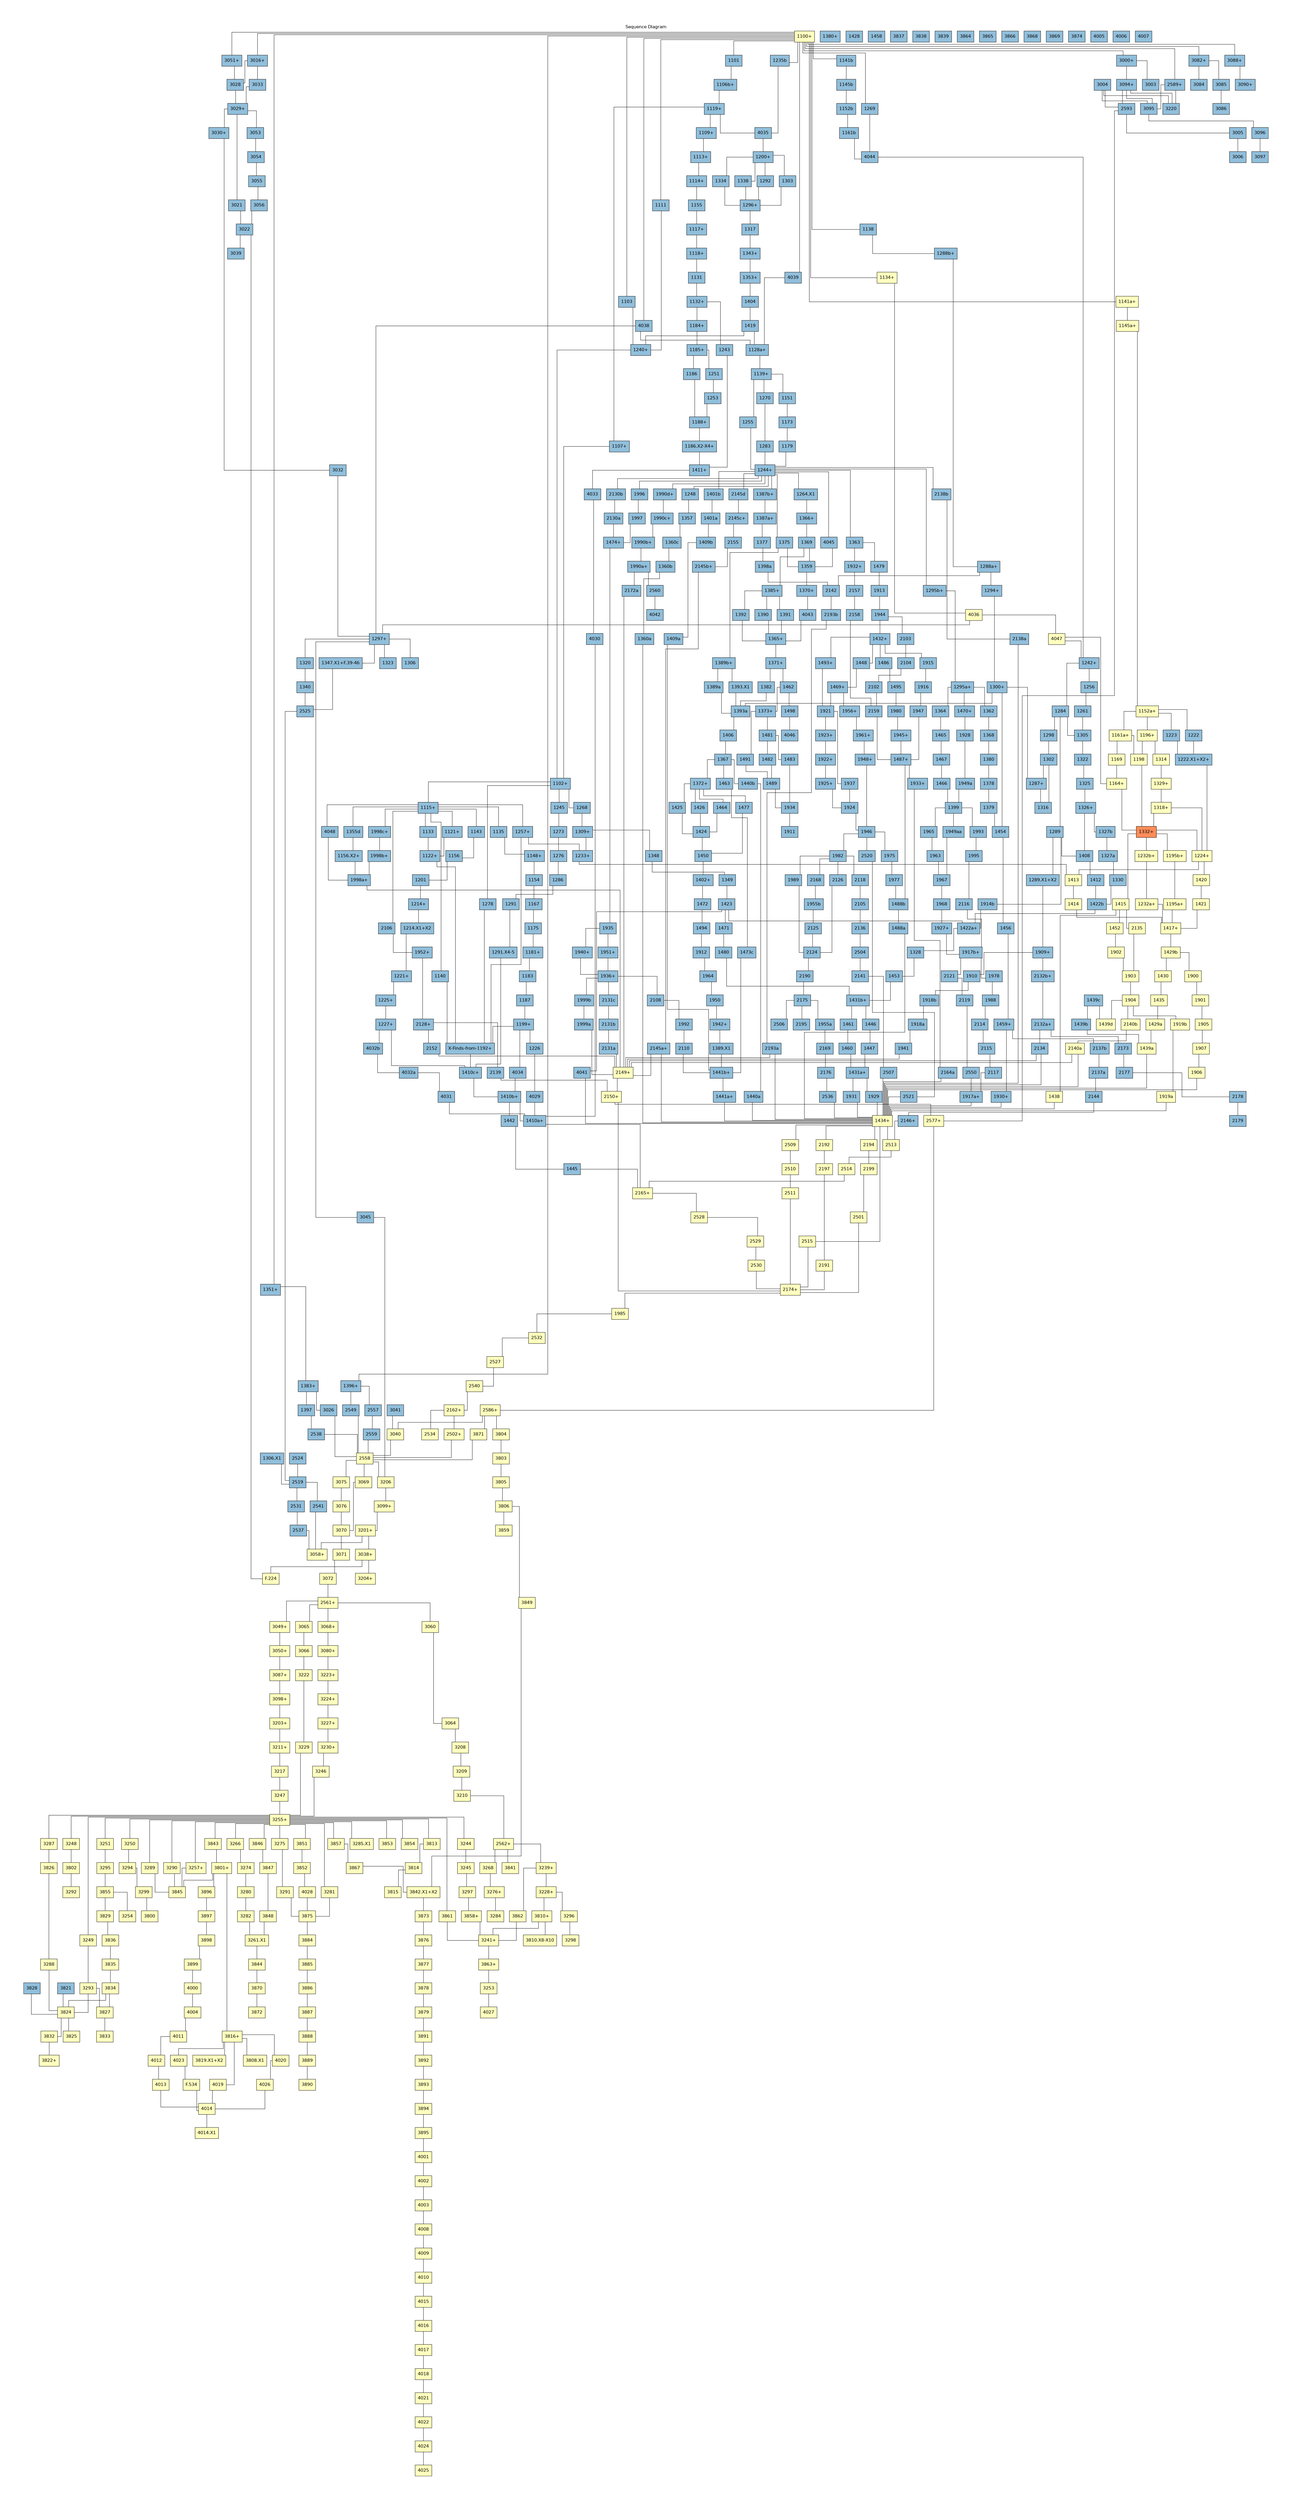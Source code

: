 digraph to_dot {
  style="filled";
  dpi="96";
  margin="0.5,0.5";
  bgcolor="/x11/white";
  fontname="Helvetica";
  fontsize="14.0";
  fontcolor="/x11/black";
  splines="ortho";
  page="7,5";
  size="6,4!";
  ratio="auto";
  label="Sequence Diagram";
  labelloc="t";
  "1297+" [shape="box"] [style="filled"] [fontname="Helvetica"] [fontsize="14.0"] [color="/x11/black"] [fillcolor="/rdylbu3/3"] [fontcolor="/x11/black"] [penwidth="1.0"] [skew="0.0"] [sides="4"] [orientation="0.0"] [distortion="0.0"];
  "1306" [shape="box"] [style="filled"] [fontname="Helvetica"] [fontsize="14.0"] [color="/x11/black"] [fillcolor="/rdylbu3/3"] [fontcolor="/x11/black"] [penwidth="1.0"] [skew="0.0"] [sides="4"] [orientation="0.0"] [distortion="0.0"];
  "1306.X1" [shape="box"] [style="filled"] [fontname="Helvetica"] [fontsize="14.0"] [color="/x11/black"] [fillcolor="/rdylbu3/3"] [fontcolor="/x11/black"] [penwidth="1.0"] [skew="0.0"] [sides="4"] [orientation="0.0"] [distortion="0.0"];
  "1320" [shape="box"] [style="filled"] [fontname="Helvetica"] [fontsize="14.0"] [color="/x11/black"] [fillcolor="/rdylbu3/3"] [fontcolor="/x11/black"] [penwidth="1.0"] [skew="0.0"] [sides="4"] [orientation="0.0"] [distortion="0.0"];
  "1323" [shape="box"] [style="filled"] [fontname="Helvetica"] [fontsize="14.0"] [color="/x11/black"] [fillcolor="/rdylbu3/3"] [fontcolor="/x11/black"] [penwidth="1.0"] [skew="0.0"] [sides="4"] [orientation="0.0"] [distortion="0.0"];
  "1325" [shape="box"] [style="filled"] [fontname="Helvetica"] [fontsize="14.0"] [color="/x11/black"] [fillcolor="/rdylbu3/3"] [fontcolor="/x11/black"] [penwidth="1.0"] [skew="0.0"] [sides="4"] [orientation="0.0"] [distortion="0.0"];
  "1340" [shape="box"] [style="filled"] [fontname="Helvetica"] [fontsize="14.0"] [color="/x11/black"] [fillcolor="/rdylbu3/3"] [fontcolor="/x11/black"] [penwidth="1.0"] [skew="0.0"] [sides="4"] [orientation="0.0"] [distortion="0.0"];
  "1347.X1+F.39-46" [shape="box"] [style="filled"] [fontname="Helvetica"] [fontsize="14.0"] [color="/x11/black"] [fillcolor="/rdylbu3/3"] [fontcolor="/x11/black"] [penwidth="1.0"] [skew="0.0"] [sides="4"] [orientation="0.0"] [distortion="0.0"];
  "1351+" [shape="box"] [style="filled"] [fontname="Helvetica"] [fontsize="14.0"] [color="/x11/black"] [fillcolor="/rdylbu3/3"] [fontcolor="/x11/black"] [penwidth="1.0"] [skew="0.0"] [sides="4"] [orientation="0.0"] [distortion="0.0"];
  "1383+" [shape="box"] [style="filled"] [fontname="Helvetica"] [fontsize="14.0"] [color="/x11/black"] [fillcolor="/rdylbu3/3"] [fontcolor="/x11/black"] [penwidth="1.0"] [skew="0.0"] [sides="4"] [orientation="0.0"] [distortion="0.0"];
  "1396+" [shape="box"] [style="filled"] [fontname="Helvetica"] [fontsize="14.0"] [color="/x11/black"] [fillcolor="/rdylbu3/3"] [fontcolor="/x11/black"] [penwidth="1.0"] [skew="0.0"] [sides="4"] [orientation="0.0"] [distortion="0.0"];
  "1397" [shape="box"] [style="filled"] [fontname="Helvetica"] [fontsize="14.0"] [color="/x11/black"] [fillcolor="/rdylbu3/3"] [fontcolor="/x11/black"] [penwidth="1.0"] [skew="0.0"] [sides="4"] [orientation="0.0"] [distortion="0.0"];
  "2519" [shape="box"] [style="filled"] [fontname="Helvetica"] [fontsize="14.0"] [color="/x11/black"] [fillcolor="/rdylbu3/3"] [fontcolor="/x11/black"] [penwidth="1.0"] [skew="0.0"] [sides="4"] [orientation="0.0"] [distortion="0.0"];
  "2524" [shape="box"] [style="filled"] [fontname="Helvetica"] [fontsize="14.0"] [color="/x11/black"] [fillcolor="/rdylbu3/3"] [fontcolor="/x11/black"] [penwidth="1.0"] [skew="0.0"] [sides="4"] [orientation="0.0"] [distortion="0.0"];
  "2525" [shape="box"] [style="filled"] [fontname="Helvetica"] [fontsize="14.0"] [color="/x11/black"] [fillcolor="/rdylbu3/3"] [fontcolor="/x11/black"] [penwidth="1.0"] [skew="0.0"] [sides="4"] [orientation="0.0"] [distortion="0.0"];
  "2531" [shape="box"] [style="filled"] [fontname="Helvetica"] [fontsize="14.0"] [color="/x11/black"] [fillcolor="/rdylbu3/3"] [fontcolor="/x11/black"] [penwidth="1.0"] [skew="0.0"] [sides="4"] [orientation="0.0"] [distortion="0.0"];
  "2537" [shape="box"] [style="filled"] [fontname="Helvetica"] [fontsize="14.0"] [color="/x11/black"] [fillcolor="/rdylbu3/3"] [fontcolor="/x11/black"] [penwidth="1.0"] [skew="0.0"] [sides="4"] [orientation="0.0"] [distortion="0.0"];
  "2538" [shape="box"] [style="filled"] [fontname="Helvetica"] [fontsize="14.0"] [color="/x11/black"] [fillcolor="/rdylbu3/3"] [fontcolor="/x11/black"] [penwidth="1.0"] [skew="0.0"] [sides="4"] [orientation="0.0"] [distortion="0.0"];
  "2541" [shape="box"] [style="filled"] [fontname="Helvetica"] [fontsize="14.0"] [color="/x11/black"] [fillcolor="/rdylbu3/3"] [fontcolor="/x11/black"] [penwidth="1.0"] [skew="0.0"] [sides="4"] [orientation="0.0"] [distortion="0.0"];
  "2549" [shape="box"] [style="filled"] [fontname="Helvetica"] [fontsize="14.0"] [color="/x11/black"] [fillcolor="/rdylbu3/3"] [fontcolor="/x11/black"] [penwidth="1.0"] [skew="0.0"] [sides="4"] [orientation="0.0"] [distortion="0.0"];
  "2557" [shape="box"] [style="filled"] [fontname="Helvetica"] [fontsize="14.0"] [color="/x11/black"] [fillcolor="/rdylbu3/3"] [fontcolor="/x11/black"] [penwidth="1.0"] [skew="0.0"] [sides="4"] [orientation="0.0"] [distortion="0.0"];
  "2559" [shape="box"] [style="filled"] [fontname="Helvetica"] [fontsize="14.0"] [color="/x11/black"] [fillcolor="/rdylbu3/3"] [fontcolor="/x11/black"] [penwidth="1.0"] [skew="0.0"] [sides="4"] [orientation="0.0"] [distortion="0.0"];
  "3016+" [shape="box"] [style="filled"] [fontname="Helvetica"] [fontsize="14.0"] [color="/x11/black"] [fillcolor="/rdylbu3/3"] [fontcolor="/x11/black"] [penwidth="1.0"] [skew="0.0"] [sides="4"] [orientation="0.0"] [distortion="0.0"];
  "3021" [shape="box"] [style="filled"] [fontname="Helvetica"] [fontsize="14.0"] [color="/x11/black"] [fillcolor="/rdylbu3/3"] [fontcolor="/x11/black"] [penwidth="1.0"] [skew="0.0"] [sides="4"] [orientation="0.0"] [distortion="0.0"];
  "3022" [shape="box"] [style="filled"] [fontname="Helvetica"] [fontsize="14.0"] [color="/x11/black"] [fillcolor="/rdylbu3/3"] [fontcolor="/x11/black"] [penwidth="1.0"] [skew="0.0"] [sides="4"] [orientation="0.0"] [distortion="0.0"];
  "3026" [shape="box"] [style="filled"] [fontname="Helvetica"] [fontsize="14.0"] [color="/x11/black"] [fillcolor="/rdylbu3/3"] [fontcolor="/x11/black"] [penwidth="1.0"] [skew="0.0"] [sides="4"] [orientation="0.0"] [distortion="0.0"];
  "3028" [shape="box"] [style="filled"] [fontname="Helvetica"] [fontsize="14.0"] [color="/x11/black"] [fillcolor="/rdylbu3/3"] [fontcolor="/x11/black"] [penwidth="1.0"] [skew="0.0"] [sides="4"] [orientation="0.0"] [distortion="0.0"];
  "3029+" [shape="box"] [style="filled"] [fontname="Helvetica"] [fontsize="14.0"] [color="/x11/black"] [fillcolor="/rdylbu3/3"] [fontcolor="/x11/black"] [penwidth="1.0"] [skew="0.0"] [sides="4"] [orientation="0.0"] [distortion="0.0"];
  "3030+" [shape="box"] [style="filled"] [fontname="Helvetica"] [fontsize="14.0"] [color="/x11/black"] [fillcolor="/rdylbu3/3"] [fontcolor="/x11/black"] [penwidth="1.0"] [skew="0.0"] [sides="4"] [orientation="0.0"] [distortion="0.0"];
  "3032" [shape="box"] [style="filled"] [fontname="Helvetica"] [fontsize="14.0"] [color="/x11/black"] [fillcolor="/rdylbu3/3"] [fontcolor="/x11/black"] [penwidth="1.0"] [skew="0.0"] [sides="4"] [orientation="0.0"] [distortion="0.0"];
  "3033" [shape="box"] [style="filled"] [fontname="Helvetica"] [fontsize="14.0"] [color="/x11/black"] [fillcolor="/rdylbu3/3"] [fontcolor="/x11/black"] [penwidth="1.0"] [skew="0.0"] [sides="4"] [orientation="0.0"] [distortion="0.0"];
  "3038+" [shape="box"] [style="filled"] [fontname="Helvetica"] [fontsize="14.0"] [color="/x11/black"] [fillcolor="/rdylbu3/2"] [fontcolor="/x11/black"] [penwidth="1.0"] [skew="0.0"] [sides="4"] [orientation="0.0"] [distortion="0.0"];
  "3039" [shape="box"] [style="filled"] [fontname="Helvetica"] [fontsize="14.0"] [color="/x11/black"] [fillcolor="/rdylbu3/3"] [fontcolor="/x11/black"] [penwidth="1.0"] [skew="0.0"] [sides="4"] [orientation="0.0"] [distortion="0.0"];
  "3045" [shape="box"] [style="filled"] [fontname="Helvetica"] [fontsize="14.0"] [color="/x11/black"] [fillcolor="/rdylbu3/3"] [fontcolor="/x11/black"] [penwidth="1.0"] [skew="0.0"] [sides="4"] [orientation="0.0"] [distortion="0.0"];
  "3051+" [shape="box"] [style="filled"] [fontname="Helvetica"] [fontsize="14.0"] [color="/x11/black"] [fillcolor="/rdylbu3/3"] [fontcolor="/x11/black"] [penwidth="1.0"] [skew="0.0"] [sides="4"] [orientation="0.0"] [distortion="0.0"];
  "3053" [shape="box"] [style="filled"] [fontname="Helvetica"] [fontsize="14.0"] [color="/x11/black"] [fillcolor="/rdylbu3/3"] [fontcolor="/x11/black"] [penwidth="1.0"] [skew="0.0"] [sides="4"] [orientation="0.0"] [distortion="0.0"];
  "3054" [shape="box"] [style="filled"] [fontname="Helvetica"] [fontsize="14.0"] [color="/x11/black"] [fillcolor="/rdylbu3/3"] [fontcolor="/x11/black"] [penwidth="1.0"] [skew="0.0"] [sides="4"] [orientation="0.0"] [distortion="0.0"];
  "3055" [shape="box"] [style="filled"] [fontname="Helvetica"] [fontsize="14.0"] [color="/x11/black"] [fillcolor="/rdylbu3/3"] [fontcolor="/x11/black"] [penwidth="1.0"] [skew="0.0"] [sides="4"] [orientation="0.0"] [distortion="0.0"];
  "3056" [shape="box"] [style="filled"] [fontname="Helvetica"] [fontsize="14.0"] [color="/x11/black"] [fillcolor="/rdylbu3/3"] [fontcolor="/x11/black"] [penwidth="1.0"] [skew="0.0"] [sides="4"] [orientation="0.0"] [distortion="0.0"];
  "3058+" [shape="box"] [style="filled"] [fontname="Helvetica"] [fontsize="14.0"] [color="/x11/black"] [fillcolor="/rdylbu3/2"] [fontcolor="/x11/black"] [penwidth="1.0"] [skew="0.0"] [sides="4"] [orientation="0.0"] [distortion="0.0"];
  "3082+" [shape="box"] [style="filled"] [fontname="Helvetica"] [fontsize="14.0"] [color="/x11/black"] [fillcolor="/rdylbu3/3"] [fontcolor="/x11/black"] [penwidth="1.0"] [skew="0.0"] [sides="4"] [orientation="0.0"] [distortion="0.0"];
  "3084" [shape="box"] [style="filled"] [fontname="Helvetica"] [fontsize="14.0"] [color="/x11/black"] [fillcolor="/rdylbu3/3"] [fontcolor="/x11/black"] [penwidth="1.0"] [skew="0.0"] [sides="4"] [orientation="0.0"] [distortion="0.0"];
  "3085" [shape="box"] [style="filled"] [fontname="Helvetica"] [fontsize="14.0"] [color="/x11/black"] [fillcolor="/rdylbu3/3"] [fontcolor="/x11/black"] [penwidth="1.0"] [skew="0.0"] [sides="4"] [orientation="0.0"] [distortion="0.0"];
  "3086" [shape="box"] [style="filled"] [fontname="Helvetica"] [fontsize="14.0"] [color="/x11/black"] [fillcolor="/rdylbu3/3"] [fontcolor="/x11/black"] [penwidth="1.0"] [skew="0.0"] [sides="4"] [orientation="0.0"] [distortion="0.0"];
  "3088+" [shape="box"] [style="filled"] [fontname="Helvetica"] [fontsize="14.0"] [color="/x11/black"] [fillcolor="/rdylbu3/3"] [fontcolor="/x11/black"] [penwidth="1.0"] [skew="0.0"] [sides="4"] [orientation="0.0"] [distortion="0.0"];
  "3090+" [shape="box"] [style="filled"] [fontname="Helvetica"] [fontsize="14.0"] [color="/x11/black"] [fillcolor="/rdylbu3/3"] [fontcolor="/x11/black"] [penwidth="1.0"] [skew="0.0"] [sides="4"] [orientation="0.0"] [distortion="0.0"];
  "3099+" [shape="box"] [style="filled"] [fontname="Helvetica"] [fontsize="14.0"] [color="/x11/black"] [fillcolor="/rdylbu3/2"] [fontcolor="/x11/black"] [penwidth="1.0"] [skew="0.0"] [sides="4"] [orientation="0.0"] [distortion="0.0"];
  "3201+" [shape="box"] [style="filled"] [fontname="Helvetica"] [fontsize="14.0"] [color="/x11/black"] [fillcolor="/rdylbu3/2"] [fontcolor="/x11/black"] [penwidth="1.0"] [skew="0.0"] [sides="4"] [orientation="0.0"] [distortion="0.0"];
  "3204+" [shape="box"] [style="filled"] [fontname="Helvetica"] [fontsize="14.0"] [color="/x11/black"] [fillcolor="/rdylbu3/2"] [fontcolor="/x11/black"] [penwidth="1.0"] [skew="0.0"] [sides="4"] [orientation="0.0"] [distortion="0.0"];
  "3206" [shape="box"] [style="filled"] [fontname="Helvetica"] [fontsize="14.0"] [color="/x11/black"] [fillcolor="/rdylbu3/2"] [fontcolor="/x11/black"] [penwidth="1.0"] [skew="0.0"] [sides="4"] [orientation="0.0"] [distortion="0.0"];
  "F.224" [shape="box"] [style="filled"] [fontname="Helvetica"] [fontsize="14.0"] [color="/x11/black"] [fillcolor="/rdylbu3/2"] [fontcolor="/x11/black"] [penwidth="1.0"] [skew="0.0"] [sides="4"] [orientation="0.0"] [distortion="0.0"];
  "F.534" [shape="box"] [style="filled"] [fontname="Helvetica"] [fontsize="14.0"] [color="/x11/black"] [fillcolor="/rdylbu3/2"] [fontcolor="/x11/black"] [penwidth="1.0"] [skew="0.0"] [sides="4"] [orientation="0.0"] [distortion="0.0"];
  "1100+" [shape="box"] [style="filled"] [fontname="Helvetica"] [fontsize="14.0"] [color="/x11/black"] [fillcolor="/rdylbu3/2"] [fontcolor="/x11/black"] [penwidth="1.0"] [skew="0.0"] [sides="4"] [orientation="0.0"] [distortion="0.0"];
  "1101" [shape="box"] [style="filled"] [fontname="Helvetica"] [fontsize="14.0"] [color="/x11/black"] [fillcolor="/rdylbu3/3"] [fontcolor="/x11/black"] [penwidth="1.0"] [skew="0.0"] [sides="4"] [orientation="0.0"] [distortion="0.0"];
  "1102+" [shape="box"] [style="filled"] [fontname="Helvetica"] [fontsize="14.0"] [color="/x11/black"] [fillcolor="/rdylbu3/3"] [fontcolor="/x11/black"] [penwidth="1.0"] [skew="0.0"] [sides="4"] [orientation="0.0"] [distortion="0.0"];
  "1103" [shape="box"] [style="filled"] [fontname="Helvetica"] [fontsize="14.0"] [color="/x11/black"] [fillcolor="/rdylbu3/3"] [fontcolor="/x11/black"] [penwidth="1.0"] [skew="0.0"] [sides="4"] [orientation="0.0"] [distortion="0.0"];
  "1106b+" [shape="box"] [style="filled"] [fontname="Helvetica"] [fontsize="14.0"] [color="/x11/black"] [fillcolor="/rdylbu3/3"] [fontcolor="/x11/black"] [penwidth="1.0"] [skew="0.0"] [sides="4"] [orientation="0.0"] [distortion="0.0"];
  "1107+" [shape="box"] [style="filled"] [fontname="Helvetica"] [fontsize="14.0"] [color="/x11/black"] [fillcolor="/rdylbu3/3"] [fontcolor="/x11/black"] [penwidth="1.0"] [skew="0.0"] [sides="4"] [orientation="0.0"] [distortion="0.0"];
  "1109+" [shape="box"] [style="filled"] [fontname="Helvetica"] [fontsize="14.0"] [color="/x11/black"] [fillcolor="/rdylbu3/3"] [fontcolor="/x11/black"] [penwidth="1.0"] [skew="0.0"] [sides="4"] [orientation="0.0"] [distortion="0.0"];
  "1111" [shape="box"] [style="filled"] [fontname="Helvetica"] [fontsize="14.0"] [color="/x11/black"] [fillcolor="/rdylbu3/3"] [fontcolor="/x11/black"] [penwidth="1.0"] [skew="0.0"] [sides="4"] [orientation="0.0"] [distortion="0.0"];
  "1113+" [shape="box"] [style="filled"] [fontname="Helvetica"] [fontsize="14.0"] [color="/x11/black"] [fillcolor="/rdylbu3/3"] [fontcolor="/x11/black"] [penwidth="1.0"] [skew="0.0"] [sides="4"] [orientation="0.0"] [distortion="0.0"];
  "1114+" [shape="box"] [style="filled"] [fontname="Helvetica"] [fontsize="14.0"] [color="/x11/black"] [fillcolor="/rdylbu3/3"] [fontcolor="/x11/black"] [penwidth="1.0"] [skew="0.0"] [sides="4"] [orientation="0.0"] [distortion="0.0"];
  "1115+" [shape="box"] [style="filled"] [fontname="Helvetica"] [fontsize="14.0"] [color="/x11/black"] [fillcolor="/rdylbu3/3"] [fontcolor="/x11/black"] [penwidth="1.0"] [skew="0.0"] [sides="4"] [orientation="0.0"] [distortion="0.0"];
  "1117+" [shape="box"] [style="filled"] [fontname="Helvetica"] [fontsize="14.0"] [color="/x11/black"] [fillcolor="/rdylbu3/3"] [fontcolor="/x11/black"] [penwidth="1.0"] [skew="0.0"] [sides="4"] [orientation="0.0"] [distortion="0.0"];
  "1118+" [shape="box"] [style="filled"] [fontname="Helvetica"] [fontsize="14.0"] [color="/x11/black"] [fillcolor="/rdylbu3/3"] [fontcolor="/x11/black"] [penwidth="1.0"] [skew="0.0"] [sides="4"] [orientation="0.0"] [distortion="0.0"];
  "1119+" [shape="box"] [style="filled"] [fontname="Helvetica"] [fontsize="14.0"] [color="/x11/black"] [fillcolor="/rdylbu3/3"] [fontcolor="/x11/black"] [penwidth="1.0"] [skew="0.0"] [sides="4"] [orientation="0.0"] [distortion="0.0"];
  "1121+" [shape="box"] [style="filled"] [fontname="Helvetica"] [fontsize="14.0"] [color="/x11/black"] [fillcolor="/rdylbu3/3"] [fontcolor="/x11/black"] [penwidth="1.0"] [skew="0.0"] [sides="4"] [orientation="0.0"] [distortion="0.0"];
  "1122+" [shape="box"] [style="filled"] [fontname="Helvetica"] [fontsize="14.0"] [color="/x11/black"] [fillcolor="/rdylbu3/3"] [fontcolor="/x11/black"] [penwidth="1.0"] [skew="0.0"] [sides="4"] [orientation="0.0"] [distortion="0.0"];
  "1128a+" [shape="box"] [style="filled"] [fontname="Helvetica"] [fontsize="14.0"] [color="/x11/black"] [fillcolor="/rdylbu3/3"] [fontcolor="/x11/black"] [penwidth="1.0"] [skew="0.0"] [sides="4"] [orientation="0.0"] [distortion="0.0"];
  "1131" [shape="box"] [style="filled"] [fontname="Helvetica"] [fontsize="14.0"] [color="/x11/black"] [fillcolor="/rdylbu3/3"] [fontcolor="/x11/black"] [penwidth="1.0"] [skew="0.0"] [sides="4"] [orientation="0.0"] [distortion="0.0"];
  "1132+" [shape="box"] [style="filled"] [fontname="Helvetica"] [fontsize="14.0"] [color="/x11/black"] [fillcolor="/rdylbu3/3"] [fontcolor="/x11/black"] [penwidth="1.0"] [skew="0.0"] [sides="4"] [orientation="0.0"] [distortion="0.0"];
  "1133" [shape="box"] [style="filled"] [fontname="Helvetica"] [fontsize="14.0"] [color="/x11/black"] [fillcolor="/rdylbu3/3"] [fontcolor="/x11/black"] [penwidth="1.0"] [skew="0.0"] [sides="4"] [orientation="0.0"] [distortion="0.0"];
  "1134+" [shape="box"] [style="filled"] [fontname="Helvetica"] [fontsize="14.0"] [color="/x11/black"] [fillcolor="/rdylbu3/2"] [fontcolor="/x11/black"] [penwidth="1.0"] [skew="0.0"] [sides="4"] [orientation="0.0"] [distortion="0.0"];
  "1135" [shape="box"] [style="filled"] [fontname="Helvetica"] [fontsize="14.0"] [color="/x11/black"] [fillcolor="/rdylbu3/3"] [fontcolor="/x11/black"] [penwidth="1.0"] [skew="0.0"] [sides="4"] [orientation="0.0"] [distortion="0.0"];
  "1138" [shape="box"] [style="filled"] [fontname="Helvetica"] [fontsize="14.0"] [color="/x11/black"] [fillcolor="/rdylbu3/3"] [fontcolor="/x11/black"] [penwidth="1.0"] [skew="0.0"] [sides="4"] [orientation="0.0"] [distortion="0.0"];
  "1139+" [shape="box"] [style="filled"] [fontname="Helvetica"] [fontsize="14.0"] [color="/x11/black"] [fillcolor="/rdylbu3/3"] [fontcolor="/x11/black"] [penwidth="1.0"] [skew="0.0"] [sides="4"] [orientation="0.0"] [distortion="0.0"];
  "1140" [shape="box"] [style="filled"] [fontname="Helvetica"] [fontsize="14.0"] [color="/x11/black"] [fillcolor="/rdylbu3/3"] [fontcolor="/x11/black"] [penwidth="1.0"] [skew="0.0"] [sides="4"] [orientation="0.0"] [distortion="0.0"];
  "1141a+" [shape="box"] [style="filled"] [fontname="Helvetica"] [fontsize="14.0"] [color="/x11/black"] [fillcolor="/rdylbu3/2"] [fontcolor="/x11/black"] [penwidth="1.0"] [skew="0.0"] [sides="4"] [orientation="0.0"] [distortion="0.0"];
  "1141b" [shape="box"] [style="filled"] [fontname="Helvetica"] [fontsize="14.0"] [color="/x11/black"] [fillcolor="/rdylbu3/3"] [fontcolor="/x11/black"] [penwidth="1.0"] [skew="0.0"] [sides="4"] [orientation="0.0"] [distortion="0.0"];
  "1143" [shape="box"] [style="filled"] [fontname="Helvetica"] [fontsize="14.0"] [color="/x11/black"] [fillcolor="/rdylbu3/3"] [fontcolor="/x11/black"] [penwidth="1.0"] [skew="0.0"] [sides="4"] [orientation="0.0"] [distortion="0.0"];
  "1145a+" [shape="box"] [style="filled"] [fontname="Helvetica"] [fontsize="14.0"] [color="/x11/black"] [fillcolor="/rdylbu3/2"] [fontcolor="/x11/black"] [penwidth="1.0"] [skew="0.0"] [sides="4"] [orientation="0.0"] [distortion="0.0"];
  "1145b" [shape="box"] [style="filled"] [fontname="Helvetica"] [fontsize="14.0"] [color="/x11/black"] [fillcolor="/rdylbu3/3"] [fontcolor="/x11/black"] [penwidth="1.0"] [skew="0.0"] [sides="4"] [orientation="0.0"] [distortion="0.0"];
  "1148+" [shape="box"] [style="filled"] [fontname="Helvetica"] [fontsize="14.0"] [color="/x11/black"] [fillcolor="/rdylbu3/3"] [fontcolor="/x11/black"] [penwidth="1.0"] [skew="0.0"] [sides="4"] [orientation="0.0"] [distortion="0.0"];
  "1151" [shape="box"] [style="filled"] [fontname="Helvetica"] [fontsize="14.0"] [color="/x11/black"] [fillcolor="/rdylbu3/3"] [fontcolor="/x11/black"] [penwidth="1.0"] [skew="0.0"] [sides="4"] [orientation="0.0"] [distortion="0.0"];
  "1152a+" [shape="box"] [style="filled"] [fontname="Helvetica"] [fontsize="14.0"] [color="/x11/black"] [fillcolor="/rdylbu3/2"] [fontcolor="/x11/black"] [penwidth="1.0"] [skew="0.0"] [sides="4"] [orientation="0.0"] [distortion="0.0"];
  "1152b" [shape="box"] [style="filled"] [fontname="Helvetica"] [fontsize="14.0"] [color="/x11/black"] [fillcolor="/rdylbu3/3"] [fontcolor="/x11/black"] [penwidth="1.0"] [skew="0.0"] [sides="4"] [orientation="0.0"] [distortion="0.0"];
  "1154" [shape="box"] [style="filled"] [fontname="Helvetica"] [fontsize="14.0"] [color="/x11/black"] [fillcolor="/rdylbu3/3"] [fontcolor="/x11/black"] [penwidth="1.0"] [skew="0.0"] [sides="4"] [orientation="0.0"] [distortion="0.0"];
  "1155" [shape="box"] [style="filled"] [fontname="Helvetica"] [fontsize="14.0"] [color="/x11/black"] [fillcolor="/rdylbu3/3"] [fontcolor="/x11/black"] [penwidth="1.0"] [skew="0.0"] [sides="4"] [orientation="0.0"] [distortion="0.0"];
  "1156" [shape="box"] [style="filled"] [fontname="Helvetica"] [fontsize="14.0"] [color="/x11/black"] [fillcolor="/rdylbu3/3"] [fontcolor="/x11/black"] [penwidth="1.0"] [skew="0.0"] [sides="4"] [orientation="0.0"] [distortion="0.0"];
  "1156.X2+" [shape="box"] [style="filled"] [fontname="Helvetica"] [fontsize="14.0"] [color="/x11/black"] [fillcolor="/rdylbu3/3"] [fontcolor="/x11/black"] [penwidth="1.0"] [skew="0.0"] [sides="4"] [orientation="0.0"] [distortion="0.0"];
  "1161a+" [shape="box"] [style="filled"] [fontname="Helvetica"] [fontsize="14.0"] [color="/x11/black"] [fillcolor="/rdylbu3/2"] [fontcolor="/x11/black"] [penwidth="1.0"] [skew="0.0"] [sides="4"] [orientation="0.0"] [distortion="0.0"];
  "1161b" [shape="box"] [style="filled"] [fontname="Helvetica"] [fontsize="14.0"] [color="/x11/black"] [fillcolor="/rdylbu3/3"] [fontcolor="/x11/black"] [penwidth="1.0"] [skew="0.0"] [sides="4"] [orientation="0.0"] [distortion="0.0"];
  "1164+" [shape="box"] [style="filled"] [fontname="Helvetica"] [fontsize="14.0"] [color="/x11/black"] [fillcolor="/rdylbu3/2"] [fontcolor="/x11/black"] [penwidth="1.0"] [skew="0.0"] [sides="4"] [orientation="0.0"] [distortion="0.0"];
  "1167" [shape="box"] [style="filled"] [fontname="Helvetica"] [fontsize="14.0"] [color="/x11/black"] [fillcolor="/rdylbu3/3"] [fontcolor="/x11/black"] [penwidth="1.0"] [skew="0.0"] [sides="4"] [orientation="0.0"] [distortion="0.0"];
  "1169" [shape="box"] [style="filled"] [fontname="Helvetica"] [fontsize="14.0"] [color="/x11/black"] [fillcolor="/rdylbu3/2"] [fontcolor="/x11/black"] [penwidth="1.0"] [skew="0.0"] [sides="4"] [orientation="0.0"] [distortion="0.0"];
  "1173" [shape="box"] [style="filled"] [fontname="Helvetica"] [fontsize="14.0"] [color="/x11/black"] [fillcolor="/rdylbu3/3"] [fontcolor="/x11/black"] [penwidth="1.0"] [skew="0.0"] [sides="4"] [orientation="0.0"] [distortion="0.0"];
  "1175" [shape="box"] [style="filled"] [fontname="Helvetica"] [fontsize="14.0"] [color="/x11/black"] [fillcolor="/rdylbu3/3"] [fontcolor="/x11/black"] [penwidth="1.0"] [skew="0.0"] [sides="4"] [orientation="0.0"] [distortion="0.0"];
  "1179" [shape="box"] [style="filled"] [fontname="Helvetica"] [fontsize="14.0"] [color="/x11/black"] [fillcolor="/rdylbu3/3"] [fontcolor="/x11/black"] [penwidth="1.0"] [skew="0.0"] [sides="4"] [orientation="0.0"] [distortion="0.0"];
  "1181+" [shape="box"] [style="filled"] [fontname="Helvetica"] [fontsize="14.0"] [color="/x11/black"] [fillcolor="/rdylbu3/3"] [fontcolor="/x11/black"] [penwidth="1.0"] [skew="0.0"] [sides="4"] [orientation="0.0"] [distortion="0.0"];
  "1183" [shape="box"] [style="filled"] [fontname="Helvetica"] [fontsize="14.0"] [color="/x11/black"] [fillcolor="/rdylbu3/3"] [fontcolor="/x11/black"] [penwidth="1.0"] [skew="0.0"] [sides="4"] [orientation="0.0"] [distortion="0.0"];
  "1184+" [shape="box"] [style="filled"] [fontname="Helvetica"] [fontsize="14.0"] [color="/x11/black"] [fillcolor="/rdylbu3/3"] [fontcolor="/x11/black"] [penwidth="1.0"] [skew="0.0"] [sides="4"] [orientation="0.0"] [distortion="0.0"];
  "1185+" [shape="box"] [style="filled"] [fontname="Helvetica"] [fontsize="14.0"] [color="/x11/black"] [fillcolor="/rdylbu3/3"] [fontcolor="/x11/black"] [penwidth="1.0"] [skew="0.0"] [sides="4"] [orientation="0.0"] [distortion="0.0"];
  "1186" [shape="box"] [style="filled"] [fontname="Helvetica"] [fontsize="14.0"] [color="/x11/black"] [fillcolor="/rdylbu3/3"] [fontcolor="/x11/black"] [penwidth="1.0"] [skew="0.0"] [sides="4"] [orientation="0.0"] [distortion="0.0"];
  "1186.X2-X4+" [shape="box"] [style="filled"] [fontname="Helvetica"] [fontsize="14.0"] [color="/x11/black"] [fillcolor="/rdylbu3/3"] [fontcolor="/x11/black"] [penwidth="1.0"] [skew="0.0"] [sides="4"] [orientation="0.0"] [distortion="0.0"];
  "1187" [shape="box"] [style="filled"] [fontname="Helvetica"] [fontsize="14.0"] [color="/x11/black"] [fillcolor="/rdylbu3/3"] [fontcolor="/x11/black"] [penwidth="1.0"] [skew="0.0"] [sides="4"] [orientation="0.0"] [distortion="0.0"];
  "1188+" [shape="box"] [style="filled"] [fontname="Helvetica"] [fontsize="14.0"] [color="/x11/black"] [fillcolor="/rdylbu3/3"] [fontcolor="/x11/black"] [penwidth="1.0"] [skew="0.0"] [sides="4"] [orientation="0.0"] [distortion="0.0"];
  "1195a+" [shape="box"] [style="filled"] [fontname="Helvetica"] [fontsize="14.0"] [color="/x11/black"] [fillcolor="/rdylbu3/2"] [fontcolor="/x11/black"] [penwidth="1.0"] [skew="0.0"] [sides="4"] [orientation="0.0"] [distortion="0.0"];
  "1195b+" [shape="box"] [style="filled"] [fontname="Helvetica"] [fontsize="14.0"] [color="/x11/black"] [fillcolor="/rdylbu3/2"] [fontcolor="/x11/black"] [penwidth="1.0"] [skew="0.0"] [sides="4"] [orientation="0.0"] [distortion="0.0"];
  "1196+" [shape="box"] [style="filled"] [fontname="Helvetica"] [fontsize="14.0"] [color="/x11/black"] [fillcolor="/rdylbu3/2"] [fontcolor="/x11/black"] [penwidth="1.0"] [skew="0.0"] [sides="4"] [orientation="0.0"] [distortion="0.0"];
  "1198" [shape="box"] [style="filled"] [fontname="Helvetica"] [fontsize="14.0"] [color="/x11/black"] [fillcolor="/rdylbu3/2"] [fontcolor="/x11/black"] [penwidth="1.0"] [skew="0.0"] [sides="4"] [orientation="0.0"] [distortion="0.0"];
  "1199+" [shape="box"] [style="filled"] [fontname="Helvetica"] [fontsize="14.0"] [color="/x11/black"] [fillcolor="/rdylbu3/3"] [fontcolor="/x11/black"] [penwidth="1.0"] [skew="0.0"] [sides="4"] [orientation="0.0"] [distortion="0.0"];
  "1200+" [shape="box"] [style="filled"] [fontname="Helvetica"] [fontsize="14.0"] [color="/x11/black"] [fillcolor="/rdylbu3/3"] [fontcolor="/x11/black"] [penwidth="1.0"] [skew="0.0"] [sides="4"] [orientation="0.0"] [distortion="0.0"];
  "1201" [shape="box"] [style="filled"] [fontname="Helvetica"] [fontsize="14.0"] [color="/x11/black"] [fillcolor="/rdylbu3/3"] [fontcolor="/x11/black"] [penwidth="1.0"] [skew="0.0"] [sides="4"] [orientation="0.0"] [distortion="0.0"];
  "1214+" [shape="box"] [style="filled"] [fontname="Helvetica"] [fontsize="14.0"] [color="/x11/black"] [fillcolor="/rdylbu3/3"] [fontcolor="/x11/black"] [penwidth="1.0"] [skew="0.0"] [sides="4"] [orientation="0.0"] [distortion="0.0"];
  "1214.X1+X2" [shape="box"] [style="filled"] [fontname="Helvetica"] [fontsize="14.0"] [color="/x11/black"] [fillcolor="/rdylbu3/3"] [fontcolor="/x11/black"] [penwidth="1.0"] [skew="0.0"] [sides="4"] [orientation="0.0"] [distortion="0.0"];
  "1221+" [shape="box"] [style="filled"] [fontname="Helvetica"] [fontsize="14.0"] [color="/x11/black"] [fillcolor="/rdylbu3/3"] [fontcolor="/x11/black"] [penwidth="1.0"] [skew="0.0"] [sides="4"] [orientation="0.0"] [distortion="0.0"];
  "1222" [shape="box"] [style="filled"] [fontname="Helvetica"] [fontsize="14.0"] [color="/x11/black"] [fillcolor="/rdylbu3/3"] [fontcolor="/x11/black"] [penwidth="1.0"] [skew="0.0"] [sides="4"] [orientation="0.0"] [distortion="0.0"];
  "1222.X1+X2+" [shape="box"] [style="filled"] [fontname="Helvetica"] [fontsize="14.0"] [color="/x11/black"] [fillcolor="/rdylbu3/3"] [fontcolor="/x11/black"] [penwidth="1.0"] [skew="0.0"] [sides="4"] [orientation="0.0"] [distortion="0.0"];
  "1223" [shape="box"] [style="filled"] [fontname="Helvetica"] [fontsize="14.0"] [color="/x11/black"] [fillcolor="/rdylbu3/3"] [fontcolor="/x11/black"] [penwidth="1.0"] [skew="0.0"] [sides="4"] [orientation="0.0"] [distortion="0.0"];
  "1224+" [shape="box"] [style="filled"] [fontname="Helvetica"] [fontsize="14.0"] [color="/x11/black"] [fillcolor="/rdylbu3/2"] [fontcolor="/x11/black"] [penwidth="1.0"] [skew="0.0"] [sides="4"] [orientation="0.0"] [distortion="0.0"];
  "1225+" [shape="box"] [style="filled"] [fontname="Helvetica"] [fontsize="14.0"] [color="/x11/black"] [fillcolor="/rdylbu3/3"] [fontcolor="/x11/black"] [penwidth="1.0"] [skew="0.0"] [sides="4"] [orientation="0.0"] [distortion="0.0"];
  "1226" [shape="box"] [style="filled"] [fontname="Helvetica"] [fontsize="14.0"] [color="/x11/black"] [fillcolor="/rdylbu3/3"] [fontcolor="/x11/black"] [penwidth="1.0"] [skew="0.0"] [sides="4"] [orientation="0.0"] [distortion="0.0"];
  "1227+" [shape="box"] [style="filled"] [fontname="Helvetica"] [fontsize="14.0"] [color="/x11/black"] [fillcolor="/rdylbu3/3"] [fontcolor="/x11/black"] [penwidth="1.0"] [skew="0.0"] [sides="4"] [orientation="0.0"] [distortion="0.0"];
  "1232a+" [shape="box"] [style="filled"] [fontname="Helvetica"] [fontsize="14.0"] [color="/x11/black"] [fillcolor="/rdylbu3/2"] [fontcolor="/x11/black"] [penwidth="1.0"] [skew="0.0"] [sides="4"] [orientation="0.0"] [distortion="0.0"];
  "1232b+" [shape="box"] [style="filled"] [fontname="Helvetica"] [fontsize="14.0"] [color="/x11/black"] [fillcolor="/rdylbu3/2"] [fontcolor="/x11/black"] [penwidth="1.0"] [skew="0.0"] [sides="4"] [orientation="0.0"] [distortion="0.0"];
  "1233+" [shape="box"] [style="filled"] [fontname="Helvetica"] [fontsize="14.0"] [color="/x11/black"] [fillcolor="/rdylbu3/3"] [fontcolor="/x11/black"] [penwidth="1.0"] [skew="0.0"] [sides="4"] [orientation="0.0"] [distortion="0.0"];
  "1235b" [shape="box"] [style="filled"] [fontname="Helvetica"] [fontsize="14.0"] [color="/x11/black"] [fillcolor="/rdylbu3/3"] [fontcolor="/x11/black"] [penwidth="1.0"] [skew="0.0"] [sides="4"] [orientation="0.0"] [distortion="0.0"];
  "1240+" [shape="box"] [style="filled"] [fontname="Helvetica"] [fontsize="14.0"] [color="/x11/black"] [fillcolor="/rdylbu3/3"] [fontcolor="/x11/black"] [penwidth="1.0"] [skew="0.0"] [sides="4"] [orientation="0.0"] [distortion="0.0"];
  "1242+" [shape="box"] [style="filled"] [fontname="Helvetica"] [fontsize="14.0"] [color="/x11/black"] [fillcolor="/rdylbu3/3"] [fontcolor="/x11/black"] [penwidth="1.0"] [skew="0.0"] [sides="4"] [orientation="0.0"] [distortion="0.0"];
  "1243" [shape="box"] [style="filled"] [fontname="Helvetica"] [fontsize="14.0"] [color="/x11/black"] [fillcolor="/rdylbu3/3"] [fontcolor="/x11/black"] [penwidth="1.0"] [skew="0.0"] [sides="4"] [orientation="0.0"] [distortion="0.0"];
  "1244+" [shape="box"] [style="filled"] [fontname="Helvetica"] [fontsize="14.0"] [color="/x11/black"] [fillcolor="/rdylbu3/3"] [fontcolor="/x11/black"] [penwidth="1.0"] [skew="0.0"] [sides="4"] [orientation="0.0"] [distortion="0.0"];
  "1245" [shape="box"] [style="filled"] [fontname="Helvetica"] [fontsize="14.0"] [color="/x11/black"] [fillcolor="/rdylbu3/3"] [fontcolor="/x11/black"] [penwidth="1.0"] [skew="0.0"] [sides="4"] [orientation="0.0"] [distortion="0.0"];
  "1248" [shape="box"] [style="filled"] [fontname="Helvetica"] [fontsize="14.0"] [color="/x11/black"] [fillcolor="/rdylbu3/3"] [fontcolor="/x11/black"] [penwidth="1.0"] [skew="0.0"] [sides="4"] [orientation="0.0"] [distortion="0.0"];
  "1251" [shape="box"] [style="filled"] [fontname="Helvetica"] [fontsize="14.0"] [color="/x11/black"] [fillcolor="/rdylbu3/3"] [fontcolor="/x11/black"] [penwidth="1.0"] [skew="0.0"] [sides="4"] [orientation="0.0"] [distortion="0.0"];
  "1253" [shape="box"] [style="filled"] [fontname="Helvetica"] [fontsize="14.0"] [color="/x11/black"] [fillcolor="/rdylbu3/3"] [fontcolor="/x11/black"] [penwidth="1.0"] [skew="0.0"] [sides="4"] [orientation="0.0"] [distortion="0.0"];
  "1255" [shape="box"] [style="filled"] [fontname="Helvetica"] [fontsize="14.0"] [color="/x11/black"] [fillcolor="/rdylbu3/3"] [fontcolor="/x11/black"] [penwidth="1.0"] [skew="0.0"] [sides="4"] [orientation="0.0"] [distortion="0.0"];
  "1256" [shape="box"] [style="filled"] [fontname="Helvetica"] [fontsize="14.0"] [color="/x11/black"] [fillcolor="/rdylbu3/3"] [fontcolor="/x11/black"] [penwidth="1.0"] [skew="0.0"] [sides="4"] [orientation="0.0"] [distortion="0.0"];
  "1257+" [shape="box"] [style="filled"] [fontname="Helvetica"] [fontsize="14.0"] [color="/x11/black"] [fillcolor="/rdylbu3/3"] [fontcolor="/x11/black"] [penwidth="1.0"] [skew="0.0"] [sides="4"] [orientation="0.0"] [distortion="0.0"];
  "1261" [shape="box"] [style="filled"] [fontname="Helvetica"] [fontsize="14.0"] [color="/x11/black"] [fillcolor="/rdylbu3/3"] [fontcolor="/x11/black"] [penwidth="1.0"] [skew="0.0"] [sides="4"] [orientation="0.0"] [distortion="0.0"];
  "1264.X1" [shape="box"] [style="filled"] [fontname="Helvetica"] [fontsize="14.0"] [color="/x11/black"] [fillcolor="/rdylbu3/3"] [fontcolor="/x11/black"] [penwidth="1.0"] [skew="0.0"] [sides="4"] [orientation="0.0"] [distortion="0.0"];
  "1268" [shape="box"] [style="filled"] [fontname="Helvetica"] [fontsize="14.0"] [color="/x11/black"] [fillcolor="/rdylbu3/3"] [fontcolor="/x11/black"] [penwidth="1.0"] [skew="0.0"] [sides="4"] [orientation="0.0"] [distortion="0.0"];
  "1269" [shape="box"] [style="filled"] [fontname="Helvetica"] [fontsize="14.0"] [color="/x11/black"] [fillcolor="/rdylbu3/3"] [fontcolor="/x11/black"] [penwidth="1.0"] [skew="0.0"] [sides="4"] [orientation="0.0"] [distortion="0.0"];
  "1270" [shape="box"] [style="filled"] [fontname="Helvetica"] [fontsize="14.0"] [color="/x11/black"] [fillcolor="/rdylbu3/3"] [fontcolor="/x11/black"] [penwidth="1.0"] [skew="0.0"] [sides="4"] [orientation="0.0"] [distortion="0.0"];
  "1273" [shape="box"] [style="filled"] [fontname="Helvetica"] [fontsize="14.0"] [color="/x11/black"] [fillcolor="/rdylbu3/3"] [fontcolor="/x11/black"] [penwidth="1.0"] [skew="0.0"] [sides="4"] [orientation="0.0"] [distortion="0.0"];
  "1276" [shape="box"] [style="filled"] [fontname="Helvetica"] [fontsize="14.0"] [color="/x11/black"] [fillcolor="/rdylbu3/3"] [fontcolor="/x11/black"] [penwidth="1.0"] [skew="0.0"] [sides="4"] [orientation="0.0"] [distortion="0.0"];
  "1278" [shape="box"] [style="filled"] [fontname="Helvetica"] [fontsize="14.0"] [color="/x11/black"] [fillcolor="/rdylbu3/3"] [fontcolor="/x11/black"] [penwidth="1.0"] [skew="0.0"] [sides="4"] [orientation="0.0"] [distortion="0.0"];
  "1283" [shape="box"] [style="filled"] [fontname="Helvetica"] [fontsize="14.0"] [color="/x11/black"] [fillcolor="/rdylbu3/3"] [fontcolor="/x11/black"] [penwidth="1.0"] [skew="0.0"] [sides="4"] [orientation="0.0"] [distortion="0.0"];
  "1284" [shape="box"] [style="filled"] [fontname="Helvetica"] [fontsize="14.0"] [color="/x11/black"] [fillcolor="/rdylbu3/3"] [fontcolor="/x11/black"] [penwidth="1.0"] [skew="0.0"] [sides="4"] [orientation="0.0"] [distortion="0.0"];
  "1286" [shape="box"] [style="filled"] [fontname="Helvetica"] [fontsize="14.0"] [color="/x11/black"] [fillcolor="/rdylbu3/3"] [fontcolor="/x11/black"] [penwidth="1.0"] [skew="0.0"] [sides="4"] [orientation="0.0"] [distortion="0.0"];
  "1287+" [shape="box"] [style="filled"] [fontname="Helvetica"] [fontsize="14.0"] [color="/x11/black"] [fillcolor="/rdylbu3/3"] [fontcolor="/x11/black"] [penwidth="1.0"] [skew="0.0"] [sides="4"] [orientation="0.0"] [distortion="0.0"];
  "1288a+" [shape="box"] [style="filled"] [fontname="Helvetica"] [fontsize="14.0"] [color="/x11/black"] [fillcolor="/rdylbu3/3"] [fontcolor="/x11/black"] [penwidth="1.0"] [skew="0.0"] [sides="4"] [orientation="0.0"] [distortion="0.0"];
  "1288b+" [shape="box"] [style="filled"] [fontname="Helvetica"] [fontsize="14.0"] [color="/x11/black"] [fillcolor="/rdylbu3/3"] [fontcolor="/x11/black"] [penwidth="1.0"] [skew="0.0"] [sides="4"] [orientation="0.0"] [distortion="0.0"];
  "1289" [shape="box"] [style="filled"] [fontname="Helvetica"] [fontsize="14.0"] [color="/x11/black"] [fillcolor="/rdylbu3/3"] [fontcolor="/x11/black"] [penwidth="1.0"] [skew="0.0"] [sides="4"] [orientation="0.0"] [distortion="0.0"];
  "1289.X1+X2" [shape="box"] [style="filled"] [fontname="Helvetica"] [fontsize="14.0"] [color="/x11/black"] [fillcolor="/rdylbu3/3"] [fontcolor="/x11/black"] [penwidth="1.0"] [skew="0.0"] [sides="4"] [orientation="0.0"] [distortion="0.0"];
  "1291" [shape="box"] [style="filled"] [fontname="Helvetica"] [fontsize="14.0"] [color="/x11/black"] [fillcolor="/rdylbu3/3"] [fontcolor="/x11/black"] [penwidth="1.0"] [skew="0.0"] [sides="4"] [orientation="0.0"] [distortion="0.0"];
  "1291.X4-5" [shape="box"] [style="filled"] [fontname="Helvetica"] [fontsize="14.0"] [color="/x11/black"] [fillcolor="/rdylbu3/3"] [fontcolor="/x11/black"] [penwidth="1.0"] [skew="0.0"] [sides="4"] [orientation="0.0"] [distortion="0.0"];
  "1292" [shape="box"] [style="filled"] [fontname="Helvetica"] [fontsize="14.0"] [color="/x11/black"] [fillcolor="/rdylbu3/3"] [fontcolor="/x11/black"] [penwidth="1.0"] [skew="0.0"] [sides="4"] [orientation="0.0"] [distortion="0.0"];
  "1294+" [shape="box"] [style="filled"] [fontname="Helvetica"] [fontsize="14.0"] [color="/x11/black"] [fillcolor="/rdylbu3/3"] [fontcolor="/x11/black"] [penwidth="1.0"] [skew="0.0"] [sides="4"] [orientation="0.0"] [distortion="0.0"];
  "1295a+" [shape="box"] [style="filled"] [fontname="Helvetica"] [fontsize="14.0"] [color="/x11/black"] [fillcolor="/rdylbu3/3"] [fontcolor="/x11/black"] [penwidth="1.0"] [skew="0.0"] [sides="4"] [orientation="0.0"] [distortion="0.0"];
  "1295b+" [shape="box"] [style="filled"] [fontname="Helvetica"] [fontsize="14.0"] [color="/x11/black"] [fillcolor="/rdylbu3/3"] [fontcolor="/x11/black"] [penwidth="1.0"] [skew="0.0"] [sides="4"] [orientation="0.0"] [distortion="0.0"];
  "1296+" [shape="box"] [style="filled"] [fontname="Helvetica"] [fontsize="14.0"] [color="/x11/black"] [fillcolor="/rdylbu3/3"] [fontcolor="/x11/black"] [penwidth="1.0"] [skew="0.0"] [sides="4"] [orientation="0.0"] [distortion="0.0"];
  "1298" [shape="box"] [style="filled"] [fontname="Helvetica"] [fontsize="14.0"] [color="/x11/black"] [fillcolor="/rdylbu3/3"] [fontcolor="/x11/black"] [penwidth="1.0"] [skew="0.0"] [sides="4"] [orientation="0.0"] [distortion="0.0"];
  "1300+" [shape="box"] [style="filled"] [fontname="Helvetica"] [fontsize="14.0"] [color="/x11/black"] [fillcolor="/rdylbu3/3"] [fontcolor="/x11/black"] [penwidth="1.0"] [skew="0.0"] [sides="4"] [orientation="0.0"] [distortion="0.0"];
  "1302" [shape="box"] [style="filled"] [fontname="Helvetica"] [fontsize="14.0"] [color="/x11/black"] [fillcolor="/rdylbu3/3"] [fontcolor="/x11/black"] [penwidth="1.0"] [skew="0.0"] [sides="4"] [orientation="0.0"] [distortion="0.0"];
  "1303" [shape="box"] [style="filled"] [fontname="Helvetica"] [fontsize="14.0"] [color="/x11/black"] [fillcolor="/rdylbu3/3"] [fontcolor="/x11/black"] [penwidth="1.0"] [skew="0.0"] [sides="4"] [orientation="0.0"] [distortion="0.0"];
  "1305" [shape="box"] [style="filled"] [fontname="Helvetica"] [fontsize="14.0"] [color="/x11/black"] [fillcolor="/rdylbu3/3"] [fontcolor="/x11/black"] [penwidth="1.0"] [skew="0.0"] [sides="4"] [orientation="0.0"] [distortion="0.0"];
  "1309+" [shape="box"] [style="filled"] [fontname="Helvetica"] [fontsize="14.0"] [color="/x11/black"] [fillcolor="/rdylbu3/3"] [fontcolor="/x11/black"] [penwidth="1.0"] [skew="0.0"] [sides="4"] [orientation="0.0"] [distortion="0.0"];
  "1314" [shape="box"] [style="filled"] [fontname="Helvetica"] [fontsize="14.0"] [color="/x11/black"] [fillcolor="/rdylbu3/2"] [fontcolor="/x11/black"] [penwidth="1.0"] [skew="0.0"] [sides="4"] [orientation="0.0"] [distortion="0.0"];
  "1316" [shape="box"] [style="filled"] [fontname="Helvetica"] [fontsize="14.0"] [color="/x11/black"] [fillcolor="/rdylbu3/3"] [fontcolor="/x11/black"] [penwidth="1.0"] [skew="0.0"] [sides="4"] [orientation="0.0"] [distortion="0.0"];
  "1317" [shape="box"] [style="filled"] [fontname="Helvetica"] [fontsize="14.0"] [color="/x11/black"] [fillcolor="/rdylbu3/3"] [fontcolor="/x11/black"] [penwidth="1.0"] [skew="0.0"] [sides="4"] [orientation="0.0"] [distortion="0.0"];
  "1318+" [shape="box"] [style="filled"] [fontname="Helvetica"] [fontsize="14.0"] [color="/x11/black"] [fillcolor="/rdylbu3/2"] [fontcolor="/x11/black"] [penwidth="1.0"] [skew="0.0"] [sides="4"] [orientation="0.0"] [distortion="0.0"];
  "1322" [shape="box"] [style="filled"] [fontname="Helvetica"] [fontsize="14.0"] [color="/x11/black"] [fillcolor="/rdylbu3/3"] [fontcolor="/x11/black"] [penwidth="1.0"] [skew="0.0"] [sides="4"] [orientation="0.0"] [distortion="0.0"];
  "1326+" [shape="box"] [style="filled"] [fontname="Helvetica"] [fontsize="14.0"] [color="/x11/black"] [fillcolor="/rdylbu3/3"] [fontcolor="/x11/black"] [penwidth="1.0"] [skew="0.0"] [sides="4"] [orientation="0.0"] [distortion="0.0"];
  "1327a" [shape="box"] [style="filled"] [fontname="Helvetica"] [fontsize="14.0"] [color="/x11/black"] [fillcolor="/rdylbu3/3"] [fontcolor="/x11/black"] [penwidth="1.0"] [skew="0.0"] [sides="4"] [orientation="0.0"] [distortion="0.0"];
  "1327b" [shape="box"] [style="filled"] [fontname="Helvetica"] [fontsize="14.0"] [color="/x11/black"] [fillcolor="/rdylbu3/3"] [fontcolor="/x11/black"] [penwidth="1.0"] [skew="0.0"] [sides="4"] [orientation="0.0"] [distortion="0.0"];
  "1328" [shape="box"] [style="filled"] [fontname="Helvetica"] [fontsize="14.0"] [color="/x11/black"] [fillcolor="/rdylbu3/3"] [fontcolor="/x11/black"] [penwidth="1.0"] [skew="0.0"] [sides="4"] [orientation="0.0"] [distortion="0.0"];
  "1329+" [shape="box"] [style="filled"] [fontname="Helvetica"] [fontsize="14.0"] [color="/x11/black"] [fillcolor="/rdylbu3/2"] [fontcolor="/x11/black"] [penwidth="1.0"] [skew="0.0"] [sides="4"] [orientation="0.0"] [distortion="0.0"];
  "1330" [shape="box"] [style="filled"] [fontname="Helvetica"] [fontsize="14.0"] [color="/x11/black"] [fillcolor="/rdylbu3/3"] [fontcolor="/x11/black"] [penwidth="1.0"] [skew="0.0"] [sides="4"] [orientation="0.0"] [distortion="0.0"];
  "1332+" [shape="box"] [style="filled"] [fontname="Helvetica"] [fontsize="14.0"] [color="/x11/black"] [fillcolor="/rdylbu3/1"] [fontcolor="/x11/black"] [penwidth="1.0"] [skew="0.0"] [sides="4"] [orientation="0.0"] [distortion="0.0"];
  "1334" [shape="box"] [style="filled"] [fontname="Helvetica"] [fontsize="14.0"] [color="/x11/black"] [fillcolor="/rdylbu3/3"] [fontcolor="/x11/black"] [penwidth="1.0"] [skew="0.0"] [sides="4"] [orientation="0.0"] [distortion="0.0"];
  "1338" [shape="box"] [style="filled"] [fontname="Helvetica"] [fontsize="14.0"] [color="/x11/black"] [fillcolor="/rdylbu3/3"] [fontcolor="/x11/black"] [penwidth="1.0"] [skew="0.0"] [sides="4"] [orientation="0.0"] [distortion="0.0"];
  "1343+" [shape="box"] [style="filled"] [fontname="Helvetica"] [fontsize="14.0"] [color="/x11/black"] [fillcolor="/rdylbu3/3"] [fontcolor="/x11/black"] [penwidth="1.0"] [skew="0.0"] [sides="4"] [orientation="0.0"] [distortion="0.0"];
  "1348" [shape="box"] [style="filled"] [fontname="Helvetica"] [fontsize="14.0"] [color="/x11/black"] [fillcolor="/rdylbu3/3"] [fontcolor="/x11/black"] [penwidth="1.0"] [skew="0.0"] [sides="4"] [orientation="0.0"] [distortion="0.0"];
  "1349" [shape="box"] [style="filled"] [fontname="Helvetica"] [fontsize="14.0"] [color="/x11/black"] [fillcolor="/rdylbu3/3"] [fontcolor="/x11/black"] [penwidth="1.0"] [skew="0.0"] [sides="4"] [orientation="0.0"] [distortion="0.0"];
  "1353+" [shape="box"] [style="filled"] [fontname="Helvetica"] [fontsize="14.0"] [color="/x11/black"] [fillcolor="/rdylbu3/3"] [fontcolor="/x11/black"] [penwidth="1.0"] [skew="0.0"] [sides="4"] [orientation="0.0"] [distortion="0.0"];
  "1355d" [shape="box"] [style="filled"] [fontname="Helvetica"] [fontsize="14.0"] [color="/x11/black"] [fillcolor="/rdylbu3/3"] [fontcolor="/x11/black"] [penwidth="1.0"] [skew="0.0"] [sides="4"] [orientation="0.0"] [distortion="0.0"];
  "1357" [shape="box"] [style="filled"] [fontname="Helvetica"] [fontsize="14.0"] [color="/x11/black"] [fillcolor="/rdylbu3/3"] [fontcolor="/x11/black"] [penwidth="1.0"] [skew="0.0"] [sides="4"] [orientation="0.0"] [distortion="0.0"];
  "1359" [shape="box"] [style="filled"] [fontname="Helvetica"] [fontsize="14.0"] [color="/x11/black"] [fillcolor="/rdylbu3/3"] [fontcolor="/x11/black"] [penwidth="1.0"] [skew="0.0"] [sides="4"] [orientation="0.0"] [distortion="0.0"];
  "1360a" [shape="box"] [style="filled"] [fontname="Helvetica"] [fontsize="14.0"] [color="/x11/black"] [fillcolor="/rdylbu3/3"] [fontcolor="/x11/black"] [penwidth="1.0"] [skew="0.0"] [sides="4"] [orientation="0.0"] [distortion="0.0"];
  "1360b" [shape="box"] [style="filled"] [fontname="Helvetica"] [fontsize="14.0"] [color="/x11/black"] [fillcolor="/rdylbu3/3"] [fontcolor="/x11/black"] [penwidth="1.0"] [skew="0.0"] [sides="4"] [orientation="0.0"] [distortion="0.0"];
  "1360c" [shape="box"] [style="filled"] [fontname="Helvetica"] [fontsize="14.0"] [color="/x11/black"] [fillcolor="/rdylbu3/3"] [fontcolor="/x11/black"] [penwidth="1.0"] [skew="0.0"] [sides="4"] [orientation="0.0"] [distortion="0.0"];
  "1362" [shape="box"] [style="filled"] [fontname="Helvetica"] [fontsize="14.0"] [color="/x11/black"] [fillcolor="/rdylbu3/3"] [fontcolor="/x11/black"] [penwidth="1.0"] [skew="0.0"] [sides="4"] [orientation="0.0"] [distortion="0.0"];
  "1363" [shape="box"] [style="filled"] [fontname="Helvetica"] [fontsize="14.0"] [color="/x11/black"] [fillcolor="/rdylbu3/3"] [fontcolor="/x11/black"] [penwidth="1.0"] [skew="0.0"] [sides="4"] [orientation="0.0"] [distortion="0.0"];
  "1364" [shape="box"] [style="filled"] [fontname="Helvetica"] [fontsize="14.0"] [color="/x11/black"] [fillcolor="/rdylbu3/3"] [fontcolor="/x11/black"] [penwidth="1.0"] [skew="0.0"] [sides="4"] [orientation="0.0"] [distortion="0.0"];
  "1365+" [shape="box"] [style="filled"] [fontname="Helvetica"] [fontsize="14.0"] [color="/x11/black"] [fillcolor="/rdylbu3/3"] [fontcolor="/x11/black"] [penwidth="1.0"] [skew="0.0"] [sides="4"] [orientation="0.0"] [distortion="0.0"];
  "1366+" [shape="box"] [style="filled"] [fontname="Helvetica"] [fontsize="14.0"] [color="/x11/black"] [fillcolor="/rdylbu3/3"] [fontcolor="/x11/black"] [penwidth="1.0"] [skew="0.0"] [sides="4"] [orientation="0.0"] [distortion="0.0"];
  "1367" [shape="box"] [style="filled"] [fontname="Helvetica"] [fontsize="14.0"] [color="/x11/black"] [fillcolor="/rdylbu3/3"] [fontcolor="/x11/black"] [penwidth="1.0"] [skew="0.0"] [sides="4"] [orientation="0.0"] [distortion="0.0"];
  "1368" [shape="box"] [style="filled"] [fontname="Helvetica"] [fontsize="14.0"] [color="/x11/black"] [fillcolor="/rdylbu3/3"] [fontcolor="/x11/black"] [penwidth="1.0"] [skew="0.0"] [sides="4"] [orientation="0.0"] [distortion="0.0"];
  "1369" [shape="box"] [style="filled"] [fontname="Helvetica"] [fontsize="14.0"] [color="/x11/black"] [fillcolor="/rdylbu3/3"] [fontcolor="/x11/black"] [penwidth="1.0"] [skew="0.0"] [sides="4"] [orientation="0.0"] [distortion="0.0"];
  "1370+" [shape="box"] [style="filled"] [fontname="Helvetica"] [fontsize="14.0"] [color="/x11/black"] [fillcolor="/rdylbu3/3"] [fontcolor="/x11/black"] [penwidth="1.0"] [skew="0.0"] [sides="4"] [orientation="0.0"] [distortion="0.0"];
  "1371+" [shape="box"] [style="filled"] [fontname="Helvetica"] [fontsize="14.0"] [color="/x11/black"] [fillcolor="/rdylbu3/3"] [fontcolor="/x11/black"] [penwidth="1.0"] [skew="0.0"] [sides="4"] [orientation="0.0"] [distortion="0.0"];
  "1372+" [shape="box"] [style="filled"] [fontname="Helvetica"] [fontsize="14.0"] [color="/x11/black"] [fillcolor="/rdylbu3/3"] [fontcolor="/x11/black"] [penwidth="1.0"] [skew="0.0"] [sides="4"] [orientation="0.0"] [distortion="0.0"];
  "1373+" [shape="box"] [style="filled"] [fontname="Helvetica"] [fontsize="14.0"] [color="/x11/black"] [fillcolor="/rdylbu3/3"] [fontcolor="/x11/black"] [penwidth="1.0"] [skew="0.0"] [sides="4"] [orientation="0.0"] [distortion="0.0"];
  "1375" [shape="box"] [style="filled"] [fontname="Helvetica"] [fontsize="14.0"] [color="/x11/black"] [fillcolor="/rdylbu3/3"] [fontcolor="/x11/black"] [penwidth="1.0"] [skew="0.0"] [sides="4"] [orientation="0.0"] [distortion="0.0"];
  "1377" [shape="box"] [style="filled"] [fontname="Helvetica"] [fontsize="14.0"] [color="/x11/black"] [fillcolor="/rdylbu3/3"] [fontcolor="/x11/black"] [penwidth="1.0"] [skew="0.0"] [sides="4"] [orientation="0.0"] [distortion="0.0"];
  "1378" [shape="box"] [style="filled"] [fontname="Helvetica"] [fontsize="14.0"] [color="/x11/black"] [fillcolor="/rdylbu3/3"] [fontcolor="/x11/black"] [penwidth="1.0"] [skew="0.0"] [sides="4"] [orientation="0.0"] [distortion="0.0"];
  "1379" [shape="box"] [style="filled"] [fontname="Helvetica"] [fontsize="14.0"] [color="/x11/black"] [fillcolor="/rdylbu3/3"] [fontcolor="/x11/black"] [penwidth="1.0"] [skew="0.0"] [sides="4"] [orientation="0.0"] [distortion="0.0"];
  "1380" [shape="box"] [style="filled"] [fontname="Helvetica"] [fontsize="14.0"] [color="/x11/black"] [fillcolor="/rdylbu3/3"] [fontcolor="/x11/black"] [penwidth="1.0"] [skew="0.0"] [sides="4"] [orientation="0.0"] [distortion="0.0"];
  "1380+" [shape="box"] [style="filled"] [fontname="Helvetica"] [fontsize="14.0"] [color="/x11/black"] [fillcolor="/rdylbu3/3"] [fontcolor="/x11/black"] [penwidth="1.0"] [skew="0.0"] [sides="4"] [orientation="0.0"] [distortion="0.0"];
  "1382" [shape="box"] [style="filled"] [fontname="Helvetica"] [fontsize="14.0"] [color="/x11/black"] [fillcolor="/rdylbu3/3"] [fontcolor="/x11/black"] [penwidth="1.0"] [skew="0.0"] [sides="4"] [orientation="0.0"] [distortion="0.0"];
  "1385+" [shape="box"] [style="filled"] [fontname="Helvetica"] [fontsize="14.0"] [color="/x11/black"] [fillcolor="/rdylbu3/3"] [fontcolor="/x11/black"] [penwidth="1.0"] [skew="0.0"] [sides="4"] [orientation="0.0"] [distortion="0.0"];
  "1387a+" [shape="box"] [style="filled"] [fontname="Helvetica"] [fontsize="14.0"] [color="/x11/black"] [fillcolor="/rdylbu3/3"] [fontcolor="/x11/black"] [penwidth="1.0"] [skew="0.0"] [sides="4"] [orientation="0.0"] [distortion="0.0"];
  "1387b+" [shape="box"] [style="filled"] [fontname="Helvetica"] [fontsize="14.0"] [color="/x11/black"] [fillcolor="/rdylbu3/3"] [fontcolor="/x11/black"] [penwidth="1.0"] [skew="0.0"] [sides="4"] [orientation="0.0"] [distortion="0.0"];
  "1389.X1" [shape="box"] [style="filled"] [fontname="Helvetica"] [fontsize="14.0"] [color="/x11/black"] [fillcolor="/rdylbu3/3"] [fontcolor="/x11/black"] [penwidth="1.0"] [skew="0.0"] [sides="4"] [orientation="0.0"] [distortion="0.0"];
  "1389a" [shape="box"] [style="filled"] [fontname="Helvetica"] [fontsize="14.0"] [color="/x11/black"] [fillcolor="/rdylbu3/3"] [fontcolor="/x11/black"] [penwidth="1.0"] [skew="0.0"] [sides="4"] [orientation="0.0"] [distortion="0.0"];
  "1389b+" [shape="box"] [style="filled"] [fontname="Helvetica"] [fontsize="14.0"] [color="/x11/black"] [fillcolor="/rdylbu3/3"] [fontcolor="/x11/black"] [penwidth="1.0"] [skew="0.0"] [sides="4"] [orientation="0.0"] [distortion="0.0"];
  "1390" [shape="box"] [style="filled"] [fontname="Helvetica"] [fontsize="14.0"] [color="/x11/black"] [fillcolor="/rdylbu3/3"] [fontcolor="/x11/black"] [penwidth="1.0"] [skew="0.0"] [sides="4"] [orientation="0.0"] [distortion="0.0"];
  "1391" [shape="box"] [style="filled"] [fontname="Helvetica"] [fontsize="14.0"] [color="/x11/black"] [fillcolor="/rdylbu3/3"] [fontcolor="/x11/black"] [penwidth="1.0"] [skew="0.0"] [sides="4"] [orientation="0.0"] [distortion="0.0"];
  "1392" [shape="box"] [style="filled"] [fontname="Helvetica"] [fontsize="14.0"] [color="/x11/black"] [fillcolor="/rdylbu3/3"] [fontcolor="/x11/black"] [penwidth="1.0"] [skew="0.0"] [sides="4"] [orientation="0.0"] [distortion="0.0"];
  "1393.X1" [shape="box"] [style="filled"] [fontname="Helvetica"] [fontsize="14.0"] [color="/x11/black"] [fillcolor="/rdylbu3/3"] [fontcolor="/x11/black"] [penwidth="1.0"] [skew="0.0"] [sides="4"] [orientation="0.0"] [distortion="0.0"];
  "1393a" [shape="box"] [style="filled"] [fontname="Helvetica"] [fontsize="14.0"] [color="/x11/black"] [fillcolor="/rdylbu3/3"] [fontcolor="/x11/black"] [penwidth="1.0"] [skew="0.0"] [sides="4"] [orientation="0.0"] [distortion="0.0"];
  "1398a" [shape="box"] [style="filled"] [fontname="Helvetica"] [fontsize="14.0"] [color="/x11/black"] [fillcolor="/rdylbu3/3"] [fontcolor="/x11/black"] [penwidth="1.0"] [skew="0.0"] [sides="4"] [orientation="0.0"] [distortion="0.0"];
  "1399" [shape="box"] [style="filled"] [fontname="Helvetica"] [fontsize="14.0"] [color="/x11/black"] [fillcolor="/rdylbu3/3"] [fontcolor="/x11/black"] [penwidth="1.0"] [skew="0.0"] [sides="4"] [orientation="0.0"] [distortion="0.0"];
  "1401a" [shape="box"] [style="filled"] [fontname="Helvetica"] [fontsize="14.0"] [color="/x11/black"] [fillcolor="/rdylbu3/3"] [fontcolor="/x11/black"] [penwidth="1.0"] [skew="0.0"] [sides="4"] [orientation="0.0"] [distortion="0.0"];
  "1401b" [shape="box"] [style="filled"] [fontname="Helvetica"] [fontsize="14.0"] [color="/x11/black"] [fillcolor="/rdylbu3/3"] [fontcolor="/x11/black"] [penwidth="1.0"] [skew="0.0"] [sides="4"] [orientation="0.0"] [distortion="0.0"];
  "1402+" [shape="box"] [style="filled"] [fontname="Helvetica"] [fontsize="14.0"] [color="/x11/black"] [fillcolor="/rdylbu3/3"] [fontcolor="/x11/black"] [penwidth="1.0"] [skew="0.0"] [sides="4"] [orientation="0.0"] [distortion="0.0"];
  "1404" [shape="box"] [style="filled"] [fontname="Helvetica"] [fontsize="14.0"] [color="/x11/black"] [fillcolor="/rdylbu3/3"] [fontcolor="/x11/black"] [penwidth="1.0"] [skew="0.0"] [sides="4"] [orientation="0.0"] [distortion="0.0"];
  "1406" [shape="box"] [style="filled"] [fontname="Helvetica"] [fontsize="14.0"] [color="/x11/black"] [fillcolor="/rdylbu3/3"] [fontcolor="/x11/black"] [penwidth="1.0"] [skew="0.0"] [sides="4"] [orientation="0.0"] [distortion="0.0"];
  "1408" [shape="box"] [style="filled"] [fontname="Helvetica"] [fontsize="14.0"] [color="/x11/black"] [fillcolor="/rdylbu3/3"] [fontcolor="/x11/black"] [penwidth="1.0"] [skew="0.0"] [sides="4"] [orientation="0.0"] [distortion="0.0"];
  "1409a" [shape="box"] [style="filled"] [fontname="Helvetica"] [fontsize="14.0"] [color="/x11/black"] [fillcolor="/rdylbu3/3"] [fontcolor="/x11/black"] [penwidth="1.0"] [skew="0.0"] [sides="4"] [orientation="0.0"] [distortion="0.0"];
  "1409b" [shape="box"] [style="filled"] [fontname="Helvetica"] [fontsize="14.0"] [color="/x11/black"] [fillcolor="/rdylbu3/3"] [fontcolor="/x11/black"] [penwidth="1.0"] [skew="0.0"] [sides="4"] [orientation="0.0"] [distortion="0.0"];
  "1410a+" [shape="box"] [style="filled"] [fontname="Helvetica"] [fontsize="14.0"] [color="/x11/black"] [fillcolor="/rdylbu3/3"] [fontcolor="/x11/black"] [penwidth="1.0"] [skew="0.0"] [sides="4"] [orientation="0.0"] [distortion="0.0"];
  "1410b+" [shape="box"] [style="filled"] [fontname="Helvetica"] [fontsize="14.0"] [color="/x11/black"] [fillcolor="/rdylbu3/3"] [fontcolor="/x11/black"] [penwidth="1.0"] [skew="0.0"] [sides="4"] [orientation="0.0"] [distortion="0.0"];
  "1410c+" [shape="box"] [style="filled"] [fontname="Helvetica"] [fontsize="14.0"] [color="/x11/black"] [fillcolor="/rdylbu3/3"] [fontcolor="/x11/black"] [penwidth="1.0"] [skew="0.0"] [sides="4"] [orientation="0.0"] [distortion="0.0"];
  "1411+" [shape="box"] [style="filled"] [fontname="Helvetica"] [fontsize="14.0"] [color="/x11/black"] [fillcolor="/rdylbu3/3"] [fontcolor="/x11/black"] [penwidth="1.0"] [skew="0.0"] [sides="4"] [orientation="0.0"] [distortion="0.0"];
  "1412" [shape="box"] [style="filled"] [fontname="Helvetica"] [fontsize="14.0"] [color="/x11/black"] [fillcolor="/rdylbu3/3"] [fontcolor="/x11/black"] [penwidth="1.0"] [skew="0.0"] [sides="4"] [orientation="0.0"] [distortion="0.0"];
  "1413" [shape="box"] [style="filled"] [fontname="Helvetica"] [fontsize="14.0"] [color="/x11/black"] [fillcolor="/rdylbu3/2"] [fontcolor="/x11/black"] [penwidth="1.0"] [skew="0.0"] [sides="4"] [orientation="0.0"] [distortion="0.0"];
  "1414" [shape="box"] [style="filled"] [fontname="Helvetica"] [fontsize="14.0"] [color="/x11/black"] [fillcolor="/rdylbu3/2"] [fontcolor="/x11/black"] [penwidth="1.0"] [skew="0.0"] [sides="4"] [orientation="0.0"] [distortion="0.0"];
  "1415" [shape="box"] [style="filled"] [fontname="Helvetica"] [fontsize="14.0"] [color="/x11/black"] [fillcolor="/rdylbu3/2"] [fontcolor="/x11/black"] [penwidth="1.0"] [skew="0.0"] [sides="4"] [orientation="0.0"] [distortion="0.0"];
  "1417+" [shape="box"] [style="filled"] [fontname="Helvetica"] [fontsize="14.0"] [color="/x11/black"] [fillcolor="/rdylbu3/2"] [fontcolor="/x11/black"] [penwidth="1.0"] [skew="0.0"] [sides="4"] [orientation="0.0"] [distortion="0.0"];
  "1419" [shape="box"] [style="filled"] [fontname="Helvetica"] [fontsize="14.0"] [color="/x11/black"] [fillcolor="/rdylbu3/3"] [fontcolor="/x11/black"] [penwidth="1.0"] [skew="0.0"] [sides="4"] [orientation="0.0"] [distortion="0.0"];
  "1420" [shape="box"] [style="filled"] [fontname="Helvetica"] [fontsize="14.0"] [color="/x11/black"] [fillcolor="/rdylbu3/2"] [fontcolor="/x11/black"] [penwidth="1.0"] [skew="0.0"] [sides="4"] [orientation="0.0"] [distortion="0.0"];
  "1421" [shape="box"] [style="filled"] [fontname="Helvetica"] [fontsize="14.0"] [color="/x11/black"] [fillcolor="/rdylbu3/2"] [fontcolor="/x11/black"] [penwidth="1.0"] [skew="0.0"] [sides="4"] [orientation="0.0"] [distortion="0.0"];
  "1422a+" [shape="box"] [style="filled"] [fontname="Helvetica"] [fontsize="14.0"] [color="/x11/black"] [fillcolor="/rdylbu3/3"] [fontcolor="/x11/black"] [penwidth="1.0"] [skew="0.0"] [sides="4"] [orientation="0.0"] [distortion="0.0"];
  "1422b" [shape="box"] [style="filled"] [fontname="Helvetica"] [fontsize="14.0"] [color="/x11/black"] [fillcolor="/rdylbu3/3"] [fontcolor="/x11/black"] [penwidth="1.0"] [skew="0.0"] [sides="4"] [orientation="0.0"] [distortion="0.0"];
  "1423" [shape="box"] [style="filled"] [fontname="Helvetica"] [fontsize="14.0"] [color="/x11/black"] [fillcolor="/rdylbu3/3"] [fontcolor="/x11/black"] [penwidth="1.0"] [skew="0.0"] [sides="4"] [orientation="0.0"] [distortion="0.0"];
  "1424" [shape="box"] [style="filled"] [fontname="Helvetica"] [fontsize="14.0"] [color="/x11/black"] [fillcolor="/rdylbu3/3"] [fontcolor="/x11/black"] [penwidth="1.0"] [skew="0.0"] [sides="4"] [orientation="0.0"] [distortion="0.0"];
  "1425" [shape="box"] [style="filled"] [fontname="Helvetica"] [fontsize="14.0"] [color="/x11/black"] [fillcolor="/rdylbu3/3"] [fontcolor="/x11/black"] [penwidth="1.0"] [skew="0.0"] [sides="4"] [orientation="0.0"] [distortion="0.0"];
  "1426" [shape="box"] [style="filled"] [fontname="Helvetica"] [fontsize="14.0"] [color="/x11/black"] [fillcolor="/rdylbu3/3"] [fontcolor="/x11/black"] [penwidth="1.0"] [skew="0.0"] [sides="4"] [orientation="0.0"] [distortion="0.0"];
  "1428" [shape="box"] [style="filled"] [fontname="Helvetica"] [fontsize="14.0"] [color="/x11/black"] [fillcolor="/rdylbu3/3"] [fontcolor="/x11/black"] [penwidth="1.0"] [skew="0.0"] [sides="4"] [orientation="0.0"] [distortion="0.0"];
  "1429a" [shape="box"] [style="filled"] [fontname="Helvetica"] [fontsize="14.0"] [color="/x11/black"] [fillcolor="/rdylbu3/2"] [fontcolor="/x11/black"] [penwidth="1.0"] [skew="0.0"] [sides="4"] [orientation="0.0"] [distortion="0.0"];
  "1429b" [shape="box"] [style="filled"] [fontname="Helvetica"] [fontsize="14.0"] [color="/x11/black"] [fillcolor="/rdylbu3/2"] [fontcolor="/x11/black"] [penwidth="1.0"] [skew="0.0"] [sides="4"] [orientation="0.0"] [distortion="0.0"];
  "1430" [shape="box"] [style="filled"] [fontname="Helvetica"] [fontsize="14.0"] [color="/x11/black"] [fillcolor="/rdylbu3/2"] [fontcolor="/x11/black"] [penwidth="1.0"] [skew="0.0"] [sides="4"] [orientation="0.0"] [distortion="0.0"];
  "1431a+" [shape="box"] [style="filled"] [fontname="Helvetica"] [fontsize="14.0"] [color="/x11/black"] [fillcolor="/rdylbu3/3"] [fontcolor="/x11/black"] [penwidth="1.0"] [skew="0.0"] [sides="4"] [orientation="0.0"] [distortion="0.0"];
  "1431b+" [shape="box"] [style="filled"] [fontname="Helvetica"] [fontsize="14.0"] [color="/x11/black"] [fillcolor="/rdylbu3/3"] [fontcolor="/x11/black"] [penwidth="1.0"] [skew="0.0"] [sides="4"] [orientation="0.0"] [distortion="0.0"];
  "1432+" [shape="box"] [style="filled"] [fontname="Helvetica"] [fontsize="14.0"] [color="/x11/black"] [fillcolor="/rdylbu3/3"] [fontcolor="/x11/black"] [penwidth="1.0"] [skew="0.0"] [sides="4"] [orientation="0.0"] [distortion="0.0"];
  "1434+" [shape="box"] [style="filled"] [fontname="Helvetica"] [fontsize="14.0"] [color="/x11/black"] [fillcolor="/rdylbu3/2"] [fontcolor="/x11/black"] [penwidth="1.0"] [skew="0.0"] [sides="4"] [orientation="0.0"] [distortion="0.0"];
  "1435" [shape="box"] [style="filled"] [fontname="Helvetica"] [fontsize="14.0"] [color="/x11/black"] [fillcolor="/rdylbu3/2"] [fontcolor="/x11/black"] [penwidth="1.0"] [skew="0.0"] [sides="4"] [orientation="0.0"] [distortion="0.0"];
  "1438" [shape="box"] [style="filled"] [fontname="Helvetica"] [fontsize="14.0"] [color="/x11/black"] [fillcolor="/rdylbu3/2"] [fontcolor="/x11/black"] [penwidth="1.0"] [skew="0.0"] [sides="4"] [orientation="0.0"] [distortion="0.0"];
  "1439a" [shape="box"] [style="filled"] [fontname="Helvetica"] [fontsize="14.0"] [color="/x11/black"] [fillcolor="/rdylbu3/2"] [fontcolor="/x11/black"] [penwidth="1.0"] [skew="0.0"] [sides="4"] [orientation="0.0"] [distortion="0.0"];
  "1439b" [shape="box"] [style="filled"] [fontname="Helvetica"] [fontsize="14.0"] [color="/x11/black"] [fillcolor="/rdylbu3/3"] [fontcolor="/x11/black"] [penwidth="1.0"] [skew="0.0"] [sides="4"] [orientation="0.0"] [distortion="0.0"];
  "1439c" [shape="box"] [style="filled"] [fontname="Helvetica"] [fontsize="14.0"] [color="/x11/black"] [fillcolor="/rdylbu3/3"] [fontcolor="/x11/black"] [penwidth="1.0"] [skew="0.0"] [sides="4"] [orientation="0.0"] [distortion="0.0"];
  "1439d" [shape="box"] [style="filled"] [fontname="Helvetica"] [fontsize="14.0"] [color="/x11/black"] [fillcolor="/rdylbu3/2"] [fontcolor="/x11/black"] [penwidth="1.0"] [skew="0.0"] [sides="4"] [orientation="0.0"] [distortion="0.0"];
  "1440a" [shape="box"] [style="filled"] [fontname="Helvetica"] [fontsize="14.0"] [color="/x11/black"] [fillcolor="/rdylbu3/3"] [fontcolor="/x11/black"] [penwidth="1.0"] [skew="0.0"] [sides="4"] [orientation="0.0"] [distortion="0.0"];
  "1440b" [shape="box"] [style="filled"] [fontname="Helvetica"] [fontsize="14.0"] [color="/x11/black"] [fillcolor="/rdylbu3/3"] [fontcolor="/x11/black"] [penwidth="1.0"] [skew="0.0"] [sides="4"] [orientation="0.0"] [distortion="0.0"];
  "1441a+" [shape="box"] [style="filled"] [fontname="Helvetica"] [fontsize="14.0"] [color="/x11/black"] [fillcolor="/rdylbu3/3"] [fontcolor="/x11/black"] [penwidth="1.0"] [skew="0.0"] [sides="4"] [orientation="0.0"] [distortion="0.0"];
  "1441b+" [shape="box"] [style="filled"] [fontname="Helvetica"] [fontsize="14.0"] [color="/x11/black"] [fillcolor="/rdylbu3/3"] [fontcolor="/x11/black"] [penwidth="1.0"] [skew="0.0"] [sides="4"] [orientation="0.0"] [distortion="0.0"];
  "1442" [shape="box"] [style="filled"] [fontname="Helvetica"] [fontsize="14.0"] [color="/x11/black"] [fillcolor="/rdylbu3/3"] [fontcolor="/x11/black"] [penwidth="1.0"] [skew="0.0"] [sides="4"] [orientation="0.0"] [distortion="0.0"];
  "1445" [shape="box"] [style="filled"] [fontname="Helvetica"] [fontsize="14.0"] [color="/x11/black"] [fillcolor="/rdylbu3/3"] [fontcolor="/x11/black"] [penwidth="1.0"] [skew="0.0"] [sides="4"] [orientation="0.0"] [distortion="0.0"];
  "1446" [shape="box"] [style="filled"] [fontname="Helvetica"] [fontsize="14.0"] [color="/x11/black"] [fillcolor="/rdylbu3/3"] [fontcolor="/x11/black"] [penwidth="1.0"] [skew="0.0"] [sides="4"] [orientation="0.0"] [distortion="0.0"];
  "1447" [shape="box"] [style="filled"] [fontname="Helvetica"] [fontsize="14.0"] [color="/x11/black"] [fillcolor="/rdylbu3/3"] [fontcolor="/x11/black"] [penwidth="1.0"] [skew="0.0"] [sides="4"] [orientation="0.0"] [distortion="0.0"];
  "1448" [shape="box"] [style="filled"] [fontname="Helvetica"] [fontsize="14.0"] [color="/x11/black"] [fillcolor="/rdylbu3/3"] [fontcolor="/x11/black"] [penwidth="1.0"] [skew="0.0"] [sides="4"] [orientation="0.0"] [distortion="0.0"];
  "1450" [shape="box"] [style="filled"] [fontname="Helvetica"] [fontsize="14.0"] [color="/x11/black"] [fillcolor="/rdylbu3/3"] [fontcolor="/x11/black"] [penwidth="1.0"] [skew="0.0"] [sides="4"] [orientation="0.0"] [distortion="0.0"];
  "1452" [shape="box"] [style="filled"] [fontname="Helvetica"] [fontsize="14.0"] [color="/x11/black"] [fillcolor="/rdylbu3/2"] [fontcolor="/x11/black"] [penwidth="1.0"] [skew="0.0"] [sides="4"] [orientation="0.0"] [distortion="0.0"];
  "1453" [shape="box"] [style="filled"] [fontname="Helvetica"] [fontsize="14.0"] [color="/x11/black"] [fillcolor="/rdylbu3/3"] [fontcolor="/x11/black"] [penwidth="1.0"] [skew="0.0"] [sides="4"] [orientation="0.0"] [distortion="0.0"];
  "1454" [shape="box"] [style="filled"] [fontname="Helvetica"] [fontsize="14.0"] [color="/x11/black"] [fillcolor="/rdylbu3/3"] [fontcolor="/x11/black"] [penwidth="1.0"] [skew="0.0"] [sides="4"] [orientation="0.0"] [distortion="0.0"];
  "1456" [shape="box"] [style="filled"] [fontname="Helvetica"] [fontsize="14.0"] [color="/x11/black"] [fillcolor="/rdylbu3/3"] [fontcolor="/x11/black"] [penwidth="1.0"] [skew="0.0"] [sides="4"] [orientation="0.0"] [distortion="0.0"];
  "1458" [shape="box"] [style="filled"] [fontname="Helvetica"] [fontsize="14.0"] [color="/x11/black"] [fillcolor="/rdylbu3/3"] [fontcolor="/x11/black"] [penwidth="1.0"] [skew="0.0"] [sides="4"] [orientation="0.0"] [distortion="0.0"];
  "1459+" [shape="box"] [style="filled"] [fontname="Helvetica"] [fontsize="14.0"] [color="/x11/black"] [fillcolor="/rdylbu3/3"] [fontcolor="/x11/black"] [penwidth="1.0"] [skew="0.0"] [sides="4"] [orientation="0.0"] [distortion="0.0"];
  "1460" [shape="box"] [style="filled"] [fontname="Helvetica"] [fontsize="14.0"] [color="/x11/black"] [fillcolor="/rdylbu3/3"] [fontcolor="/x11/black"] [penwidth="1.0"] [skew="0.0"] [sides="4"] [orientation="0.0"] [distortion="0.0"];
  "1461" [shape="box"] [style="filled"] [fontname="Helvetica"] [fontsize="14.0"] [color="/x11/black"] [fillcolor="/rdylbu3/3"] [fontcolor="/x11/black"] [penwidth="1.0"] [skew="0.0"] [sides="4"] [orientation="0.0"] [distortion="0.0"];
  "1462" [shape="box"] [style="filled"] [fontname="Helvetica"] [fontsize="14.0"] [color="/x11/black"] [fillcolor="/rdylbu3/3"] [fontcolor="/x11/black"] [penwidth="1.0"] [skew="0.0"] [sides="4"] [orientation="0.0"] [distortion="0.0"];
  "1463" [shape="box"] [style="filled"] [fontname="Helvetica"] [fontsize="14.0"] [color="/x11/black"] [fillcolor="/rdylbu3/3"] [fontcolor="/x11/black"] [penwidth="1.0"] [skew="0.0"] [sides="4"] [orientation="0.0"] [distortion="0.0"];
  "1464" [shape="box"] [style="filled"] [fontname="Helvetica"] [fontsize="14.0"] [color="/x11/black"] [fillcolor="/rdylbu3/3"] [fontcolor="/x11/black"] [penwidth="1.0"] [skew="0.0"] [sides="4"] [orientation="0.0"] [distortion="0.0"];
  "1465" [shape="box"] [style="filled"] [fontname="Helvetica"] [fontsize="14.0"] [color="/x11/black"] [fillcolor="/rdylbu3/3"] [fontcolor="/x11/black"] [penwidth="1.0"] [skew="0.0"] [sides="4"] [orientation="0.0"] [distortion="0.0"];
  "1466" [shape="box"] [style="filled"] [fontname="Helvetica"] [fontsize="14.0"] [color="/x11/black"] [fillcolor="/rdylbu3/3"] [fontcolor="/x11/black"] [penwidth="1.0"] [skew="0.0"] [sides="4"] [orientation="0.0"] [distortion="0.0"];
  "1467" [shape="box"] [style="filled"] [fontname="Helvetica"] [fontsize="14.0"] [color="/x11/black"] [fillcolor="/rdylbu3/3"] [fontcolor="/x11/black"] [penwidth="1.0"] [skew="0.0"] [sides="4"] [orientation="0.0"] [distortion="0.0"];
  "1469+" [shape="box"] [style="filled"] [fontname="Helvetica"] [fontsize="14.0"] [color="/x11/black"] [fillcolor="/rdylbu3/3"] [fontcolor="/x11/black"] [penwidth="1.0"] [skew="0.0"] [sides="4"] [orientation="0.0"] [distortion="0.0"];
  "1470+" [shape="box"] [style="filled"] [fontname="Helvetica"] [fontsize="14.0"] [color="/x11/black"] [fillcolor="/rdylbu3/3"] [fontcolor="/x11/black"] [penwidth="1.0"] [skew="0.0"] [sides="4"] [orientation="0.0"] [distortion="0.0"];
  "1471" [shape="box"] [style="filled"] [fontname="Helvetica"] [fontsize="14.0"] [color="/x11/black"] [fillcolor="/rdylbu3/3"] [fontcolor="/x11/black"] [penwidth="1.0"] [skew="0.0"] [sides="4"] [orientation="0.0"] [distortion="0.0"];
  "1472" [shape="box"] [style="filled"] [fontname="Helvetica"] [fontsize="14.0"] [color="/x11/black"] [fillcolor="/rdylbu3/3"] [fontcolor="/x11/black"] [penwidth="1.0"] [skew="0.0"] [sides="4"] [orientation="0.0"] [distortion="0.0"];
  "1473c" [shape="box"] [style="filled"] [fontname="Helvetica"] [fontsize="14.0"] [color="/x11/black"] [fillcolor="/rdylbu3/3"] [fontcolor="/x11/black"] [penwidth="1.0"] [skew="0.0"] [sides="4"] [orientation="0.0"] [distortion="0.0"];
  "1474+" [shape="box"] [style="filled"] [fontname="Helvetica"] [fontsize="14.0"] [color="/x11/black"] [fillcolor="/rdylbu3/3"] [fontcolor="/x11/black"] [penwidth="1.0"] [skew="0.0"] [sides="4"] [orientation="0.0"] [distortion="0.0"];
  "1477" [shape="box"] [style="filled"] [fontname="Helvetica"] [fontsize="14.0"] [color="/x11/black"] [fillcolor="/rdylbu3/3"] [fontcolor="/x11/black"] [penwidth="1.0"] [skew="0.0"] [sides="4"] [orientation="0.0"] [distortion="0.0"];
  "1479" [shape="box"] [style="filled"] [fontname="Helvetica"] [fontsize="14.0"] [color="/x11/black"] [fillcolor="/rdylbu3/3"] [fontcolor="/x11/black"] [penwidth="1.0"] [skew="0.0"] [sides="4"] [orientation="0.0"] [distortion="0.0"];
  "1480" [shape="box"] [style="filled"] [fontname="Helvetica"] [fontsize="14.0"] [color="/x11/black"] [fillcolor="/rdylbu3/3"] [fontcolor="/x11/black"] [penwidth="1.0"] [skew="0.0"] [sides="4"] [orientation="0.0"] [distortion="0.0"];
  "1481" [shape="box"] [style="filled"] [fontname="Helvetica"] [fontsize="14.0"] [color="/x11/black"] [fillcolor="/rdylbu3/3"] [fontcolor="/x11/black"] [penwidth="1.0"] [skew="0.0"] [sides="4"] [orientation="0.0"] [distortion="0.0"];
  "1482" [shape="box"] [style="filled"] [fontname="Helvetica"] [fontsize="14.0"] [color="/x11/black"] [fillcolor="/rdylbu3/3"] [fontcolor="/x11/black"] [penwidth="1.0"] [skew="0.0"] [sides="4"] [orientation="0.0"] [distortion="0.0"];
  "1483" [shape="box"] [style="filled"] [fontname="Helvetica"] [fontsize="14.0"] [color="/x11/black"] [fillcolor="/rdylbu3/3"] [fontcolor="/x11/black"] [penwidth="1.0"] [skew="0.0"] [sides="4"] [orientation="0.0"] [distortion="0.0"];
  "1486" [shape="box"] [style="filled"] [fontname="Helvetica"] [fontsize="14.0"] [color="/x11/black"] [fillcolor="/rdylbu3/3"] [fontcolor="/x11/black"] [penwidth="1.0"] [skew="0.0"] [sides="4"] [orientation="0.0"] [distortion="0.0"];
  "1487+" [shape="box"] [style="filled"] [fontname="Helvetica"] [fontsize="14.0"] [color="/x11/black"] [fillcolor="/rdylbu3/3"] [fontcolor="/x11/black"] [penwidth="1.0"] [skew="0.0"] [sides="4"] [orientation="0.0"] [distortion="0.0"];
  "1488a" [shape="box"] [style="filled"] [fontname="Helvetica"] [fontsize="14.0"] [color="/x11/black"] [fillcolor="/rdylbu3/3"] [fontcolor="/x11/black"] [penwidth="1.0"] [skew="0.0"] [sides="4"] [orientation="0.0"] [distortion="0.0"];
  "1488b" [shape="box"] [style="filled"] [fontname="Helvetica"] [fontsize="14.0"] [color="/x11/black"] [fillcolor="/rdylbu3/3"] [fontcolor="/x11/black"] [penwidth="1.0"] [skew="0.0"] [sides="4"] [orientation="0.0"] [distortion="0.0"];
  "1489" [shape="box"] [style="filled"] [fontname="Helvetica"] [fontsize="14.0"] [color="/x11/black"] [fillcolor="/rdylbu3/3"] [fontcolor="/x11/black"] [penwidth="1.0"] [skew="0.0"] [sides="4"] [orientation="0.0"] [distortion="0.0"];
  "1491" [shape="box"] [style="filled"] [fontname="Helvetica"] [fontsize="14.0"] [color="/x11/black"] [fillcolor="/rdylbu3/3"] [fontcolor="/x11/black"] [penwidth="1.0"] [skew="0.0"] [sides="4"] [orientation="0.0"] [distortion="0.0"];
  "1493+" [shape="box"] [style="filled"] [fontname="Helvetica"] [fontsize="14.0"] [color="/x11/black"] [fillcolor="/rdylbu3/3"] [fontcolor="/x11/black"] [penwidth="1.0"] [skew="0.0"] [sides="4"] [orientation="0.0"] [distortion="0.0"];
  "1494" [shape="box"] [style="filled"] [fontname="Helvetica"] [fontsize="14.0"] [color="/x11/black"] [fillcolor="/rdylbu3/3"] [fontcolor="/x11/black"] [penwidth="1.0"] [skew="0.0"] [sides="4"] [orientation="0.0"] [distortion="0.0"];
  "1495" [shape="box"] [style="filled"] [fontname="Helvetica"] [fontsize="14.0"] [color="/x11/black"] [fillcolor="/rdylbu3/3"] [fontcolor="/x11/black"] [penwidth="1.0"] [skew="0.0"] [sides="4"] [orientation="0.0"] [distortion="0.0"];
  "1498" [shape="box"] [style="filled"] [fontname="Helvetica"] [fontsize="14.0"] [color="/x11/black"] [fillcolor="/rdylbu3/3"] [fontcolor="/x11/black"] [penwidth="1.0"] [skew="0.0"] [sides="4"] [orientation="0.0"] [distortion="0.0"];
  "1900" [shape="box"] [style="filled"] [fontname="Helvetica"] [fontsize="14.0"] [color="/x11/black"] [fillcolor="/rdylbu3/2"] [fontcolor="/x11/black"] [penwidth="1.0"] [skew="0.0"] [sides="4"] [orientation="0.0"] [distortion="0.0"];
  "1901" [shape="box"] [style="filled"] [fontname="Helvetica"] [fontsize="14.0"] [color="/x11/black"] [fillcolor="/rdylbu3/2"] [fontcolor="/x11/black"] [penwidth="1.0"] [skew="0.0"] [sides="4"] [orientation="0.0"] [distortion="0.0"];
  "1902" [shape="box"] [style="filled"] [fontname="Helvetica"] [fontsize="14.0"] [color="/x11/black"] [fillcolor="/rdylbu3/2"] [fontcolor="/x11/black"] [penwidth="1.0"] [skew="0.0"] [sides="4"] [orientation="0.0"] [distortion="0.0"];
  "1903" [shape="box"] [style="filled"] [fontname="Helvetica"] [fontsize="14.0"] [color="/x11/black"] [fillcolor="/rdylbu3/2"] [fontcolor="/x11/black"] [penwidth="1.0"] [skew="0.0"] [sides="4"] [orientation="0.0"] [distortion="0.0"];
  "1904" [shape="box"] [style="filled"] [fontname="Helvetica"] [fontsize="14.0"] [color="/x11/black"] [fillcolor="/rdylbu3/2"] [fontcolor="/x11/black"] [penwidth="1.0"] [skew="0.0"] [sides="4"] [orientation="0.0"] [distortion="0.0"];
  "1905" [shape="box"] [style="filled"] [fontname="Helvetica"] [fontsize="14.0"] [color="/x11/black"] [fillcolor="/rdylbu3/2"] [fontcolor="/x11/black"] [penwidth="1.0"] [skew="0.0"] [sides="4"] [orientation="0.0"] [distortion="0.0"];
  "1906" [shape="box"] [style="filled"] [fontname="Helvetica"] [fontsize="14.0"] [color="/x11/black"] [fillcolor="/rdylbu3/2"] [fontcolor="/x11/black"] [penwidth="1.0"] [skew="0.0"] [sides="4"] [orientation="0.0"] [distortion="0.0"];
  "1907" [shape="box"] [style="filled"] [fontname="Helvetica"] [fontsize="14.0"] [color="/x11/black"] [fillcolor="/rdylbu3/2"] [fontcolor="/x11/black"] [penwidth="1.0"] [skew="0.0"] [sides="4"] [orientation="0.0"] [distortion="0.0"];
  "1909+" [shape="box"] [style="filled"] [fontname="Helvetica"] [fontsize="14.0"] [color="/x11/black"] [fillcolor="/rdylbu3/3"] [fontcolor="/x11/black"] [penwidth="1.0"] [skew="0.0"] [sides="4"] [orientation="0.0"] [distortion="0.0"];
  "1910" [shape="box"] [style="filled"] [fontname="Helvetica"] [fontsize="14.0"] [color="/x11/black"] [fillcolor="/rdylbu3/3"] [fontcolor="/x11/black"] [penwidth="1.0"] [skew="0.0"] [sides="4"] [orientation="0.0"] [distortion="0.0"];
  "1911" [shape="box"] [style="filled"] [fontname="Helvetica"] [fontsize="14.0"] [color="/x11/black"] [fillcolor="/rdylbu3/3"] [fontcolor="/x11/black"] [penwidth="1.0"] [skew="0.0"] [sides="4"] [orientation="0.0"] [distortion="0.0"];
  "1912" [shape="box"] [style="filled"] [fontname="Helvetica"] [fontsize="14.0"] [color="/x11/black"] [fillcolor="/rdylbu3/3"] [fontcolor="/x11/black"] [penwidth="1.0"] [skew="0.0"] [sides="4"] [orientation="0.0"] [distortion="0.0"];
  "1913" [shape="box"] [style="filled"] [fontname="Helvetica"] [fontsize="14.0"] [color="/x11/black"] [fillcolor="/rdylbu3/3"] [fontcolor="/x11/black"] [penwidth="1.0"] [skew="0.0"] [sides="4"] [orientation="0.0"] [distortion="0.0"];
  "1914b" [shape="box"] [style="filled"] [fontname="Helvetica"] [fontsize="14.0"] [color="/x11/black"] [fillcolor="/rdylbu3/3"] [fontcolor="/x11/black"] [penwidth="1.0"] [skew="0.0"] [sides="4"] [orientation="0.0"] [distortion="0.0"];
  "1915" [shape="box"] [style="filled"] [fontname="Helvetica"] [fontsize="14.0"] [color="/x11/black"] [fillcolor="/rdylbu3/3"] [fontcolor="/x11/black"] [penwidth="1.0"] [skew="0.0"] [sides="4"] [orientation="0.0"] [distortion="0.0"];
  "1916" [shape="box"] [style="filled"] [fontname="Helvetica"] [fontsize="14.0"] [color="/x11/black"] [fillcolor="/rdylbu3/3"] [fontcolor="/x11/black"] [penwidth="1.0"] [skew="0.0"] [sides="4"] [orientation="0.0"] [distortion="0.0"];
  "1917a+" [shape="box"] [style="filled"] [fontname="Helvetica"] [fontsize="14.0"] [color="/x11/black"] [fillcolor="/rdylbu3/3"] [fontcolor="/x11/black"] [penwidth="1.0"] [skew="0.0"] [sides="4"] [orientation="0.0"] [distortion="0.0"];
  "1917b+" [shape="box"] [style="filled"] [fontname="Helvetica"] [fontsize="14.0"] [color="/x11/black"] [fillcolor="/rdylbu3/3"] [fontcolor="/x11/black"] [penwidth="1.0"] [skew="0.0"] [sides="4"] [orientation="0.0"] [distortion="0.0"];
  "1918a" [shape="box"] [style="filled"] [fontname="Helvetica"] [fontsize="14.0"] [color="/x11/black"] [fillcolor="/rdylbu3/3"] [fontcolor="/x11/black"] [penwidth="1.0"] [skew="0.0"] [sides="4"] [orientation="0.0"] [distortion="0.0"];
  "1918b" [shape="box"] [style="filled"] [fontname="Helvetica"] [fontsize="14.0"] [color="/x11/black"] [fillcolor="/rdylbu3/3"] [fontcolor="/x11/black"] [penwidth="1.0"] [skew="0.0"] [sides="4"] [orientation="0.0"] [distortion="0.0"];
  "1919a" [shape="box"] [style="filled"] [fontname="Helvetica"] [fontsize="14.0"] [color="/x11/black"] [fillcolor="/rdylbu3/2"] [fontcolor="/x11/black"] [penwidth="1.0"] [skew="0.0"] [sides="4"] [orientation="0.0"] [distortion="0.0"];
  "1919b" [shape="box"] [style="filled"] [fontname="Helvetica"] [fontsize="14.0"] [color="/x11/black"] [fillcolor="/rdylbu3/2"] [fontcolor="/x11/black"] [penwidth="1.0"] [skew="0.0"] [sides="4"] [orientation="0.0"] [distortion="0.0"];
  "1921" [shape="box"] [style="filled"] [fontname="Helvetica"] [fontsize="14.0"] [color="/x11/black"] [fillcolor="/rdylbu3/3"] [fontcolor="/x11/black"] [penwidth="1.0"] [skew="0.0"] [sides="4"] [orientation="0.0"] [distortion="0.0"];
  "1922+" [shape="box"] [style="filled"] [fontname="Helvetica"] [fontsize="14.0"] [color="/x11/black"] [fillcolor="/rdylbu3/3"] [fontcolor="/x11/black"] [penwidth="1.0"] [skew="0.0"] [sides="4"] [orientation="0.0"] [distortion="0.0"];
  "1923+" [shape="box"] [style="filled"] [fontname="Helvetica"] [fontsize="14.0"] [color="/x11/black"] [fillcolor="/rdylbu3/3"] [fontcolor="/x11/black"] [penwidth="1.0"] [skew="0.0"] [sides="4"] [orientation="0.0"] [distortion="0.0"];
  "1924" [shape="box"] [style="filled"] [fontname="Helvetica"] [fontsize="14.0"] [color="/x11/black"] [fillcolor="/rdylbu3/3"] [fontcolor="/x11/black"] [penwidth="1.0"] [skew="0.0"] [sides="4"] [orientation="0.0"] [distortion="0.0"];
  "1925+" [shape="box"] [style="filled"] [fontname="Helvetica"] [fontsize="14.0"] [color="/x11/black"] [fillcolor="/rdylbu3/3"] [fontcolor="/x11/black"] [penwidth="1.0"] [skew="0.0"] [sides="4"] [orientation="0.0"] [distortion="0.0"];
  "1927+" [shape="box"] [style="filled"] [fontname="Helvetica"] [fontsize="14.0"] [color="/x11/black"] [fillcolor="/rdylbu3/3"] [fontcolor="/x11/black"] [penwidth="1.0"] [skew="0.0"] [sides="4"] [orientation="0.0"] [distortion="0.0"];
  "1928" [shape="box"] [style="filled"] [fontname="Helvetica"] [fontsize="14.0"] [color="/x11/black"] [fillcolor="/rdylbu3/3"] [fontcolor="/x11/black"] [penwidth="1.0"] [skew="0.0"] [sides="4"] [orientation="0.0"] [distortion="0.0"];
  "1929" [shape="box"] [style="filled"] [fontname="Helvetica"] [fontsize="14.0"] [color="/x11/black"] [fillcolor="/rdylbu3/3"] [fontcolor="/x11/black"] [penwidth="1.0"] [skew="0.0"] [sides="4"] [orientation="0.0"] [distortion="0.0"];
  "1930+" [shape="box"] [style="filled"] [fontname="Helvetica"] [fontsize="14.0"] [color="/x11/black"] [fillcolor="/rdylbu3/3"] [fontcolor="/x11/black"] [penwidth="1.0"] [skew="0.0"] [sides="4"] [orientation="0.0"] [distortion="0.0"];
  "1931" [shape="box"] [style="filled"] [fontname="Helvetica"] [fontsize="14.0"] [color="/x11/black"] [fillcolor="/rdylbu3/3"] [fontcolor="/x11/black"] [penwidth="1.0"] [skew="0.0"] [sides="4"] [orientation="0.0"] [distortion="0.0"];
  "1932+" [shape="box"] [style="filled"] [fontname="Helvetica"] [fontsize="14.0"] [color="/x11/black"] [fillcolor="/rdylbu3/3"] [fontcolor="/x11/black"] [penwidth="1.0"] [skew="0.0"] [sides="4"] [orientation="0.0"] [distortion="0.0"];
  "1933+" [shape="box"] [style="filled"] [fontname="Helvetica"] [fontsize="14.0"] [color="/x11/black"] [fillcolor="/rdylbu3/3"] [fontcolor="/x11/black"] [penwidth="1.0"] [skew="0.0"] [sides="4"] [orientation="0.0"] [distortion="0.0"];
  "1934" [shape="box"] [style="filled"] [fontname="Helvetica"] [fontsize="14.0"] [color="/x11/black"] [fillcolor="/rdylbu3/3"] [fontcolor="/x11/black"] [penwidth="1.0"] [skew="0.0"] [sides="4"] [orientation="0.0"] [distortion="0.0"];
  "1935" [shape="box"] [style="filled"] [fontname="Helvetica"] [fontsize="14.0"] [color="/x11/black"] [fillcolor="/rdylbu3/3"] [fontcolor="/x11/black"] [penwidth="1.0"] [skew="0.0"] [sides="4"] [orientation="0.0"] [distortion="0.0"];
  "1936+" [shape="box"] [style="filled"] [fontname="Helvetica"] [fontsize="14.0"] [color="/x11/black"] [fillcolor="/rdylbu3/3"] [fontcolor="/x11/black"] [penwidth="1.0"] [skew="0.0"] [sides="4"] [orientation="0.0"] [distortion="0.0"];
  "1937" [shape="box"] [style="filled"] [fontname="Helvetica"] [fontsize="14.0"] [color="/x11/black"] [fillcolor="/rdylbu3/3"] [fontcolor="/x11/black"] [penwidth="1.0"] [skew="0.0"] [sides="4"] [orientation="0.0"] [distortion="0.0"];
  "1940+" [shape="box"] [style="filled"] [fontname="Helvetica"] [fontsize="14.0"] [color="/x11/black"] [fillcolor="/rdylbu3/3"] [fontcolor="/x11/black"] [penwidth="1.0"] [skew="0.0"] [sides="4"] [orientation="0.0"] [distortion="0.0"];
  "1941" [shape="box"] [style="filled"] [fontname="Helvetica"] [fontsize="14.0"] [color="/x11/black"] [fillcolor="/rdylbu3/3"] [fontcolor="/x11/black"] [penwidth="1.0"] [skew="0.0"] [sides="4"] [orientation="0.0"] [distortion="0.0"];
  "1942+" [shape="box"] [style="filled"] [fontname="Helvetica"] [fontsize="14.0"] [color="/x11/black"] [fillcolor="/rdylbu3/3"] [fontcolor="/x11/black"] [penwidth="1.0"] [skew="0.0"] [sides="4"] [orientation="0.0"] [distortion="0.0"];
  "1944" [shape="box"] [style="filled"] [fontname="Helvetica"] [fontsize="14.0"] [color="/x11/black"] [fillcolor="/rdylbu3/3"] [fontcolor="/x11/black"] [penwidth="1.0"] [skew="0.0"] [sides="4"] [orientation="0.0"] [distortion="0.0"];
  "1945+" [shape="box"] [style="filled"] [fontname="Helvetica"] [fontsize="14.0"] [color="/x11/black"] [fillcolor="/rdylbu3/3"] [fontcolor="/x11/black"] [penwidth="1.0"] [skew="0.0"] [sides="4"] [orientation="0.0"] [distortion="0.0"];
  "1946" [shape="box"] [style="filled"] [fontname="Helvetica"] [fontsize="14.0"] [color="/x11/black"] [fillcolor="/rdylbu3/3"] [fontcolor="/x11/black"] [penwidth="1.0"] [skew="0.0"] [sides="4"] [orientation="0.0"] [distortion="0.0"];
  "1947" [shape="box"] [style="filled"] [fontname="Helvetica"] [fontsize="14.0"] [color="/x11/black"] [fillcolor="/rdylbu3/3"] [fontcolor="/x11/black"] [penwidth="1.0"] [skew="0.0"] [sides="4"] [orientation="0.0"] [distortion="0.0"];
  "1948+" [shape="box"] [style="filled"] [fontname="Helvetica"] [fontsize="14.0"] [color="/x11/black"] [fillcolor="/rdylbu3/3"] [fontcolor="/x11/black"] [penwidth="1.0"] [skew="0.0"] [sides="4"] [orientation="0.0"] [distortion="0.0"];
  "1949a" [shape="box"] [style="filled"] [fontname="Helvetica"] [fontsize="14.0"] [color="/x11/black"] [fillcolor="/rdylbu3/3"] [fontcolor="/x11/black"] [penwidth="1.0"] [skew="0.0"] [sides="4"] [orientation="0.0"] [distortion="0.0"];
  "1949aa" [shape="box"] [style="filled"] [fontname="Helvetica"] [fontsize="14.0"] [color="/x11/black"] [fillcolor="/rdylbu3/3"] [fontcolor="/x11/black"] [penwidth="1.0"] [skew="0.0"] [sides="4"] [orientation="0.0"] [distortion="0.0"];
  "1950" [shape="box"] [style="filled"] [fontname="Helvetica"] [fontsize="14.0"] [color="/x11/black"] [fillcolor="/rdylbu3/3"] [fontcolor="/x11/black"] [penwidth="1.0"] [skew="0.0"] [sides="4"] [orientation="0.0"] [distortion="0.0"];
  "1951+" [shape="box"] [style="filled"] [fontname="Helvetica"] [fontsize="14.0"] [color="/x11/black"] [fillcolor="/rdylbu3/3"] [fontcolor="/x11/black"] [penwidth="1.0"] [skew="0.0"] [sides="4"] [orientation="0.0"] [distortion="0.0"];
  "1952+" [shape="box"] [style="filled"] [fontname="Helvetica"] [fontsize="14.0"] [color="/x11/black"] [fillcolor="/rdylbu3/3"] [fontcolor="/x11/black"] [penwidth="1.0"] [skew="0.0"] [sides="4"] [orientation="0.0"] [distortion="0.0"];
  "1955a" [shape="box"] [style="filled"] [fontname="Helvetica"] [fontsize="14.0"] [color="/x11/black"] [fillcolor="/rdylbu3/3"] [fontcolor="/x11/black"] [penwidth="1.0"] [skew="0.0"] [sides="4"] [orientation="0.0"] [distortion="0.0"];
  "1955b" [shape="box"] [style="filled"] [fontname="Helvetica"] [fontsize="14.0"] [color="/x11/black"] [fillcolor="/rdylbu3/3"] [fontcolor="/x11/black"] [penwidth="1.0"] [skew="0.0"] [sides="4"] [orientation="0.0"] [distortion="0.0"];
  "1956+" [shape="box"] [style="filled"] [fontname="Helvetica"] [fontsize="14.0"] [color="/x11/black"] [fillcolor="/rdylbu3/3"] [fontcolor="/x11/black"] [penwidth="1.0"] [skew="0.0"] [sides="4"] [orientation="0.0"] [distortion="0.0"];
  "1961+" [shape="box"] [style="filled"] [fontname="Helvetica"] [fontsize="14.0"] [color="/x11/black"] [fillcolor="/rdylbu3/3"] [fontcolor="/x11/black"] [penwidth="1.0"] [skew="0.0"] [sides="4"] [orientation="0.0"] [distortion="0.0"];
  "1963" [shape="box"] [style="filled"] [fontname="Helvetica"] [fontsize="14.0"] [color="/x11/black"] [fillcolor="/rdylbu3/3"] [fontcolor="/x11/black"] [penwidth="1.0"] [skew="0.0"] [sides="4"] [orientation="0.0"] [distortion="0.0"];
  "1964" [shape="box"] [style="filled"] [fontname="Helvetica"] [fontsize="14.0"] [color="/x11/black"] [fillcolor="/rdylbu3/3"] [fontcolor="/x11/black"] [penwidth="1.0"] [skew="0.0"] [sides="4"] [orientation="0.0"] [distortion="0.0"];
  "1965" [shape="box"] [style="filled"] [fontname="Helvetica"] [fontsize="14.0"] [color="/x11/black"] [fillcolor="/rdylbu3/3"] [fontcolor="/x11/black"] [penwidth="1.0"] [skew="0.0"] [sides="4"] [orientation="0.0"] [distortion="0.0"];
  "1967" [shape="box"] [style="filled"] [fontname="Helvetica"] [fontsize="14.0"] [color="/x11/black"] [fillcolor="/rdylbu3/3"] [fontcolor="/x11/black"] [penwidth="1.0"] [skew="0.0"] [sides="4"] [orientation="0.0"] [distortion="0.0"];
  "1968" [shape="box"] [style="filled"] [fontname="Helvetica"] [fontsize="14.0"] [color="/x11/black"] [fillcolor="/rdylbu3/3"] [fontcolor="/x11/black"] [penwidth="1.0"] [skew="0.0"] [sides="4"] [orientation="0.0"] [distortion="0.0"];
  "1975" [shape="box"] [style="filled"] [fontname="Helvetica"] [fontsize="14.0"] [color="/x11/black"] [fillcolor="/rdylbu3/3"] [fontcolor="/x11/black"] [penwidth="1.0"] [skew="0.0"] [sides="4"] [orientation="0.0"] [distortion="0.0"];
  "1977" [shape="box"] [style="filled"] [fontname="Helvetica"] [fontsize="14.0"] [color="/x11/black"] [fillcolor="/rdylbu3/3"] [fontcolor="/x11/black"] [penwidth="1.0"] [skew="0.0"] [sides="4"] [orientation="0.0"] [distortion="0.0"];
  "1978" [shape="box"] [style="filled"] [fontname="Helvetica"] [fontsize="14.0"] [color="/x11/black"] [fillcolor="/rdylbu3/3"] [fontcolor="/x11/black"] [penwidth="1.0"] [skew="0.0"] [sides="4"] [orientation="0.0"] [distortion="0.0"];
  "1980" [shape="box"] [style="filled"] [fontname="Helvetica"] [fontsize="14.0"] [color="/x11/black"] [fillcolor="/rdylbu3/3"] [fontcolor="/x11/black"] [penwidth="1.0"] [skew="0.0"] [sides="4"] [orientation="0.0"] [distortion="0.0"];
  "1982" [shape="box"] [style="filled"] [fontname="Helvetica"] [fontsize="14.0"] [color="/x11/black"] [fillcolor="/rdylbu3/3"] [fontcolor="/x11/black"] [penwidth="1.0"] [skew="0.0"] [sides="4"] [orientation="0.0"] [distortion="0.0"];
  "1985" [shape="box"] [style="filled"] [fontname="Helvetica"] [fontsize="14.0"] [color="/x11/black"] [fillcolor="/rdylbu3/2"] [fontcolor="/x11/black"] [penwidth="1.0"] [skew="0.0"] [sides="4"] [orientation="0.0"] [distortion="0.0"];
  "1988" [shape="box"] [style="filled"] [fontname="Helvetica"] [fontsize="14.0"] [color="/x11/black"] [fillcolor="/rdylbu3/3"] [fontcolor="/x11/black"] [penwidth="1.0"] [skew="0.0"] [sides="4"] [orientation="0.0"] [distortion="0.0"];
  "1989" [shape="box"] [style="filled"] [fontname="Helvetica"] [fontsize="14.0"] [color="/x11/black"] [fillcolor="/rdylbu3/3"] [fontcolor="/x11/black"] [penwidth="1.0"] [skew="0.0"] [sides="4"] [orientation="0.0"] [distortion="0.0"];
  "1990a+" [shape="box"] [style="filled"] [fontname="Helvetica"] [fontsize="14.0"] [color="/x11/black"] [fillcolor="/rdylbu3/3"] [fontcolor="/x11/black"] [penwidth="1.0"] [skew="0.0"] [sides="4"] [orientation="0.0"] [distortion="0.0"];
  "1990b+" [shape="box"] [style="filled"] [fontname="Helvetica"] [fontsize="14.0"] [color="/x11/black"] [fillcolor="/rdylbu3/3"] [fontcolor="/x11/black"] [penwidth="1.0"] [skew="0.0"] [sides="4"] [orientation="0.0"] [distortion="0.0"];
  "1990c+" [shape="box"] [style="filled"] [fontname="Helvetica"] [fontsize="14.0"] [color="/x11/black"] [fillcolor="/rdylbu3/3"] [fontcolor="/x11/black"] [penwidth="1.0"] [skew="0.0"] [sides="4"] [orientation="0.0"] [distortion="0.0"];
  "1990d+" [shape="box"] [style="filled"] [fontname="Helvetica"] [fontsize="14.0"] [color="/x11/black"] [fillcolor="/rdylbu3/3"] [fontcolor="/x11/black"] [penwidth="1.0"] [skew="0.0"] [sides="4"] [orientation="0.0"] [distortion="0.0"];
  "1992" [shape="box"] [style="filled"] [fontname="Helvetica"] [fontsize="14.0"] [color="/x11/black"] [fillcolor="/rdylbu3/3"] [fontcolor="/x11/black"] [penwidth="1.0"] [skew="0.0"] [sides="4"] [orientation="0.0"] [distortion="0.0"];
  "1993" [shape="box"] [style="filled"] [fontname="Helvetica"] [fontsize="14.0"] [color="/x11/black"] [fillcolor="/rdylbu3/3"] [fontcolor="/x11/black"] [penwidth="1.0"] [skew="0.0"] [sides="4"] [orientation="0.0"] [distortion="0.0"];
  "1995" [shape="box"] [style="filled"] [fontname="Helvetica"] [fontsize="14.0"] [color="/x11/black"] [fillcolor="/rdylbu3/3"] [fontcolor="/x11/black"] [penwidth="1.0"] [skew="0.0"] [sides="4"] [orientation="0.0"] [distortion="0.0"];
  "1996" [shape="box"] [style="filled"] [fontname="Helvetica"] [fontsize="14.0"] [color="/x11/black"] [fillcolor="/rdylbu3/3"] [fontcolor="/x11/black"] [penwidth="1.0"] [skew="0.0"] [sides="4"] [orientation="0.0"] [distortion="0.0"];
  "1997" [shape="box"] [style="filled"] [fontname="Helvetica"] [fontsize="14.0"] [color="/x11/black"] [fillcolor="/rdylbu3/3"] [fontcolor="/x11/black"] [penwidth="1.0"] [skew="0.0"] [sides="4"] [orientation="0.0"] [distortion="0.0"];
  "1998a+" [shape="box"] [style="filled"] [fontname="Helvetica"] [fontsize="14.0"] [color="/x11/black"] [fillcolor="/rdylbu3/3"] [fontcolor="/x11/black"] [penwidth="1.0"] [skew="0.0"] [sides="4"] [orientation="0.0"] [distortion="0.0"];
  "1998b+" [shape="box"] [style="filled"] [fontname="Helvetica"] [fontsize="14.0"] [color="/x11/black"] [fillcolor="/rdylbu3/3"] [fontcolor="/x11/black"] [penwidth="1.0"] [skew="0.0"] [sides="4"] [orientation="0.0"] [distortion="0.0"];
  "1998c+" [shape="box"] [style="filled"] [fontname="Helvetica"] [fontsize="14.0"] [color="/x11/black"] [fillcolor="/rdylbu3/3"] [fontcolor="/x11/black"] [penwidth="1.0"] [skew="0.0"] [sides="4"] [orientation="0.0"] [distortion="0.0"];
  "1999a" [shape="box"] [style="filled"] [fontname="Helvetica"] [fontsize="14.0"] [color="/x11/black"] [fillcolor="/rdylbu3/3"] [fontcolor="/x11/black"] [penwidth="1.0"] [skew="0.0"] [sides="4"] [orientation="0.0"] [distortion="0.0"];
  "1999b" [shape="box"] [style="filled"] [fontname="Helvetica"] [fontsize="14.0"] [color="/x11/black"] [fillcolor="/rdylbu3/3"] [fontcolor="/x11/black"] [penwidth="1.0"] [skew="0.0"] [sides="4"] [orientation="0.0"] [distortion="0.0"];
  "2102" [shape="box"] [style="filled"] [fontname="Helvetica"] [fontsize="14.0"] [color="/x11/black"] [fillcolor="/rdylbu3/3"] [fontcolor="/x11/black"] [penwidth="1.0"] [skew="0.0"] [sides="4"] [orientation="0.0"] [distortion="0.0"];
  "2103" [shape="box"] [style="filled"] [fontname="Helvetica"] [fontsize="14.0"] [color="/x11/black"] [fillcolor="/rdylbu3/3"] [fontcolor="/x11/black"] [penwidth="1.0"] [skew="0.0"] [sides="4"] [orientation="0.0"] [distortion="0.0"];
  "2104" [shape="box"] [style="filled"] [fontname="Helvetica"] [fontsize="14.0"] [color="/x11/black"] [fillcolor="/rdylbu3/3"] [fontcolor="/x11/black"] [penwidth="1.0"] [skew="0.0"] [sides="4"] [orientation="0.0"] [distortion="0.0"];
  "2105" [shape="box"] [style="filled"] [fontname="Helvetica"] [fontsize="14.0"] [color="/x11/black"] [fillcolor="/rdylbu3/3"] [fontcolor="/x11/black"] [penwidth="1.0"] [skew="0.0"] [sides="4"] [orientation="0.0"] [distortion="0.0"];
  "2106" [shape="box"] [style="filled"] [fontname="Helvetica"] [fontsize="14.0"] [color="/x11/black"] [fillcolor="/rdylbu3/3"] [fontcolor="/x11/black"] [penwidth="1.0"] [skew="0.0"] [sides="4"] [orientation="0.0"] [distortion="0.0"];
  "2108" [shape="box"] [style="filled"] [fontname="Helvetica"] [fontsize="14.0"] [color="/x11/black"] [fillcolor="/rdylbu3/3"] [fontcolor="/x11/black"] [penwidth="1.0"] [skew="0.0"] [sides="4"] [orientation="0.0"] [distortion="0.0"];
  "2110" [shape="box"] [style="filled"] [fontname="Helvetica"] [fontsize="14.0"] [color="/x11/black"] [fillcolor="/rdylbu3/3"] [fontcolor="/x11/black"] [penwidth="1.0"] [skew="0.0"] [sides="4"] [orientation="0.0"] [distortion="0.0"];
  "2114" [shape="box"] [style="filled"] [fontname="Helvetica"] [fontsize="14.0"] [color="/x11/black"] [fillcolor="/rdylbu3/3"] [fontcolor="/x11/black"] [penwidth="1.0"] [skew="0.0"] [sides="4"] [orientation="0.0"] [distortion="0.0"];
  "2115" [shape="box"] [style="filled"] [fontname="Helvetica"] [fontsize="14.0"] [color="/x11/black"] [fillcolor="/rdylbu3/3"] [fontcolor="/x11/black"] [penwidth="1.0"] [skew="0.0"] [sides="4"] [orientation="0.0"] [distortion="0.0"];
  "2116" [shape="box"] [style="filled"] [fontname="Helvetica"] [fontsize="14.0"] [color="/x11/black"] [fillcolor="/rdylbu3/3"] [fontcolor="/x11/black"] [penwidth="1.0"] [skew="0.0"] [sides="4"] [orientation="0.0"] [distortion="0.0"];
  "2117" [shape="box"] [style="filled"] [fontname="Helvetica"] [fontsize="14.0"] [color="/x11/black"] [fillcolor="/rdylbu3/3"] [fontcolor="/x11/black"] [penwidth="1.0"] [skew="0.0"] [sides="4"] [orientation="0.0"] [distortion="0.0"];
  "2118" [shape="box"] [style="filled"] [fontname="Helvetica"] [fontsize="14.0"] [color="/x11/black"] [fillcolor="/rdylbu3/3"] [fontcolor="/x11/black"] [penwidth="1.0"] [skew="0.0"] [sides="4"] [orientation="0.0"] [distortion="0.0"];
  "2119" [shape="box"] [style="filled"] [fontname="Helvetica"] [fontsize="14.0"] [color="/x11/black"] [fillcolor="/rdylbu3/3"] [fontcolor="/x11/black"] [penwidth="1.0"] [skew="0.0"] [sides="4"] [orientation="0.0"] [distortion="0.0"];
  "2121" [shape="box"] [style="filled"] [fontname="Helvetica"] [fontsize="14.0"] [color="/x11/black"] [fillcolor="/rdylbu3/3"] [fontcolor="/x11/black"] [penwidth="1.0"] [skew="0.0"] [sides="4"] [orientation="0.0"] [distortion="0.0"];
  "2124" [shape="box"] [style="filled"] [fontname="Helvetica"] [fontsize="14.0"] [color="/x11/black"] [fillcolor="/rdylbu3/3"] [fontcolor="/x11/black"] [penwidth="1.0"] [skew="0.0"] [sides="4"] [orientation="0.0"] [distortion="0.0"];
  "2125" [shape="box"] [style="filled"] [fontname="Helvetica"] [fontsize="14.0"] [color="/x11/black"] [fillcolor="/rdylbu3/3"] [fontcolor="/x11/black"] [penwidth="1.0"] [skew="0.0"] [sides="4"] [orientation="0.0"] [distortion="0.0"];
  "2126" [shape="box"] [style="filled"] [fontname="Helvetica"] [fontsize="14.0"] [color="/x11/black"] [fillcolor="/rdylbu3/3"] [fontcolor="/x11/black"] [penwidth="1.0"] [skew="0.0"] [sides="4"] [orientation="0.0"] [distortion="0.0"];
  "2128+" [shape="box"] [style="filled"] [fontname="Helvetica"] [fontsize="14.0"] [color="/x11/black"] [fillcolor="/rdylbu3/3"] [fontcolor="/x11/black"] [penwidth="1.0"] [skew="0.0"] [sides="4"] [orientation="0.0"] [distortion="0.0"];
  "2130a" [shape="box"] [style="filled"] [fontname="Helvetica"] [fontsize="14.0"] [color="/x11/black"] [fillcolor="/rdylbu3/3"] [fontcolor="/x11/black"] [penwidth="1.0"] [skew="0.0"] [sides="4"] [orientation="0.0"] [distortion="0.0"];
  "2130b" [shape="box"] [style="filled"] [fontname="Helvetica"] [fontsize="14.0"] [color="/x11/black"] [fillcolor="/rdylbu3/3"] [fontcolor="/x11/black"] [penwidth="1.0"] [skew="0.0"] [sides="4"] [orientation="0.0"] [distortion="0.0"];
  "2131a" [shape="box"] [style="filled"] [fontname="Helvetica"] [fontsize="14.0"] [color="/x11/black"] [fillcolor="/rdylbu3/3"] [fontcolor="/x11/black"] [penwidth="1.0"] [skew="0.0"] [sides="4"] [orientation="0.0"] [distortion="0.0"];
  "2131b" [shape="box"] [style="filled"] [fontname="Helvetica"] [fontsize="14.0"] [color="/x11/black"] [fillcolor="/rdylbu3/3"] [fontcolor="/x11/black"] [penwidth="1.0"] [skew="0.0"] [sides="4"] [orientation="0.0"] [distortion="0.0"];
  "2131c" [shape="box"] [style="filled"] [fontname="Helvetica"] [fontsize="14.0"] [color="/x11/black"] [fillcolor="/rdylbu3/3"] [fontcolor="/x11/black"] [penwidth="1.0"] [skew="0.0"] [sides="4"] [orientation="0.0"] [distortion="0.0"];
  "2132a+" [shape="box"] [style="filled"] [fontname="Helvetica"] [fontsize="14.0"] [color="/x11/black"] [fillcolor="/rdylbu3/3"] [fontcolor="/x11/black"] [penwidth="1.0"] [skew="0.0"] [sides="4"] [orientation="0.0"] [distortion="0.0"];
  "2132b+" [shape="box"] [style="filled"] [fontname="Helvetica"] [fontsize="14.0"] [color="/x11/black"] [fillcolor="/rdylbu3/3"] [fontcolor="/x11/black"] [penwidth="1.0"] [skew="0.0"] [sides="4"] [orientation="0.0"] [distortion="0.0"];
  "2134" [shape="box"] [style="filled"] [fontname="Helvetica"] [fontsize="14.0"] [color="/x11/black"] [fillcolor="/rdylbu3/3"] [fontcolor="/x11/black"] [penwidth="1.0"] [skew="0.0"] [sides="4"] [orientation="0.0"] [distortion="0.0"];
  "2135" [shape="box"] [style="filled"] [fontname="Helvetica"] [fontsize="14.0"] [color="/x11/black"] [fillcolor="/rdylbu3/2"] [fontcolor="/x11/black"] [penwidth="1.0"] [skew="0.0"] [sides="4"] [orientation="0.0"] [distortion="0.0"];
  "2136" [shape="box"] [style="filled"] [fontname="Helvetica"] [fontsize="14.0"] [color="/x11/black"] [fillcolor="/rdylbu3/3"] [fontcolor="/x11/black"] [penwidth="1.0"] [skew="0.0"] [sides="4"] [orientation="0.0"] [distortion="0.0"];
  "2137a" [shape="box"] [style="filled"] [fontname="Helvetica"] [fontsize="14.0"] [color="/x11/black"] [fillcolor="/rdylbu3/3"] [fontcolor="/x11/black"] [penwidth="1.0"] [skew="0.0"] [sides="4"] [orientation="0.0"] [distortion="0.0"];
  "2137b" [shape="box"] [style="filled"] [fontname="Helvetica"] [fontsize="14.0"] [color="/x11/black"] [fillcolor="/rdylbu3/3"] [fontcolor="/x11/black"] [penwidth="1.0"] [skew="0.0"] [sides="4"] [orientation="0.0"] [distortion="0.0"];
  "2138a" [shape="box"] [style="filled"] [fontname="Helvetica"] [fontsize="14.0"] [color="/x11/black"] [fillcolor="/rdylbu3/3"] [fontcolor="/x11/black"] [penwidth="1.0"] [skew="0.0"] [sides="4"] [orientation="0.0"] [distortion="0.0"];
  "2138b" [shape="box"] [style="filled"] [fontname="Helvetica"] [fontsize="14.0"] [color="/x11/black"] [fillcolor="/rdylbu3/3"] [fontcolor="/x11/black"] [penwidth="1.0"] [skew="0.0"] [sides="4"] [orientation="0.0"] [distortion="0.0"];
  "2139" [shape="box"] [style="filled"] [fontname="Helvetica"] [fontsize="14.0"] [color="/x11/black"] [fillcolor="/rdylbu3/3"] [fontcolor="/x11/black"] [penwidth="1.0"] [skew="0.0"] [sides="4"] [orientation="0.0"] [distortion="0.0"];
  "2140a" [shape="box"] [style="filled"] [fontname="Helvetica"] [fontsize="14.0"] [color="/x11/black"] [fillcolor="/rdylbu3/2"] [fontcolor="/x11/black"] [penwidth="1.0"] [skew="0.0"] [sides="4"] [orientation="0.0"] [distortion="0.0"];
  "2140b" [shape="box"] [style="filled"] [fontname="Helvetica"] [fontsize="14.0"] [color="/x11/black"] [fillcolor="/rdylbu3/2"] [fontcolor="/x11/black"] [penwidth="1.0"] [skew="0.0"] [sides="4"] [orientation="0.0"] [distortion="0.0"];
  "2141" [shape="box"] [style="filled"] [fontname="Helvetica"] [fontsize="14.0"] [color="/x11/black"] [fillcolor="/rdylbu3/3"] [fontcolor="/x11/black"] [penwidth="1.0"] [skew="0.0"] [sides="4"] [orientation="0.0"] [distortion="0.0"];
  "2142" [shape="box"] [style="filled"] [fontname="Helvetica"] [fontsize="14.0"] [color="/x11/black"] [fillcolor="/rdylbu3/3"] [fontcolor="/x11/black"] [penwidth="1.0"] [skew="0.0"] [sides="4"] [orientation="0.0"] [distortion="0.0"];
  "2144" [shape="box"] [style="filled"] [fontname="Helvetica"] [fontsize="14.0"] [color="/x11/black"] [fillcolor="/rdylbu3/3"] [fontcolor="/x11/black"] [penwidth="1.0"] [skew="0.0"] [sides="4"] [orientation="0.0"] [distortion="0.0"];
  "2145a+" [shape="box"] [style="filled"] [fontname="Helvetica"] [fontsize="14.0"] [color="/x11/black"] [fillcolor="/rdylbu3/3"] [fontcolor="/x11/black"] [penwidth="1.0"] [skew="0.0"] [sides="4"] [orientation="0.0"] [distortion="0.0"];
  "2145b+" [shape="box"] [style="filled"] [fontname="Helvetica"] [fontsize="14.0"] [color="/x11/black"] [fillcolor="/rdylbu3/3"] [fontcolor="/x11/black"] [penwidth="1.0"] [skew="0.0"] [sides="4"] [orientation="0.0"] [distortion="0.0"];
  "2145c+" [shape="box"] [style="filled"] [fontname="Helvetica"] [fontsize="14.0"] [color="/x11/black"] [fillcolor="/rdylbu3/3"] [fontcolor="/x11/black"] [penwidth="1.0"] [skew="0.0"] [sides="4"] [orientation="0.0"] [distortion="0.0"];
  "2145d" [shape="box"] [style="filled"] [fontname="Helvetica"] [fontsize="14.0"] [color="/x11/black"] [fillcolor="/rdylbu3/3"] [fontcolor="/x11/black"] [penwidth="1.0"] [skew="0.0"] [sides="4"] [orientation="0.0"] [distortion="0.0"];
  "2146+" [shape="box"] [style="filled"] [fontname="Helvetica"] [fontsize="14.0"] [color="/x11/black"] [fillcolor="/rdylbu3/3"] [fontcolor="/x11/black"] [penwidth="1.0"] [skew="0.0"] [sides="4"] [orientation="0.0"] [distortion="0.0"];
  "2149+" [shape="box"] [style="filled"] [fontname="Helvetica"] [fontsize="14.0"] [color="/x11/black"] [fillcolor="/rdylbu3/2"] [fontcolor="/x11/black"] [penwidth="1.0"] [skew="0.0"] [sides="4"] [orientation="0.0"] [distortion="0.0"];
  "2150+" [shape="box"] [style="filled"] [fontname="Helvetica"] [fontsize="14.0"] [color="/x11/black"] [fillcolor="/rdylbu3/2"] [fontcolor="/x11/black"] [penwidth="1.0"] [skew="0.0"] [sides="4"] [orientation="0.0"] [distortion="0.0"];
  "2152" [shape="box"] [style="filled"] [fontname="Helvetica"] [fontsize="14.0"] [color="/x11/black"] [fillcolor="/rdylbu3/3"] [fontcolor="/x11/black"] [penwidth="1.0"] [skew="0.0"] [sides="4"] [orientation="0.0"] [distortion="0.0"];
  "2155" [shape="box"] [style="filled"] [fontname="Helvetica"] [fontsize="14.0"] [color="/x11/black"] [fillcolor="/rdylbu3/3"] [fontcolor="/x11/black"] [penwidth="1.0"] [skew="0.0"] [sides="4"] [orientation="0.0"] [distortion="0.0"];
  "2157" [shape="box"] [style="filled"] [fontname="Helvetica"] [fontsize="14.0"] [color="/x11/black"] [fillcolor="/rdylbu3/3"] [fontcolor="/x11/black"] [penwidth="1.0"] [skew="0.0"] [sides="4"] [orientation="0.0"] [distortion="0.0"];
  "2158" [shape="box"] [style="filled"] [fontname="Helvetica"] [fontsize="14.0"] [color="/x11/black"] [fillcolor="/rdylbu3/3"] [fontcolor="/x11/black"] [penwidth="1.0"] [skew="0.0"] [sides="4"] [orientation="0.0"] [distortion="0.0"];
  "2159" [shape="box"] [style="filled"] [fontname="Helvetica"] [fontsize="14.0"] [color="/x11/black"] [fillcolor="/rdylbu3/3"] [fontcolor="/x11/black"] [penwidth="1.0"] [skew="0.0"] [sides="4"] [orientation="0.0"] [distortion="0.0"];
  "2162+" [shape="box"] [style="filled"] [fontname="Helvetica"] [fontsize="14.0"] [color="/x11/black"] [fillcolor="/rdylbu3/2"] [fontcolor="/x11/black"] [penwidth="1.0"] [skew="0.0"] [sides="4"] [orientation="0.0"] [distortion="0.0"];
  "2164a" [shape="box"] [style="filled"] [fontname="Helvetica"] [fontsize="14.0"] [color="/x11/black"] [fillcolor="/rdylbu3/3"] [fontcolor="/x11/black"] [penwidth="1.0"] [skew="0.0"] [sides="4"] [orientation="0.0"] [distortion="0.0"];
  "2165+" [shape="box"] [style="filled"] [fontname="Helvetica"] [fontsize="14.0"] [color="/x11/black"] [fillcolor="/rdylbu3/2"] [fontcolor="/x11/black"] [penwidth="1.0"] [skew="0.0"] [sides="4"] [orientation="0.0"] [distortion="0.0"];
  "2168" [shape="box"] [style="filled"] [fontname="Helvetica"] [fontsize="14.0"] [color="/x11/black"] [fillcolor="/rdylbu3/3"] [fontcolor="/x11/black"] [penwidth="1.0"] [skew="0.0"] [sides="4"] [orientation="0.0"] [distortion="0.0"];
  "2169" [shape="box"] [style="filled"] [fontname="Helvetica"] [fontsize="14.0"] [color="/x11/black"] [fillcolor="/rdylbu3/3"] [fontcolor="/x11/black"] [penwidth="1.0"] [skew="0.0"] [sides="4"] [orientation="0.0"] [distortion="0.0"];
  "2172a" [shape="box"] [style="filled"] [fontname="Helvetica"] [fontsize="14.0"] [color="/x11/black"] [fillcolor="/rdylbu3/3"] [fontcolor="/x11/black"] [penwidth="1.0"] [skew="0.0"] [sides="4"] [orientation="0.0"] [distortion="0.0"];
  "2173" [shape="box"] [style="filled"] [fontname="Helvetica"] [fontsize="14.0"] [color="/x11/black"] [fillcolor="/rdylbu3/3"] [fontcolor="/x11/black"] [penwidth="1.0"] [skew="0.0"] [sides="4"] [orientation="0.0"] [distortion="0.0"];
  "2174+" [shape="box"] [style="filled"] [fontname="Helvetica"] [fontsize="14.0"] [color="/x11/black"] [fillcolor="/rdylbu3/2"] [fontcolor="/x11/black"] [penwidth="1.0"] [skew="0.0"] [sides="4"] [orientation="0.0"] [distortion="0.0"];
  "2175" [shape="box"] [style="filled"] [fontname="Helvetica"] [fontsize="14.0"] [color="/x11/black"] [fillcolor="/rdylbu3/3"] [fontcolor="/x11/black"] [penwidth="1.0"] [skew="0.0"] [sides="4"] [orientation="0.0"] [distortion="0.0"];
  "2176" [shape="box"] [style="filled"] [fontname="Helvetica"] [fontsize="14.0"] [color="/x11/black"] [fillcolor="/rdylbu3/3"] [fontcolor="/x11/black"] [penwidth="1.0"] [skew="0.0"] [sides="4"] [orientation="0.0"] [distortion="0.0"];
  "2177" [shape="box"] [style="filled"] [fontname="Helvetica"] [fontsize="14.0"] [color="/x11/black"] [fillcolor="/rdylbu3/3"] [fontcolor="/x11/black"] [penwidth="1.0"] [skew="0.0"] [sides="4"] [orientation="0.0"] [distortion="0.0"];
  "2178" [shape="box"] [style="filled"] [fontname="Helvetica"] [fontsize="14.0"] [color="/x11/black"] [fillcolor="/rdylbu3/3"] [fontcolor="/x11/black"] [penwidth="1.0"] [skew="0.0"] [sides="4"] [orientation="0.0"] [distortion="0.0"];
  "2179" [shape="box"] [style="filled"] [fontname="Helvetica"] [fontsize="14.0"] [color="/x11/black"] [fillcolor="/rdylbu3/3"] [fontcolor="/x11/black"] [penwidth="1.0"] [skew="0.0"] [sides="4"] [orientation="0.0"] [distortion="0.0"];
  "2190" [shape="box"] [style="filled"] [fontname="Helvetica"] [fontsize="14.0"] [color="/x11/black"] [fillcolor="/rdylbu3/3"] [fontcolor="/x11/black"] [penwidth="1.0"] [skew="0.0"] [sides="4"] [orientation="0.0"] [distortion="0.0"];
  "2191" [shape="box"] [style="filled"] [fontname="Helvetica"] [fontsize="14.0"] [color="/x11/black"] [fillcolor="/rdylbu3/2"] [fontcolor="/x11/black"] [penwidth="1.0"] [skew="0.0"] [sides="4"] [orientation="0.0"] [distortion="0.0"];
  "2192" [shape="box"] [style="filled"] [fontname="Helvetica"] [fontsize="14.0"] [color="/x11/black"] [fillcolor="/rdylbu3/2"] [fontcolor="/x11/black"] [penwidth="1.0"] [skew="0.0"] [sides="4"] [orientation="0.0"] [distortion="0.0"];
  "2193a" [shape="box"] [style="filled"] [fontname="Helvetica"] [fontsize="14.0"] [color="/x11/black"] [fillcolor="/rdylbu3/3"] [fontcolor="/x11/black"] [penwidth="1.0"] [skew="0.0"] [sides="4"] [orientation="0.0"] [distortion="0.0"];
  "2193b" [shape="box"] [style="filled"] [fontname="Helvetica"] [fontsize="14.0"] [color="/x11/black"] [fillcolor="/rdylbu3/3"] [fontcolor="/x11/black"] [penwidth="1.0"] [skew="0.0"] [sides="4"] [orientation="0.0"] [distortion="0.0"];
  "2194" [shape="box"] [style="filled"] [fontname="Helvetica"] [fontsize="14.0"] [color="/x11/black"] [fillcolor="/rdylbu3/2"] [fontcolor="/x11/black"] [penwidth="1.0"] [skew="0.0"] [sides="4"] [orientation="0.0"] [distortion="0.0"];
  "2195" [shape="box"] [style="filled"] [fontname="Helvetica"] [fontsize="14.0"] [color="/x11/black"] [fillcolor="/rdylbu3/3"] [fontcolor="/x11/black"] [penwidth="1.0"] [skew="0.0"] [sides="4"] [orientation="0.0"] [distortion="0.0"];
  "2197" [shape="box"] [style="filled"] [fontname="Helvetica"] [fontsize="14.0"] [color="/x11/black"] [fillcolor="/rdylbu3/2"] [fontcolor="/x11/black"] [penwidth="1.0"] [skew="0.0"] [sides="4"] [orientation="0.0"] [distortion="0.0"];
  "2199" [shape="box"] [style="filled"] [fontname="Helvetica"] [fontsize="14.0"] [color="/x11/black"] [fillcolor="/rdylbu3/2"] [fontcolor="/x11/black"] [penwidth="1.0"] [skew="0.0"] [sides="4"] [orientation="0.0"] [distortion="0.0"];
  "2501" [shape="box"] [style="filled"] [fontname="Helvetica"] [fontsize="14.0"] [color="/x11/black"] [fillcolor="/rdylbu3/2"] [fontcolor="/x11/black"] [penwidth="1.0"] [skew="0.0"] [sides="4"] [orientation="0.0"] [distortion="0.0"];
  "2502+" [shape="box"] [style="filled"] [fontname="Helvetica"] [fontsize="14.0"] [color="/x11/black"] [fillcolor="/rdylbu3/2"] [fontcolor="/x11/black"] [penwidth="1.0"] [skew="0.0"] [sides="4"] [orientation="0.0"] [distortion="0.0"];
  "2504" [shape="box"] [style="filled"] [fontname="Helvetica"] [fontsize="14.0"] [color="/x11/black"] [fillcolor="/rdylbu3/3"] [fontcolor="/x11/black"] [penwidth="1.0"] [skew="0.0"] [sides="4"] [orientation="0.0"] [distortion="0.0"];
  "2506" [shape="box"] [style="filled"] [fontname="Helvetica"] [fontsize="14.0"] [color="/x11/black"] [fillcolor="/rdylbu3/3"] [fontcolor="/x11/black"] [penwidth="1.0"] [skew="0.0"] [sides="4"] [orientation="0.0"] [distortion="0.0"];
  "2507" [shape="box"] [style="filled"] [fontname="Helvetica"] [fontsize="14.0"] [color="/x11/black"] [fillcolor="/rdylbu3/3"] [fontcolor="/x11/black"] [penwidth="1.0"] [skew="0.0"] [sides="4"] [orientation="0.0"] [distortion="0.0"];
  "2509" [shape="box"] [style="filled"] [fontname="Helvetica"] [fontsize="14.0"] [color="/x11/black"] [fillcolor="/rdylbu3/2"] [fontcolor="/x11/black"] [penwidth="1.0"] [skew="0.0"] [sides="4"] [orientation="0.0"] [distortion="0.0"];
  "2510" [shape="box"] [style="filled"] [fontname="Helvetica"] [fontsize="14.0"] [color="/x11/black"] [fillcolor="/rdylbu3/2"] [fontcolor="/x11/black"] [penwidth="1.0"] [skew="0.0"] [sides="4"] [orientation="0.0"] [distortion="0.0"];
  "2511" [shape="box"] [style="filled"] [fontname="Helvetica"] [fontsize="14.0"] [color="/x11/black"] [fillcolor="/rdylbu3/2"] [fontcolor="/x11/black"] [penwidth="1.0"] [skew="0.0"] [sides="4"] [orientation="0.0"] [distortion="0.0"];
  "2513" [shape="box"] [style="filled"] [fontname="Helvetica"] [fontsize="14.0"] [color="/x11/black"] [fillcolor="/rdylbu3/2"] [fontcolor="/x11/black"] [penwidth="1.0"] [skew="0.0"] [sides="4"] [orientation="0.0"] [distortion="0.0"];
  "2514" [shape="box"] [style="filled"] [fontname="Helvetica"] [fontsize="14.0"] [color="/x11/black"] [fillcolor="/rdylbu3/2"] [fontcolor="/x11/black"] [penwidth="1.0"] [skew="0.0"] [sides="4"] [orientation="0.0"] [distortion="0.0"];
  "2515" [shape="box"] [style="filled"] [fontname="Helvetica"] [fontsize="14.0"] [color="/x11/black"] [fillcolor="/rdylbu3/2"] [fontcolor="/x11/black"] [penwidth="1.0"] [skew="0.0"] [sides="4"] [orientation="0.0"] [distortion="0.0"];
  "2520" [shape="box"] [style="filled"] [fontname="Helvetica"] [fontsize="14.0"] [color="/x11/black"] [fillcolor="/rdylbu3/3"] [fontcolor="/x11/black"] [penwidth="1.0"] [skew="0.0"] [sides="4"] [orientation="0.0"] [distortion="0.0"];
  "2521" [shape="box"] [style="filled"] [fontname="Helvetica"] [fontsize="14.0"] [color="/x11/black"] [fillcolor="/rdylbu3/3"] [fontcolor="/x11/black"] [penwidth="1.0"] [skew="0.0"] [sides="4"] [orientation="0.0"] [distortion="0.0"];
  "2527" [shape="box"] [style="filled"] [fontname="Helvetica"] [fontsize="14.0"] [color="/x11/black"] [fillcolor="/rdylbu3/2"] [fontcolor="/x11/black"] [penwidth="1.0"] [skew="0.0"] [sides="4"] [orientation="0.0"] [distortion="0.0"];
  "2528" [shape="box"] [style="filled"] [fontname="Helvetica"] [fontsize="14.0"] [color="/x11/black"] [fillcolor="/rdylbu3/2"] [fontcolor="/x11/black"] [penwidth="1.0"] [skew="0.0"] [sides="4"] [orientation="0.0"] [distortion="0.0"];
  "2529" [shape="box"] [style="filled"] [fontname="Helvetica"] [fontsize="14.0"] [color="/x11/black"] [fillcolor="/rdylbu3/2"] [fontcolor="/x11/black"] [penwidth="1.0"] [skew="0.0"] [sides="4"] [orientation="0.0"] [distortion="0.0"];
  "2530" [shape="box"] [style="filled"] [fontname="Helvetica"] [fontsize="14.0"] [color="/x11/black"] [fillcolor="/rdylbu3/2"] [fontcolor="/x11/black"] [penwidth="1.0"] [skew="0.0"] [sides="4"] [orientation="0.0"] [distortion="0.0"];
  "2532" [shape="box"] [style="filled"] [fontname="Helvetica"] [fontsize="14.0"] [color="/x11/black"] [fillcolor="/rdylbu3/2"] [fontcolor="/x11/black"] [penwidth="1.0"] [skew="0.0"] [sides="4"] [orientation="0.0"] [distortion="0.0"];
  "2536" [shape="box"] [style="filled"] [fontname="Helvetica"] [fontsize="14.0"] [color="/x11/black"] [fillcolor="/rdylbu3/3"] [fontcolor="/x11/black"] [penwidth="1.0"] [skew="0.0"] [sides="4"] [orientation="0.0"] [distortion="0.0"];
  "2540" [shape="box"] [style="filled"] [fontname="Helvetica"] [fontsize="14.0"] [color="/x11/black"] [fillcolor="/rdylbu3/2"] [fontcolor="/x11/black"] [penwidth="1.0"] [skew="0.0"] [sides="4"] [orientation="0.0"] [distortion="0.0"];
  "2550" [shape="box"] [style="filled"] [fontname="Helvetica"] [fontsize="14.0"] [color="/x11/black"] [fillcolor="/rdylbu3/3"] [fontcolor="/x11/black"] [penwidth="1.0"] [skew="0.0"] [sides="4"] [orientation="0.0"] [distortion="0.0"];
  "2558" [shape="box"] [style="filled"] [fontname="Helvetica"] [fontsize="14.0"] [color="/x11/black"] [fillcolor="/rdylbu3/2"] [fontcolor="/x11/black"] [penwidth="1.0"] [skew="0.0"] [sides="4"] [orientation="0.0"] [distortion="0.0"];
  "2560" [shape="box"] [style="filled"] [fontname="Helvetica"] [fontsize="14.0"] [color="/x11/black"] [fillcolor="/rdylbu3/3"] [fontcolor="/x11/black"] [penwidth="1.0"] [skew="0.0"] [sides="4"] [orientation="0.0"] [distortion="0.0"];
  "2577+" [shape="box"] [style="filled"] [fontname="Helvetica"] [fontsize="14.0"] [color="/x11/black"] [fillcolor="/rdylbu3/2"] [fontcolor="/x11/black"] [penwidth="1.0"] [skew="0.0"] [sides="4"] [orientation="0.0"] [distortion="0.0"];
  "2586+" [shape="box"] [style="filled"] [fontname="Helvetica"] [fontsize="14.0"] [color="/x11/black"] [fillcolor="/rdylbu3/2"] [fontcolor="/x11/black"] [penwidth="1.0"] [skew="0.0"] [sides="4"] [orientation="0.0"] [distortion="0.0"];
  "2589+" [shape="box"] [style="filled"] [fontname="Helvetica"] [fontsize="14.0"] [color="/x11/black"] [fillcolor="/rdylbu3/3"] [fontcolor="/x11/black"] [penwidth="1.0"] [skew="0.0"] [sides="4"] [orientation="0.0"] [distortion="0.0"];
  "2593" [shape="box"] [style="filled"] [fontname="Helvetica"] [fontsize="14.0"] [color="/x11/black"] [fillcolor="/rdylbu3/3"] [fontcolor="/x11/black"] [penwidth="1.0"] [skew="0.0"] [sides="4"] [orientation="0.0"] [distortion="0.0"];
  "3000+" [shape="box"] [style="filled"] [fontname="Helvetica"] [fontsize="14.0"] [color="/x11/black"] [fillcolor="/rdylbu3/3"] [fontcolor="/x11/black"] [penwidth="1.0"] [skew="0.0"] [sides="4"] [orientation="0.0"] [distortion="0.0"];
  "3003" [shape="box"] [style="filled"] [fontname="Helvetica"] [fontsize="14.0"] [color="/x11/black"] [fillcolor="/rdylbu3/3"] [fontcolor="/x11/black"] [penwidth="1.0"] [skew="0.0"] [sides="4"] [orientation="0.0"] [distortion="0.0"];
  "3004" [shape="box"] [style="filled"] [fontname="Helvetica"] [fontsize="14.0"] [color="/x11/black"] [fillcolor="/rdylbu3/3"] [fontcolor="/x11/black"] [penwidth="1.0"] [skew="0.0"] [sides="4"] [orientation="0.0"] [distortion="0.0"];
  "3005" [shape="box"] [style="filled"] [fontname="Helvetica"] [fontsize="14.0"] [color="/x11/black"] [fillcolor="/rdylbu3/3"] [fontcolor="/x11/black"] [penwidth="1.0"] [skew="0.0"] [sides="4"] [orientation="0.0"] [distortion="0.0"];
  "3006" [shape="box"] [style="filled"] [fontname="Helvetica"] [fontsize="14.0"] [color="/x11/black"] [fillcolor="/rdylbu3/3"] [fontcolor="/x11/black"] [penwidth="1.0"] [skew="0.0"] [sides="4"] [orientation="0.0"] [distortion="0.0"];
  "3040" [shape="box"] [style="filled"] [fontname="Helvetica"] [fontsize="14.0"] [color="/x11/black"] [fillcolor="/rdylbu3/2"] [fontcolor="/x11/black"] [penwidth="1.0"] [skew="0.0"] [sides="4"] [orientation="0.0"] [distortion="0.0"];
  "3041" [shape="box"] [style="filled"] [fontname="Helvetica"] [fontsize="14.0"] [color="/x11/black"] [fillcolor="/rdylbu3/3"] [fontcolor="/x11/black"] [penwidth="1.0"] [skew="0.0"] [sides="4"] [orientation="0.0"] [distortion="0.0"];
  "3094+" [shape="box"] [style="filled"] [fontname="Helvetica"] [fontsize="14.0"] [color="/x11/black"] [fillcolor="/rdylbu3/3"] [fontcolor="/x11/black"] [penwidth="1.0"] [skew="0.0"] [sides="4"] [orientation="0.0"] [distortion="0.0"];
  "3095" [shape="box"] [style="filled"] [fontname="Helvetica"] [fontsize="14.0"] [color="/x11/black"] [fillcolor="/rdylbu3/3"] [fontcolor="/x11/black"] [penwidth="1.0"] [skew="0.0"] [sides="4"] [orientation="0.0"] [distortion="0.0"];
  "3096" [shape="box"] [style="filled"] [fontname="Helvetica"] [fontsize="14.0"] [color="/x11/black"] [fillcolor="/rdylbu3/3"] [fontcolor="/x11/black"] [penwidth="1.0"] [skew="0.0"] [sides="4"] [orientation="0.0"] [distortion="0.0"];
  "3097" [shape="box"] [style="filled"] [fontname="Helvetica"] [fontsize="14.0"] [color="/x11/black"] [fillcolor="/rdylbu3/3"] [fontcolor="/x11/black"] [penwidth="1.0"] [skew="0.0"] [sides="4"] [orientation="0.0"] [distortion="0.0"];
  "3220" [shape="box"] [style="filled"] [fontname="Helvetica"] [fontsize="14.0"] [color="/x11/black"] [fillcolor="/rdylbu3/3"] [fontcolor="/x11/black"] [penwidth="1.0"] [skew="0.0"] [sides="4"] [orientation="0.0"] [distortion="0.0"];
  "3871" [shape="box"] [style="filled"] [fontname="Helvetica"] [fontsize="14.0"] [color="/x11/black"] [fillcolor="/rdylbu3/2"] [fontcolor="/x11/black"] [penwidth="1.0"] [skew="0.0"] [sides="4"] [orientation="0.0"] [distortion="0.0"];
  "4029" [shape="box"] [style="filled"] [fontname="Helvetica"] [fontsize="14.0"] [color="/x11/black"] [fillcolor="/rdylbu3/3"] [fontcolor="/x11/black"] [penwidth="1.0"] [skew="0.0"] [sides="4"] [orientation="0.0"] [distortion="0.0"];
  "4030" [shape="box"] [style="filled"] [fontname="Helvetica"] [fontsize="14.0"] [color="/x11/black"] [fillcolor="/rdylbu3/3"] [fontcolor="/x11/black"] [penwidth="1.0"] [skew="0.0"] [sides="4"] [orientation="0.0"] [distortion="0.0"];
  "4031" [shape="box"] [style="filled"] [fontname="Helvetica"] [fontsize="14.0"] [color="/x11/black"] [fillcolor="/rdylbu3/3"] [fontcolor="/x11/black"] [penwidth="1.0"] [skew="0.0"] [sides="4"] [orientation="0.0"] [distortion="0.0"];
  "4032a" [shape="box"] [style="filled"] [fontname="Helvetica"] [fontsize="14.0"] [color="/x11/black"] [fillcolor="/rdylbu3/3"] [fontcolor="/x11/black"] [penwidth="1.0"] [skew="0.0"] [sides="4"] [orientation="0.0"] [distortion="0.0"];
  "4032b" [shape="box"] [style="filled"] [fontname="Helvetica"] [fontsize="14.0"] [color="/x11/black"] [fillcolor="/rdylbu3/3"] [fontcolor="/x11/black"] [penwidth="1.0"] [skew="0.0"] [sides="4"] [orientation="0.0"] [distortion="0.0"];
  "4033" [shape="box"] [style="filled"] [fontname="Helvetica"] [fontsize="14.0"] [color="/x11/black"] [fillcolor="/rdylbu3/3"] [fontcolor="/x11/black"] [penwidth="1.0"] [skew="0.0"] [sides="4"] [orientation="0.0"] [distortion="0.0"];
  "4034" [shape="box"] [style="filled"] [fontname="Helvetica"] [fontsize="14.0"] [color="/x11/black"] [fillcolor="/rdylbu3/3"] [fontcolor="/x11/black"] [penwidth="1.0"] [skew="0.0"] [sides="4"] [orientation="0.0"] [distortion="0.0"];
  "4035" [shape="box"] [style="filled"] [fontname="Helvetica"] [fontsize="14.0"] [color="/x11/black"] [fillcolor="/rdylbu3/3"] [fontcolor="/x11/black"] [penwidth="1.0"] [skew="0.0"] [sides="4"] [orientation="0.0"] [distortion="0.0"];
  "4036" [shape="box"] [style="filled"] [fontname="Helvetica"] [fontsize="14.0"] [color="/x11/black"] [fillcolor="/rdylbu3/2"] [fontcolor="/x11/black"] [penwidth="1.0"] [skew="0.0"] [sides="4"] [orientation="0.0"] [distortion="0.0"];
  "4038" [shape="box"] [style="filled"] [fontname="Helvetica"] [fontsize="14.0"] [color="/x11/black"] [fillcolor="/rdylbu3/3"] [fontcolor="/x11/black"] [penwidth="1.0"] [skew="0.0"] [sides="4"] [orientation="0.0"] [distortion="0.0"];
  "4039" [shape="box"] [style="filled"] [fontname="Helvetica"] [fontsize="14.0"] [color="/x11/black"] [fillcolor="/rdylbu3/3"] [fontcolor="/x11/black"] [penwidth="1.0"] [skew="0.0"] [sides="4"] [orientation="0.0"] [distortion="0.0"];
  "4041" [shape="box"] [style="filled"] [fontname="Helvetica"] [fontsize="14.0"] [color="/x11/black"] [fillcolor="/rdylbu3/3"] [fontcolor="/x11/black"] [penwidth="1.0"] [skew="0.0"] [sides="4"] [orientation="0.0"] [distortion="0.0"];
  "4042" [shape="box"] [style="filled"] [fontname="Helvetica"] [fontsize="14.0"] [color="/x11/black"] [fillcolor="/rdylbu3/3"] [fontcolor="/x11/black"] [penwidth="1.0"] [skew="0.0"] [sides="4"] [orientation="0.0"] [distortion="0.0"];
  "4043" [shape="box"] [style="filled"] [fontname="Helvetica"] [fontsize="14.0"] [color="/x11/black"] [fillcolor="/rdylbu3/3"] [fontcolor="/x11/black"] [penwidth="1.0"] [skew="0.0"] [sides="4"] [orientation="0.0"] [distortion="0.0"];
  "4044" [shape="box"] [style="filled"] [fontname="Helvetica"] [fontsize="14.0"] [color="/x11/black"] [fillcolor="/rdylbu3/3"] [fontcolor="/x11/black"] [penwidth="1.0"] [skew="0.0"] [sides="4"] [orientation="0.0"] [distortion="0.0"];
  "4045" [shape="box"] [style="filled"] [fontname="Helvetica"] [fontsize="14.0"] [color="/x11/black"] [fillcolor="/rdylbu3/3"] [fontcolor="/x11/black"] [penwidth="1.0"] [skew="0.0"] [sides="4"] [orientation="0.0"] [distortion="0.0"];
  "4046" [shape="box"] [style="filled"] [fontname="Helvetica"] [fontsize="14.0"] [color="/x11/black"] [fillcolor="/rdylbu3/3"] [fontcolor="/x11/black"] [penwidth="1.0"] [skew="0.0"] [sides="4"] [orientation="0.0"] [distortion="0.0"];
  "4047" [shape="box"] [style="filled"] [fontname="Helvetica"] [fontsize="14.0"] [color="/x11/black"] [fillcolor="/rdylbu3/2"] [fontcolor="/x11/black"] [penwidth="1.0"] [skew="0.0"] [sides="4"] [orientation="0.0"] [distortion="0.0"];
  "4048" [shape="box"] [style="filled"] [fontname="Helvetica"] [fontsize="14.0"] [color="/x11/black"] [fillcolor="/rdylbu3/3"] [fontcolor="/x11/black"] [penwidth="1.0"] [skew="0.0"] [sides="4"] [orientation="0.0"] [distortion="0.0"];
  "X-Finds-from-1192+" [shape="box"] [style="filled"] [fontname="Helvetica"] [fontsize="14.0"] [color="/x11/black"] [fillcolor="/rdylbu3/3"] [fontcolor="/x11/black"] [penwidth="1.0"] [skew="0.0"] [sides="4"] [orientation="0.0"] [distortion="0.0"];
  "2534" [shape="box"] [style="filled"] [fontname="Helvetica"] [fontsize="14.0"] [color="/x11/black"] [fillcolor="/rdylbu3/2"] [fontcolor="/x11/black"] [penwidth="1.0"] [skew="0.0"] [sides="4"] [orientation="0.0"] [distortion="0.0"];
  "2561+" [shape="box"] [style="filled"] [fontname="Helvetica"] [fontsize="14.0"] [color="/x11/black"] [fillcolor="/rdylbu3/2"] [fontcolor="/x11/black"] [penwidth="1.0"] [skew="0.0"] [sides="4"] [orientation="0.0"] [distortion="0.0"];
  "2562+" [shape="box"] [style="filled"] [fontname="Helvetica"] [fontsize="14.0"] [color="/x11/black"] [fillcolor="/rdylbu3/2"] [fontcolor="/x11/black"] [penwidth="1.0"] [skew="0.0"] [sides="4"] [orientation="0.0"] [distortion="0.0"];
  "3049+" [shape="box"] [style="filled"] [fontname="Helvetica"] [fontsize="14.0"] [color="/x11/black"] [fillcolor="/rdylbu3/2"] [fontcolor="/x11/black"] [penwidth="1.0"] [skew="0.0"] [sides="4"] [orientation="0.0"] [distortion="0.0"];
  "3050+" [shape="box"] [style="filled"] [fontname="Helvetica"] [fontsize="14.0"] [color="/x11/black"] [fillcolor="/rdylbu3/2"] [fontcolor="/x11/black"] [penwidth="1.0"] [skew="0.0"] [sides="4"] [orientation="0.0"] [distortion="0.0"];
  "3060" [shape="box"] [style="filled"] [fontname="Helvetica"] [fontsize="14.0"] [color="/x11/black"] [fillcolor="/rdylbu3/2"] [fontcolor="/x11/black"] [penwidth="1.0"] [skew="0.0"] [sides="4"] [orientation="0.0"] [distortion="0.0"];
  "3064" [shape="box"] [style="filled"] [fontname="Helvetica"] [fontsize="14.0"] [color="/x11/black"] [fillcolor="/rdylbu3/2"] [fontcolor="/x11/black"] [penwidth="1.0"] [skew="0.0"] [sides="4"] [orientation="0.0"] [distortion="0.0"];
  "3065" [shape="box"] [style="filled"] [fontname="Helvetica"] [fontsize="14.0"] [color="/x11/black"] [fillcolor="/rdylbu3/2"] [fontcolor="/x11/black"] [penwidth="1.0"] [skew="0.0"] [sides="4"] [orientation="0.0"] [distortion="0.0"];
  "3066" [shape="box"] [style="filled"] [fontname="Helvetica"] [fontsize="14.0"] [color="/x11/black"] [fillcolor="/rdylbu3/2"] [fontcolor="/x11/black"] [penwidth="1.0"] [skew="0.0"] [sides="4"] [orientation="0.0"] [distortion="0.0"];
  "3068+" [shape="box"] [style="filled"] [fontname="Helvetica"] [fontsize="14.0"] [color="/x11/black"] [fillcolor="/rdylbu3/2"] [fontcolor="/x11/black"] [penwidth="1.0"] [skew="0.0"] [sides="4"] [orientation="0.0"] [distortion="0.0"];
  "3069" [shape="box"] [style="filled"] [fontname="Helvetica"] [fontsize="14.0"] [color="/x11/black"] [fillcolor="/rdylbu3/2"] [fontcolor="/x11/black"] [penwidth="1.0"] [skew="0.0"] [sides="4"] [orientation="0.0"] [distortion="0.0"];
  "3070" [shape="box"] [style="filled"] [fontname="Helvetica"] [fontsize="14.0"] [color="/x11/black"] [fillcolor="/rdylbu3/2"] [fontcolor="/x11/black"] [penwidth="1.0"] [skew="0.0"] [sides="4"] [orientation="0.0"] [distortion="0.0"];
  "3071" [shape="box"] [style="filled"] [fontname="Helvetica"] [fontsize="14.0"] [color="/x11/black"] [fillcolor="/rdylbu3/2"] [fontcolor="/x11/black"] [penwidth="1.0"] [skew="0.0"] [sides="4"] [orientation="0.0"] [distortion="0.0"];
  "3072" [shape="box"] [style="filled"] [fontname="Helvetica"] [fontsize="14.0"] [color="/x11/black"] [fillcolor="/rdylbu3/2"] [fontcolor="/x11/black"] [penwidth="1.0"] [skew="0.0"] [sides="4"] [orientation="0.0"] [distortion="0.0"];
  "3075" [shape="box"] [style="filled"] [fontname="Helvetica"] [fontsize="14.0"] [color="/x11/black"] [fillcolor="/rdylbu3/2"] [fontcolor="/x11/black"] [penwidth="1.0"] [skew="0.0"] [sides="4"] [orientation="0.0"] [distortion="0.0"];
  "3076" [shape="box"] [style="filled"] [fontname="Helvetica"] [fontsize="14.0"] [color="/x11/black"] [fillcolor="/rdylbu3/2"] [fontcolor="/x11/black"] [penwidth="1.0"] [skew="0.0"] [sides="4"] [orientation="0.0"] [distortion="0.0"];
  "3080+" [shape="box"] [style="filled"] [fontname="Helvetica"] [fontsize="14.0"] [color="/x11/black"] [fillcolor="/rdylbu3/2"] [fontcolor="/x11/black"] [penwidth="1.0"] [skew="0.0"] [sides="4"] [orientation="0.0"] [distortion="0.0"];
  "3087+" [shape="box"] [style="filled"] [fontname="Helvetica"] [fontsize="14.0"] [color="/x11/black"] [fillcolor="/rdylbu3/2"] [fontcolor="/x11/black"] [penwidth="1.0"] [skew="0.0"] [sides="4"] [orientation="0.0"] [distortion="0.0"];
  "3098+" [shape="box"] [style="filled"] [fontname="Helvetica"] [fontsize="14.0"] [color="/x11/black"] [fillcolor="/rdylbu3/2"] [fontcolor="/x11/black"] [penwidth="1.0"] [skew="0.0"] [sides="4"] [orientation="0.0"] [distortion="0.0"];
  "3203+" [shape="box"] [style="filled"] [fontname="Helvetica"] [fontsize="14.0"] [color="/x11/black"] [fillcolor="/rdylbu3/2"] [fontcolor="/x11/black"] [penwidth="1.0"] [skew="0.0"] [sides="4"] [orientation="0.0"] [distortion="0.0"];
  "3208" [shape="box"] [style="filled"] [fontname="Helvetica"] [fontsize="14.0"] [color="/x11/black"] [fillcolor="/rdylbu3/2"] [fontcolor="/x11/black"] [penwidth="1.0"] [skew="0.0"] [sides="4"] [orientation="0.0"] [distortion="0.0"];
  "3209" [shape="box"] [style="filled"] [fontname="Helvetica"] [fontsize="14.0"] [color="/x11/black"] [fillcolor="/rdylbu3/2"] [fontcolor="/x11/black"] [penwidth="1.0"] [skew="0.0"] [sides="4"] [orientation="0.0"] [distortion="0.0"];
  "3210" [shape="box"] [style="filled"] [fontname="Helvetica"] [fontsize="14.0"] [color="/x11/black"] [fillcolor="/rdylbu3/2"] [fontcolor="/x11/black"] [penwidth="1.0"] [skew="0.0"] [sides="4"] [orientation="0.0"] [distortion="0.0"];
  "3211+" [shape="box"] [style="filled"] [fontname="Helvetica"] [fontsize="14.0"] [color="/x11/black"] [fillcolor="/rdylbu3/2"] [fontcolor="/x11/black"] [penwidth="1.0"] [skew="0.0"] [sides="4"] [orientation="0.0"] [distortion="0.0"];
  "3217" [shape="box"] [style="filled"] [fontname="Helvetica"] [fontsize="14.0"] [color="/x11/black"] [fillcolor="/rdylbu3/2"] [fontcolor="/x11/black"] [penwidth="1.0"] [skew="0.0"] [sides="4"] [orientation="0.0"] [distortion="0.0"];
  "3222" [shape="box"] [style="filled"] [fontname="Helvetica"] [fontsize="14.0"] [color="/x11/black"] [fillcolor="/rdylbu3/2"] [fontcolor="/x11/black"] [penwidth="1.0"] [skew="0.0"] [sides="4"] [orientation="0.0"] [distortion="0.0"];
  "3223+" [shape="box"] [style="filled"] [fontname="Helvetica"] [fontsize="14.0"] [color="/x11/black"] [fillcolor="/rdylbu3/2"] [fontcolor="/x11/black"] [penwidth="1.0"] [skew="0.0"] [sides="4"] [orientation="0.0"] [distortion="0.0"];
  "3224+" [shape="box"] [style="filled"] [fontname="Helvetica"] [fontsize="14.0"] [color="/x11/black"] [fillcolor="/rdylbu3/2"] [fontcolor="/x11/black"] [penwidth="1.0"] [skew="0.0"] [sides="4"] [orientation="0.0"] [distortion="0.0"];
  "3227+" [shape="box"] [style="filled"] [fontname="Helvetica"] [fontsize="14.0"] [color="/x11/black"] [fillcolor="/rdylbu3/2"] [fontcolor="/x11/black"] [penwidth="1.0"] [skew="0.0"] [sides="4"] [orientation="0.0"] [distortion="0.0"];
  "3228+" [shape="box"] [style="filled"] [fontname="Helvetica"] [fontsize="14.0"] [color="/x11/black"] [fillcolor="/rdylbu3/2"] [fontcolor="/x11/black"] [penwidth="1.0"] [skew="0.0"] [sides="4"] [orientation="0.0"] [distortion="0.0"];
  "3229" [shape="box"] [style="filled"] [fontname="Helvetica"] [fontsize="14.0"] [color="/x11/black"] [fillcolor="/rdylbu3/2"] [fontcolor="/x11/black"] [penwidth="1.0"] [skew="0.0"] [sides="4"] [orientation="0.0"] [distortion="0.0"];
  "3230+" [shape="box"] [style="filled"] [fontname="Helvetica"] [fontsize="14.0"] [color="/x11/black"] [fillcolor="/rdylbu3/2"] [fontcolor="/x11/black"] [penwidth="1.0"] [skew="0.0"] [sides="4"] [orientation="0.0"] [distortion="0.0"];
  "3239+" [shape="box"] [style="filled"] [fontname="Helvetica"] [fontsize="14.0"] [color="/x11/black"] [fillcolor="/rdylbu3/2"] [fontcolor="/x11/black"] [penwidth="1.0"] [skew="0.0"] [sides="4"] [orientation="0.0"] [distortion="0.0"];
  "3241+" [shape="box"] [style="filled"] [fontname="Helvetica"] [fontsize="14.0"] [color="/x11/black"] [fillcolor="/rdylbu3/2"] [fontcolor="/x11/black"] [penwidth="1.0"] [skew="0.0"] [sides="4"] [orientation="0.0"] [distortion="0.0"];
  "3244" [shape="box"] [style="filled"] [fontname="Helvetica"] [fontsize="14.0"] [color="/x11/black"] [fillcolor="/rdylbu3/2"] [fontcolor="/x11/black"] [penwidth="1.0"] [skew="0.0"] [sides="4"] [orientation="0.0"] [distortion="0.0"];
  "3245" [shape="box"] [style="filled"] [fontname="Helvetica"] [fontsize="14.0"] [color="/x11/black"] [fillcolor="/rdylbu3/2"] [fontcolor="/x11/black"] [penwidth="1.0"] [skew="0.0"] [sides="4"] [orientation="0.0"] [distortion="0.0"];
  "3246" [shape="box"] [style="filled"] [fontname="Helvetica"] [fontsize="14.0"] [color="/x11/black"] [fillcolor="/rdylbu3/2"] [fontcolor="/x11/black"] [penwidth="1.0"] [skew="0.0"] [sides="4"] [orientation="0.0"] [distortion="0.0"];
  "3247" [shape="box"] [style="filled"] [fontname="Helvetica"] [fontsize="14.0"] [color="/x11/black"] [fillcolor="/rdylbu3/2"] [fontcolor="/x11/black"] [penwidth="1.0"] [skew="0.0"] [sides="4"] [orientation="0.0"] [distortion="0.0"];
  "3248" [shape="box"] [style="filled"] [fontname="Helvetica"] [fontsize="14.0"] [color="/x11/black"] [fillcolor="/rdylbu3/2"] [fontcolor="/x11/black"] [penwidth="1.0"] [skew="0.0"] [sides="4"] [orientation="0.0"] [distortion="0.0"];
  "3249" [shape="box"] [style="filled"] [fontname="Helvetica"] [fontsize="14.0"] [color="/x11/black"] [fillcolor="/rdylbu3/2"] [fontcolor="/x11/black"] [penwidth="1.0"] [skew="0.0"] [sides="4"] [orientation="0.0"] [distortion="0.0"];
  "3250" [shape="box"] [style="filled"] [fontname="Helvetica"] [fontsize="14.0"] [color="/x11/black"] [fillcolor="/rdylbu3/2"] [fontcolor="/x11/black"] [penwidth="1.0"] [skew="0.0"] [sides="4"] [orientation="0.0"] [distortion="0.0"];
  "3251" [shape="box"] [style="filled"] [fontname="Helvetica"] [fontsize="14.0"] [color="/x11/black"] [fillcolor="/rdylbu3/2"] [fontcolor="/x11/black"] [penwidth="1.0"] [skew="0.0"] [sides="4"] [orientation="0.0"] [distortion="0.0"];
  "3253" [shape="box"] [style="filled"] [fontname="Helvetica"] [fontsize="14.0"] [color="/x11/black"] [fillcolor="/rdylbu3/2"] [fontcolor="/x11/black"] [penwidth="1.0"] [skew="0.0"] [sides="4"] [orientation="0.0"] [distortion="0.0"];
  "3254" [shape="box"] [style="filled"] [fontname="Helvetica"] [fontsize="14.0"] [color="/x11/black"] [fillcolor="/rdylbu3/2"] [fontcolor="/x11/black"] [penwidth="1.0"] [skew="0.0"] [sides="4"] [orientation="0.0"] [distortion="0.0"];
  "3255+" [shape="box"] [style="filled"] [fontname="Helvetica"] [fontsize="14.0"] [color="/x11/black"] [fillcolor="/rdylbu3/2"] [fontcolor="/x11/black"] [penwidth="1.0"] [skew="0.0"] [sides="4"] [orientation="0.0"] [distortion="0.0"];
  "3257+" [shape="box"] [style="filled"] [fontname="Helvetica"] [fontsize="14.0"] [color="/x11/black"] [fillcolor="/rdylbu3/2"] [fontcolor="/x11/black"] [penwidth="1.0"] [skew="0.0"] [sides="4"] [orientation="0.0"] [distortion="0.0"];
  "3261.X1" [shape="box"] [style="filled"] [fontname="Helvetica"] [fontsize="14.0"] [color="/x11/black"] [fillcolor="/rdylbu3/2"] [fontcolor="/x11/black"] [penwidth="1.0"] [skew="0.0"] [sides="4"] [orientation="0.0"] [distortion="0.0"];
  "3266" [shape="box"] [style="filled"] [fontname="Helvetica"] [fontsize="14.0"] [color="/x11/black"] [fillcolor="/rdylbu3/2"] [fontcolor="/x11/black"] [penwidth="1.0"] [skew="0.0"] [sides="4"] [orientation="0.0"] [distortion="0.0"];
  "3268" [shape="box"] [style="filled"] [fontname="Helvetica"] [fontsize="14.0"] [color="/x11/black"] [fillcolor="/rdylbu3/2"] [fontcolor="/x11/black"] [penwidth="1.0"] [skew="0.0"] [sides="4"] [orientation="0.0"] [distortion="0.0"];
  "3274" [shape="box"] [style="filled"] [fontname="Helvetica"] [fontsize="14.0"] [color="/x11/black"] [fillcolor="/rdylbu3/2"] [fontcolor="/x11/black"] [penwidth="1.0"] [skew="0.0"] [sides="4"] [orientation="0.0"] [distortion="0.0"];
  "3275" [shape="box"] [style="filled"] [fontname="Helvetica"] [fontsize="14.0"] [color="/x11/black"] [fillcolor="/rdylbu3/2"] [fontcolor="/x11/black"] [penwidth="1.0"] [skew="0.0"] [sides="4"] [orientation="0.0"] [distortion="0.0"];
  "3276+" [shape="box"] [style="filled"] [fontname="Helvetica"] [fontsize="14.0"] [color="/x11/black"] [fillcolor="/rdylbu3/2"] [fontcolor="/x11/black"] [penwidth="1.0"] [skew="0.0"] [sides="4"] [orientation="0.0"] [distortion="0.0"];
  "3280" [shape="box"] [style="filled"] [fontname="Helvetica"] [fontsize="14.0"] [color="/x11/black"] [fillcolor="/rdylbu3/2"] [fontcolor="/x11/black"] [penwidth="1.0"] [skew="0.0"] [sides="4"] [orientation="0.0"] [distortion="0.0"];
  "3281" [shape="box"] [style="filled"] [fontname="Helvetica"] [fontsize="14.0"] [color="/x11/black"] [fillcolor="/rdylbu3/2"] [fontcolor="/x11/black"] [penwidth="1.0"] [skew="0.0"] [sides="4"] [orientation="0.0"] [distortion="0.0"];
  "3282" [shape="box"] [style="filled"] [fontname="Helvetica"] [fontsize="14.0"] [color="/x11/black"] [fillcolor="/rdylbu3/2"] [fontcolor="/x11/black"] [penwidth="1.0"] [skew="0.0"] [sides="4"] [orientation="0.0"] [distortion="0.0"];
  "3284" [shape="box"] [style="filled"] [fontname="Helvetica"] [fontsize="14.0"] [color="/x11/black"] [fillcolor="/rdylbu3/2"] [fontcolor="/x11/black"] [penwidth="1.0"] [skew="0.0"] [sides="4"] [orientation="0.0"] [distortion="0.0"];
  "3285.X1" [shape="box"] [style="filled"] [fontname="Helvetica"] [fontsize="14.0"] [color="/x11/black"] [fillcolor="/rdylbu3/2"] [fontcolor="/x11/black"] [penwidth="1.0"] [skew="0.0"] [sides="4"] [orientation="0.0"] [distortion="0.0"];
  "3287" [shape="box"] [style="filled"] [fontname="Helvetica"] [fontsize="14.0"] [color="/x11/black"] [fillcolor="/rdylbu3/2"] [fontcolor="/x11/black"] [penwidth="1.0"] [skew="0.0"] [sides="4"] [orientation="0.0"] [distortion="0.0"];
  "3288" [shape="box"] [style="filled"] [fontname="Helvetica"] [fontsize="14.0"] [color="/x11/black"] [fillcolor="/rdylbu3/2"] [fontcolor="/x11/black"] [penwidth="1.0"] [skew="0.0"] [sides="4"] [orientation="0.0"] [distortion="0.0"];
  "3289" [shape="box"] [style="filled"] [fontname="Helvetica"] [fontsize="14.0"] [color="/x11/black"] [fillcolor="/rdylbu3/2"] [fontcolor="/x11/black"] [penwidth="1.0"] [skew="0.0"] [sides="4"] [orientation="0.0"] [distortion="0.0"];
  "3290" [shape="box"] [style="filled"] [fontname="Helvetica"] [fontsize="14.0"] [color="/x11/black"] [fillcolor="/rdylbu3/2"] [fontcolor="/x11/black"] [penwidth="1.0"] [skew="0.0"] [sides="4"] [orientation="0.0"] [distortion="0.0"];
  "3291" [shape="box"] [style="filled"] [fontname="Helvetica"] [fontsize="14.0"] [color="/x11/black"] [fillcolor="/rdylbu3/2"] [fontcolor="/x11/black"] [penwidth="1.0"] [skew="0.0"] [sides="4"] [orientation="0.0"] [distortion="0.0"];
  "3292" [shape="box"] [style="filled"] [fontname="Helvetica"] [fontsize="14.0"] [color="/x11/black"] [fillcolor="/rdylbu3/2"] [fontcolor="/x11/black"] [penwidth="1.0"] [skew="0.0"] [sides="4"] [orientation="0.0"] [distortion="0.0"];
  "3293" [shape="box"] [style="filled"] [fontname="Helvetica"] [fontsize="14.0"] [color="/x11/black"] [fillcolor="/rdylbu3/2"] [fontcolor="/x11/black"] [penwidth="1.0"] [skew="0.0"] [sides="4"] [orientation="0.0"] [distortion="0.0"];
  "3294" [shape="box"] [style="filled"] [fontname="Helvetica"] [fontsize="14.0"] [color="/x11/black"] [fillcolor="/rdylbu3/2"] [fontcolor="/x11/black"] [penwidth="1.0"] [skew="0.0"] [sides="4"] [orientation="0.0"] [distortion="0.0"];
  "3295" [shape="box"] [style="filled"] [fontname="Helvetica"] [fontsize="14.0"] [color="/x11/black"] [fillcolor="/rdylbu3/2"] [fontcolor="/x11/black"] [penwidth="1.0"] [skew="0.0"] [sides="4"] [orientation="0.0"] [distortion="0.0"];
  "3296" [shape="box"] [style="filled"] [fontname="Helvetica"] [fontsize="14.0"] [color="/x11/black"] [fillcolor="/rdylbu3/2"] [fontcolor="/x11/black"] [penwidth="1.0"] [skew="0.0"] [sides="4"] [orientation="0.0"] [distortion="0.0"];
  "3297" [shape="box"] [style="filled"] [fontname="Helvetica"] [fontsize="14.0"] [color="/x11/black"] [fillcolor="/rdylbu3/2"] [fontcolor="/x11/black"] [penwidth="1.0"] [skew="0.0"] [sides="4"] [orientation="0.0"] [distortion="0.0"];
  "3298" [shape="box"] [style="filled"] [fontname="Helvetica"] [fontsize="14.0"] [color="/x11/black"] [fillcolor="/rdylbu3/2"] [fontcolor="/x11/black"] [penwidth="1.0"] [skew="0.0"] [sides="4"] [orientation="0.0"] [distortion="0.0"];
  "3299" [shape="box"] [style="filled"] [fontname="Helvetica"] [fontsize="14.0"] [color="/x11/black"] [fillcolor="/rdylbu3/2"] [fontcolor="/x11/black"] [penwidth="1.0"] [skew="0.0"] [sides="4"] [orientation="0.0"] [distortion="0.0"];
  "3800" [shape="box"] [style="filled"] [fontname="Helvetica"] [fontsize="14.0"] [color="/x11/black"] [fillcolor="/rdylbu3/2"] [fontcolor="/x11/black"] [penwidth="1.0"] [skew="0.0"] [sides="4"] [orientation="0.0"] [distortion="0.0"];
  "3801+" [shape="box"] [style="filled"] [fontname="Helvetica"] [fontsize="14.0"] [color="/x11/black"] [fillcolor="/rdylbu3/2"] [fontcolor="/x11/black"] [penwidth="1.0"] [skew="0.0"] [sides="4"] [orientation="0.0"] [distortion="0.0"];
  "3802" [shape="box"] [style="filled"] [fontname="Helvetica"] [fontsize="14.0"] [color="/x11/black"] [fillcolor="/rdylbu3/2"] [fontcolor="/x11/black"] [penwidth="1.0"] [skew="0.0"] [sides="4"] [orientation="0.0"] [distortion="0.0"];
  "3803" [shape="box"] [style="filled"] [fontname="Helvetica"] [fontsize="14.0"] [color="/x11/black"] [fillcolor="/rdylbu3/2"] [fontcolor="/x11/black"] [penwidth="1.0"] [skew="0.0"] [sides="4"] [orientation="0.0"] [distortion="0.0"];
  "3804" [shape="box"] [style="filled"] [fontname="Helvetica"] [fontsize="14.0"] [color="/x11/black"] [fillcolor="/rdylbu3/2"] [fontcolor="/x11/black"] [penwidth="1.0"] [skew="0.0"] [sides="4"] [orientation="0.0"] [distortion="0.0"];
  "3805" [shape="box"] [style="filled"] [fontname="Helvetica"] [fontsize="14.0"] [color="/x11/black"] [fillcolor="/rdylbu3/2"] [fontcolor="/x11/black"] [penwidth="1.0"] [skew="0.0"] [sides="4"] [orientation="0.0"] [distortion="0.0"];
  "3806" [shape="box"] [style="filled"] [fontname="Helvetica"] [fontsize="14.0"] [color="/x11/black"] [fillcolor="/rdylbu3/2"] [fontcolor="/x11/black"] [penwidth="1.0"] [skew="0.0"] [sides="4"] [orientation="0.0"] [distortion="0.0"];
  "3808.X1" [shape="box"] [style="filled"] [fontname="Helvetica"] [fontsize="14.0"] [color="/x11/black"] [fillcolor="/rdylbu3/2"] [fontcolor="/x11/black"] [penwidth="1.0"] [skew="0.0"] [sides="4"] [orientation="0.0"] [distortion="0.0"];
  "3810+" [shape="box"] [style="filled"] [fontname="Helvetica"] [fontsize="14.0"] [color="/x11/black"] [fillcolor="/rdylbu3/2"] [fontcolor="/x11/black"] [penwidth="1.0"] [skew="0.0"] [sides="4"] [orientation="0.0"] [distortion="0.0"];
  "3810.X8-X10" [shape="box"] [style="filled"] [fontname="Helvetica"] [fontsize="14.0"] [color="/x11/black"] [fillcolor="/rdylbu3/2"] [fontcolor="/x11/black"] [penwidth="1.0"] [skew="0.0"] [sides="4"] [orientation="0.0"] [distortion="0.0"];
  "3813" [shape="box"] [style="filled"] [fontname="Helvetica"] [fontsize="14.0"] [color="/x11/black"] [fillcolor="/rdylbu3/2"] [fontcolor="/x11/black"] [penwidth="1.0"] [skew="0.0"] [sides="4"] [orientation="0.0"] [distortion="0.0"];
  "3814" [shape="box"] [style="filled"] [fontname="Helvetica"] [fontsize="14.0"] [color="/x11/black"] [fillcolor="/rdylbu3/2"] [fontcolor="/x11/black"] [penwidth="1.0"] [skew="0.0"] [sides="4"] [orientation="0.0"] [distortion="0.0"];
  "3815" [shape="box"] [style="filled"] [fontname="Helvetica"] [fontsize="14.0"] [color="/x11/black"] [fillcolor="/rdylbu3/2"] [fontcolor="/x11/black"] [penwidth="1.0"] [skew="0.0"] [sides="4"] [orientation="0.0"] [distortion="0.0"];
  "3816+" [shape="box"] [style="filled"] [fontname="Helvetica"] [fontsize="14.0"] [color="/x11/black"] [fillcolor="/rdylbu3/2"] [fontcolor="/x11/black"] [penwidth="1.0"] [skew="0.0"] [sides="4"] [orientation="0.0"] [distortion="0.0"];
  "3819.X1+X2" [shape="box"] [style="filled"] [fontname="Helvetica"] [fontsize="14.0"] [color="/x11/black"] [fillcolor="/rdylbu3/2"] [fontcolor="/x11/black"] [penwidth="1.0"] [skew="0.0"] [sides="4"] [orientation="0.0"] [distortion="0.0"];
  "3821" [shape="box"] [style="filled"] [fontname="Helvetica"] [fontsize="14.0"] [color="/x11/black"] [fillcolor="/rdylbu3/3"] [fontcolor="/x11/black"] [penwidth="1.0"] [skew="0.0"] [sides="4"] [orientation="0.0"] [distortion="0.0"];
  "3822+" [shape="box"] [style="filled"] [fontname="Helvetica"] [fontsize="14.0"] [color="/x11/black"] [fillcolor="/rdylbu3/2"] [fontcolor="/x11/black"] [penwidth="1.0"] [skew="0.0"] [sides="4"] [orientation="0.0"] [distortion="0.0"];
  "3824" [shape="box"] [style="filled"] [fontname="Helvetica"] [fontsize="14.0"] [color="/x11/black"] [fillcolor="/rdylbu3/2"] [fontcolor="/x11/black"] [penwidth="1.0"] [skew="0.0"] [sides="4"] [orientation="0.0"] [distortion="0.0"];
  "3825" [shape="box"] [style="filled"] [fontname="Helvetica"] [fontsize="14.0"] [color="/x11/black"] [fillcolor="/rdylbu3/2"] [fontcolor="/x11/black"] [penwidth="1.0"] [skew="0.0"] [sides="4"] [orientation="0.0"] [distortion="0.0"];
  "3826" [shape="box"] [style="filled"] [fontname="Helvetica"] [fontsize="14.0"] [color="/x11/black"] [fillcolor="/rdylbu3/2"] [fontcolor="/x11/black"] [penwidth="1.0"] [skew="0.0"] [sides="4"] [orientation="0.0"] [distortion="0.0"];
  "3827" [shape="box"] [style="filled"] [fontname="Helvetica"] [fontsize="14.0"] [color="/x11/black"] [fillcolor="/rdylbu3/2"] [fontcolor="/x11/black"] [penwidth="1.0"] [skew="0.0"] [sides="4"] [orientation="0.0"] [distortion="0.0"];
  "3828" [shape="box"] [style="filled"] [fontname="Helvetica"] [fontsize="14.0"] [color="/x11/black"] [fillcolor="/rdylbu3/3"] [fontcolor="/x11/black"] [penwidth="1.0"] [skew="0.0"] [sides="4"] [orientation="0.0"] [distortion="0.0"];
  "3829" [shape="box"] [style="filled"] [fontname="Helvetica"] [fontsize="14.0"] [color="/x11/black"] [fillcolor="/rdylbu3/2"] [fontcolor="/x11/black"] [penwidth="1.0"] [skew="0.0"] [sides="4"] [orientation="0.0"] [distortion="0.0"];
  "3832" [shape="box"] [style="filled"] [fontname="Helvetica"] [fontsize="14.0"] [color="/x11/black"] [fillcolor="/rdylbu3/2"] [fontcolor="/x11/black"] [penwidth="1.0"] [skew="0.0"] [sides="4"] [orientation="0.0"] [distortion="0.0"];
  "3833" [shape="box"] [style="filled"] [fontname="Helvetica"] [fontsize="14.0"] [color="/x11/black"] [fillcolor="/rdylbu3/2"] [fontcolor="/x11/black"] [penwidth="1.0"] [skew="0.0"] [sides="4"] [orientation="0.0"] [distortion="0.0"];
  "3834" [shape="box"] [style="filled"] [fontname="Helvetica"] [fontsize="14.0"] [color="/x11/black"] [fillcolor="/rdylbu3/2"] [fontcolor="/x11/black"] [penwidth="1.0"] [skew="0.0"] [sides="4"] [orientation="0.0"] [distortion="0.0"];
  "3835" [shape="box"] [style="filled"] [fontname="Helvetica"] [fontsize="14.0"] [color="/x11/black"] [fillcolor="/rdylbu3/2"] [fontcolor="/x11/black"] [penwidth="1.0"] [skew="0.0"] [sides="4"] [orientation="0.0"] [distortion="0.0"];
  "3836" [shape="box"] [style="filled"] [fontname="Helvetica"] [fontsize="14.0"] [color="/x11/black"] [fillcolor="/rdylbu3/2"] [fontcolor="/x11/black"] [penwidth="1.0"] [skew="0.0"] [sides="4"] [orientation="0.0"] [distortion="0.0"];
  "3837" [shape="box"] [style="filled"] [fontname="Helvetica"] [fontsize="14.0"] [color="/x11/black"] [fillcolor="/rdylbu3/3"] [fontcolor="/x11/black"] [penwidth="1.0"] [skew="0.0"] [sides="4"] [orientation="0.0"] [distortion="0.0"];
  "3838" [shape="box"] [style="filled"] [fontname="Helvetica"] [fontsize="14.0"] [color="/x11/black"] [fillcolor="/rdylbu3/3"] [fontcolor="/x11/black"] [penwidth="1.0"] [skew="0.0"] [sides="4"] [orientation="0.0"] [distortion="0.0"];
  "3839" [shape="box"] [style="filled"] [fontname="Helvetica"] [fontsize="14.0"] [color="/x11/black"] [fillcolor="/rdylbu3/3"] [fontcolor="/x11/black"] [penwidth="1.0"] [skew="0.0"] [sides="4"] [orientation="0.0"] [distortion="0.0"];
  "3841" [shape="box"] [style="filled"] [fontname="Helvetica"] [fontsize="14.0"] [color="/x11/black"] [fillcolor="/rdylbu3/2"] [fontcolor="/x11/black"] [penwidth="1.0"] [skew="0.0"] [sides="4"] [orientation="0.0"] [distortion="0.0"];
  "3842.X1+X2" [shape="box"] [style="filled"] [fontname="Helvetica"] [fontsize="14.0"] [color="/x11/black"] [fillcolor="/rdylbu3/2"] [fontcolor="/x11/black"] [penwidth="1.0"] [skew="0.0"] [sides="4"] [orientation="0.0"] [distortion="0.0"];
  "3843" [shape="box"] [style="filled"] [fontname="Helvetica"] [fontsize="14.0"] [color="/x11/black"] [fillcolor="/rdylbu3/2"] [fontcolor="/x11/black"] [penwidth="1.0"] [skew="0.0"] [sides="4"] [orientation="0.0"] [distortion="0.0"];
  "3844" [shape="box"] [style="filled"] [fontname="Helvetica"] [fontsize="14.0"] [color="/x11/black"] [fillcolor="/rdylbu3/2"] [fontcolor="/x11/black"] [penwidth="1.0"] [skew="0.0"] [sides="4"] [orientation="0.0"] [distortion="0.0"];
  "3845" [shape="box"] [style="filled"] [fontname="Helvetica"] [fontsize="14.0"] [color="/x11/black"] [fillcolor="/rdylbu3/2"] [fontcolor="/x11/black"] [penwidth="1.0"] [skew="0.0"] [sides="4"] [orientation="0.0"] [distortion="0.0"];
  "3846" [shape="box"] [style="filled"] [fontname="Helvetica"] [fontsize="14.0"] [color="/x11/black"] [fillcolor="/rdylbu3/2"] [fontcolor="/x11/black"] [penwidth="1.0"] [skew="0.0"] [sides="4"] [orientation="0.0"] [distortion="0.0"];
  "3847" [shape="box"] [style="filled"] [fontname="Helvetica"] [fontsize="14.0"] [color="/x11/black"] [fillcolor="/rdylbu3/2"] [fontcolor="/x11/black"] [penwidth="1.0"] [skew="0.0"] [sides="4"] [orientation="0.0"] [distortion="0.0"];
  "3848" [shape="box"] [style="filled"] [fontname="Helvetica"] [fontsize="14.0"] [color="/x11/black"] [fillcolor="/rdylbu3/2"] [fontcolor="/x11/black"] [penwidth="1.0"] [skew="0.0"] [sides="4"] [orientation="0.0"] [distortion="0.0"];
  "3849" [shape="box"] [style="filled"] [fontname="Helvetica"] [fontsize="14.0"] [color="/x11/black"] [fillcolor="/rdylbu3/2"] [fontcolor="/x11/black"] [penwidth="1.0"] [skew="0.0"] [sides="4"] [orientation="0.0"] [distortion="0.0"];
  "3851" [shape="box"] [style="filled"] [fontname="Helvetica"] [fontsize="14.0"] [color="/x11/black"] [fillcolor="/rdylbu3/2"] [fontcolor="/x11/black"] [penwidth="1.0"] [skew="0.0"] [sides="4"] [orientation="0.0"] [distortion="0.0"];
  "3852" [shape="box"] [style="filled"] [fontname="Helvetica"] [fontsize="14.0"] [color="/x11/black"] [fillcolor="/rdylbu3/2"] [fontcolor="/x11/black"] [penwidth="1.0"] [skew="0.0"] [sides="4"] [orientation="0.0"] [distortion="0.0"];
  "3853" [shape="box"] [style="filled"] [fontname="Helvetica"] [fontsize="14.0"] [color="/x11/black"] [fillcolor="/rdylbu3/2"] [fontcolor="/x11/black"] [penwidth="1.0"] [skew="0.0"] [sides="4"] [orientation="0.0"] [distortion="0.0"];
  "3854" [shape="box"] [style="filled"] [fontname="Helvetica"] [fontsize="14.0"] [color="/x11/black"] [fillcolor="/rdylbu3/2"] [fontcolor="/x11/black"] [penwidth="1.0"] [skew="0.0"] [sides="4"] [orientation="0.0"] [distortion="0.0"];
  "3855" [shape="box"] [style="filled"] [fontname="Helvetica"] [fontsize="14.0"] [color="/x11/black"] [fillcolor="/rdylbu3/2"] [fontcolor="/x11/black"] [penwidth="1.0"] [skew="0.0"] [sides="4"] [orientation="0.0"] [distortion="0.0"];
  "3857" [shape="box"] [style="filled"] [fontname="Helvetica"] [fontsize="14.0"] [color="/x11/black"] [fillcolor="/rdylbu3/2"] [fontcolor="/x11/black"] [penwidth="1.0"] [skew="0.0"] [sides="4"] [orientation="0.0"] [distortion="0.0"];
  "3858+" [shape="box"] [style="filled"] [fontname="Helvetica"] [fontsize="14.0"] [color="/x11/black"] [fillcolor="/rdylbu3/2"] [fontcolor="/x11/black"] [penwidth="1.0"] [skew="0.0"] [sides="4"] [orientation="0.0"] [distortion="0.0"];
  "3859" [shape="box"] [style="filled"] [fontname="Helvetica"] [fontsize="14.0"] [color="/x11/black"] [fillcolor="/rdylbu3/2"] [fontcolor="/x11/black"] [penwidth="1.0"] [skew="0.0"] [sides="4"] [orientation="0.0"] [distortion="0.0"];
  "3861" [shape="box"] [style="filled"] [fontname="Helvetica"] [fontsize="14.0"] [color="/x11/black"] [fillcolor="/rdylbu3/2"] [fontcolor="/x11/black"] [penwidth="1.0"] [skew="0.0"] [sides="4"] [orientation="0.0"] [distortion="0.0"];
  "3862" [shape="box"] [style="filled"] [fontname="Helvetica"] [fontsize="14.0"] [color="/x11/black"] [fillcolor="/rdylbu3/2"] [fontcolor="/x11/black"] [penwidth="1.0"] [skew="0.0"] [sides="4"] [orientation="0.0"] [distortion="0.0"];
  "3863+" [shape="box"] [style="filled"] [fontname="Helvetica"] [fontsize="14.0"] [color="/x11/black"] [fillcolor="/rdylbu3/2"] [fontcolor="/x11/black"] [penwidth="1.0"] [skew="0.0"] [sides="4"] [orientation="0.0"] [distortion="0.0"];
  "3864" [shape="box"] [style="filled"] [fontname="Helvetica"] [fontsize="14.0"] [color="/x11/black"] [fillcolor="/rdylbu3/3"] [fontcolor="/x11/black"] [penwidth="1.0"] [skew="0.0"] [sides="4"] [orientation="0.0"] [distortion="0.0"];
  "3865" [shape="box"] [style="filled"] [fontname="Helvetica"] [fontsize="14.0"] [color="/x11/black"] [fillcolor="/rdylbu3/3"] [fontcolor="/x11/black"] [penwidth="1.0"] [skew="0.0"] [sides="4"] [orientation="0.0"] [distortion="0.0"];
  "3866" [shape="box"] [style="filled"] [fontname="Helvetica"] [fontsize="14.0"] [color="/x11/black"] [fillcolor="/rdylbu3/3"] [fontcolor="/x11/black"] [penwidth="1.0"] [skew="0.0"] [sides="4"] [orientation="0.0"] [distortion="0.0"];
  "3867" [shape="box"] [style="filled"] [fontname="Helvetica"] [fontsize="14.0"] [color="/x11/black"] [fillcolor="/rdylbu3/2"] [fontcolor="/x11/black"] [penwidth="1.0"] [skew="0.0"] [sides="4"] [orientation="0.0"] [distortion="0.0"];
  "3868" [shape="box"] [style="filled"] [fontname="Helvetica"] [fontsize="14.0"] [color="/x11/black"] [fillcolor="/rdylbu3/3"] [fontcolor="/x11/black"] [penwidth="1.0"] [skew="0.0"] [sides="4"] [orientation="0.0"] [distortion="0.0"];
  "3869" [shape="box"] [style="filled"] [fontname="Helvetica"] [fontsize="14.0"] [color="/x11/black"] [fillcolor="/rdylbu3/3"] [fontcolor="/x11/black"] [penwidth="1.0"] [skew="0.0"] [sides="4"] [orientation="0.0"] [distortion="0.0"];
  "3870" [shape="box"] [style="filled"] [fontname="Helvetica"] [fontsize="14.0"] [color="/x11/black"] [fillcolor="/rdylbu3/2"] [fontcolor="/x11/black"] [penwidth="1.0"] [skew="0.0"] [sides="4"] [orientation="0.0"] [distortion="0.0"];
  "3872" [shape="box"] [style="filled"] [fontname="Helvetica"] [fontsize="14.0"] [color="/x11/black"] [fillcolor="/rdylbu3/2"] [fontcolor="/x11/black"] [penwidth="1.0"] [skew="0.0"] [sides="4"] [orientation="0.0"] [distortion="0.0"];
  "3873" [shape="box"] [style="filled"] [fontname="Helvetica"] [fontsize="14.0"] [color="/x11/black"] [fillcolor="/rdylbu3/2"] [fontcolor="/x11/black"] [penwidth="1.0"] [skew="0.0"] [sides="4"] [orientation="0.0"] [distortion="0.0"];
  "3874" [shape="box"] [style="filled"] [fontname="Helvetica"] [fontsize="14.0"] [color="/x11/black"] [fillcolor="/rdylbu3/3"] [fontcolor="/x11/black"] [penwidth="1.0"] [skew="0.0"] [sides="4"] [orientation="0.0"] [distortion="0.0"];
  "3875" [shape="box"] [style="filled"] [fontname="Helvetica"] [fontsize="14.0"] [color="/x11/black"] [fillcolor="/rdylbu3/2"] [fontcolor="/x11/black"] [penwidth="1.0"] [skew="0.0"] [sides="4"] [orientation="0.0"] [distortion="0.0"];
  "3876" [shape="box"] [style="filled"] [fontname="Helvetica"] [fontsize="14.0"] [color="/x11/black"] [fillcolor="/rdylbu3/2"] [fontcolor="/x11/black"] [penwidth="1.0"] [skew="0.0"] [sides="4"] [orientation="0.0"] [distortion="0.0"];
  "3877" [shape="box"] [style="filled"] [fontname="Helvetica"] [fontsize="14.0"] [color="/x11/black"] [fillcolor="/rdylbu3/2"] [fontcolor="/x11/black"] [penwidth="1.0"] [skew="0.0"] [sides="4"] [orientation="0.0"] [distortion="0.0"];
  "3878" [shape="box"] [style="filled"] [fontname="Helvetica"] [fontsize="14.0"] [color="/x11/black"] [fillcolor="/rdylbu3/2"] [fontcolor="/x11/black"] [penwidth="1.0"] [skew="0.0"] [sides="4"] [orientation="0.0"] [distortion="0.0"];
  "3879" [shape="box"] [style="filled"] [fontname="Helvetica"] [fontsize="14.0"] [color="/x11/black"] [fillcolor="/rdylbu3/2"] [fontcolor="/x11/black"] [penwidth="1.0"] [skew="0.0"] [sides="4"] [orientation="0.0"] [distortion="0.0"];
  "3884" [shape="box"] [style="filled"] [fontname="Helvetica"] [fontsize="14.0"] [color="/x11/black"] [fillcolor="/rdylbu3/2"] [fontcolor="/x11/black"] [penwidth="1.0"] [skew="0.0"] [sides="4"] [orientation="0.0"] [distortion="0.0"];
  "3885" [shape="box"] [style="filled"] [fontname="Helvetica"] [fontsize="14.0"] [color="/x11/black"] [fillcolor="/rdylbu3/2"] [fontcolor="/x11/black"] [penwidth="1.0"] [skew="0.0"] [sides="4"] [orientation="0.0"] [distortion="0.0"];
  "3886" [shape="box"] [style="filled"] [fontname="Helvetica"] [fontsize="14.0"] [color="/x11/black"] [fillcolor="/rdylbu3/2"] [fontcolor="/x11/black"] [penwidth="1.0"] [skew="0.0"] [sides="4"] [orientation="0.0"] [distortion="0.0"];
  "3887" [shape="box"] [style="filled"] [fontname="Helvetica"] [fontsize="14.0"] [color="/x11/black"] [fillcolor="/rdylbu3/2"] [fontcolor="/x11/black"] [penwidth="1.0"] [skew="0.0"] [sides="4"] [orientation="0.0"] [distortion="0.0"];
  "3888" [shape="box"] [style="filled"] [fontname="Helvetica"] [fontsize="14.0"] [color="/x11/black"] [fillcolor="/rdylbu3/2"] [fontcolor="/x11/black"] [penwidth="1.0"] [skew="0.0"] [sides="4"] [orientation="0.0"] [distortion="0.0"];
  "3889" [shape="box"] [style="filled"] [fontname="Helvetica"] [fontsize="14.0"] [color="/x11/black"] [fillcolor="/rdylbu3/2"] [fontcolor="/x11/black"] [penwidth="1.0"] [skew="0.0"] [sides="4"] [orientation="0.0"] [distortion="0.0"];
  "3890" [shape="box"] [style="filled"] [fontname="Helvetica"] [fontsize="14.0"] [color="/x11/black"] [fillcolor="/rdylbu3/2"] [fontcolor="/x11/black"] [penwidth="1.0"] [skew="0.0"] [sides="4"] [orientation="0.0"] [distortion="0.0"];
  "3891" [shape="box"] [style="filled"] [fontname="Helvetica"] [fontsize="14.0"] [color="/x11/black"] [fillcolor="/rdylbu3/2"] [fontcolor="/x11/black"] [penwidth="1.0"] [skew="0.0"] [sides="4"] [orientation="0.0"] [distortion="0.0"];
  "3892" [shape="box"] [style="filled"] [fontname="Helvetica"] [fontsize="14.0"] [color="/x11/black"] [fillcolor="/rdylbu3/2"] [fontcolor="/x11/black"] [penwidth="1.0"] [skew="0.0"] [sides="4"] [orientation="0.0"] [distortion="0.0"];
  "3893" [shape="box"] [style="filled"] [fontname="Helvetica"] [fontsize="14.0"] [color="/x11/black"] [fillcolor="/rdylbu3/2"] [fontcolor="/x11/black"] [penwidth="1.0"] [skew="0.0"] [sides="4"] [orientation="0.0"] [distortion="0.0"];
  "3894" [shape="box"] [style="filled"] [fontname="Helvetica"] [fontsize="14.0"] [color="/x11/black"] [fillcolor="/rdylbu3/2"] [fontcolor="/x11/black"] [penwidth="1.0"] [skew="0.0"] [sides="4"] [orientation="0.0"] [distortion="0.0"];
  "3895" [shape="box"] [style="filled"] [fontname="Helvetica"] [fontsize="14.0"] [color="/x11/black"] [fillcolor="/rdylbu3/2"] [fontcolor="/x11/black"] [penwidth="1.0"] [skew="0.0"] [sides="4"] [orientation="0.0"] [distortion="0.0"];
  "3896" [shape="box"] [style="filled"] [fontname="Helvetica"] [fontsize="14.0"] [color="/x11/black"] [fillcolor="/rdylbu3/2"] [fontcolor="/x11/black"] [penwidth="1.0"] [skew="0.0"] [sides="4"] [orientation="0.0"] [distortion="0.0"];
  "3897" [shape="box"] [style="filled"] [fontname="Helvetica"] [fontsize="14.0"] [color="/x11/black"] [fillcolor="/rdylbu3/2"] [fontcolor="/x11/black"] [penwidth="1.0"] [skew="0.0"] [sides="4"] [orientation="0.0"] [distortion="0.0"];
  "3898" [shape="box"] [style="filled"] [fontname="Helvetica"] [fontsize="14.0"] [color="/x11/black"] [fillcolor="/rdylbu3/2"] [fontcolor="/x11/black"] [penwidth="1.0"] [skew="0.0"] [sides="4"] [orientation="0.0"] [distortion="0.0"];
  "3899" [shape="box"] [style="filled"] [fontname="Helvetica"] [fontsize="14.0"] [color="/x11/black"] [fillcolor="/rdylbu3/2"] [fontcolor="/x11/black"] [penwidth="1.0"] [skew="0.0"] [sides="4"] [orientation="0.0"] [distortion="0.0"];
  "4000" [shape="box"] [style="filled"] [fontname="Helvetica"] [fontsize="14.0"] [color="/x11/black"] [fillcolor="/rdylbu3/2"] [fontcolor="/x11/black"] [penwidth="1.0"] [skew="0.0"] [sides="4"] [orientation="0.0"] [distortion="0.0"];
  "4001" [shape="box"] [style="filled"] [fontname="Helvetica"] [fontsize="14.0"] [color="/x11/black"] [fillcolor="/rdylbu3/2"] [fontcolor="/x11/black"] [penwidth="1.0"] [skew="0.0"] [sides="4"] [orientation="0.0"] [distortion="0.0"];
  "4002" [shape="box"] [style="filled"] [fontname="Helvetica"] [fontsize="14.0"] [color="/x11/black"] [fillcolor="/rdylbu3/2"] [fontcolor="/x11/black"] [penwidth="1.0"] [skew="0.0"] [sides="4"] [orientation="0.0"] [distortion="0.0"];
  "4003" [shape="box"] [style="filled"] [fontname="Helvetica"] [fontsize="14.0"] [color="/x11/black"] [fillcolor="/rdylbu3/2"] [fontcolor="/x11/black"] [penwidth="1.0"] [skew="0.0"] [sides="4"] [orientation="0.0"] [distortion="0.0"];
  "4004" [shape="box"] [style="filled"] [fontname="Helvetica"] [fontsize="14.0"] [color="/x11/black"] [fillcolor="/rdylbu3/2"] [fontcolor="/x11/black"] [penwidth="1.0"] [skew="0.0"] [sides="4"] [orientation="0.0"] [distortion="0.0"];
  "4005" [shape="box"] [style="filled"] [fontname="Helvetica"] [fontsize="14.0"] [color="/x11/black"] [fillcolor="/rdylbu3/3"] [fontcolor="/x11/black"] [penwidth="1.0"] [skew="0.0"] [sides="4"] [orientation="0.0"] [distortion="0.0"];
  "4006" [shape="box"] [style="filled"] [fontname="Helvetica"] [fontsize="14.0"] [color="/x11/black"] [fillcolor="/rdylbu3/3"] [fontcolor="/x11/black"] [penwidth="1.0"] [skew="0.0"] [sides="4"] [orientation="0.0"] [distortion="0.0"];
  "4007" [shape="box"] [style="filled"] [fontname="Helvetica"] [fontsize="14.0"] [color="/x11/black"] [fillcolor="/rdylbu3/3"] [fontcolor="/x11/black"] [penwidth="1.0"] [skew="0.0"] [sides="4"] [orientation="0.0"] [distortion="0.0"];
  "4008" [shape="box"] [style="filled"] [fontname="Helvetica"] [fontsize="14.0"] [color="/x11/black"] [fillcolor="/rdylbu3/2"] [fontcolor="/x11/black"] [penwidth="1.0"] [skew="0.0"] [sides="4"] [orientation="0.0"] [distortion="0.0"];
  "4009" [shape="box"] [style="filled"] [fontname="Helvetica"] [fontsize="14.0"] [color="/x11/black"] [fillcolor="/rdylbu3/2"] [fontcolor="/x11/black"] [penwidth="1.0"] [skew="0.0"] [sides="4"] [orientation="0.0"] [distortion="0.0"];
  "4010" [shape="box"] [style="filled"] [fontname="Helvetica"] [fontsize="14.0"] [color="/x11/black"] [fillcolor="/rdylbu3/2"] [fontcolor="/x11/black"] [penwidth="1.0"] [skew="0.0"] [sides="4"] [orientation="0.0"] [distortion="0.0"];
  "4011" [shape="box"] [style="filled"] [fontname="Helvetica"] [fontsize="14.0"] [color="/x11/black"] [fillcolor="/rdylbu3/2"] [fontcolor="/x11/black"] [penwidth="1.0"] [skew="0.0"] [sides="4"] [orientation="0.0"] [distortion="0.0"];
  "4012" [shape="box"] [style="filled"] [fontname="Helvetica"] [fontsize="14.0"] [color="/x11/black"] [fillcolor="/rdylbu3/2"] [fontcolor="/x11/black"] [penwidth="1.0"] [skew="0.0"] [sides="4"] [orientation="0.0"] [distortion="0.0"];
  "4013" [shape="box"] [style="filled"] [fontname="Helvetica"] [fontsize="14.0"] [color="/x11/black"] [fillcolor="/rdylbu3/2"] [fontcolor="/x11/black"] [penwidth="1.0"] [skew="0.0"] [sides="4"] [orientation="0.0"] [distortion="0.0"];
  "4014" [shape="box"] [style="filled"] [fontname="Helvetica"] [fontsize="14.0"] [color="/x11/black"] [fillcolor="/rdylbu3/2"] [fontcolor="/x11/black"] [penwidth="1.0"] [skew="0.0"] [sides="4"] [orientation="0.0"] [distortion="0.0"];
  "4014.X1" [shape="box"] [style="filled"] [fontname="Helvetica"] [fontsize="14.0"] [color="/x11/black"] [fillcolor="/rdylbu3/2"] [fontcolor="/x11/black"] [penwidth="1.0"] [skew="0.0"] [sides="4"] [orientation="0.0"] [distortion="0.0"];
  "4015" [shape="box"] [style="filled"] [fontname="Helvetica"] [fontsize="14.0"] [color="/x11/black"] [fillcolor="/rdylbu3/2"] [fontcolor="/x11/black"] [penwidth="1.0"] [skew="0.0"] [sides="4"] [orientation="0.0"] [distortion="0.0"];
  "4016" [shape="box"] [style="filled"] [fontname="Helvetica"] [fontsize="14.0"] [color="/x11/black"] [fillcolor="/rdylbu3/2"] [fontcolor="/x11/black"] [penwidth="1.0"] [skew="0.0"] [sides="4"] [orientation="0.0"] [distortion="0.0"];
  "4017" [shape="box"] [style="filled"] [fontname="Helvetica"] [fontsize="14.0"] [color="/x11/black"] [fillcolor="/rdylbu3/2"] [fontcolor="/x11/black"] [penwidth="1.0"] [skew="0.0"] [sides="4"] [orientation="0.0"] [distortion="0.0"];
  "4018" [shape="box"] [style="filled"] [fontname="Helvetica"] [fontsize="14.0"] [color="/x11/black"] [fillcolor="/rdylbu3/2"] [fontcolor="/x11/black"] [penwidth="1.0"] [skew="0.0"] [sides="4"] [orientation="0.0"] [distortion="0.0"];
  "4019" [shape="box"] [style="filled"] [fontname="Helvetica"] [fontsize="14.0"] [color="/x11/black"] [fillcolor="/rdylbu3/2"] [fontcolor="/x11/black"] [penwidth="1.0"] [skew="0.0"] [sides="4"] [orientation="0.0"] [distortion="0.0"];
  "4020" [shape="box"] [style="filled"] [fontname="Helvetica"] [fontsize="14.0"] [color="/x11/black"] [fillcolor="/rdylbu3/2"] [fontcolor="/x11/black"] [penwidth="1.0"] [skew="0.0"] [sides="4"] [orientation="0.0"] [distortion="0.0"];
  "4021" [shape="box"] [style="filled"] [fontname="Helvetica"] [fontsize="14.0"] [color="/x11/black"] [fillcolor="/rdylbu3/2"] [fontcolor="/x11/black"] [penwidth="1.0"] [skew="0.0"] [sides="4"] [orientation="0.0"] [distortion="0.0"];
  "4022" [shape="box"] [style="filled"] [fontname="Helvetica"] [fontsize="14.0"] [color="/x11/black"] [fillcolor="/rdylbu3/2"] [fontcolor="/x11/black"] [penwidth="1.0"] [skew="0.0"] [sides="4"] [orientation="0.0"] [distortion="0.0"];
  "4023" [shape="box"] [style="filled"] [fontname="Helvetica"] [fontsize="14.0"] [color="/x11/black"] [fillcolor="/rdylbu3/2"] [fontcolor="/x11/black"] [penwidth="1.0"] [skew="0.0"] [sides="4"] [orientation="0.0"] [distortion="0.0"];
  "4024" [shape="box"] [style="filled"] [fontname="Helvetica"] [fontsize="14.0"] [color="/x11/black"] [fillcolor="/rdylbu3/2"] [fontcolor="/x11/black"] [penwidth="1.0"] [skew="0.0"] [sides="4"] [orientation="0.0"] [distortion="0.0"];
  "4025" [shape="box"] [style="filled"] [fontname="Helvetica"] [fontsize="14.0"] [color="/x11/black"] [fillcolor="/rdylbu3/2"] [fontcolor="/x11/black"] [penwidth="1.0"] [skew="0.0"] [sides="4"] [orientation="0.0"] [distortion="0.0"];
  "4026" [shape="box"] [style="filled"] [fontname="Helvetica"] [fontsize="14.0"] [color="/x11/black"] [fillcolor="/rdylbu3/2"] [fontcolor="/x11/black"] [penwidth="1.0"] [skew="0.0"] [sides="4"] [orientation="0.0"] [distortion="0.0"];
  "4027" [shape="box"] [style="filled"] [fontname="Helvetica"] [fontsize="14.0"] [color="/x11/black"] [fillcolor="/rdylbu3/2"] [fontcolor="/x11/black"] [penwidth="1.0"] [skew="0.0"] [sides="4"] [orientation="0.0"] [distortion="0.0"];
  "4028" [shape="box"] [style="filled"] [fontname="Helvetica"] [fontsize="14.0"] [color="/x11/black"] [fillcolor="/rdylbu3/2"] [fontcolor="/x11/black"] [penwidth="1.0"] [skew="0.0"] [sides="4"] [orientation="0.0"] [distortion="0.0"];
 "1100+" -> "1101"  [style="solid"] [arrowhead="none"] [color="/x11/black"] [fontname="Helvetica"] [fontsize="14.0"] [fontcolor="/x11/black"] [penwidth="1.0"];
 "1100+" -> "1235b"  [style="solid"] [arrowhead="none"] [color="/x11/black"] [fontname="Helvetica"] [fontsize="14.0"] [fontcolor="/x11/black"] [penwidth="1.0"];
 "1100+" -> "1111"  [style="solid"] [arrowhead="none"] [color="/x11/black"] [fontname="Helvetica"] [fontsize="14.0"] [fontcolor="/x11/black"] [penwidth="1.0"];
 "1100+" -> "1103"  [style="solid"] [arrowhead="none"] [color="/x11/black"] [fontname="Helvetica"] [fontsize="14.0"] [fontcolor="/x11/black"] [penwidth="1.0"];
 "1100+" -> "1134+"  [style="solid"] [arrowhead="none"] [color="/x11/black"] [fontname="Helvetica"] [fontsize="14.0"] [fontcolor="/x11/black"] [penwidth="1.0"];
 "1100+" -> "1138"  [style="solid"] [arrowhead="none"] [color="/x11/black"] [fontname="Helvetica"] [fontsize="14.0"] [fontcolor="/x11/black"] [penwidth="1.0"];
 "1100+" -> "4039"  [style="solid"] [arrowhead="none"] [color="/x11/black"] [fontname="Helvetica"] [fontsize="14.0"] [fontcolor="/x11/black"] [penwidth="1.0"];
 "1100+" -> "4038"  [style="solid"] [arrowhead="none"] [color="/x11/black"] [fontname="Helvetica"] [fontsize="14.0"] [fontcolor="/x11/black"] [penwidth="1.0"];
 "1100+" -> "3051+"  [style="solid"] [arrowhead="none"] [color="/x11/black"] [fontname="Helvetica"] [fontsize="14.0"] [fontcolor="/x11/black"] [penwidth="1.0"];
 "1100+" -> "3088+"  [style="solid"] [arrowhead="none"] [color="/x11/black"] [fontname="Helvetica"] [fontsize="14.0"] [fontcolor="/x11/black"] [penwidth="1.0"];
 "1100+" -> "3082+"  [style="solid"] [arrowhead="none"] [color="/x11/black"] [fontname="Helvetica"] [fontsize="14.0"] [fontcolor="/x11/black"] [penwidth="1.0"];
 "3088+" -> "3090+"  [style="solid"] [arrowhead="none"] [color="/x11/black"] [fontname="Helvetica"] [fontsize="14.0"] [fontcolor="/x11/black"] [penwidth="1.0"];
 "3082+" -> "3085"  [style="solid"] [arrowhead="none"] [color="/x11/black"] [fontname="Helvetica"] [fontsize="14.0"] [fontcolor="/x11/black"] [penwidth="1.0"];
 "3082+" -> "3084"  [style="solid"] [arrowhead="none"] [color="/x11/black"] [fontname="Helvetica"] [fontsize="14.0"] [fontcolor="/x11/black"] [penwidth="1.0"];
 "3085" -> "3086"  [style="solid"] [arrowhead="none"] [color="/x11/black"] [fontname="Helvetica"] [fontsize="14.0"] [fontcolor="/x11/black"] [penwidth="1.0"];
 "1101" -> "1106b+"  [style="solid"] [arrowhead="none"] [color="/x11/black"] [fontname="Helvetica"] [fontsize="14.0"] [fontcolor="/x11/black"] [penwidth="1.0"];
 "1106b+" -> "1119+"  [style="solid"] [arrowhead="none"] [color="/x11/black"] [fontname="Helvetica"] [fontsize="14.0"] [fontcolor="/x11/black"] [penwidth="1.0"];
 "1119+" -> "1109+"  [style="solid"] [arrowhead="none"] [color="/x11/black"] [fontname="Helvetica"] [fontsize="14.0"] [fontcolor="/x11/black"] [penwidth="1.0"];
 "1109+" -> "1113+"  [style="solid"] [arrowhead="none"] [color="/x11/black"] [fontname="Helvetica"] [fontsize="14.0"] [fontcolor="/x11/black"] [penwidth="1.0"];
 "1113+" -> "1114+"  [style="solid"] [arrowhead="none"] [color="/x11/black"] [fontname="Helvetica"] [fontsize="14.0"] [fontcolor="/x11/black"] [penwidth="1.0"];
 "1114+" -> "1155"  [style="solid"] [arrowhead="none"] [color="/x11/black"] [fontname="Helvetica"] [fontsize="14.0"] [fontcolor="/x11/black"] [penwidth="1.0"];
 "1155" -> "1117+"  [style="solid"] [arrowhead="none"] [color="/x11/black"] [fontname="Helvetica"] [fontsize="14.0"] [fontcolor="/x11/black"] [penwidth="1.0"];
 "1117+" -> "1118+"  [style="solid"] [arrowhead="none"] [color="/x11/black"] [fontname="Helvetica"] [fontsize="14.0"] [fontcolor="/x11/black"] [penwidth="1.0"];
 "1118+" -> "1131"  [style="solid"] [arrowhead="none"] [color="/x11/black"] [fontname="Helvetica"] [fontsize="14.0"] [fontcolor="/x11/black"] [penwidth="1.0"];
 "1131" -> "1132+"  [style="solid"] [arrowhead="none"] [color="/x11/black"] [fontname="Helvetica"] [fontsize="14.0"] [fontcolor="/x11/black"] [penwidth="1.0"];
 "1132+" -> "1184+"  [style="solid"] [arrowhead="none"] [color="/x11/black"] [fontname="Helvetica"] [fontsize="14.0"] [fontcolor="/x11/black"] [penwidth="1.0"];
 "1184+" -> "1185+"  [style="solid"] [arrowhead="none"] [color="/x11/black"] [fontname="Helvetica"] [fontsize="14.0"] [fontcolor="/x11/black"] [penwidth="1.0"];
 "1185+" -> "1251"  [style="solid"] [arrowhead="none"] [color="/x11/black"] [fontname="Helvetica"] [fontsize="14.0"] [fontcolor="/x11/black"] [penwidth="1.0"];
 "1251" -> "1253"  [style="solid"] [arrowhead="none"] [color="/x11/black"] [fontname="Helvetica"] [fontsize="14.0"] [fontcolor="/x11/black"] [penwidth="1.0"];
 "1185+" -> "1186"  [style="solid"] [arrowhead="none"] [color="/x11/black"] [fontname="Helvetica"] [fontsize="14.0"] [fontcolor="/x11/black"] [penwidth="1.0"];
 "1186" -> "1188+"  [style="solid"] [arrowhead="none"] [color="/x11/black"] [fontname="Helvetica"] [fontsize="14.0"] [fontcolor="/x11/black"] [penwidth="1.0"];
 "1253" -> "1188+"  [style="solid"] [arrowhead="none"] [color="/x11/black"] [fontname="Helvetica"] [fontsize="14.0"] [fontcolor="/x11/black"] [penwidth="1.0"];
 "1188+" -> "1186.X2-X4+"  [style="solid"] [arrowhead="none"] [color="/x11/black"] [fontname="Helvetica"] [fontsize="14.0"] [fontcolor="/x11/black"] [penwidth="1.0"];
 "1186.X2-X4+" -> "1411+"  [style="solid"] [arrowhead="none"] [color="/x11/black"] [fontname="Helvetica"] [fontsize="14.0"] [fontcolor="/x11/black"] [penwidth="1.0"];
 "1243" -> "1411+"  [style="solid"] [arrowhead="none"] [color="/x11/black"] [fontname="Helvetica"] [fontsize="14.0"] [fontcolor="/x11/black"] [penwidth="1.0"];
 "1411+" -> "4033"  [style="solid"] [arrowhead="none"] [color="/x11/black"] [fontname="Helvetica"] [fontsize="14.0"] [fontcolor="/x11/black"] [penwidth="1.0"];
 "4033" -> "4030"  [style="solid"] [arrowhead="none"] [color="/x11/black"] [fontname="Helvetica"] [fontsize="14.0"] [fontcolor="/x11/black"] [penwidth="1.0"];
 "4030" -> "1410a+"  [style="solid"] [arrowhead="none"] [color="/x11/black"] [fontname="Helvetica"] [fontsize="14.0"] [fontcolor="/x11/black"] [penwidth="1.0"];
 "1132+" -> "1243"  [style="solid"] [arrowhead="none"] [color="/x11/black"] [fontname="Helvetica"] [fontsize="14.0"] [fontcolor="/x11/black"] [penwidth="1.0"];
 "1100+" -> "3000+"  [style="solid"] [arrowhead="none"] [color="/x11/black"] [fontname="Helvetica"] [fontsize="14.0"] [fontcolor="/x11/black"] [penwidth="1.0"];
 "1100+" -> "2589+"  [style="solid"] [arrowhead="none"] [color="/x11/black"] [fontname="Helvetica"] [fontsize="14.0"] [fontcolor="/x11/black"] [penwidth="1.0"];
 "3000+" -> "3003"  [style="solid"] [arrowhead="none"] [color="/x11/black"] [fontname="Helvetica"] [fontsize="14.0"] [fontcolor="/x11/black"] [penwidth="1.0"];
 "3000+" -> "3094+"  [style="solid"] [arrowhead="none"] [color="/x11/black"] [fontname="Helvetica"] [fontsize="14.0"] [fontcolor="/x11/black"] [penwidth="1.0"];
 "3004" -> "3220"  [style="solid"] [arrowhead="none"] [color="/x11/black"] [fontname="Helvetica"] [fontsize="14.0"] [fontcolor="/x11/black"] [penwidth="1.0"];
 "3094+" -> "3220"  [style="solid"] [arrowhead="none"] [color="/x11/black"] [fontname="Helvetica"] [fontsize="14.0"] [fontcolor="/x11/black"] [penwidth="1.0"];
 "2589+" -> "3220"  [style="solid"] [arrowhead="none"] [color="/x11/black"] [fontname="Helvetica"] [fontsize="14.0"] [fontcolor="/x11/black"] [penwidth="1.0"];
 "3094+" -> "2593"  [style="solid"] [arrowhead="none"] [color="/x11/black"] [fontname="Helvetica"] [fontsize="14.0"] [fontcolor="/x11/black"] [penwidth="1.0"];
 "3004" -> "2593"  [style="solid"] [arrowhead="none"] [color="/x11/black"] [fontname="Helvetica"] [fontsize="14.0"] [fontcolor="/x11/black"] [penwidth="1.0"];
 "3094+" -> "3095"  [style="solid"] [arrowhead="none"] [color="/x11/black"] [fontname="Helvetica"] [fontsize="14.0"] [fontcolor="/x11/black"] [penwidth="1.0"];
 "3004" -> "3095"  [style="solid"] [arrowhead="none"] [color="/x11/black"] [fontname="Helvetica"] [fontsize="14.0"] [fontcolor="/x11/black"] [penwidth="1.0"];
 "2589+" -> "3095"  [style="solid"] [arrowhead="none"] [color="/x11/black"] [fontname="Helvetica"] [fontsize="14.0"] [fontcolor="/x11/black"] [penwidth="1.0"];
 "3095" -> "3096"  [style="solid"] [arrowhead="none"] [color="/x11/black"] [fontname="Helvetica"] [fontsize="14.0"] [fontcolor="/x11/black"] [penwidth="1.0"];
 "3096" -> "3097"  [style="solid"] [arrowhead="none"] [color="/x11/black"] [fontname="Helvetica"] [fontsize="14.0"] [fontcolor="/x11/black"] [penwidth="1.0"];
 "2593" -> "3005"  [style="solid"] [arrowhead="none"] [color="/x11/black"] [fontname="Helvetica"] [fontsize="14.0"] [fontcolor="/x11/black"] [penwidth="1.0"];
 "3005" -> "3006"  [style="solid"] [arrowhead="none"] [color="/x11/black"] [fontname="Helvetica"] [fontsize="14.0"] [fontcolor="/x11/black"] [penwidth="1.0"];
 "1119+" -> "4035"  [style="solid"] [arrowhead="none"] [color="/x11/black"] [fontname="Helvetica"] [fontsize="14.0"] [fontcolor="/x11/black"] [penwidth="1.0"];
 "1235b" -> "4035"  [style="solid"] [arrowhead="none"] [color="/x11/black"] [fontname="Helvetica"] [fontsize="14.0"] [fontcolor="/x11/black"] [penwidth="1.0"];
 "4035" -> "1200+"  [style="solid"] [arrowhead="none"] [color="/x11/black"] [fontname="Helvetica"] [fontsize="14.0"] [fontcolor="/x11/black"] [penwidth="1.0"];
 "1200+" -> "1292"  [style="solid"] [arrowhead="none"] [color="/x11/black"] [fontname="Helvetica"] [fontsize="14.0"] [fontcolor="/x11/black"] [penwidth="1.0"];
 "1200+" -> "1303"  [style="solid"] [arrowhead="none"] [color="/x11/black"] [fontname="Helvetica"] [fontsize="14.0"] [fontcolor="/x11/black"] [penwidth="1.0"];
 "1200+" -> "1334"  [style="solid"] [arrowhead="none"] [color="/x11/black"] [fontname="Helvetica"] [fontsize="14.0"] [fontcolor="/x11/black"] [penwidth="1.0"];
 "1200+" -> "1338"  [style="solid"] [arrowhead="none"] [color="/x11/black"] [fontname="Helvetica"] [fontsize="14.0"] [fontcolor="/x11/black"] [penwidth="1.0"];
 "1292" -> "1296+"  [style="solid"] [arrowhead="none"] [color="/x11/black"] [fontname="Helvetica"] [fontsize="14.0"] [fontcolor="/x11/black"] [penwidth="1.0"];
 "1303" -> "1296+"  [style="solid"] [arrowhead="none"] [color="/x11/black"] [fontname="Helvetica"] [fontsize="14.0"] [fontcolor="/x11/black"] [penwidth="1.0"];
 "1334" -> "1296+"  [style="solid"] [arrowhead="none"] [color="/x11/black"] [fontname="Helvetica"] [fontsize="14.0"] [fontcolor="/x11/black"] [penwidth="1.0"];
 "1338" -> "1296+"  [style="solid"] [arrowhead="none"] [color="/x11/black"] [fontname="Helvetica"] [fontsize="14.0"] [fontcolor="/x11/black"] [penwidth="1.0"];
 "1296+" -> "1317"  [style="solid"] [arrowhead="none"] [color="/x11/black"] [fontname="Helvetica"] [fontsize="14.0"] [fontcolor="/x11/black"] [penwidth="1.0"];
 "1317" -> "1343+"  [style="solid"] [arrowhead="none"] [color="/x11/black"] [fontname="Helvetica"] [fontsize="14.0"] [fontcolor="/x11/black"] [penwidth="1.0"];
 "1343+" -> "1353+"  [style="solid"] [arrowhead="none"] [color="/x11/black"] [fontname="Helvetica"] [fontsize="14.0"] [fontcolor="/x11/black"] [penwidth="1.0"];
 "1353+" -> "1404"  [style="solid"] [arrowhead="none"] [color="/x11/black"] [fontname="Helvetica"] [fontsize="14.0"] [fontcolor="/x11/black"] [penwidth="1.0"];
 "1404" -> "1419"  [style="solid"] [arrowhead="none"] [color="/x11/black"] [fontname="Helvetica"] [fontsize="14.0"] [fontcolor="/x11/black"] [penwidth="1.0"];
 "1419" -> "1240+"  [style="solid"] [arrowhead="none"] [color="/x11/black"] [fontname="Helvetica"] [fontsize="14.0"] [fontcolor="/x11/black"] [penwidth="1.0"];
 "1111" -> "1240+"  [style="solid"] [arrowhead="none"] [color="/x11/black"] [fontname="Helvetica"] [fontsize="14.0"] [fontcolor="/x11/black"] [penwidth="1.0"];
 "1103" -> "1240+"  [style="solid"] [arrowhead="none"] [color="/x11/black"] [fontname="Helvetica"] [fontsize="14.0"] [fontcolor="/x11/black"] [penwidth="1.0"];
 "1240+" -> "1102+"  [style="solid"] [arrowhead="none"] [color="/x11/black"] [fontname="Helvetica"] [fontsize="14.0"] [fontcolor="/x11/black"] [penwidth="1.0"];
 "1107+" -> "1102+"  [style="solid"] [arrowhead="none"] [color="/x11/black"] [fontname="Helvetica"] [fontsize="14.0"] [fontcolor="/x11/black"] [penwidth="1.0"];
 "1102+" -> "1115+"  [style="solid"] [arrowhead="none"] [color="/x11/black"] [fontname="Helvetica"] [fontsize="14.0"] [fontcolor="/x11/black"] [penwidth="1.0"];
 "1115+" -> "1135"  [style="solid"] [arrowhead="none"] [color="/x11/black"] [fontname="Helvetica"] [fontsize="14.0"] [fontcolor="/x11/black"] [penwidth="1.0"];
 "1135" -> "1148+"  [style="solid"] [arrowhead="none"] [color="/x11/black"] [fontname="Helvetica"] [fontsize="14.0"] [fontcolor="/x11/black"] [penwidth="1.0"];
 "1148+" -> "1154"  [style="solid"] [arrowhead="none"] [color="/x11/black"] [fontname="Helvetica"] [fontsize="14.0"] [fontcolor="/x11/black"] [penwidth="1.0"];
 "1154" -> "1167"  [style="solid"] [arrowhead="none"] [color="/x11/black"] [fontname="Helvetica"] [fontsize="14.0"] [fontcolor="/x11/black"] [penwidth="1.0"];
 "1167" -> "1175"  [style="solid"] [arrowhead="none"] [color="/x11/black"] [fontname="Helvetica"] [fontsize="14.0"] [fontcolor="/x11/black"] [penwidth="1.0"];
 "1175" -> "1181+"  [style="solid"] [arrowhead="none"] [color="/x11/black"] [fontname="Helvetica"] [fontsize="14.0"] [fontcolor="/x11/black"] [penwidth="1.0"];
 "1102+" -> "1245"  [style="solid"] [arrowhead="none"] [color="/x11/black"] [fontname="Helvetica"] [fontsize="14.0"] [fontcolor="/x11/black"] [penwidth="1.0"];
 "1245" -> "1273"  [style="solid"] [arrowhead="none"] [color="/x11/black"] [fontname="Helvetica"] [fontsize="14.0"] [fontcolor="/x11/black"] [penwidth="1.0"];
 "1115+" -> "1140"  [style="solid"] [arrowhead="none"] [color="/x11/black"] [fontname="Helvetica"] [fontsize="14.0"] [fontcolor="/x11/black"] [penwidth="1.0"];
 "1115+" -> "1133"  [style="solid"] [arrowhead="none"] [color="/x11/black"] [fontname="Helvetica"] [fontsize="14.0"] [fontcolor="/x11/black"] [penwidth="1.0"];
 "1115+" -> "1121+"  [style="solid"] [arrowhead="none"] [color="/x11/black"] [fontname="Helvetica"] [fontsize="14.0"] [fontcolor="/x11/black"] [penwidth="1.0"];
 "1121+" -> "1122+"  [style="solid"] [arrowhead="none"] [color="/x11/black"] [fontname="Helvetica"] [fontsize="14.0"] [fontcolor="/x11/black"] [penwidth="1.0"];
 "1133" -> "1122+"  [style="solid"] [arrowhead="none"] [color="/x11/black"] [fontname="Helvetica"] [fontsize="14.0"] [fontcolor="/x11/black"] [penwidth="1.0"];
 "1115+" -> "1143"  [style="solid"] [arrowhead="none"] [color="/x11/black"] [fontname="Helvetica"] [fontsize="14.0"] [fontcolor="/x11/black"] [penwidth="1.0"];
 "1143" -> "1156"  [style="solid"] [arrowhead="none"] [color="/x11/black"] [fontname="Helvetica"] [fontsize="14.0"] [fontcolor="/x11/black"] [penwidth="1.0"];
 "1156" -> "1201"  [style="solid"] [arrowhead="none"] [color="/x11/black"] [fontname="Helvetica"] [fontsize="14.0"] [fontcolor="/x11/black"] [penwidth="1.0"];
 "1201" -> "1214+"  [style="solid"] [arrowhead="none"] [color="/x11/black"] [fontname="Helvetica"] [fontsize="14.0"] [fontcolor="/x11/black"] [penwidth="1.0"];
 "1214+" -> "1214.X1+X2"  [style="solid"] [arrowhead="none"] [color="/x11/black"] [fontname="Helvetica"] [fontsize="14.0"] [fontcolor="/x11/black"] [penwidth="1.0"];
 "1214.X1+X2" -> "1221+"  [style="solid"] [arrowhead="none"] [color="/x11/black"] [fontname="Helvetica"] [fontsize="14.0"] [fontcolor="/x11/black"] [penwidth="1.0"];
 "1115+" -> "4048"  [style="solid"] [arrowhead="none"] [color="/x11/black"] [fontname="Helvetica"] [fontsize="14.0"] [fontcolor="/x11/black"] [penwidth="1.0"];
 "1102+" -> "1268"  [style="solid"] [arrowhead="none"] [color="/x11/black"] [fontname="Helvetica"] [fontsize="14.0"] [fontcolor="/x11/black"] [penwidth="1.0"];
 "1115+" -> "1355d"  [style="solid"] [arrowhead="none"] [color="/x11/black"] [fontname="Helvetica"] [fontsize="14.0"] [fontcolor="/x11/black"] [penwidth="1.0"];
 "1102+" -> "1278"  [style="solid"] [arrowhead="none"] [color="/x11/black"] [fontname="Helvetica"] [fontsize="14.0"] [fontcolor="/x11/black"] [penwidth="1.0"];
 "1355d" -> "1156.X2+"  [style="solid"] [arrowhead="none"] [color="/x11/black"] [fontname="Helvetica"] [fontsize="14.0"] [fontcolor="/x11/black"] [penwidth="1.0"];
 "1273" -> "1276"  [style="solid"] [arrowhead="none"] [color="/x11/black"] [fontname="Helvetica"] [fontsize="14.0"] [fontcolor="/x11/black"] [penwidth="1.0"];
 "1276" -> "1286"  [style="solid"] [arrowhead="none"] [color="/x11/black"] [fontname="Helvetica"] [fontsize="14.0"] [fontcolor="/x11/black"] [penwidth="1.0"];
 "1286" -> "1291"  [style="solid"] [arrowhead="none"] [color="/x11/black"] [fontname="Helvetica"] [fontsize="14.0"] [fontcolor="/x11/black"] [penwidth="1.0"];
 "1181+" -> "1183"  [style="solid"] [arrowhead="none"] [color="/x11/black"] [fontname="Helvetica"] [fontsize="14.0"] [fontcolor="/x11/black"] [penwidth="1.0"];
 "1183" -> "1187"  [style="solid"] [arrowhead="none"] [color="/x11/black"] [fontname="Helvetica"] [fontsize="14.0"] [fontcolor="/x11/black"] [penwidth="1.0"];
 "1187" -> "1199+"  [style="solid"] [arrowhead="none"] [color="/x11/black"] [fontname="Helvetica"] [fontsize="14.0"] [fontcolor="/x11/black"] [penwidth="1.0"];
 "1115+" -> "1257+"  [style="solid"] [arrowhead="none"] [color="/x11/black"] [fontname="Helvetica"] [fontsize="14.0"] [fontcolor="/x11/black"] [penwidth="1.0"];
 "1221+" -> "1225+"  [style="solid"] [arrowhead="none"] [color="/x11/black"] [fontname="Helvetica"] [fontsize="14.0"] [fontcolor="/x11/black"] [penwidth="1.0"];
 "1225+" -> "1227+"  [style="solid"] [arrowhead="none"] [color="/x11/black"] [fontname="Helvetica"] [fontsize="14.0"] [fontcolor="/x11/black"] [penwidth="1.0"];
 "1199+" -> "X-Finds-from-1192+"  [style="solid"] [arrowhead="none"] [color="/x11/black"] [fontname="Helvetica"] [fontsize="14.0"] [fontcolor="/x11/black"] [penwidth="1.0"];
 "1278" -> "X-Finds-from-1192+"  [style="solid"] [arrowhead="none"] [color="/x11/black"] [fontname="Helvetica"] [fontsize="14.0"] [fontcolor="/x11/black"] [penwidth="1.0"];
 "1257+" -> "X-Finds-from-1192+"  [style="solid"] [arrowhead="none"] [color="/x11/black"] [fontname="Helvetica"] [fontsize="14.0"] [fontcolor="/x11/black"] [penwidth="1.0"];
 "1140" -> "X-Finds-from-1192+"  [style="solid"] [arrowhead="none"] [color="/x11/black"] [fontname="Helvetica"] [fontsize="14.0"] [fontcolor="/x11/black"] [penwidth="1.0"];
 "1122+" -> "X-Finds-from-1192+"  [style="solid"] [arrowhead="none"] [color="/x11/black"] [fontname="Helvetica"] [fontsize="14.0"] [fontcolor="/x11/black"] [penwidth="1.0"];
 "1291" -> "1291.X4-5"  [style="solid"] [arrowhead="none"] [color="/x11/black"] [fontname="Helvetica"] [fontsize="14.0"] [fontcolor="/x11/black"] [penwidth="1.0"];
 "1115+" -> "1998c+"  [style="solid"] [arrowhead="none"] [color="/x11/black"] [fontname="Helvetica"] [fontsize="14.0"] [fontcolor="/x11/black"] [penwidth="1.0"];
 "1199+" -> "4034"  [style="solid"] [arrowhead="none"] [color="/x11/black"] [fontname="Helvetica"] [fontsize="14.0"] [fontcolor="/x11/black"] [penwidth="1.0"];
 "1199+" -> "1226"  [style="solid"] [arrowhead="none"] [color="/x11/black"] [fontname="Helvetica"] [fontsize="14.0"] [fontcolor="/x11/black"] [penwidth="1.0"];
 "1291.X4-5" -> "1410c+"  [style="solid"] [arrowhead="none"] [color="/x11/black"] [fontname="Helvetica"] [fontsize="14.0"] [fontcolor="/x11/black"] [penwidth="1.0"];
 "X-Finds-from-1192+" -> "1410c+"  [style="solid"] [arrowhead="none"] [color="/x11/black"] [fontname="Helvetica"] [fontsize="14.0"] [fontcolor="/x11/black"] [penwidth="1.0"];
 "1227+" -> "1410c+"  [style="solid"] [arrowhead="none"] [color="/x11/black"] [fontname="Helvetica"] [fontsize="14.0"] [fontcolor="/x11/black"] [penwidth="1.0"];
 "1227+" -> "4032b"  [style="solid"] [arrowhead="none"] [color="/x11/black"] [fontname="Helvetica"] [fontsize="14.0"] [fontcolor="/x11/black"] [penwidth="1.0"];
 "1226" -> "4029"  [style="solid"] [arrowhead="none"] [color="/x11/black"] [fontname="Helvetica"] [fontsize="14.0"] [fontcolor="/x11/black"] [penwidth="1.0"];
 "1998c+" -> "1998b+"  [style="solid"] [arrowhead="none"] [color="/x11/black"] [fontname="Helvetica"] [fontsize="14.0"] [fontcolor="/x11/black"] [penwidth="1.0"];
 "1998b+" -> "1998a+"  [style="solid"] [arrowhead="none"] [color="/x11/black"] [fontname="Helvetica"] [fontsize="14.0"] [fontcolor="/x11/black"] [penwidth="1.0"];
 "4048" -> "1998a+"  [style="solid"] [arrowhead="none"] [color="/x11/black"] [fontname="Helvetica"] [fontsize="14.0"] [fontcolor="/x11/black"] [penwidth="1.0"];
 "1156.X2+" -> "1998a+"  [style="solid"] [arrowhead="none"] [color="/x11/black"] [fontname="Helvetica"] [fontsize="14.0"] [fontcolor="/x11/black"] [penwidth="1.0"];
 "4029" -> "1410a+"  [style="solid"] [arrowhead="none"] [color="/x11/black"] [fontname="Helvetica"] [fontsize="14.0"] [fontcolor="/x11/black"] [penwidth="1.0"];
 "1410b+" -> "1410a+"  [style="solid"] [arrowhead="none"] [color="/x11/black"] [fontname="Helvetica"] [fontsize="14.0"] [fontcolor="/x11/black"] [penwidth="1.0"];
 "4031" -> "1410a+"  [style="solid"] [arrowhead="none"] [color="/x11/black"] [fontname="Helvetica"] [fontsize="14.0"] [fontcolor="/x11/black"] [penwidth="1.0"];
 "4034" -> "1410b+"  [style="solid"] [arrowhead="none"] [color="/x11/black"] [fontname="Helvetica"] [fontsize="14.0"] [fontcolor="/x11/black"] [penwidth="1.0"];
 "1410c+" -> "1410b+"  [style="solid"] [arrowhead="none"] [color="/x11/black"] [fontname="Helvetica"] [fontsize="14.0"] [fontcolor="/x11/black"] [penwidth="1.0"];
 "1410b+" -> "1442"  [style="solid"] [arrowhead="none"] [color="/x11/black"] [fontname="Helvetica"] [fontsize="14.0"] [fontcolor="/x11/black"] [penwidth="1.0"];
 "1442" -> "1445"  [style="solid"] [arrowhead="none"] [color="/x11/black"] [fontname="Helvetica"] [fontsize="14.0"] [fontcolor="/x11/black"] [penwidth="1.0"];
 "4032a" -> "4031"  [style="solid"] [arrowhead="none"] [color="/x11/black"] [fontname="Helvetica"] [fontsize="14.0"] [fontcolor="/x11/black"] [penwidth="1.0"];
 "4032b" -> "4032a"  [style="solid"] [arrowhead="none"] [color="/x11/black"] [fontname="Helvetica"] [fontsize="14.0"] [fontcolor="/x11/black"] [penwidth="1.0"];
 "1998a+" -> "2149+"  [style="solid"] [arrowhead="none"] [color="/x11/black"] [fontname="Helvetica"] [fontsize="14.0"] [fontcolor="/x11/black"] [penwidth="1.0"];
 "1115+" -> "2106"  [style="solid"] [arrowhead="none"] [color="/x11/black"] [fontname="Helvetica"] [fontsize="14.0"] [fontcolor="/x11/black"] [penwidth="1.0"];
 "2106" -> "1952+"  [style="solid"] [arrowhead="none"] [color="/x11/black"] [fontname="Helvetica"] [fontsize="14.0"] [fontcolor="/x11/black"] [penwidth="1.0"];
 "1952+" -> "2128+"  [style="solid"] [arrowhead="none"] [color="/x11/black"] [fontname="Helvetica"] [fontsize="14.0"] [fontcolor="/x11/black"] [penwidth="1.0"];
 "2128+" -> "2152"  [style="solid"] [arrowhead="none"] [color="/x11/black"] [fontname="Helvetica"] [fontsize="14.0"] [fontcolor="/x11/black"] [penwidth="1.0"];
 "2128+" -> "2139"  [style="solid"] [arrowhead="none"] [color="/x11/black"] [fontname="Helvetica"] [fontsize="14.0"] [fontcolor="/x11/black"] [penwidth="1.0"];
 "2152" -> "2149+"  [style="solid"] [arrowhead="none"] [color="/x11/black"] [fontname="Helvetica"] [fontsize="14.0"] [fontcolor="/x11/black"] [penwidth="1.0"];
 "1268" -> "1309+"  [style="solid"] [arrowhead="none"] [color="/x11/black"] [fontname="Helvetica"] [fontsize="14.0"] [fontcolor="/x11/black"] [penwidth="1.0"];
 "1309+" -> "1233+"  [style="solid"] [arrowhead="none"] [color="/x11/black"] [fontname="Helvetica"] [fontsize="14.0"] [fontcolor="/x11/black"] [penwidth="1.0"];
 "1257+" -> "1233+"  [style="solid"] [arrowhead="none"] [color="/x11/black"] [fontname="Helvetica"] [fontsize="14.0"] [fontcolor="/x11/black"] [penwidth="1.0"];
 "1100+" -> "1141a+"  [style="solid"] [arrowhead="none"] [color="/x11/black"] [fontname="Helvetica"] [fontsize="14.0"] [fontcolor="/x11/black"] [penwidth="1.0"];
 "1141a+" -> "1145a+"  [style="solid"] [arrowhead="none"] [color="/x11/black"] [fontname="Helvetica"] [fontsize="14.0"] [fontcolor="/x11/black"] [penwidth="1.0"];
 "1145a+" -> "1152a+"  [style="solid"] [arrowhead="none"] [color="/x11/black"] [fontname="Helvetica"] [fontsize="14.0"] [fontcolor="/x11/black"] [penwidth="1.0"];
 "1152a+" -> "1222"  [style="solid"] [arrowhead="none"] [color="/x11/black"] [fontname="Helvetica"] [fontsize="14.0"] [fontcolor="/x11/black"] [penwidth="1.0"];
 "1152a+" -> "1223"  [style="solid"] [arrowhead="none"] [color="/x11/black"] [fontname="Helvetica"] [fontsize="14.0"] [fontcolor="/x11/black"] [penwidth="1.0"];
 "1222" -> "1222.X1+X2+"  [style="solid"] [arrowhead="none"] [color="/x11/black"] [fontname="Helvetica"] [fontsize="14.0"] [fontcolor="/x11/black"] [penwidth="1.0"];
 "1223" -> "1222.X1+X2+"  [style="solid"] [arrowhead="none"] [color="/x11/black"] [fontname="Helvetica"] [fontsize="14.0"] [fontcolor="/x11/black"] [penwidth="1.0"];
 "1152a+" -> "1196+"  [style="solid"] [arrowhead="none"] [color="/x11/black"] [fontname="Helvetica"] [fontsize="14.0"] [fontcolor="/x11/black"] [penwidth="1.0"];
 "1152a+" -> "1161a+"  [style="solid"] [arrowhead="none"] [color="/x11/black"] [fontname="Helvetica"] [fontsize="14.0"] [fontcolor="/x11/black"] [penwidth="1.0"];
 "1196+" -> "1314"  [style="solid"] [arrowhead="none"] [color="/x11/black"] [fontname="Helvetica"] [fontsize="14.0"] [fontcolor="/x11/black"] [penwidth="1.0"];
 "1314" -> "1329+"  [style="solid"] [arrowhead="none"] [color="/x11/black"] [fontname="Helvetica"] [fontsize="14.0"] [fontcolor="/x11/black"] [penwidth="1.0"];
 "1329+" -> "1318+"  [style="solid"] [arrowhead="none"] [color="/x11/black"] [fontname="Helvetica"] [fontsize="14.0"] [fontcolor="/x11/black"] [penwidth="1.0"];
 "1196+" -> "1198"  [style="solid"] [arrowhead="none"] [color="/x11/black"] [fontname="Helvetica"] [fontsize="14.0"] [fontcolor="/x11/black"] [penwidth="1.0"];
 "1161a+" -> "1198"  [style="solid"] [arrowhead="none"] [color="/x11/black"] [fontname="Helvetica"] [fontsize="14.0"] [fontcolor="/x11/black"] [penwidth="1.0"];
 "1161a+" -> "1169"  [style="solid"] [arrowhead="none"] [color="/x11/black"] [fontname="Helvetica"] [fontsize="14.0"] [fontcolor="/x11/black"] [penwidth="1.0"];
 "1169" -> "1164+"  [style="solid"] [arrowhead="none"] [color="/x11/black"] [fontname="Helvetica"] [fontsize="14.0"] [fontcolor="/x11/black"] [penwidth="1.0"];
 "1134+" -> "4036"  [style="solid"] [arrowhead="none"] [color="/x11/black"] [fontname="Helvetica"] [fontsize="14.0"] [fontcolor="/x11/black"] [penwidth="1.0"];
 "4036" -> "4047"  [style="solid"] [arrowhead="none"] [color="/x11/black"] [fontname="Helvetica"] [fontsize="14.0"] [fontcolor="/x11/black"] [penwidth="1.0"];
 "4047" -> "1164+"  [style="solid"] [arrowhead="none"] [color="/x11/black"] [fontname="Helvetica"] [fontsize="14.0"] [fontcolor="/x11/black"] [penwidth="1.0"];
 "1318+" -> "1332+"  [style="solid"] [arrowhead="none"] [color="/x11/black"] [fontname="Helvetica"] [fontsize="14.0"] [fontcolor="/x11/black"] [penwidth="1.0"];
 "1198" -> "1332+"  [style="solid"] [arrowhead="none"] [color="/x11/black"] [fontname="Helvetica"] [fontsize="14.0"] [fontcolor="/x11/black"] [penwidth="1.0"];
 "1164+" -> "1332+"  [style="solid"] [arrowhead="none"] [color="/x11/black"] [fontname="Helvetica"] [fontsize="14.0"] [fontcolor="/x11/black"] [penwidth="1.0"];
 "1332+" -> "1224+"  [style="solid"] [arrowhead="none"] [color="/x11/black"] [fontname="Helvetica"] [fontsize="14.0"] [fontcolor="/x11/black"] [penwidth="1.0"];
 "1318+" -> "1224+"  [style="solid"] [arrowhead="none"] [color="/x11/black"] [fontname="Helvetica"] [fontsize="14.0"] [fontcolor="/x11/black"] [penwidth="1.0"];
 "1222.X1+X2+" -> "1224+"  [style="solid"] [arrowhead="none"] [color="/x11/black"] [fontname="Helvetica"] [fontsize="14.0"] [fontcolor="/x11/black"] [penwidth="1.0"];
 "1332+" -> "1195b+"  [style="solid"] [arrowhead="none"] [color="/x11/black"] [fontname="Helvetica"] [fontsize="14.0"] [fontcolor="/x11/black"] [penwidth="1.0"];
 "1332+" -> "1232b+"  [style="solid"] [arrowhead="none"] [color="/x11/black"] [fontname="Helvetica"] [fontsize="14.0"] [fontcolor="/x11/black"] [penwidth="1.0"];
 "1332+" -> "1415"  [style="solid"] [arrowhead="none"] [color="/x11/black"] [fontname="Helvetica"] [fontsize="14.0"] [fontcolor="/x11/black"] [penwidth="1.0"];
 "1415" -> "1452"  [style="solid"] [arrowhead="none"] [color="/x11/black"] [fontname="Helvetica"] [fontsize="14.0"] [fontcolor="/x11/black"] [penwidth="1.0"];
 "1452" -> "1902"  [style="solid"] [arrowhead="none"] [color="/x11/black"] [fontname="Helvetica"] [fontsize="14.0"] [fontcolor="/x11/black"] [penwidth="1.0"];
 "1415" -> "2135"  [style="solid"] [arrowhead="none"] [color="/x11/black"] [fontname="Helvetica"] [fontsize="14.0"] [fontcolor="/x11/black"] [penwidth="1.0"];
 "1902" -> "1903"  [style="solid"] [arrowhead="none"] [color="/x11/black"] [fontname="Helvetica"] [fontsize="14.0"] [fontcolor="/x11/black"] [penwidth="1.0"];
 "2135" -> "1903"  [style="solid"] [arrowhead="none"] [color="/x11/black"] [fontname="Helvetica"] [fontsize="14.0"] [fontcolor="/x11/black"] [penwidth="1.0"];
 "1903" -> "1904"  [style="solid"] [arrowhead="none"] [color="/x11/black"] [fontname="Helvetica"] [fontsize="14.0"] [fontcolor="/x11/black"] [penwidth="1.0"];
 "1195b+" -> "1195a+"  [style="solid"] [arrowhead="none"] [color="/x11/black"] [fontname="Helvetica"] [fontsize="14.0"] [fontcolor="/x11/black"] [penwidth="1.0"];
 "1232b+" -> "1232a+"  [style="solid"] [arrowhead="none"] [color="/x11/black"] [fontname="Helvetica"] [fontsize="14.0"] [fontcolor="/x11/black"] [penwidth="1.0"];
 "1224+" -> "1413"  [style="solid"] [arrowhead="none"] [color="/x11/black"] [fontname="Helvetica"] [fontsize="14.0"] [fontcolor="/x11/black"] [penwidth="1.0"];
 "1233+" -> "1413"  [style="solid"] [arrowhead="none"] [color="/x11/black"] [fontname="Helvetica"] [fontsize="14.0"] [fontcolor="/x11/black"] [penwidth="1.0"];
 "1413" -> "1414"  [style="solid"] [arrowhead="none"] [color="/x11/black"] [fontname="Helvetica"] [fontsize="14.0"] [fontcolor="/x11/black"] [penwidth="1.0"];
 "1224+" -> "1420"  [style="solid"] [arrowhead="none"] [color="/x11/black"] [fontname="Helvetica"] [fontsize="14.0"] [fontcolor="/x11/black"] [penwidth="1.0"];
 "1420" -> "1421"  [style="solid"] [arrowhead="none"] [color="/x11/black"] [fontname="Helvetica"] [fontsize="14.0"] [fontcolor="/x11/black"] [penwidth="1.0"];
 "1414" -> "1417+"  [style="solid"] [arrowhead="none"] [color="/x11/black"] [fontname="Helvetica"] [fontsize="14.0"] [fontcolor="/x11/black"] [penwidth="1.0"];
 "1421" -> "1417+"  [style="solid"] [arrowhead="none"] [color="/x11/black"] [fontname="Helvetica"] [fontsize="14.0"] [fontcolor="/x11/black"] [penwidth="1.0"];
 "1195a+" -> "1417+"  [style="solid"] [arrowhead="none"] [color="/x11/black"] [fontname="Helvetica"] [fontsize="14.0"] [fontcolor="/x11/black"] [penwidth="1.0"];
 "1232a+" -> "1417+"  [style="solid"] [arrowhead="none"] [color="/x11/black"] [fontname="Helvetica"] [fontsize="14.0"] [fontcolor="/x11/black"] [penwidth="1.0"];
 "1417+" -> "1429b"  [style="solid"] [arrowhead="none"] [color="/x11/black"] [fontname="Helvetica"] [fontsize="14.0"] [fontcolor="/x11/black"] [penwidth="1.0"];
 "1904" -> "1439d"  [style="solid"] [arrowhead="none"] [color="/x11/black"] [fontname="Helvetica"] [fontsize="14.0"] [fontcolor="/x11/black"] [penwidth="1.0"];
 "1904" -> "1919b"  [style="solid"] [arrowhead="none"] [color="/x11/black"] [fontname="Helvetica"] [fontsize="14.0"] [fontcolor="/x11/black"] [penwidth="1.0"];
 "1904" -> "2140b"  [style="solid"] [arrowhead="none"] [color="/x11/black"] [fontname="Helvetica"] [fontsize="14.0"] [fontcolor="/x11/black"] [penwidth="1.0"];
 "1439c" -> "1439d"  [style="solid"] [arrowhead="none"] [color="/x11/black"] [fontname="Helvetica"] [fontsize="14.0"] [fontcolor="/x11/black"] [penwidth="1.0"];
 "1429b" -> "1900"  [style="solid"] [arrowhead="none"] [color="/x11/black"] [fontname="Helvetica"] [fontsize="14.0"] [fontcolor="/x11/black"] [penwidth="1.0"];
 "1429b" -> "1430"  [style="solid"] [arrowhead="none"] [color="/x11/black"] [fontname="Helvetica"] [fontsize="14.0"] [fontcolor="/x11/black"] [penwidth="1.0"];
 "1900" -> "1901"  [style="solid"] [arrowhead="none"] [color="/x11/black"] [fontname="Helvetica"] [fontsize="14.0"] [fontcolor="/x11/black"] [penwidth="1.0"];
 "1901" -> "1905"  [style="solid"] [arrowhead="none"] [color="/x11/black"] [fontname="Helvetica"] [fontsize="14.0"] [fontcolor="/x11/black"] [penwidth="1.0"];
 "1905" -> "1907"  [style="solid"] [arrowhead="none"] [color="/x11/black"] [fontname="Helvetica"] [fontsize="14.0"] [fontcolor="/x11/black"] [penwidth="1.0"];
 "1907" -> "1906"  [style="solid"] [arrowhead="none"] [color="/x11/black"] [fontname="Helvetica"] [fontsize="14.0"] [fontcolor="/x11/black"] [penwidth="1.0"];
 "1430" -> "1435"  [style="solid"] [arrowhead="none"] [color="/x11/black"] [fontname="Helvetica"] [fontsize="14.0"] [fontcolor="/x11/black"] [penwidth="1.0"];
 "1435" -> "1429a"  [style="solid"] [arrowhead="none"] [color="/x11/black"] [fontname="Helvetica"] [fontsize="14.0"] [fontcolor="/x11/black"] [penwidth="1.0"];
 "1429a" -> "1439a"  [style="solid"] [arrowhead="none"] [color="/x11/black"] [fontname="Helvetica"] [fontsize="14.0"] [fontcolor="/x11/black"] [penwidth="1.0"];
 "1439c" -> "1439b"  [style="solid"] [arrowhead="none"] [color="/x11/black"] [fontname="Helvetica"] [fontsize="14.0"] [fontcolor="/x11/black"] [penwidth="1.0"];
 "1439b" -> "1439a"  [style="solid"] [arrowhead="none"] [color="/x11/black"] [fontname="Helvetica"] [fontsize="14.0"] [fontcolor="/x11/black"] [penwidth="1.0"];
 "1919b" -> "1919a"  [style="solid"] [arrowhead="none"] [color="/x11/black"] [fontname="Helvetica"] [fontsize="14.0"] [fontcolor="/x11/black"] [penwidth="1.0"];
 "2140b" -> "2140a"  [style="solid"] [arrowhead="none"] [color="/x11/black"] [fontname="Helvetica"] [fontsize="14.0"] [fontcolor="/x11/black"] [penwidth="1.0"];
 "1100+" -> "1269"  [style="solid"] [arrowhead="none"] [color="/x11/black"] [fontname="Helvetica"] [fontsize="14.0"] [fontcolor="/x11/black"] [penwidth="1.0"];
 "1100+" -> "1141b"  [style="solid"] [arrowhead="none"] [color="/x11/black"] [fontname="Helvetica"] [fontsize="14.0"] [fontcolor="/x11/black"] [penwidth="1.0"];
 "1141b" -> "1145b"  [style="solid"] [arrowhead="none"] [color="/x11/black"] [fontname="Helvetica"] [fontsize="14.0"] [fontcolor="/x11/black"] [penwidth="1.0"];
 "1145b" -> "1152b"  [style="solid"] [arrowhead="none"] [color="/x11/black"] [fontname="Helvetica"] [fontsize="14.0"] [fontcolor="/x11/black"] [penwidth="1.0"];
 "1152b" -> "1161b"  [style="solid"] [arrowhead="none"] [color="/x11/black"] [fontname="Helvetica"] [fontsize="14.0"] [fontcolor="/x11/black"] [penwidth="1.0"];
 "1269" -> "4044"  [style="solid"] [arrowhead="none"] [color="/x11/black"] [fontname="Helvetica"] [fontsize="14.0"] [fontcolor="/x11/black"] [penwidth="1.0"];
 "1161b" -> "4044"  [style="solid"] [arrowhead="none"] [color="/x11/black"] [fontname="Helvetica"] [fontsize="14.0"] [fontcolor="/x11/black"] [penwidth="1.0"];
 "4044" -> "1242+"  [style="solid"] [arrowhead="none"] [color="/x11/black"] [fontname="Helvetica"] [fontsize="14.0"] [fontcolor="/x11/black"] [penwidth="1.0"];
 "4047" -> "1242+"  [style="solid"] [arrowhead="none"] [color="/x11/black"] [fontname="Helvetica"] [fontsize="14.0"] [fontcolor="/x11/black"] [penwidth="1.0"];
 "1242+" -> "1256"  [style="solid"] [arrowhead="none"] [color="/x11/black"] [fontname="Helvetica"] [fontsize="14.0"] [fontcolor="/x11/black"] [penwidth="1.0"];
 "1242+" -> "1284"  [style="solid"] [arrowhead="none"] [color="/x11/black"] [fontname="Helvetica"] [fontsize="14.0"] [fontcolor="/x11/black"] [penwidth="1.0"];
 "1256" -> "1261"  [style="solid"] [arrowhead="none"] [color="/x11/black"] [fontname="Helvetica"] [fontsize="14.0"] [fontcolor="/x11/black"] [penwidth="1.0"];
 "1261" -> "1305"  [style="solid"] [arrowhead="none"] [color="/x11/black"] [fontname="Helvetica"] [fontsize="14.0"] [fontcolor="/x11/black"] [penwidth="1.0"];
 "1284" -> "1305"  [style="solid"] [arrowhead="none"] [color="/x11/black"] [fontname="Helvetica"] [fontsize="14.0"] [fontcolor="/x11/black"] [penwidth="1.0"];
 "1284" -> "1298"  [style="solid"] [arrowhead="none"] [color="/x11/black"] [fontname="Helvetica"] [fontsize="14.0"] [fontcolor="/x11/black"] [penwidth="1.0"];
 "1298" -> "1302"  [style="solid"] [arrowhead="none"] [color="/x11/black"] [fontname="Helvetica"] [fontsize="14.0"] [fontcolor="/x11/black"] [penwidth="1.0"];
 "1305" -> "1322"  [style="solid"] [arrowhead="none"] [color="/x11/black"] [fontname="Helvetica"] [fontsize="14.0"] [fontcolor="/x11/black"] [penwidth="1.0"];
 "1322" -> "1325"  [style="solid"] [arrowhead="none"] [color="/x11/black"] [fontname="Helvetica"] [fontsize="14.0"] [fontcolor="/x11/black"] [penwidth="1.0"];
 "1325" -> "1326+"  [style="solid"] [arrowhead="none"] [color="/x11/black"] [fontname="Helvetica"] [fontsize="14.0"] [fontcolor="/x11/black"] [penwidth="1.0"];
 "1302" -> "1287+"  [style="solid"] [arrowhead="none"] [color="/x11/black"] [fontname="Helvetica"] [fontsize="14.0"] [fontcolor="/x11/black"] [penwidth="1.0"];
 "1287+" -> "1316"  [style="solid"] [arrowhead="none"] [color="/x11/black"] [fontname="Helvetica"] [fontsize="14.0"] [fontcolor="/x11/black"] [penwidth="1.0"];
 "1302" -> "1316"  [style="solid"] [arrowhead="none"] [color="/x11/black"] [fontname="Helvetica"] [fontsize="14.0"] [fontcolor="/x11/black"] [penwidth="1.0"];
 "1309+" -> "1348"  [style="solid"] [arrowhead="none"] [color="/x11/black"] [fontname="Helvetica"] [fontsize="14.0"] [fontcolor="/x11/black"] [penwidth="1.0"];
 "1348" -> "1349"  [style="solid"] [arrowhead="none"] [color="/x11/black"] [fontname="Helvetica"] [fontsize="14.0"] [fontcolor="/x11/black"] [penwidth="1.0"];
 "1284" -> "1289"  [style="solid"] [arrowhead="none"] [color="/x11/black"] [fontname="Helvetica"] [fontsize="14.0"] [fontcolor="/x11/black"] [penwidth="1.0"];
 "1289" -> "1289.X1+X2"  [style="solid"] [arrowhead="none"] [color="/x11/black"] [fontname="Helvetica"] [fontsize="14.0"] [fontcolor="/x11/black"] [penwidth="1.0"];
 "1326+" -> "1327b"  [style="solid"] [arrowhead="none"] [color="/x11/black"] [fontname="Helvetica"] [fontsize="14.0"] [fontcolor="/x11/black"] [penwidth="1.0"];
 "1327b" -> "1327a"  [style="solid"] [arrowhead="none"] [color="/x11/black"] [fontname="Helvetica"] [fontsize="14.0"] [fontcolor="/x11/black"] [penwidth="1.0"];
 "1327a" -> "1330"  [style="solid"] [arrowhead="none"] [color="/x11/black"] [fontname="Helvetica"] [fontsize="14.0"] [fontcolor="/x11/black"] [penwidth="1.0"];
 "1326+" -> "1408"  [style="solid"] [arrowhead="none"] [color="/x11/black"] [fontname="Helvetica"] [fontsize="14.0"] [fontcolor="/x11/black"] [penwidth="1.0"];
 "1289" -> "1408"  [style="solid"] [arrowhead="none"] [color="/x11/black"] [fontname="Helvetica"] [fontsize="14.0"] [fontcolor="/x11/black"] [penwidth="1.0"];
 "1408" -> "1412"  [style="solid"] [arrowhead="none"] [color="/x11/black"] [fontname="Helvetica"] [fontsize="14.0"] [fontcolor="/x11/black"] [penwidth="1.0"];
 "1289" -> "1914b"  [style="solid"] [arrowhead="none"] [color="/x11/black"] [fontname="Helvetica"] [fontsize="14.0"] [fontcolor="/x11/black"] [penwidth="1.0"];
 "1349" -> "1423"  [style="solid"] [arrowhead="none"] [color="/x11/black"] [fontname="Helvetica"] [fontsize="14.0"] [fontcolor="/x11/black"] [penwidth="1.0"];
 "1289.X1+X2" -> "1909+"  [style="solid"] [arrowhead="none"] [color="/x11/black"] [fontname="Helvetica"] [fontsize="14.0"] [fontcolor="/x11/black"] [penwidth="1.0"];
 "1330" -> "1422b"  [style="solid"] [arrowhead="none"] [color="/x11/black"] [fontname="Helvetica"] [fontsize="14.0"] [fontcolor="/x11/black"] [penwidth="1.0"];
 "1412" -> "1422b"  [style="solid"] [arrowhead="none"] [color="/x11/black"] [fontname="Helvetica"] [fontsize="14.0"] [fontcolor="/x11/black"] [penwidth="1.0"];
 "1909+" -> "1910"  [style="solid"] [arrowhead="none"] [color="/x11/black"] [fontname="Helvetica"] [fontsize="14.0"] [fontcolor="/x11/black"] [penwidth="1.0"];
 "1415" -> "1438"  [style="solid"] [arrowhead="none"] [color="/x11/black"] [fontname="Helvetica"] [fontsize="14.0"] [fontcolor="/x11/black"] [penwidth="1.0"];
 "1422b" -> "1422a+"  [style="solid"] [arrowhead="none"] [color="/x11/black"] [fontname="Helvetica"] [fontsize="14.0"] [fontcolor="/x11/black"] [penwidth="1.0"];
 "1914b" -> "1422a+"  [style="solid"] [arrowhead="none"] [color="/x11/black"] [fontname="Helvetica"] [fontsize="14.0"] [fontcolor="/x11/black"] [penwidth="1.0"];
 "1423" -> "1422a+"  [style="solid"] [arrowhead="none"] [color="/x11/black"] [fontname="Helvetica"] [fontsize="14.0"] [fontcolor="/x11/black"] [penwidth="1.0"];
 "1423" -> "1471"  [style="solid"] [arrowhead="none"] [color="/x11/black"] [fontname="Helvetica"] [fontsize="14.0"] [fontcolor="/x11/black"] [penwidth="1.0"];
 "1471" -> "1480"  [style="solid"] [arrowhead="none"] [color="/x11/black"] [fontname="Helvetica"] [fontsize="14.0"] [fontcolor="/x11/black"] [penwidth="1.0"];
 "1422a+" -> "1328"  [style="solid"] [arrowhead="none"] [color="/x11/black"] [fontname="Helvetica"] [fontsize="14.0"] [fontcolor="/x11/black"] [penwidth="1.0"];
 "1328" -> "1453"  [style="solid"] [arrowhead="none"] [color="/x11/black"] [fontname="Helvetica"] [fontsize="14.0"] [fontcolor="/x11/black"] [penwidth="1.0"];
 "1453" -> "1431b+"  [style="solid"] [arrowhead="none"] [color="/x11/black"] [fontname="Helvetica"] [fontsize="14.0"] [fontcolor="/x11/black"] [penwidth="1.0"];
 "1480" -> "1431b+"  [style="solid"] [arrowhead="none"] [color="/x11/black"] [fontname="Helvetica"] [fontsize="14.0"] [fontcolor="/x11/black"] [penwidth="1.0"];
 "1431b+" -> "1446"  [style="solid"] [arrowhead="none"] [color="/x11/black"] [fontname="Helvetica"] [fontsize="14.0"] [fontcolor="/x11/black"] [penwidth="1.0"];
 "1446" -> "1447"  [style="solid"] [arrowhead="none"] [color="/x11/black"] [fontname="Helvetica"] [fontsize="14.0"] [fontcolor="/x11/black"] [penwidth="1.0"];
 "1431b+" -> "1461"  [style="solid"] [arrowhead="none"] [color="/x11/black"] [fontname="Helvetica"] [fontsize="14.0"] [fontcolor="/x11/black"] [penwidth="1.0"];
 "1461" -> "1460"  [style="solid"] [arrowhead="none"] [color="/x11/black"] [fontname="Helvetica"] [fontsize="14.0"] [fontcolor="/x11/black"] [penwidth="1.0"];
 "1460" -> "1431a+"  [style="solid"] [arrowhead="none"] [color="/x11/black"] [fontname="Helvetica"] [fontsize="14.0"] [fontcolor="/x11/black"] [penwidth="1.0"];
 "1447" -> "1431a+"  [style="solid"] [arrowhead="none"] [color="/x11/black"] [fontname="Helvetica"] [fontsize="14.0"] [fontcolor="/x11/black"] [penwidth="1.0"];
 "1423" -> "4041"  [style="solid"] [arrowhead="none"] [color="/x11/black"] [fontname="Helvetica"] [fontsize="14.0"] [fontcolor="/x11/black"] [penwidth="1.0"];
 "1431a+" -> "1929"  [style="solid"] [arrowhead="none"] [color="/x11/black"] [fontname="Helvetica"] [fontsize="14.0"] [fontcolor="/x11/black"] [penwidth="1.0"];
 "1431a+" -> "1931"  [style="solid"] [arrowhead="none"] [color="/x11/black"] [fontname="Helvetica"] [fontsize="14.0"] [fontcolor="/x11/black"] [penwidth="1.0"];
 "1909+" -> "2132b+"  [style="solid"] [arrowhead="none"] [color="/x11/black"] [fontname="Helvetica"] [fontsize="14.0"] [fontcolor="/x11/black"] [penwidth="1.0"];
 "2132b+" -> "2132a+"  [style="solid"] [arrowhead="none"] [color="/x11/black"] [fontname="Helvetica"] [fontsize="14.0"] [fontcolor="/x11/black"] [penwidth="1.0"];
 "2132a+" -> "2134"  [style="solid"] [arrowhead="none"] [color="/x11/black"] [fontname="Helvetica"] [fontsize="14.0"] [fontcolor="/x11/black"] [penwidth="1.0"];
 "1910" -> "1918b"  [style="solid"] [arrowhead="none"] [color="/x11/black"] [fontname="Helvetica"] [fontsize="14.0"] [fontcolor="/x11/black"] [penwidth="1.0"];
 "1918b" -> "1918a"  [style="solid"] [arrowhead="none"] [color="/x11/black"] [fontname="Helvetica"] [fontsize="14.0"] [fontcolor="/x11/black"] [penwidth="1.0"];
 "1918a" -> "1941"  [style="solid"] [arrowhead="none"] [color="/x11/black"] [fontname="Helvetica"] [fontsize="14.0"] [fontcolor="/x11/black"] [penwidth="1.0"];
 "1419" -> "1128a+"  [style="solid"] [arrowhead="none"] [color="/x11/black"] [fontname="Helvetica"] [fontsize="14.0"] [fontcolor="/x11/black"] [penwidth="1.0"];
 "4039" -> "1128a+"  [style="solid"] [arrowhead="none"] [color="/x11/black"] [fontname="Helvetica"] [fontsize="14.0"] [fontcolor="/x11/black"] [penwidth="1.0"];
 "4038" -> "1128a+"  [style="solid"] [arrowhead="none"] [color="/x11/black"] [fontname="Helvetica"] [fontsize="14.0"] [fontcolor="/x11/black"] [penwidth="1.0"];
 "1128a+" -> "1139+"  [style="solid"] [arrowhead="none"] [color="/x11/black"] [fontname="Helvetica"] [fontsize="14.0"] [fontcolor="/x11/black"] [penwidth="1.0"];
 "1139+" -> "1151"  [style="solid"] [arrowhead="none"] [color="/x11/black"] [fontname="Helvetica"] [fontsize="14.0"] [fontcolor="/x11/black"] [penwidth="1.0"];
 "1151" -> "1173"  [style="solid"] [arrowhead="none"] [color="/x11/black"] [fontname="Helvetica"] [fontsize="14.0"] [fontcolor="/x11/black"] [penwidth="1.0"];
 "1173" -> "1179"  [style="solid"] [arrowhead="none"] [color="/x11/black"] [fontname="Helvetica"] [fontsize="14.0"] [fontcolor="/x11/black"] [penwidth="1.0"];
 "1139+" -> "1255"  [style="solid"] [arrowhead="none"] [color="/x11/black"] [fontname="Helvetica"] [fontsize="14.0"] [fontcolor="/x11/black"] [penwidth="1.0"];
 "1139+" -> "1270"  [style="solid"] [arrowhead="none"] [color="/x11/black"] [fontname="Helvetica"] [fontsize="14.0"] [fontcolor="/x11/black"] [penwidth="1.0"];
 "1270" -> "1283"  [style="solid"] [arrowhead="none"] [color="/x11/black"] [fontname="Helvetica"] [fontsize="14.0"] [fontcolor="/x11/black"] [penwidth="1.0"];
 "1255" -> "1244+"  [style="solid"] [arrowhead="none"] [color="/x11/black"] [fontname="Helvetica"] [fontsize="14.0"] [fontcolor="/x11/black"] [penwidth="1.0"];
 "1179" -> "1244+"  [style="solid"] [arrowhead="none"] [color="/x11/black"] [fontname="Helvetica"] [fontsize="14.0"] [fontcolor="/x11/black"] [penwidth="1.0"];
 "1283" -> "1244+"  [style="solid"] [arrowhead="none"] [color="/x11/black"] [fontname="Helvetica"] [fontsize="14.0"] [fontcolor="/x11/black"] [penwidth="1.0"];
 "1244+" -> "1375"  [style="solid"] [arrowhead="none"] [color="/x11/black"] [fontname="Helvetica"] [fontsize="14.0"] [fontcolor="/x11/black"] [penwidth="1.0"];
 "1244+" -> "1363"  [style="solid"] [arrowhead="none"] [color="/x11/black"] [fontname="Helvetica"] [fontsize="14.0"] [fontcolor="/x11/black"] [penwidth="1.0"];
 "1244+" -> "1990d+"  [style="solid"] [arrowhead="none"] [color="/x11/black"] [fontname="Helvetica"] [fontsize="14.0"] [fontcolor="/x11/black"] [penwidth="1.0"];
 "1363" -> "1479"  [style="solid"] [arrowhead="none"] [color="/x11/black"] [fontname="Helvetica"] [fontsize="14.0"] [fontcolor="/x11/black"] [penwidth="1.0"];
 "1479" -> "1913"  [style="solid"] [arrowhead="none"] [color="/x11/black"] [fontname="Helvetica"] [fontsize="14.0"] [fontcolor="/x11/black"] [penwidth="1.0"];
 "1913" -> "1944"  [style="solid"] [arrowhead="none"] [color="/x11/black"] [fontname="Helvetica"] [fontsize="14.0"] [fontcolor="/x11/black"] [penwidth="1.0"];
 "1990d+" -> "1990c+"  [style="solid"] [arrowhead="none"] [color="/x11/black"] [fontname="Helvetica"] [fontsize="14.0"] [fontcolor="/x11/black"] [penwidth="1.0"];
 "1990c+" -> "1990b+"  [style="solid"] [arrowhead="none"] [color="/x11/black"] [fontname="Helvetica"] [fontsize="14.0"] [fontcolor="/x11/black"] [penwidth="1.0"];
 "1990b+" -> "1990a+"  [style="solid"] [arrowhead="none"] [color="/x11/black"] [fontname="Helvetica"] [fontsize="14.0"] [fontcolor="/x11/black"] [penwidth="1.0"];
 "1990a+" -> "2172a"  [style="solid"] [arrowhead="none"] [color="/x11/black"] [fontname="Helvetica"] [fontsize="14.0"] [fontcolor="/x11/black"] [penwidth="1.0"];
 "1944" -> "2103"  [style="solid"] [arrowhead="none"] [color="/x11/black"] [fontname="Helvetica"] [fontsize="14.0"] [fontcolor="/x11/black"] [penwidth="1.0"];
 "2103" -> "2104"  [style="solid"] [arrowhead="none"] [color="/x11/black"] [fontname="Helvetica"] [fontsize="14.0"] [fontcolor="/x11/black"] [penwidth="1.0"];
 "2104" -> "2102"  [style="solid"] [arrowhead="none"] [color="/x11/black"] [fontname="Helvetica"] [fontsize="14.0"] [fontcolor="/x11/black"] [penwidth="1.0"];
 "2102" -> "2159"  [style="solid"] [arrowhead="none"] [color="/x11/black"] [fontname="Helvetica"] [fontsize="14.0"] [fontcolor="/x11/black"] [penwidth="1.0"];
 "1363" -> "1932+"  [style="solid"] [arrowhead="none"] [color="/x11/black"] [fontname="Helvetica"] [fontsize="14.0"] [fontcolor="/x11/black"] [penwidth="1.0"];
 "1932+" -> "2157"  [style="solid"] [arrowhead="none"] [color="/x11/black"] [fontname="Helvetica"] [fontsize="14.0"] [fontcolor="/x11/black"] [penwidth="1.0"];
 "2157" -> "2158"  [style="solid"] [arrowhead="none"] [color="/x11/black"] [fontname="Helvetica"] [fontsize="14.0"] [fontcolor="/x11/black"] [penwidth="1.0"];
 "2158" -> "2159"  [style="solid"] [arrowhead="none"] [color="/x11/black"] [fontname="Helvetica"] [fontsize="14.0"] [fontcolor="/x11/black"] [penwidth="1.0"];
 "2159" -> "1487+"  [style="solid"] [arrowhead="none"] [color="/x11/black"] [fontname="Helvetica"] [fontsize="14.0"] [fontcolor="/x11/black"] [penwidth="1.0"];
 "1487+" -> "1933+"  [style="solid"] [arrowhead="none"] [color="/x11/black"] [fontname="Helvetica"] [fontsize="14.0"] [fontcolor="/x11/black"] [penwidth="1.0"];
 "1487+" -> "1488b"  [style="solid"] [arrowhead="none"] [color="/x11/black"] [fontname="Helvetica"] [fontsize="14.0"] [fontcolor="/x11/black"] [penwidth="1.0"];
 "1944" -> "1432+"  [style="solid"] [arrowhead="none"] [color="/x11/black"] [fontname="Helvetica"] [fontsize="14.0"] [fontcolor="/x11/black"] [penwidth="1.0"];
 "1432+" -> "1486"  [style="solid"] [arrowhead="none"] [color="/x11/black"] [fontname="Helvetica"] [fontsize="14.0"] [fontcolor="/x11/black"] [penwidth="1.0"];
 "1486" -> "1495"  [style="solid"] [arrowhead="none"] [color="/x11/black"] [fontname="Helvetica"] [fontsize="14.0"] [fontcolor="/x11/black"] [penwidth="1.0"];
 "1495" -> "1980"  [style="solid"] [arrowhead="none"] [color="/x11/black"] [fontname="Helvetica"] [fontsize="14.0"] [fontcolor="/x11/black"] [penwidth="1.0"];
 "1980" -> "1945+"  [style="solid"] [arrowhead="none"] [color="/x11/black"] [fontname="Helvetica"] [fontsize="14.0"] [fontcolor="/x11/black"] [penwidth="1.0"];
 "1945+" -> "1487+"  [style="solid"] [arrowhead="none"] [color="/x11/black"] [fontname="Helvetica"] [fontsize="14.0"] [fontcolor="/x11/black"] [penwidth="1.0"];
 "1432+" -> "1915"  [style="solid"] [arrowhead="none"] [color="/x11/black"] [fontname="Helvetica"] [fontsize="14.0"] [fontcolor="/x11/black"] [penwidth="1.0"];
 "1915" -> "1916"  [style="solid"] [arrowhead="none"] [color="/x11/black"] [fontname="Helvetica"] [fontsize="14.0"] [fontcolor="/x11/black"] [penwidth="1.0"];
 "1916" -> "1947"  [style="solid"] [arrowhead="none"] [color="/x11/black"] [fontname="Helvetica"] [fontsize="14.0"] [fontcolor="/x11/black"] [penwidth="1.0"];
 "1947" -> "1487+"  [style="solid"] [arrowhead="none"] [color="/x11/black"] [fontname="Helvetica"] [fontsize="14.0"] [fontcolor="/x11/black"] [penwidth="1.0"];
 "1432+" -> "1448"  [style="solid"] [arrowhead="none"] [color="/x11/black"] [fontname="Helvetica"] [fontsize="14.0"] [fontcolor="/x11/black"] [penwidth="1.0"];
 "1432+" -> "1493+"  [style="solid"] [arrowhead="none"] [color="/x11/black"] [fontname="Helvetica"] [fontsize="14.0"] [fontcolor="/x11/black"] [penwidth="1.0"];
 "1448" -> "1469+"  [style="solid"] [arrowhead="none"] [color="/x11/black"] [fontname="Helvetica"] [fontsize="14.0"] [fontcolor="/x11/black"] [penwidth="1.0"];
 "1469+" -> "1921"  [style="solid"] [arrowhead="none"] [color="/x11/black"] [fontname="Helvetica"] [fontsize="14.0"] [fontcolor="/x11/black"] [penwidth="1.0"];
 "1493+" -> "1921"  [style="solid"] [arrowhead="none"] [color="/x11/black"] [fontname="Helvetica"] [fontsize="14.0"] [fontcolor="/x11/black"] [penwidth="1.0"];
 "1921" -> "1923+"  [style="solid"] [arrowhead="none"] [color="/x11/black"] [fontname="Helvetica"] [fontsize="14.0"] [fontcolor="/x11/black"] [penwidth="1.0"];
 "1923+" -> "1922+"  [style="solid"] [arrowhead="none"] [color="/x11/black"] [fontname="Helvetica"] [fontsize="14.0"] [fontcolor="/x11/black"] [penwidth="1.0"];
 "1922+" -> "1925+"  [style="solid"] [arrowhead="none"] [color="/x11/black"] [fontname="Helvetica"] [fontsize="14.0"] [fontcolor="/x11/black"] [penwidth="1.0"];
 "1921" -> "1937"  [style="solid"] [arrowhead="none"] [color="/x11/black"] [fontname="Helvetica"] [fontsize="14.0"] [fontcolor="/x11/black"] [penwidth="1.0"];
 "1937" -> "1924"  [style="solid"] [arrowhead="none"] [color="/x11/black"] [fontname="Helvetica"] [fontsize="14.0"] [fontcolor="/x11/black"] [penwidth="1.0"];
 "1925+" -> "1924"  [style="solid"] [arrowhead="none"] [color="/x11/black"] [fontname="Helvetica"] [fontsize="14.0"] [fontcolor="/x11/black"] [penwidth="1.0"];
 "1469+" -> "1956+"  [style="solid"] [arrowhead="none"] [color="/x11/black"] [fontname="Helvetica"] [fontsize="14.0"] [fontcolor="/x11/black"] [penwidth="1.0"];
 "1956+" -> "1961+"  [style="solid"] [arrowhead="none"] [color="/x11/black"] [fontname="Helvetica"] [fontsize="14.0"] [fontcolor="/x11/black"] [penwidth="1.0"];
 "1961+" -> "1948+"  [style="solid"] [arrowhead="none"] [color="/x11/black"] [fontname="Helvetica"] [fontsize="14.0"] [fontcolor="/x11/black"] [penwidth="1.0"];
 "1948+" -> "1946"  [style="solid"] [arrowhead="none"] [color="/x11/black"] [fontname="Helvetica"] [fontsize="14.0"] [fontcolor="/x11/black"] [penwidth="1.0"];
 "1924" -> "1946"  [style="solid"] [arrowhead="none"] [color="/x11/black"] [fontname="Helvetica"] [fontsize="14.0"] [fontcolor="/x11/black"] [penwidth="1.0"];
 "1946" -> "1975"  [style="solid"] [arrowhead="none"] [color="/x11/black"] [fontname="Helvetica"] [fontsize="14.0"] [fontcolor="/x11/black"] [penwidth="1.0"];
 "1975" -> "1977"  [style="solid"] [arrowhead="none"] [color="/x11/black"] [fontname="Helvetica"] [fontsize="14.0"] [fontcolor="/x11/black"] [penwidth="1.0"];
 "1977" -> "1488b"  [style="solid"] [arrowhead="none"] [color="/x11/black"] [fontname="Helvetica"] [fontsize="14.0"] [fontcolor="/x11/black"] [penwidth="1.0"];
 "1946" -> "1982"  [style="solid"] [arrowhead="none"] [color="/x11/black"] [fontname="Helvetica"] [fontsize="14.0"] [fontcolor="/x11/black"] [penwidth="1.0"];
 "1982" -> "2168"  [style="solid"] [arrowhead="none"] [color="/x11/black"] [fontname="Helvetica"] [fontsize="14.0"] [fontcolor="/x11/black"] [penwidth="1.0"];
 "1982" -> "2126"  [style="solid"] [arrowhead="none"] [color="/x11/black"] [fontname="Helvetica"] [fontsize="14.0"] [fontcolor="/x11/black"] [penwidth="1.0"];
 "1982" -> "1989"  [style="solid"] [arrowhead="none"] [color="/x11/black"] [fontname="Helvetica"] [fontsize="14.0"] [fontcolor="/x11/black"] [penwidth="1.0"];
 "1982" -> "2118"  [style="solid"] [arrowhead="none"] [color="/x11/black"] [fontname="Helvetica"] [fontsize="14.0"] [fontcolor="/x11/black"] [penwidth="1.0"];
 "2118" -> "2105"  [style="solid"] [arrowhead="none"] [color="/x11/black"] [fontname="Helvetica"] [fontsize="14.0"] [fontcolor="/x11/black"] [penwidth="1.0"];
 "2105" -> "2136"  [style="solid"] [arrowhead="none"] [color="/x11/black"] [fontname="Helvetica"] [fontsize="14.0"] [fontcolor="/x11/black"] [penwidth="1.0"];
 "2136" -> "2504"  [style="solid"] [arrowhead="none"] [color="/x11/black"] [fontname="Helvetica"] [fontsize="14.0"] [fontcolor="/x11/black"] [penwidth="1.0"];
 "2504" -> "2141"  [style="solid"] [arrowhead="none"] [color="/x11/black"] [fontname="Helvetica"] [fontsize="14.0"] [fontcolor="/x11/black"] [penwidth="1.0"];
 "2141" -> "2507"  [style="solid"] [arrowhead="none"] [color="/x11/black"] [fontname="Helvetica"] [fontsize="14.0"] [fontcolor="/x11/black"] [penwidth="1.0"];
 "1933+" -> "2164a"  [style="solid"] [arrowhead="none"] [color="/x11/black"] [fontname="Helvetica"] [fontsize="14.0"] [fontcolor="/x11/black"] [penwidth="1.0"];
 "1488b" -> "1488a"  [style="solid"] [arrowhead="none"] [color="/x11/black"] [fontname="Helvetica"] [fontsize="14.0"] [fontcolor="/x11/black"] [penwidth="1.0"];
 "2168" -> "1955b"  [style="solid"] [arrowhead="none"] [color="/x11/black"] [fontname="Helvetica"] [fontsize="14.0"] [fontcolor="/x11/black"] [penwidth="1.0"];
 "1955b" -> "2125"  [style="solid"] [arrowhead="none"] [color="/x11/black"] [fontname="Helvetica"] [fontsize="14.0"] [fontcolor="/x11/black"] [penwidth="1.0"];
 "2125" -> "2124"  [style="solid"] [arrowhead="none"] [color="/x11/black"] [fontname="Helvetica"] [fontsize="14.0"] [fontcolor="/x11/black"] [penwidth="1.0"];
 "2126" -> "2124"  [style="solid"] [arrowhead="none"] [color="/x11/black"] [fontname="Helvetica"] [fontsize="14.0"] [fontcolor="/x11/black"] [penwidth="1.0"];
 "1989" -> "2124"  [style="solid"] [arrowhead="none"] [color="/x11/black"] [fontname="Helvetica"] [fontsize="14.0"] [fontcolor="/x11/black"] [penwidth="1.0"];
 "2124" -> "2190"  [style="solid"] [arrowhead="none"] [color="/x11/black"] [fontname="Helvetica"] [fontsize="14.0"] [fontcolor="/x11/black"] [penwidth="1.0"];
 "2190" -> "2175"  [style="solid"] [arrowhead="none"] [color="/x11/black"] [fontname="Helvetica"] [fontsize="14.0"] [fontcolor="/x11/black"] [penwidth="1.0"];
 "2175" -> "1955a"  [style="solid"] [arrowhead="none"] [color="/x11/black"] [fontname="Helvetica"] [fontsize="14.0"] [fontcolor="/x11/black"] [penwidth="1.0"];
 "2175" -> "2195"  [style="solid"] [arrowhead="none"] [color="/x11/black"] [fontname="Helvetica"] [fontsize="14.0"] [fontcolor="/x11/black"] [penwidth="1.0"];
 "2175" -> "2506"  [style="solid"] [arrowhead="none"] [color="/x11/black"] [fontname="Helvetica"] [fontsize="14.0"] [fontcolor="/x11/black"] [penwidth="1.0"];
 "1955a" -> "2169"  [style="solid"] [arrowhead="none"] [color="/x11/black"] [fontname="Helvetica"] [fontsize="14.0"] [fontcolor="/x11/black"] [penwidth="1.0"];
 "2169" -> "2176"  [style="solid"] [arrowhead="none"] [color="/x11/black"] [fontname="Helvetica"] [fontsize="14.0"] [fontcolor="/x11/black"] [penwidth="1.0"];
 "2176" -> "2536"  [style="solid"] [arrowhead="none"] [color="/x11/black"] [fontname="Helvetica"] [fontsize="14.0"] [fontcolor="/x11/black"] [penwidth="1.0"];
 "1946" -> "2520"  [style="solid"] [arrowhead="none"] [color="/x11/black"] [fontname="Helvetica"] [fontsize="14.0"] [fontcolor="/x11/black"] [penwidth="1.0"];
 "2520" -> "2521"  [style="solid"] [arrowhead="none"] [color="/x11/black"] [fontname="Helvetica"] [fontsize="14.0"] [fontcolor="/x11/black"] [penwidth="1.0"];
 "1138" -> "1288b+"  [style="solid"] [arrowhead="none"] [color="/x11/black"] [fontname="Helvetica"] [fontsize="14.0"] [fontcolor="/x11/black"] [penwidth="1.0"];
 "1288b+" -> "1288a+"  [style="solid"] [arrowhead="none"] [color="/x11/black"] [fontname="Helvetica"] [fontsize="14.0"] [fontcolor="/x11/black"] [penwidth="1.0"];
 "1288a+" -> "1294+"  [style="solid"] [arrowhead="none"] [color="/x11/black"] [fontname="Helvetica"] [fontsize="14.0"] [fontcolor="/x11/black"] [penwidth="1.0"];
 "1294+" -> "1300+"  [style="solid"] [arrowhead="none"] [color="/x11/black"] [fontname="Helvetica"] [fontsize="14.0"] [fontcolor="/x11/black"] [penwidth="1.0"];
 "1300+" -> "1287+"  [style="solid"] [arrowhead="none"] [color="/x11/black"] [fontname="Helvetica"] [fontsize="14.0"] [fontcolor="/x11/black"] [penwidth="1.0"];
 "1300+" -> "1393a"  [style="solid"] [arrowhead="none"] [color="/x11/black"] [fontname="Helvetica"] [fontsize="14.0"] [fontcolor="/x11/black"] [penwidth="1.0"];
 "1393a" -> "1406"  [style="solid"] [arrowhead="none"] [color="/x11/black"] [fontname="Helvetica"] [fontsize="14.0"] [fontcolor="/x11/black"] [penwidth="1.0"];
 "1406" -> "1367"  [style="solid"] [arrowhead="none"] [color="/x11/black"] [fontname="Helvetica"] [fontsize="14.0"] [fontcolor="/x11/black"] [penwidth="1.0"];
 "1367" -> "1372+"  [style="solid"] [arrowhead="none"] [color="/x11/black"] [fontname="Helvetica"] [fontsize="14.0"] [fontcolor="/x11/black"] [penwidth="1.0"];
 "1372+" -> "1426"  [style="solid"] [arrowhead="none"] [color="/x11/black"] [fontname="Helvetica"] [fontsize="14.0"] [fontcolor="/x11/black"] [penwidth="1.0"];
 "1372+" -> "1425"  [style="solid"] [arrowhead="none"] [color="/x11/black"] [fontname="Helvetica"] [fontsize="14.0"] [fontcolor="/x11/black"] [penwidth="1.0"];
 "1372+" -> "1464"  [style="solid"] [arrowhead="none"] [color="/x11/black"] [fontname="Helvetica"] [fontsize="14.0"] [fontcolor="/x11/black"] [penwidth="1.0"];
 "1372+" -> "1477"  [style="solid"] [arrowhead="none"] [color="/x11/black"] [fontname="Helvetica"] [fontsize="14.0"] [fontcolor="/x11/black"] [penwidth="1.0"];
 "1426" -> "1424"  [style="solid"] [arrowhead="none"] [color="/x11/black"] [fontname="Helvetica"] [fontsize="14.0"] [fontcolor="/x11/black"] [penwidth="1.0"];
 "1425" -> "1424"  [style="solid"] [arrowhead="none"] [color="/x11/black"] [fontname="Helvetica"] [fontsize="14.0"] [fontcolor="/x11/black"] [penwidth="1.0"];
 "1464" -> "1424"  [style="solid"] [arrowhead="none"] [color="/x11/black"] [fontname="Helvetica"] [fontsize="14.0"] [fontcolor="/x11/black"] [penwidth="1.0"];
 "1424" -> "1450"  [style="solid"] [arrowhead="none"] [color="/x11/black"] [fontname="Helvetica"] [fontsize="14.0"] [fontcolor="/x11/black"] [penwidth="1.0"];
 "1477" -> "1450"  [style="solid"] [arrowhead="none"] [color="/x11/black"] [fontname="Helvetica"] [fontsize="14.0"] [fontcolor="/x11/black"] [penwidth="1.0"];
 "1450" -> "1402+"  [style="solid"] [arrowhead="none"] [color="/x11/black"] [fontname="Helvetica"] [fontsize="14.0"] [fontcolor="/x11/black"] [penwidth="1.0"];
 "1402+" -> "1472"  [style="solid"] [arrowhead="none"] [color="/x11/black"] [fontname="Helvetica"] [fontsize="14.0"] [fontcolor="/x11/black"] [penwidth="1.0"];
 "1472" -> "1494"  [style="solid"] [arrowhead="none"] [color="/x11/black"] [fontname="Helvetica"] [fontsize="14.0"] [fontcolor="/x11/black"] [penwidth="1.0"];
 "1494" -> "1912"  [style="solid"] [arrowhead="none"] [color="/x11/black"] [fontname="Helvetica"] [fontsize="14.0"] [fontcolor="/x11/black"] [penwidth="1.0"];
 "1912" -> "1964"  [style="solid"] [arrowhead="none"] [color="/x11/black"] [fontname="Helvetica"] [fontsize="14.0"] [fontcolor="/x11/black"] [penwidth="1.0"];
 "1964" -> "1950"  [style="solid"] [arrowhead="none"] [color="/x11/black"] [fontname="Helvetica"] [fontsize="14.0"] [fontcolor="/x11/black"] [penwidth="1.0"];
 "1950" -> "1942+"  [style="solid"] [arrowhead="none"] [color="/x11/black"] [fontname="Helvetica"] [fontsize="14.0"] [fontcolor="/x11/black"] [penwidth="1.0"];
 "1942+" -> "1389.X1"  [style="solid"] [arrowhead="none"] [color="/x11/black"] [fontname="Helvetica"] [fontsize="14.0"] [fontcolor="/x11/black"] [penwidth="1.0"];
 "1389.X1" -> "1441b+"  [style="solid"] [arrowhead="none"] [color="/x11/black"] [fontname="Helvetica"] [fontsize="14.0"] [fontcolor="/x11/black"] [penwidth="1.0"];
 "1367" -> "1463"  [style="solid"] [arrowhead="none"] [color="/x11/black"] [fontname="Helvetica"] [fontsize="14.0"] [fontcolor="/x11/black"] [penwidth="1.0"];
 "1463" -> "1473c"  [style="solid"] [arrowhead="none"] [color="/x11/black"] [fontname="Helvetica"] [fontsize="14.0"] [fontcolor="/x11/black"] [penwidth="1.0"];
 "1473c" -> "1441b+"  [style="solid"] [arrowhead="none"] [color="/x11/black"] [fontname="Helvetica"] [fontsize="14.0"] [fontcolor="/x11/black"] [penwidth="1.0"];
 "1375" -> "1389b+"  [style="solid"] [arrowhead="none"] [color="/x11/black"] [fontname="Helvetica"] [fontsize="14.0"] [fontcolor="/x11/black"] [penwidth="1.0"];
 "1389b+" -> "1393.X1"  [style="solid"] [arrowhead="none"] [color="/x11/black"] [fontname="Helvetica"] [fontsize="14.0"] [fontcolor="/x11/black"] [penwidth="1.0"];
 "1389b+" -> "1389a"  [style="solid"] [arrowhead="none"] [color="/x11/black"] [fontname="Helvetica"] [fontsize="14.0"] [fontcolor="/x11/black"] [penwidth="1.0"];
 "1393.X1" -> "1393a"  [style="solid"] [arrowhead="none"] [color="/x11/black"] [fontname="Helvetica"] [fontsize="14.0"] [fontcolor="/x11/black"] [penwidth="1.0"];
 "1389a" -> "1393a"  [style="solid"] [arrowhead="none"] [color="/x11/black"] [fontname="Helvetica"] [fontsize="14.0"] [fontcolor="/x11/black"] [penwidth="1.0"];
 "1244+" -> "1264.X1"  [style="solid"] [arrowhead="none"] [color="/x11/black"] [fontname="Helvetica"] [fontsize="14.0"] [fontcolor="/x11/black"] [penwidth="1.0"];
 "1264.X1" -> "1366+"  [style="solid"] [arrowhead="none"] [color="/x11/black"] [fontname="Helvetica"] [fontsize="14.0"] [fontcolor="/x11/black"] [penwidth="1.0"];
 "1366+" -> "1369"  [style="solid"] [arrowhead="none"] [color="/x11/black"] [fontname="Helvetica"] [fontsize="14.0"] [fontcolor="/x11/black"] [penwidth="1.0"];
 "1369" -> "1385+"  [style="solid"] [arrowhead="none"] [color="/x11/black"] [fontname="Helvetica"] [fontsize="14.0"] [fontcolor="/x11/black"] [penwidth="1.0"];
 "1385+" -> "1390"  [style="solid"] [arrowhead="none"] [color="/x11/black"] [fontname="Helvetica"] [fontsize="14.0"] [fontcolor="/x11/black"] [penwidth="1.0"];
 "1385+" -> "1391"  [style="solid"] [arrowhead="none"] [color="/x11/black"] [fontname="Helvetica"] [fontsize="14.0"] [fontcolor="/x11/black"] [penwidth="1.0"];
 "1385+" -> "1392"  [style="solid"] [arrowhead="none"] [color="/x11/black"] [fontname="Helvetica"] [fontsize="14.0"] [fontcolor="/x11/black"] [penwidth="1.0"];
 "1244+" -> "4045"  [style="solid"] [arrowhead="none"] [color="/x11/black"] [fontname="Helvetica"] [fontsize="14.0"] [fontcolor="/x11/black"] [penwidth="1.0"];
 "4045" -> "1359"  [style="solid"] [arrowhead="none"] [color="/x11/black"] [fontname="Helvetica"] [fontsize="14.0"] [fontcolor="/x11/black"] [penwidth="1.0"];
 "1375" -> "1359"  [style="solid"] [arrowhead="none"] [color="/x11/black"] [fontname="Helvetica"] [fontsize="14.0"] [fontcolor="/x11/black"] [penwidth="1.0"];
 "1369" -> "1359"  [style="solid"] [arrowhead="none"] [color="/x11/black"] [fontname="Helvetica"] [fontsize="14.0"] [fontcolor="/x11/black"] [penwidth="1.0"];
 "1359" -> "1370+"  [style="solid"] [arrowhead="none"] [color="/x11/black"] [fontname="Helvetica"] [fontsize="14.0"] [fontcolor="/x11/black"] [penwidth="1.0"];
 "1370+" -> "4043"  [style="solid"] [arrowhead="none"] [color="/x11/black"] [fontname="Helvetica"] [fontsize="14.0"] [fontcolor="/x11/black"] [penwidth="1.0"];
 "4043" -> "1365+"  [style="solid"] [arrowhead="none"] [color="/x11/black"] [fontname="Helvetica"] [fontsize="14.0"] [fontcolor="/x11/black"] [penwidth="1.0"];
 "1392" -> "1365+"  [style="solid"] [arrowhead="none"] [color="/x11/black"] [fontname="Helvetica"] [fontsize="14.0"] [fontcolor="/x11/black"] [penwidth="1.0"];
 "1391" -> "1365+"  [style="solid"] [arrowhead="none"] [color="/x11/black"] [fontname="Helvetica"] [fontsize="14.0"] [fontcolor="/x11/black"] [penwidth="1.0"];
 "1390" -> "1365+"  [style="solid"] [arrowhead="none"] [color="/x11/black"] [fontname="Helvetica"] [fontsize="14.0"] [fontcolor="/x11/black"] [penwidth="1.0"];
 "1365+" -> "1371+"  [style="solid"] [arrowhead="none"] [color="/x11/black"] [fontname="Helvetica"] [fontsize="14.0"] [fontcolor="/x11/black"] [penwidth="1.0"];
 "1371+" -> "1462"  [style="solid"] [arrowhead="none"] [color="/x11/black"] [fontname="Helvetica"] [fontsize="14.0"] [fontcolor="/x11/black"] [penwidth="1.0"];
 "1371+" -> "1382"  [style="solid"] [arrowhead="none"] [color="/x11/black"] [fontname="Helvetica"] [fontsize="14.0"] [fontcolor="/x11/black"] [penwidth="1.0"];
 "1382" -> "1393a"  [style="solid"] [arrowhead="none"] [color="/x11/black"] [fontname="Helvetica"] [fontsize="14.0"] [fontcolor="/x11/black"] [penwidth="1.0"];
 "1462" -> "1373+"  [style="solid"] [arrowhead="none"] [color="/x11/black"] [fontname="Helvetica"] [fontsize="14.0"] [fontcolor="/x11/black"] [penwidth="1.0"];
 "1462" -> "1498"  [style="solid"] [arrowhead="none"] [color="/x11/black"] [fontname="Helvetica"] [fontsize="14.0"] [fontcolor="/x11/black"] [penwidth="1.0"];
 "1498" -> "4046"  [style="solid"] [arrowhead="none"] [color="/x11/black"] [fontname="Helvetica"] [fontsize="14.0"] [fontcolor="/x11/black"] [penwidth="1.0"];
 "1373+" -> "1491"  [style="solid"] [arrowhead="none"] [color="/x11/black"] [fontname="Helvetica"] [fontsize="14.0"] [fontcolor="/x11/black"] [penwidth="1.0"];
 "1373+" -> "1481"  [style="solid"] [arrowhead="none"] [color="/x11/black"] [fontname="Helvetica"] [fontsize="14.0"] [fontcolor="/x11/black"] [penwidth="1.0"];
 "1481" -> "1482"  [style="solid"] [arrowhead="none"] [color="/x11/black"] [fontname="Helvetica"] [fontsize="14.0"] [fontcolor="/x11/black"] [penwidth="1.0"];
 "1481" -> "1483"  [style="solid"] [arrowhead="none"] [color="/x11/black"] [fontname="Helvetica"] [fontsize="14.0"] [fontcolor="/x11/black"] [penwidth="1.0"];
 "1491" -> "1489"  [style="solid"] [arrowhead="none"] [color="/x11/black"] [fontname="Helvetica"] [fontsize="14.0"] [fontcolor="/x11/black"] [penwidth="1.0"];
 "1482" -> "1489"  [style="solid"] [arrowhead="none"] [color="/x11/black"] [fontname="Helvetica"] [fontsize="14.0"] [fontcolor="/x11/black"] [penwidth="1.0"];
 "1483" -> "1934"  [style="solid"] [arrowhead="none"] [color="/x11/black"] [fontname="Helvetica"] [fontsize="14.0"] [fontcolor="/x11/black"] [penwidth="1.0"];
 "1489" -> "1934"  [style="solid"] [arrowhead="none"] [color="/x11/black"] [fontname="Helvetica"] [fontsize="14.0"] [fontcolor="/x11/black"] [penwidth="1.0"];
 "1934" -> "1911"  [style="solid"] [arrowhead="none"] [color="/x11/black"] [fontname="Helvetica"] [fontsize="14.0"] [fontcolor="/x11/black"] [penwidth="1.0"];
 "1244+" -> "2130b"  [style="solid"] [arrowhead="none"] [color="/x11/black"] [fontname="Helvetica"] [fontsize="14.0"] [fontcolor="/x11/black"] [penwidth="1.0"];
 "1244+" -> "1996"  [style="solid"] [arrowhead="none"] [color="/x11/black"] [fontname="Helvetica"] [fontsize="14.0"] [fontcolor="/x11/black"] [penwidth="1.0"];
 "1996" -> "1997"  [style="solid"] [arrowhead="none"] [color="/x11/black"] [fontname="Helvetica"] [fontsize="14.0"] [fontcolor="/x11/black"] [penwidth="1.0"];
 "2130b" -> "2130a"  [style="solid"] [arrowhead="none"] [color="/x11/black"] [fontname="Helvetica"] [fontsize="14.0"] [fontcolor="/x11/black"] [penwidth="1.0"];
 "2130a" -> "1474+"  [style="solid"] [arrowhead="none"] [color="/x11/black"] [fontname="Helvetica"] [fontsize="14.0"] [fontcolor="/x11/black"] [penwidth="1.0"];
 "1997" -> "1474+"  [style="solid"] [arrowhead="none"] [color="/x11/black"] [fontname="Helvetica"] [fontsize="14.0"] [fontcolor="/x11/black"] [penwidth="1.0"];
 "1474+" -> "1935"  [style="solid"] [arrowhead="none"] [color="/x11/black"] [fontname="Helvetica"] [fontsize="14.0"] [fontcolor="/x11/black"] [penwidth="1.0"];
 "1935" -> "1940+"  [style="solid"] [arrowhead="none"] [color="/x11/black"] [fontname="Helvetica"] [fontsize="14.0"] [fontcolor="/x11/black"] [penwidth="1.0"];
 "1935" -> "1951+"  [style="solid"] [arrowhead="none"] [color="/x11/black"] [fontname="Helvetica"] [fontsize="14.0"] [fontcolor="/x11/black"] [penwidth="1.0"];
 "1940+" -> "1936+"  [style="solid"] [arrowhead="none"] [color="/x11/black"] [fontname="Helvetica"] [fontsize="14.0"] [fontcolor="/x11/black"] [penwidth="1.0"];
 "1951+" -> "1936+"  [style="solid"] [arrowhead="none"] [color="/x11/black"] [fontname="Helvetica"] [fontsize="14.0"] [fontcolor="/x11/black"] [penwidth="1.0"];
 "1936+" -> "2108"  [style="solid"] [arrowhead="none"] [color="/x11/black"] [fontname="Helvetica"] [fontsize="14.0"] [fontcolor="/x11/black"] [penwidth="1.0"];
 "2108" -> "1992"  [style="solid"] [arrowhead="none"] [color="/x11/black"] [fontname="Helvetica"] [fontsize="14.0"] [fontcolor="/x11/black"] [penwidth="1.0"];
 "1992" -> "2110"  [style="solid"] [arrowhead="none"] [color="/x11/black"] [fontname="Helvetica"] [fontsize="14.0"] [fontcolor="/x11/black"] [penwidth="1.0"];
 "1936+" -> "1999b"  [style="solid"] [arrowhead="none"] [color="/x11/black"] [fontname="Helvetica"] [fontsize="14.0"] [fontcolor="/x11/black"] [penwidth="1.0"];
 "1936+" -> "2131c"  [style="solid"] [arrowhead="none"] [color="/x11/black"] [fontname="Helvetica"] [fontsize="14.0"] [fontcolor="/x11/black"] [penwidth="1.0"];
 "1999b" -> "1999a"  [style="solid"] [arrowhead="none"] [color="/x11/black"] [fontname="Helvetica"] [fontsize="14.0"] [fontcolor="/x11/black"] [penwidth="1.0"];
 "2131c" -> "2131b"  [style="solid"] [arrowhead="none"] [color="/x11/black"] [fontname="Helvetica"] [fontsize="14.0"] [fontcolor="/x11/black"] [penwidth="1.0"];
 "2131b" -> "2131a"  [style="solid"] [arrowhead="none"] [color="/x11/black"] [fontname="Helvetica"] [fontsize="14.0"] [fontcolor="/x11/black"] [penwidth="1.0"];
 "1244+" -> "1401b"  [style="solid"] [arrowhead="none"] [color="/x11/black"] [fontname="Helvetica"] [fontsize="14.0"] [fontcolor="/x11/black"] [penwidth="1.0"];
 "1401b" -> "1401a"  [style="solid"] [arrowhead="none"] [color="/x11/black"] [fontname="Helvetica"] [fontsize="14.0"] [fontcolor="/x11/black"] [penwidth="1.0"];
 "1401a" -> "1409b"  [style="solid"] [arrowhead="none"] [color="/x11/black"] [fontname="Helvetica"] [fontsize="14.0"] [fontcolor="/x11/black"] [penwidth="1.0"];
 "1409b" -> "1409a"  [style="solid"] [arrowhead="none"] [color="/x11/black"] [fontname="Helvetica"] [fontsize="14.0"] [fontcolor="/x11/black"] [penwidth="1.0"];
 "1409a" -> "1441b+"  [style="solid"] [arrowhead="none"] [color="/x11/black"] [fontname="Helvetica"] [fontsize="14.0"] [fontcolor="/x11/black"] [penwidth="1.0"];
 "2110" -> "1441b+"  [style="solid"] [arrowhead="none"] [color="/x11/black"] [fontname="Helvetica"] [fontsize="14.0"] [fontcolor="/x11/black"] [penwidth="1.0"];
 "1441b+" -> "1441a+"  [style="solid"] [arrowhead="none"] [color="/x11/black"] [fontname="Helvetica"] [fontsize="14.0"] [fontcolor="/x11/black"] [penwidth="1.0"];
 "1367" -> "1440b"  [style="solid"] [arrowhead="none"] [color="/x11/black"] [fontname="Helvetica"] [fontsize="14.0"] [fontcolor="/x11/black"] [penwidth="1.0"];
 "1440b" -> "1440a"  [style="solid"] [arrowhead="none"] [color="/x11/black"] [fontname="Helvetica"] [fontsize="14.0"] [fontcolor="/x11/black"] [penwidth="1.0"];
 "1244+" -> "1248"  [style="solid"] [arrowhead="none"] [color="/x11/black"] [fontname="Helvetica"] [fontsize="14.0"] [fontcolor="/x11/black"] [penwidth="1.0"];
 "1248" -> "1357"  [style="solid"] [arrowhead="none"] [color="/x11/black"] [fontname="Helvetica"] [fontsize="14.0"] [fontcolor="/x11/black"] [penwidth="1.0"];
 "1357" -> "1360c"  [style="solid"] [arrowhead="none"] [color="/x11/black"] [fontname="Helvetica"] [fontsize="14.0"] [fontcolor="/x11/black"] [penwidth="1.0"];
 "1360c" -> "1360b"  [style="solid"] [arrowhead="none"] [color="/x11/black"] [fontname="Helvetica"] [fontsize="14.0"] [fontcolor="/x11/black"] [penwidth="1.0"];
 "1360b" -> "1360a"  [style="solid"] [arrowhead="none"] [color="/x11/black"] [fontname="Helvetica"] [fontsize="14.0"] [fontcolor="/x11/black"] [penwidth="1.0"];
 "1244+" -> "1387b+"  [style="solid"] [arrowhead="none"] [color="/x11/black"] [fontname="Helvetica"] [fontsize="14.0"] [fontcolor="/x11/black"] [penwidth="1.0"];
 "1387b+" -> "1387a+"  [style="solid"] [arrowhead="none"] [color="/x11/black"] [fontname="Helvetica"] [fontsize="14.0"] [fontcolor="/x11/black"] [penwidth="1.0"];
 "1387a+" -> "1377"  [style="solid"] [arrowhead="none"] [color="/x11/black"] [fontname="Helvetica"] [fontsize="14.0"] [fontcolor="/x11/black"] [penwidth="1.0"];
 "1377" -> "1398a"  [style="solid"] [arrowhead="none"] [color="/x11/black"] [fontname="Helvetica"] [fontsize="14.0"] [fontcolor="/x11/black"] [penwidth="1.0"];
 "1398a" -> "2142"  [style="solid"] [arrowhead="none"] [color="/x11/black"] [fontname="Helvetica"] [fontsize="14.0"] [fontcolor="/x11/black"] [penwidth="1.0"];
 "1288a+" -> "2142"  [style="solid"] [arrowhead="none"] [color="/x11/black"] [fontname="Helvetica"] [fontsize="14.0"] [fontcolor="/x11/black"] [penwidth="1.0"];
 "2142" -> "2193b"  [style="solid"] [arrowhead="none"] [color="/x11/black"] [fontname="Helvetica"] [fontsize="14.0"] [fontcolor="/x11/black"] [penwidth="1.0"];
 "2193b" -> "2193a"  [style="solid"] [arrowhead="none"] [color="/x11/black"] [fontname="Helvetica"] [fontsize="14.0"] [fontcolor="/x11/black"] [penwidth="1.0"];
 "1244+" -> "1295b+"  [style="solid"] [arrowhead="none"] [color="/x11/black"] [fontname="Helvetica"] [fontsize="14.0"] [fontcolor="/x11/black"] [penwidth="1.0"];
 "1295b+" -> "1295a+"  [style="solid"] [arrowhead="none"] [color="/x11/black"] [fontname="Helvetica"] [fontsize="14.0"] [fontcolor="/x11/black"] [penwidth="1.0"];
 "1295a+" -> "1362"  [style="solid"] [arrowhead="none"] [color="/x11/black"] [fontname="Helvetica"] [fontsize="14.0"] [fontcolor="/x11/black"] [penwidth="1.0"];
 "1295a+" -> "1364"  [style="solid"] [arrowhead="none"] [color="/x11/black"] [fontname="Helvetica"] [fontsize="14.0"] [fontcolor="/x11/black"] [penwidth="1.0"];
 "1295a+" -> "1470+"  [style="solid"] [arrowhead="none"] [color="/x11/black"] [fontname="Helvetica"] [fontsize="14.0"] [fontcolor="/x11/black"] [penwidth="1.0"];
 "1362" -> "1368"  [style="solid"] [arrowhead="none"] [color="/x11/black"] [fontname="Helvetica"] [fontsize="14.0"] [fontcolor="/x11/black"] [penwidth="1.0"];
 "1368" -> "1380"  [style="solid"] [arrowhead="none"] [color="/x11/black"] [fontname="Helvetica"] [fontsize="14.0"] [fontcolor="/x11/black"] [penwidth="1.0"];
 "1380" -> "1378"  [style="solid"] [arrowhead="none"] [color="/x11/black"] [fontname="Helvetica"] [fontsize="14.0"] [fontcolor="/x11/black"] [penwidth="1.0"];
 "1378" -> "1379"  [style="solid"] [arrowhead="none"] [color="/x11/black"] [fontname="Helvetica"] [fontsize="14.0"] [fontcolor="/x11/black"] [penwidth="1.0"];
 "1470+" -> "1928"  [style="solid"] [arrowhead="none"] [color="/x11/black"] [fontname="Helvetica"] [fontsize="14.0"] [fontcolor="/x11/black"] [penwidth="1.0"];
 "1928" -> "1949a"  [style="solid"] [arrowhead="none"] [color="/x11/black"] [fontname="Helvetica"] [fontsize="14.0"] [fontcolor="/x11/black"] [penwidth="1.0"];
 "1364" -> "1465"  [style="solid"] [arrowhead="none"] [color="/x11/black"] [fontname="Helvetica"] [fontsize="14.0"] [fontcolor="/x11/black"] [penwidth="1.0"];
 "1465" -> "1467"  [style="solid"] [arrowhead="none"] [color="/x11/black"] [fontname="Helvetica"] [fontsize="14.0"] [fontcolor="/x11/black"] [penwidth="1.0"];
 "1467" -> "1466"  [style="solid"] [arrowhead="none"] [color="/x11/black"] [fontname="Helvetica"] [fontsize="14.0"] [fontcolor="/x11/black"] [penwidth="1.0"];
 "1466" -> "1399"  [style="solid"] [arrowhead="none"] [color="/x11/black"] [fontname="Helvetica"] [fontsize="14.0"] [fontcolor="/x11/black"] [penwidth="1.0"];
 "1949a" -> "1399"  [style="solid"] [arrowhead="none"] [color="/x11/black"] [fontname="Helvetica"] [fontsize="14.0"] [fontcolor="/x11/black"] [penwidth="1.0"];
 "1379" -> "1454"  [style="solid"] [arrowhead="none"] [color="/x11/black"] [fontname="Helvetica"] [fontsize="14.0"] [fontcolor="/x11/black"] [penwidth="1.0"];
 "1300+" -> "1454"  [style="solid"] [arrowhead="none"] [color="/x11/black"] [fontname="Helvetica"] [fontsize="14.0"] [fontcolor="/x11/black"] [penwidth="1.0"];
 "1454" -> "1456"  [style="solid"] [arrowhead="none"] [color="/x11/black"] [fontname="Helvetica"] [fontsize="14.0"] [fontcolor="/x11/black"] [penwidth="1.0"];
 "1456" -> "1459+"  [style="solid"] [arrowhead="none"] [color="/x11/black"] [fontname="Helvetica"] [fontsize="14.0"] [fontcolor="/x11/black"] [penwidth="1.0"];
 "1459+" -> "1930+"  [style="solid"] [arrowhead="none"] [color="/x11/black"] [fontname="Helvetica"] [fontsize="14.0"] [fontcolor="/x11/black"] [penwidth="1.0"];
 "1459+" -> "2137b"  [style="solid"] [arrowhead="none"] [color="/x11/black"] [fontname="Helvetica"] [fontsize="14.0"] [fontcolor="/x11/black"] [penwidth="1.0"];
 "2137b" -> "2137a"  [style="solid"] [arrowhead="none"] [color="/x11/black"] [fontname="Helvetica"] [fontsize="14.0"] [fontcolor="/x11/black"] [penwidth="1.0"];
 "1399" -> "1965"  [style="solid"] [arrowhead="none"] [color="/x11/black"] [fontname="Helvetica"] [fontsize="14.0"] [fontcolor="/x11/black"] [penwidth="1.0"];
 "1399" -> "1949aa"  [style="solid"] [arrowhead="none"] [color="/x11/black"] [fontname="Helvetica"] [fontsize="14.0"] [fontcolor="/x11/black"] [penwidth="1.0"];
 "1399" -> "1993"  [style="solid"] [arrowhead="none"] [color="/x11/black"] [fontname="Helvetica"] [fontsize="14.0"] [fontcolor="/x11/black"] [penwidth="1.0"];
 "1965" -> "1963"  [style="solid"] [arrowhead="none"] [color="/x11/black"] [fontname="Helvetica"] [fontsize="14.0"] [fontcolor="/x11/black"] [penwidth="1.0"];
 "1963" -> "1967"  [style="solid"] [arrowhead="none"] [color="/x11/black"] [fontname="Helvetica"] [fontsize="14.0"] [fontcolor="/x11/black"] [penwidth="1.0"];
 "1949aa" -> "1967"  [style="solid"] [arrowhead="none"] [color="/x11/black"] [fontname="Helvetica"] [fontsize="14.0"] [fontcolor="/x11/black"] [penwidth="1.0"];
 "1967" -> "1968"  [style="solid"] [arrowhead="none"] [color="/x11/black"] [fontname="Helvetica"] [fontsize="14.0"] [fontcolor="/x11/black"] [penwidth="1.0"];
 "1968" -> "1927+"  [style="solid"] [arrowhead="none"] [color="/x11/black"] [fontname="Helvetica"] [fontsize="14.0"] [fontcolor="/x11/black"] [penwidth="1.0"];
 "1993" -> "1995"  [style="solid"] [arrowhead="none"] [color="/x11/black"] [fontname="Helvetica"] [fontsize="14.0"] [fontcolor="/x11/black"] [penwidth="1.0"];
 "1995" -> "2116"  [style="solid"] [arrowhead="none"] [color="/x11/black"] [fontname="Helvetica"] [fontsize="14.0"] [fontcolor="/x11/black"] [penwidth="1.0"];
 "2116" -> "1917b+"  [style="solid"] [arrowhead="none"] [color="/x11/black"] [fontname="Helvetica"] [fontsize="14.0"] [fontcolor="/x11/black"] [penwidth="1.0"];
 "1927+" -> "1917b+"  [style="solid"] [arrowhead="none"] [color="/x11/black"] [fontname="Helvetica"] [fontsize="14.0"] [fontcolor="/x11/black"] [penwidth="1.0"];
 "1917b+" -> "1978"  [style="solid"] [arrowhead="none"] [color="/x11/black"] [fontname="Helvetica"] [fontsize="14.0"] [fontcolor="/x11/black"] [penwidth="1.0"];
 "1978" -> "1988"  [style="solid"] [arrowhead="none"] [color="/x11/black"] [fontname="Helvetica"] [fontsize="14.0"] [fontcolor="/x11/black"] [penwidth="1.0"];
 "1988" -> "2114"  [style="solid"] [arrowhead="none"] [color="/x11/black"] [fontname="Helvetica"] [fontsize="14.0"] [fontcolor="/x11/black"] [penwidth="1.0"];
 "2114" -> "2115"  [style="solid"] [arrowhead="none"] [color="/x11/black"] [fontname="Helvetica"] [fontsize="14.0"] [fontcolor="/x11/black"] [penwidth="1.0"];
 "2115" -> "2117"  [style="solid"] [arrowhead="none"] [color="/x11/black"] [fontname="Helvetica"] [fontsize="14.0"] [fontcolor="/x11/black"] [penwidth="1.0"];
 "1917b+" -> "2121"  [style="solid"] [arrowhead="none"] [color="/x11/black"] [fontname="Helvetica"] [fontsize="14.0"] [fontcolor="/x11/black"] [penwidth="1.0"];
 "2121" -> "2119"  [style="solid"] [arrowhead="none"] [color="/x11/black"] [fontname="Helvetica"] [fontsize="14.0"] [fontcolor="/x11/black"] [penwidth="1.0"];
 "2119" -> "2550"  [style="solid"] [arrowhead="none"] [color="/x11/black"] [fontname="Helvetica"] [fontsize="14.0"] [fontcolor="/x11/black"] [penwidth="1.0"];
 "2550" -> "1917a+"  [style="solid"] [arrowhead="none"] [color="/x11/black"] [fontname="Helvetica"] [fontsize="14.0"] [fontcolor="/x11/black"] [penwidth="1.0"];
 "2117" -> "1917a+"  [style="solid"] [arrowhead="none"] [color="/x11/black"] [fontname="Helvetica"] [fontsize="14.0"] [fontcolor="/x11/black"] [penwidth="1.0"];
 "1244+" -> "2138b"  [style="solid"] [arrowhead="none"] [color="/x11/black"] [fontname="Helvetica"] [fontsize="14.0"] [fontcolor="/x11/black"] [penwidth="1.0"];
 "2138b" -> "2138a"  [style="solid"] [arrowhead="none"] [color="/x11/black"] [fontname="Helvetica"] [fontsize="14.0"] [fontcolor="/x11/black"] [penwidth="1.0"];
 "1244+" -> "2145d"  [style="solid"] [arrowhead="none"] [color="/x11/black"] [fontname="Helvetica"] [fontsize="14.0"] [fontcolor="/x11/black"] [penwidth="1.0"];
 "2145d" -> "2145c+"  [style="solid"] [arrowhead="none"] [color="/x11/black"] [fontname="Helvetica"] [fontsize="14.0"] [fontcolor="/x11/black"] [penwidth="1.0"];
 "2145c+" -> "2155"  [style="solid"] [arrowhead="none"] [color="/x11/black"] [fontname="Helvetica"] [fontsize="14.0"] [fontcolor="/x11/black"] [penwidth="1.0"];
 "2155" -> "2145b+"  [style="solid"] [arrowhead="none"] [color="/x11/black"] [fontname="Helvetica"] [fontsize="14.0"] [fontcolor="/x11/black"] [penwidth="1.0"];
 "2145b+" -> "2145a+"  [style="solid"] [arrowhead="none"] [color="/x11/black"] [fontname="Helvetica"] [fontsize="14.0"] [fontcolor="/x11/black"] [penwidth="1.0"];
 "1100+" -> "1351+"  [style="solid"] [arrowhead="none"] [color="/x11/black"] [fontname="Helvetica"] [fontsize="14.0"] [fontcolor="/x11/black"] [penwidth="1.0"];
 "1351+" -> "1383+"  [style="solid"] [arrowhead="none"] [color="/x11/black"] [fontname="Helvetica"] [fontsize="14.0"] [fontcolor="/x11/black"] [penwidth="1.0"];
 "1383+" -> "1397"  [style="solid"] [arrowhead="none"] [color="/x11/black"] [fontname="Helvetica"] [fontsize="14.0"] [fontcolor="/x11/black"] [penwidth="1.0"];
 "1383+" -> "3026"  [style="solid"] [arrowhead="none"] [color="/x11/black"] [fontname="Helvetica"] [fontsize="14.0"] [fontcolor="/x11/black"] [penwidth="1.0"];
 "1397" -> "2538"  [style="solid"] [arrowhead="none"] [color="/x11/black"] [fontname="Helvetica"] [fontsize="14.0"] [fontcolor="/x11/black"] [penwidth="1.0"];
 "1100+" -> "1396+"  [style="solid"] [arrowhead="none"] [color="/x11/black"] [fontname="Helvetica"] [fontsize="14.0"] [fontcolor="/x11/black"] [penwidth="1.0"];
 "1396+" -> "2557"  [style="solid"] [arrowhead="none"] [color="/x11/black"] [fontname="Helvetica"] [fontsize="14.0"] [fontcolor="/x11/black"] [penwidth="1.0"];
 "1396+" -> "2549"  [style="solid"] [arrowhead="none"] [color="/x11/black"] [fontname="Helvetica"] [fontsize="14.0"] [fontcolor="/x11/black"] [penwidth="1.0"];
 "2557" -> "2559"  [style="solid"] [arrowhead="none"] [color="/x11/black"] [fontname="Helvetica"] [fontsize="14.0"] [fontcolor="/x11/black"] [penwidth="1.0"];
 "1100+" -> "3016+"  [style="solid"] [arrowhead="none"] [color="/x11/black"] [fontname="Helvetica"] [fontsize="14.0"] [fontcolor="/x11/black"] [penwidth="1.0"];
 "3016+" -> "3033"  [style="solid"] [arrowhead="none"] [color="/x11/black"] [fontname="Helvetica"] [fontsize="14.0"] [fontcolor="/x11/black"] [penwidth="1.0"];
 "3016+" -> "3028"  [style="solid"] [arrowhead="none"] [color="/x11/black"] [fontname="Helvetica"] [fontsize="14.0"] [fontcolor="/x11/black"] [penwidth="1.0"];
 "3051+" -> "3028"  [style="solid"] [arrowhead="none"] [color="/x11/black"] [fontname="Helvetica"] [fontsize="14.0"] [fontcolor="/x11/black"] [penwidth="1.0"];
 "3033" -> "3029+"  [style="solid"] [arrowhead="none"] [color="/x11/black"] [fontname="Helvetica"] [fontsize="14.0"] [fontcolor="/x11/black"] [penwidth="1.0"];
 "3028" -> "3029+"  [style="solid"] [arrowhead="none"] [color="/x11/black"] [fontname="Helvetica"] [fontsize="14.0"] [fontcolor="/x11/black"] [penwidth="1.0"];
 "3029+" -> "3030+"  [style="solid"] [arrowhead="none"] [color="/x11/black"] [fontname="Helvetica"] [fontsize="14.0"] [fontcolor="/x11/black"] [penwidth="1.0"];
 "3030+" -> "3032"  [style="solid"] [arrowhead="none"] [color="/x11/black"] [fontname="Helvetica"] [fontsize="14.0"] [fontcolor="/x11/black"] [penwidth="1.0"];
 "3032" -> "1297+"  [style="solid"] [arrowhead="none"] [color="/x11/black"] [fontname="Helvetica"] [fontsize="14.0"] [fontcolor="/x11/black"] [penwidth="1.0"];
 "4038" -> "1297+"  [style="solid"] [arrowhead="none"] [color="/x11/black"] [fontname="Helvetica"] [fontsize="14.0"] [fontcolor="/x11/black"] [penwidth="1.0"];
 "4036" -> "1297+"  [style="solid"] [arrowhead="none"] [color="/x11/black"] [fontname="Helvetica"] [fontsize="14.0"] [fontcolor="/x11/black"] [penwidth="1.0"];
 "1297+" -> "3045"  [style="solid"] [arrowhead="none"] [color="/x11/black"] [fontname="Helvetica"] [fontsize="14.0"] [fontcolor="/x11/black"] [penwidth="1.0"];
 "3045" -> "3206"  [style="solid"] [arrowhead="none"] [color="/x11/black"] [fontname="Helvetica"] [fontsize="14.0"] [fontcolor="/x11/black"] [penwidth="1.0"];
 "3206" -> "3099+"  [style="solid"] [arrowhead="none"] [color="/x11/black"] [fontname="Helvetica"] [fontsize="14.0"] [fontcolor="/x11/black"] [penwidth="1.0"];
 "3099+" -> "3201+"  [style="solid"] [arrowhead="none"] [color="/x11/black"] [fontname="Helvetica"] [fontsize="14.0"] [fontcolor="/x11/black"] [penwidth="1.0"];
 "3201+" -> "3038+"  [style="solid"] [arrowhead="none"] [color="/x11/black"] [fontname="Helvetica"] [fontsize="14.0"] [fontcolor="/x11/black"] [penwidth="1.0"];
 "3038+" -> "3204+"  [style="solid"] [arrowhead="none"] [color="/x11/black"] [fontname="Helvetica"] [fontsize="14.0"] [fontcolor="/x11/black"] [penwidth="1.0"];
 "1297+" -> "1323"  [style="solid"] [arrowhead="none"] [color="/x11/black"] [fontname="Helvetica"] [fontsize="14.0"] [fontcolor="/x11/black"] [penwidth="1.0"];
 "1297+" -> "1306"  [style="solid"] [arrowhead="none"] [color="/x11/black"] [fontname="Helvetica"] [fontsize="14.0"] [fontcolor="/x11/black"] [penwidth="1.0"];
 "1297+" -> "1347.X1+F.39-46"  [style="solid"] [arrowhead="none"] [color="/x11/black"] [fontname="Helvetica"] [fontsize="14.0"] [fontcolor="/x11/black"] [penwidth="1.0"];
 "1297+" -> "1320"  [style="solid"] [arrowhead="none"] [color="/x11/black"] [fontname="Helvetica"] [fontsize="14.0"] [fontcolor="/x11/black"] [penwidth="1.0"];
 "1320" -> "1340"  [style="solid"] [arrowhead="none"] [color="/x11/black"] [fontname="Helvetica"] [fontsize="14.0"] [fontcolor="/x11/black"] [penwidth="1.0"];
 "1347.X1+F.39-46" -> "2525"  [style="solid"] [arrowhead="none"] [color="/x11/black"] [fontname="Helvetica"] [fontsize="14.0"] [fontcolor="/x11/black"] [penwidth="1.0"];
 "1340" -> "2525"  [style="solid"] [arrowhead="none"] [color="/x11/black"] [fontname="Helvetica"] [fontsize="14.0"] [fontcolor="/x11/black"] [penwidth="1.0"];
 "2525" -> "2519"  [style="solid"] [arrowhead="none"] [color="/x11/black"] [fontname="Helvetica"] [fontsize="14.0"] [fontcolor="/x11/black"] [penwidth="1.0"];
 "1306.X1" -> "2519"  [style="solid"] [arrowhead="none"] [color="/x11/black"] [fontname="Helvetica"] [fontsize="14.0"] [fontcolor="/x11/black"] [penwidth="1.0"];
 "2524" -> "2519"  [style="solid"] [arrowhead="none"] [color="/x11/black"] [fontname="Helvetica"] [fontsize="14.0"] [fontcolor="/x11/black"] [penwidth="1.0"];
 "2519" -> "2531"  [style="solid"] [arrowhead="none"] [color="/x11/black"] [fontname="Helvetica"] [fontsize="14.0"] [fontcolor="/x11/black"] [penwidth="1.0"];
 "2519" -> "2541"  [style="solid"] [arrowhead="none"] [color="/x11/black"] [fontname="Helvetica"] [fontsize="14.0"] [fontcolor="/x11/black"] [penwidth="1.0"];
 "2531" -> "2537"  [style="solid"] [arrowhead="none"] [color="/x11/black"] [fontname="Helvetica"] [fontsize="14.0"] [fontcolor="/x11/black"] [penwidth="1.0"];
 "2537" -> "3058+"  [style="solid"] [arrowhead="none"] [color="/x11/black"] [fontname="Helvetica"] [fontsize="14.0"] [fontcolor="/x11/black"] [penwidth="1.0"];
 "2541" -> "3058+"  [style="solid"] [arrowhead="none"] [color="/x11/black"] [fontname="Helvetica"] [fontsize="14.0"] [fontcolor="/x11/black"] [penwidth="1.0"];
 "3201+" -> "3058+"  [style="solid"] [arrowhead="none"] [color="/x11/black"] [fontname="Helvetica"] [fontsize="14.0"] [fontcolor="/x11/black"] [penwidth="1.0"];
 "3029+" -> "3053"  [style="solid"] [arrowhead="none"] [color="/x11/black"] [fontname="Helvetica"] [fontsize="14.0"] [fontcolor="/x11/black"] [penwidth="1.0"];
 "3029+" -> "3021"  [style="solid"] [arrowhead="none"] [color="/x11/black"] [fontname="Helvetica"] [fontsize="14.0"] [fontcolor="/x11/black"] [penwidth="1.0"];
 "3053" -> "3054"  [style="solid"] [arrowhead="none"] [color="/x11/black"] [fontname="Helvetica"] [fontsize="14.0"] [fontcolor="/x11/black"] [penwidth="1.0"];
 "3054" -> "3055"  [style="solid"] [arrowhead="none"] [color="/x11/black"] [fontname="Helvetica"] [fontsize="14.0"] [fontcolor="/x11/black"] [penwidth="1.0"];
 "3055" -> "3056"  [style="solid"] [arrowhead="none"] [color="/x11/black"] [fontname="Helvetica"] [fontsize="14.0"] [fontcolor="/x11/black"] [penwidth="1.0"];
 "3056" -> "3022"  [style="solid"] [arrowhead="none"] [color="/x11/black"] [fontname="Helvetica"] [fontsize="14.0"] [fontcolor="/x11/black"] [penwidth="1.0"];
 "3021" -> "3022"  [style="solid"] [arrowhead="none"] [color="/x11/black"] [fontname="Helvetica"] [fontsize="14.0"] [fontcolor="/x11/black"] [penwidth="1.0"];
 "3022" -> "3039"  [style="solid"] [arrowhead="none"] [color="/x11/black"] [fontname="Helvetica"] [fontsize="14.0"] [fontcolor="/x11/black"] [penwidth="1.0"];
 "3022" -> "F.224"  [style="solid"] [arrowhead="none"] [color="/x11/black"] [fontname="Helvetica"] [fontsize="14.0"] [fontcolor="/x11/black"] [penwidth="1.0"];
 "3038+" -> "F.224"  [style="solid"] [arrowhead="none"] [color="/x11/black"] [fontname="Helvetica"] [fontsize="14.0"] [fontcolor="/x11/black"] [penwidth="1.0"];
 "1119+" -> "1107+"  [style="solid"] [arrowhead="none"] [color="/x11/black"] [fontname="Helvetica"] [fontsize="14.0"] [fontcolor="/x11/black"] [penwidth="1.0"];
 "1990a+" -> "2560"  [style="solid"] [arrowhead="none"] [color="/x11/black"] [fontname="Helvetica"] [fontsize="14.0"] [fontcolor="/x11/black"] [penwidth="1.0"];
 "2560" -> "4042"  [style="solid"] [arrowhead="none"] [color="/x11/black"] [fontname="Helvetica"] [fontsize="14.0"] [fontcolor="/x11/black"] [penwidth="1.0"];
 "2132a+" -> "2173"  [style="solid"] [arrowhead="none"] [color="/x11/black"] [fontname="Helvetica"] [fontsize="14.0"] [fontcolor="/x11/black"] [penwidth="1.0"];
 "2173" -> "2177"  [style="solid"] [arrowhead="none"] [color="/x11/black"] [fontname="Helvetica"] [fontsize="14.0"] [fontcolor="/x11/black"] [penwidth="1.0"];
 "2177" -> "2178"  [style="solid"] [arrowhead="none"] [color="/x11/black"] [fontname="Helvetica"] [fontsize="14.0"] [fontcolor="/x11/black"] [penwidth="1.0"];
 "2178" -> "2179"  [style="solid"] [arrowhead="none"] [color="/x11/black"] [fontname="Helvetica"] [fontsize="14.0"] [fontcolor="/x11/black"] [penwidth="1.0"];
 "2140a" -> "2149+"  [style="solid"] [arrowhead="none"] [color="/x11/black"] [fontname="Helvetica"] [fontsize="14.0"] [fontcolor="/x11/black"] [penwidth="1.0"];
 "2134" -> "2149+"  [style="solid"] [arrowhead="none"] [color="/x11/black"] [fontname="Helvetica"] [fontsize="14.0"] [fontcolor="/x11/black"] [penwidth="1.0"];
 "1941" -> "2149+"  [style="solid"] [arrowhead="none"] [color="/x11/black"] [fontname="Helvetica"] [fontsize="14.0"] [fontcolor="/x11/black"] [penwidth="1.0"];
 "2172a" -> "2149+"  [style="solid"] [arrowhead="none"] [color="/x11/black"] [fontname="Helvetica"] [fontsize="14.0"] [fontcolor="/x11/black"] [penwidth="1.0"];
 "1999a" -> "2149+"  [style="solid"] [arrowhead="none"] [color="/x11/black"] [fontname="Helvetica"] [fontsize="14.0"] [fontcolor="/x11/black"] [penwidth="1.0"];
 "2131a" -> "2149+"  [style="solid"] [arrowhead="none"] [color="/x11/black"] [fontname="Helvetica"] [fontsize="14.0"] [fontcolor="/x11/black"] [penwidth="1.0"];
 "2193a" -> "2149+"  [style="solid"] [arrowhead="none"] [color="/x11/black"] [fontname="Helvetica"] [fontsize="14.0"] [fontcolor="/x11/black"] [penwidth="1.0"];
 "2145a+" -> "2149+"  [style="solid"] [arrowhead="none"] [color="/x11/black"] [fontname="Helvetica"] [fontsize="14.0"] [fontcolor="/x11/black"] [penwidth="1.0"];
 "2149+" -> "2150+"  [style="solid"] [arrowhead="none"] [color="/x11/black"] [fontname="Helvetica"] [fontsize="14.0"] [fontcolor="/x11/black"] [penwidth="1.0"];
 "2139" -> "2150+"  [style="solid"] [arrowhead="none"] [color="/x11/black"] [fontname="Helvetica"] [fontsize="14.0"] [fontcolor="/x11/black"] [penwidth="1.0"];
 "2150+" -> "2577+"  [style="solid"] [arrowhead="none"] [color="/x11/black"] [fontname="Helvetica"] [fontsize="14.0"] [fontcolor="/x11/black"] [penwidth="1.0"];
 "2593" -> "2577+"  [style="solid"] [arrowhead="none"] [color="/x11/black"] [fontname="Helvetica"] [fontsize="14.0"] [fontcolor="/x11/black"] [penwidth="1.0"];
 "2577+" -> "2586+"  [style="solid"] [arrowhead="none"] [color="/x11/black"] [fontname="Helvetica"] [fontsize="14.0"] [fontcolor="/x11/black"] [penwidth="1.0"];
 "2586+" -> "3804"  [style="solid"] [arrowhead="none"] [color="/x11/black"] [fontname="Helvetica"] [fontsize="14.0"] [fontcolor="/x11/black"] [penwidth="1.0"];
 "2586+" -> "3871"  [style="solid"] [arrowhead="none"] [color="/x11/black"] [fontname="Helvetica"] [fontsize="14.0"] [fontcolor="/x11/black"] [penwidth="1.0"];
 "2586+" -> "3040"  [style="solid"] [arrowhead="none"] [color="/x11/black"] [fontname="Helvetica"] [fontsize="14.0"] [fontcolor="/x11/black"] [penwidth="1.0"];
 "3804" -> "3803"  [style="solid"] [arrowhead="none"] [color="/x11/black"] [fontname="Helvetica"] [fontsize="14.0"] [fontcolor="/x11/black"] [penwidth="1.0"];
 "3803" -> "3805"  [style="solid"] [arrowhead="none"] [color="/x11/black"] [fontname="Helvetica"] [fontsize="14.0"] [fontcolor="/x11/black"] [penwidth="1.0"];
 "3805" -> "3806"  [style="solid"] [arrowhead="none"] [color="/x11/black"] [fontname="Helvetica"] [fontsize="14.0"] [fontcolor="/x11/black"] [penwidth="1.0"];
 "3871" -> "2558"  [style="solid"] [arrowhead="none"] [color="/x11/black"] [fontname="Helvetica"] [fontsize="14.0"] [fontcolor="/x11/black"] [penwidth="1.0"];
 "3040" -> "2558"  [style="solid"] [arrowhead="none"] [color="/x11/black"] [fontname="Helvetica"] [fontsize="14.0"] [fontcolor="/x11/black"] [penwidth="1.0"];
 "3041" -> "3040"  [style="solid"] [arrowhead="none"] [color="/x11/black"] [fontname="Helvetica"] [fontsize="14.0"] [fontcolor="/x11/black"] [penwidth="1.0"];
 "2137a" -> "2144"  [style="solid"] [arrowhead="none"] [color="/x11/black"] [fontname="Helvetica"] [fontsize="14.0"] [fontcolor="/x11/black"] [penwidth="1.0"];
 "2144" -> "2146+"  [style="solid"] [arrowhead="none"] [color="/x11/black"] [fontname="Helvetica"] [fontsize="14.0"] [fontcolor="/x11/black"] [penwidth="1.0"];
 "2146+" -> "2513"  [style="solid"] [arrowhead="none"] [color="/x11/black"] [fontname="Helvetica"] [fontsize="14.0"] [fontcolor="/x11/black"] [penwidth="1.0"];
 "1906" -> "1434+"  [style="solid"] [arrowhead="none"] [color="/x11/black"] [fontname="Helvetica"] [fontsize="14.0"] [fontcolor="/x11/black"] [penwidth="1.0"];
 "1439a" -> "1434+"  [style="solid"] [arrowhead="none"] [color="/x11/black"] [fontname="Helvetica"] [fontsize="14.0"] [fontcolor="/x11/black"] [penwidth="1.0"];
 "1919a" -> "1434+"  [style="solid"] [arrowhead="none"] [color="/x11/black"] [fontname="Helvetica"] [fontsize="14.0"] [fontcolor="/x11/black"] [penwidth="1.0"];
 "2140a" -> "1434+"  [style="solid"] [arrowhead="none"] [color="/x11/black"] [fontname="Helvetica"] [fontsize="14.0"] [fontcolor="/x11/black"] [penwidth="1.0"];
 "1438" -> "1434+"  [style="solid"] [arrowhead="none"] [color="/x11/black"] [fontname="Helvetica"] [fontsize="14.0"] [fontcolor="/x11/black"] [penwidth="1.0"];
 "4041" -> "1434+"  [style="solid"] [arrowhead="none"] [color="/x11/black"] [fontname="Helvetica"] [fontsize="14.0"] [fontcolor="/x11/black"] [penwidth="1.0"];
 "1929" -> "1434+"  [style="solid"] [arrowhead="none"] [color="/x11/black"] [fontname="Helvetica"] [fontsize="14.0"] [fontcolor="/x11/black"] [penwidth="1.0"];
 "1931" -> "1434+"  [style="solid"] [arrowhead="none"] [color="/x11/black"] [fontname="Helvetica"] [fontsize="14.0"] [fontcolor="/x11/black"] [penwidth="1.0"];
 "2134" -> "1434+"  [style="solid"] [arrowhead="none"] [color="/x11/black"] [fontname="Helvetica"] [fontsize="14.0"] [fontcolor="/x11/black"] [penwidth="1.0"];
 "2164a" -> "1434+"  [style="solid"] [arrowhead="none"] [color="/x11/black"] [fontname="Helvetica"] [fontsize="14.0"] [fontcolor="/x11/black"] [penwidth="1.0"];
 "1488a" -> "1434+"  [style="solid"] [arrowhead="none"] [color="/x11/black"] [fontname="Helvetica"] [fontsize="14.0"] [fontcolor="/x11/black"] [penwidth="1.0"];
 "2536" -> "1434+"  [style="solid"] [arrowhead="none"] [color="/x11/black"] [fontname="Helvetica"] [fontsize="14.0"] [fontcolor="/x11/black"] [penwidth="1.0"];
 "2507" -> "1434+"  [style="solid"] [arrowhead="none"] [color="/x11/black"] [fontname="Helvetica"] [fontsize="14.0"] [fontcolor="/x11/black"] [penwidth="1.0"];
 "2521" -> "1434+"  [style="solid"] [arrowhead="none"] [color="/x11/black"] [fontname="Helvetica"] [fontsize="14.0"] [fontcolor="/x11/black"] [penwidth="1.0"];
 "1441a+" -> "1434+"  [style="solid"] [arrowhead="none"] [color="/x11/black"] [fontname="Helvetica"] [fontsize="14.0"] [fontcolor="/x11/black"] [penwidth="1.0"];
 "1440a" -> "1434+"  [style="solid"] [arrowhead="none"] [color="/x11/black"] [fontname="Helvetica"] [fontsize="14.0"] [fontcolor="/x11/black"] [penwidth="1.0"];
 "1360a" -> "1434+"  [style="solid"] [arrowhead="none"] [color="/x11/black"] [fontname="Helvetica"] [fontsize="14.0"] [fontcolor="/x11/black"] [penwidth="1.0"];
 "2193a" -> "1434+"  [style="solid"] [arrowhead="none"] [color="/x11/black"] [fontname="Helvetica"] [fontsize="14.0"] [fontcolor="/x11/black"] [penwidth="1.0"];
 "1917a+" -> "1434+"  [style="solid"] [arrowhead="none"] [color="/x11/black"] [fontname="Helvetica"] [fontsize="14.0"] [fontcolor="/x11/black"] [penwidth="1.0"];
 "2138a" -> "1434+"  [style="solid"] [arrowhead="none"] [color="/x11/black"] [fontname="Helvetica"] [fontsize="14.0"] [fontcolor="/x11/black"] [penwidth="1.0"];
 "2145a+" -> "1434+"  [style="solid"] [arrowhead="none"] [color="/x11/black"] [fontname="Helvetica"] [fontsize="14.0"] [fontcolor="/x11/black"] [penwidth="1.0"];
 "1930+" -> "1434+"  [style="solid"] [arrowhead="none"] [color="/x11/black"] [fontname="Helvetica"] [fontsize="14.0"] [fontcolor="/x11/black"] [penwidth="1.0"];
 "1434+" -> "2513"  [style="solid"] [arrowhead="none"] [color="/x11/black"] [fontname="Helvetica"] [fontsize="14.0"] [fontcolor="/x11/black"] [penwidth="1.0"];
 "2513" -> "2514"  [style="solid"] [arrowhead="none"] [color="/x11/black"] [fontname="Helvetica"] [fontsize="14.0"] [fontcolor="/x11/black"] [penwidth="1.0"];
 "2514" -> "2165+"  [style="solid"] [arrowhead="none"] [color="/x11/black"] [fontname="Helvetica"] [fontsize="14.0"] [fontcolor="/x11/black"] [penwidth="1.0"];
 "1445" -> "2165+"  [style="solid"] [arrowhead="none"] [color="/x11/black"] [fontname="Helvetica"] [fontsize="14.0"] [fontcolor="/x11/black"] [penwidth="1.0"];
 "1410a+" -> "2165+"  [style="solid"] [arrowhead="none"] [color="/x11/black"] [fontname="Helvetica"] [fontsize="14.0"] [fontcolor="/x11/black"] [penwidth="1.0"];
 "2165+" -> "2528"  [style="solid"] [arrowhead="none"] [color="/x11/black"] [fontname="Helvetica"] [fontsize="14.0"] [fontcolor="/x11/black"] [penwidth="1.0"];
 "2528" -> "2529"  [style="solid"] [arrowhead="none"] [color="/x11/black"] [fontname="Helvetica"] [fontsize="14.0"] [fontcolor="/x11/black"] [penwidth="1.0"];
 "2529" -> "2530"  [style="solid"] [arrowhead="none"] [color="/x11/black"] [fontname="Helvetica"] [fontsize="14.0"] [fontcolor="/x11/black"] [penwidth="1.0"];
 "1434+" -> "2194"  [style="solid"] [arrowhead="none"] [color="/x11/black"] [fontname="Helvetica"] [fontsize="14.0"] [fontcolor="/x11/black"] [penwidth="1.0"];
 "2194" -> "2199"  [style="solid"] [arrowhead="none"] [color="/x11/black"] [fontname="Helvetica"] [fontsize="14.0"] [fontcolor="/x11/black"] [penwidth="1.0"];
 "2199" -> "2501"  [style="solid"] [arrowhead="none"] [color="/x11/black"] [fontname="Helvetica"] [fontsize="14.0"] [fontcolor="/x11/black"] [penwidth="1.0"];
 "1434+" -> "2192"  [style="solid"] [arrowhead="none"] [color="/x11/black"] [fontname="Helvetica"] [fontsize="14.0"] [fontcolor="/x11/black"] [penwidth="1.0"];
 "2192" -> "2197"  [style="solid"] [arrowhead="none"] [color="/x11/black"] [fontname="Helvetica"] [fontsize="14.0"] [fontcolor="/x11/black"] [penwidth="1.0"];
 "2197" -> "2191"  [style="solid"] [arrowhead="none"] [color="/x11/black"] [fontname="Helvetica"] [fontsize="14.0"] [fontcolor="/x11/black"] [penwidth="1.0"];
 "1434+" -> "2515"  [style="solid"] [arrowhead="none"] [color="/x11/black"] [fontname="Helvetica"] [fontsize="14.0"] [fontcolor="/x11/black"] [penwidth="1.0"];
 "1434+" -> "2509"  [style="solid"] [arrowhead="none"] [color="/x11/black"] [fontname="Helvetica"] [fontsize="14.0"] [fontcolor="/x11/black"] [penwidth="1.0"];
 "2509" -> "2510"  [style="solid"] [arrowhead="none"] [color="/x11/black"] [fontname="Helvetica"] [fontsize="14.0"] [fontcolor="/x11/black"] [penwidth="1.0"];
 "2510" -> "2511"  [style="solid"] [arrowhead="none"] [color="/x11/black"] [fontname="Helvetica"] [fontsize="14.0"] [fontcolor="/x11/black"] [penwidth="1.0"];
 "2150+" -> "2174+"  [style="solid"] [arrowhead="none"] [color="/x11/black"] [fontname="Helvetica"] [fontsize="14.0"] [fontcolor="/x11/black"] [penwidth="1.0"];
 "2530" -> "2174+"  [style="solid"] [arrowhead="none"] [color="/x11/black"] [fontname="Helvetica"] [fontsize="14.0"] [fontcolor="/x11/black"] [penwidth="1.0"];
 "2501" -> "2174+"  [style="solid"] [arrowhead="none"] [color="/x11/black"] [fontname="Helvetica"] [fontsize="14.0"] [fontcolor="/x11/black"] [penwidth="1.0"];
 "2191" -> "2174+"  [style="solid"] [arrowhead="none"] [color="/x11/black"] [fontname="Helvetica"] [fontsize="14.0"] [fontcolor="/x11/black"] [penwidth="1.0"];
 "2515" -> "2174+"  [style="solid"] [arrowhead="none"] [color="/x11/black"] [fontname="Helvetica"] [fontsize="14.0"] [fontcolor="/x11/black"] [penwidth="1.0"];
 "2511" -> "2174+"  [style="solid"] [arrowhead="none"] [color="/x11/black"] [fontname="Helvetica"] [fontsize="14.0"] [fontcolor="/x11/black"] [penwidth="1.0"];
 "2174+" -> "1985"  [style="solid"] [arrowhead="none"] [color="/x11/black"] [fontname="Helvetica"] [fontsize="14.0"] [fontcolor="/x11/black"] [penwidth="1.0"];
 "1985" -> "2532"  [style="solid"] [arrowhead="none"] [color="/x11/black"] [fontname="Helvetica"] [fontsize="14.0"] [fontcolor="/x11/black"] [penwidth="1.0"];
 "2532" -> "2527"  [style="solid"] [arrowhead="none"] [color="/x11/black"] [fontname="Helvetica"] [fontsize="14.0"] [fontcolor="/x11/black"] [penwidth="1.0"];
 "2527" -> "2540"  [style="solid"] [arrowhead="none"] [color="/x11/black"] [fontname="Helvetica"] [fontsize="14.0"] [fontcolor="/x11/black"] [penwidth="1.0"];
 "2540" -> "2162+"  [style="solid"] [arrowhead="none"] [color="/x11/black"] [fontname="Helvetica"] [fontsize="14.0"] [fontcolor="/x11/black"] [penwidth="1.0"];
 "2162+" -> "2502+"  [style="solid"] [arrowhead="none"] [color="/x11/black"] [fontname="Helvetica"] [fontsize="14.0"] [fontcolor="/x11/black"] [penwidth="1.0"];
 "2162+" -> "2534"  [style="solid"] [arrowhead="none"] [color="/x11/black"] [fontname="Helvetica"] [fontsize="14.0"] [fontcolor="/x11/black"] [penwidth="1.0"];
 "2502+" -> "2558"  [style="solid"] [arrowhead="none"] [color="/x11/black"] [fontname="Helvetica"] [fontsize="14.0"] [fontcolor="/x11/black"] [penwidth="1.0"];
 "3026" -> "2558"  [style="solid"] [arrowhead="none"] [color="/x11/black"] [fontname="Helvetica"] [fontsize="14.0"] [fontcolor="/x11/black"] [penwidth="1.0"];
 "2538" -> "2558"  [style="solid"] [arrowhead="none"] [color="/x11/black"] [fontname="Helvetica"] [fontsize="14.0"] [fontcolor="/x11/black"] [penwidth="1.0"];
 "2549" -> "2558"  [style="solid"] [arrowhead="none"] [color="/x11/black"] [fontname="Helvetica"] [fontsize="14.0"] [fontcolor="/x11/black"] [penwidth="1.0"];
 "2559" -> "2558"  [style="solid"] [arrowhead="none"] [color="/x11/black"] [fontname="Helvetica"] [fontsize="14.0"] [fontcolor="/x11/black"] [penwidth="1.0"];
 "2558" -> "3075"  [style="solid"] [arrowhead="none"] [color="/x11/black"] [fontname="Helvetica"] [fontsize="14.0"] [fontcolor="/x11/black"] [penwidth="1.0"];
 "2558" -> "3069"  [style="solid"] [arrowhead="none"] [color="/x11/black"] [fontname="Helvetica"] [fontsize="14.0"] [fontcolor="/x11/black"] [penwidth="1.0"];
 "2558" -> "3206"  [style="solid"] [arrowhead="none"] [color="/x11/black"] [fontname="Helvetica"] [fontsize="14.0"] [fontcolor="/x11/black"] [penwidth="1.0"];
 "3075" -> "3076"  [style="solid"] [arrowhead="none"] [color="/x11/black"] [fontname="Helvetica"] [fontsize="14.0"] [fontcolor="/x11/black"] [penwidth="1.0"];
 "3076" -> "3070"  [style="solid"] [arrowhead="none"] [color="/x11/black"] [fontname="Helvetica"] [fontsize="14.0"] [fontcolor="/x11/black"] [penwidth="1.0"];
 "3069" -> "3070"  [style="solid"] [arrowhead="none"] [color="/x11/black"] [fontname="Helvetica"] [fontsize="14.0"] [fontcolor="/x11/black"] [penwidth="1.0"];
 "3070" -> "3071"  [style="solid"] [arrowhead="none"] [color="/x11/black"] [fontname="Helvetica"] [fontsize="14.0"] [fontcolor="/x11/black"] [penwidth="1.0"];
 "3071" -> "3072"  [style="solid"] [arrowhead="none"] [color="/x11/black"] [fontname="Helvetica"] [fontsize="14.0"] [fontcolor="/x11/black"] [penwidth="1.0"];
 "3072" -> "2561+"  [style="solid"] [arrowhead="none"] [color="/x11/black"] [fontname="Helvetica"] [fontsize="14.0"] [fontcolor="/x11/black"] [penwidth="1.0"];
 "2561+" -> "3060"  [style="solid"] [arrowhead="none"] [color="/x11/black"] [fontname="Helvetica"] [fontsize="14.0"] [fontcolor="/x11/black"] [penwidth="1.0"];
 "3060" -> "3064"  [style="solid"] [arrowhead="none"] [color="/x11/black"] [fontname="Helvetica"] [fontsize="14.0"] [fontcolor="/x11/black"] [penwidth="1.0"];
 "3064" -> "3208"  [style="solid"] [arrowhead="none"] [color="/x11/black"] [fontname="Helvetica"] [fontsize="14.0"] [fontcolor="/x11/black"] [penwidth="1.0"];
 "3208" -> "3209"  [style="solid"] [arrowhead="none"] [color="/x11/black"] [fontname="Helvetica"] [fontsize="14.0"] [fontcolor="/x11/black"] [penwidth="1.0"];
 "3209" -> "3210"  [style="solid"] [arrowhead="none"] [color="/x11/black"] [fontname="Helvetica"] [fontsize="14.0"] [fontcolor="/x11/black"] [penwidth="1.0"];
 "3210" -> "2562+"  [style="solid"] [arrowhead="none"] [color="/x11/black"] [fontname="Helvetica"] [fontsize="14.0"] [fontcolor="/x11/black"] [penwidth="1.0"];
 "2561+" -> "3065"  [style="solid"] [arrowhead="none"] [color="/x11/black"] [fontname="Helvetica"] [fontsize="14.0"] [fontcolor="/x11/black"] [penwidth="1.0"];
 "3065" -> "3066"  [style="solid"] [arrowhead="none"] [color="/x11/black"] [fontname="Helvetica"] [fontsize="14.0"] [fontcolor="/x11/black"] [penwidth="1.0"];
 "3066" -> "3222"  [style="solid"] [arrowhead="none"] [color="/x11/black"] [fontname="Helvetica"] [fontsize="14.0"] [fontcolor="/x11/black"] [penwidth="1.0"];
 "3222" -> "3229"  [style="solid"] [arrowhead="none"] [color="/x11/black"] [fontname="Helvetica"] [fontsize="14.0"] [fontcolor="/x11/black"] [penwidth="1.0"];
 "2561+" -> "3049+"  [style="solid"] [arrowhead="none"] [color="/x11/black"] [fontname="Helvetica"] [fontsize="14.0"] [fontcolor="/x11/black"] [penwidth="1.0"];
 "3049+" -> "3050+"  [style="solid"] [arrowhead="none"] [color="/x11/black"] [fontname="Helvetica"] [fontsize="14.0"] [fontcolor="/x11/black"] [penwidth="1.0"];
 "3050+" -> "3087+"  [style="solid"] [arrowhead="none"] [color="/x11/black"] [fontname="Helvetica"] [fontsize="14.0"] [fontcolor="/x11/black"] [penwidth="1.0"];
 "3087+" -> "3098+"  [style="solid"] [arrowhead="none"] [color="/x11/black"] [fontname="Helvetica"] [fontsize="14.0"] [fontcolor="/x11/black"] [penwidth="1.0"];
 "3098+" -> "3203+"  [style="solid"] [arrowhead="none"] [color="/x11/black"] [fontname="Helvetica"] [fontsize="14.0"] [fontcolor="/x11/black"] [penwidth="1.0"];
 "3203+" -> "3211+"  [style="solid"] [arrowhead="none"] [color="/x11/black"] [fontname="Helvetica"] [fontsize="14.0"] [fontcolor="/x11/black"] [penwidth="1.0"];
 "3211+" -> "3217"  [style="solid"] [arrowhead="none"] [color="/x11/black"] [fontname="Helvetica"] [fontsize="14.0"] [fontcolor="/x11/black"] [penwidth="1.0"];
 "3217" -> "3247"  [style="solid"] [arrowhead="none"] [color="/x11/black"] [fontname="Helvetica"] [fontsize="14.0"] [fontcolor="/x11/black"] [penwidth="1.0"];
 "2561+" -> "3068+"  [style="solid"] [arrowhead="none"] [color="/x11/black"] [fontname="Helvetica"] [fontsize="14.0"] [fontcolor="/x11/black"] [penwidth="1.0"];
 "3068+" -> "3080+"  [style="solid"] [arrowhead="none"] [color="/x11/black"] [fontname="Helvetica"] [fontsize="14.0"] [fontcolor="/x11/black"] [penwidth="1.0"];
 "3080+" -> "3223+"  [style="solid"] [arrowhead="none"] [color="/x11/black"] [fontname="Helvetica"] [fontsize="14.0"] [fontcolor="/x11/black"] [penwidth="1.0"];
 "3223+" -> "3224+"  [style="solid"] [arrowhead="none"] [color="/x11/black"] [fontname="Helvetica"] [fontsize="14.0"] [fontcolor="/x11/black"] [penwidth="1.0"];
 "3224+" -> "3227+"  [style="solid"] [arrowhead="none"] [color="/x11/black"] [fontname="Helvetica"] [fontsize="14.0"] [fontcolor="/x11/black"] [penwidth="1.0"];
 "3227+" -> "3230+"  [style="solid"] [arrowhead="none"] [color="/x11/black"] [fontname="Helvetica"] [fontsize="14.0"] [fontcolor="/x11/black"] [penwidth="1.0"];
 "3230+" -> "3246"  [style="solid"] [arrowhead="none"] [color="/x11/black"] [fontname="Helvetica"] [fontsize="14.0"] [fontcolor="/x11/black"] [penwidth="1.0"];
 "3229" -> "3255+"  [style="solid"] [arrowhead="none"] [color="/x11/black"] [fontname="Helvetica"] [fontsize="14.0"] [fontcolor="/x11/black"] [penwidth="1.0"];
 "3247" -> "3255+"  [style="solid"] [arrowhead="none"] [color="/x11/black"] [fontname="Helvetica"] [fontsize="14.0"] [fontcolor="/x11/black"] [penwidth="1.0"];
 "3246" -> "3255+"  [style="solid"] [arrowhead="none"] [color="/x11/black"] [fontname="Helvetica"] [fontsize="14.0"] [fontcolor="/x11/black"] [penwidth="1.0"];
 "3255+" -> "3854"  [style="solid"] [arrowhead="none"] [color="/x11/black"] [fontname="Helvetica"] [fontsize="14.0"] [fontcolor="/x11/black"] [penwidth="1.0"];
 "3255+" -> "3244"  [style="solid"] [arrowhead="none"] [color="/x11/black"] [fontname="Helvetica"] [fontsize="14.0"] [fontcolor="/x11/black"] [penwidth="1.0"];
 "3244" -> "3245"  [style="solid"] [arrowhead="none"] [color="/x11/black"] [fontname="Helvetica"] [fontsize="14.0"] [fontcolor="/x11/black"] [penwidth="1.0"];
 "3245" -> "3297"  [style="solid"] [arrowhead="none"] [color="/x11/black"] [fontname="Helvetica"] [fontsize="14.0"] [fontcolor="/x11/black"] [penwidth="1.0"];
 "3297" -> "3858+"  [style="solid"] [arrowhead="none"] [color="/x11/black"] [fontname="Helvetica"] [fontsize="14.0"] [fontcolor="/x11/black"] [penwidth="1.0"];
 "3255+" -> "3861"  [style="solid"] [arrowhead="none"] [color="/x11/black"] [fontname="Helvetica"] [fontsize="14.0"] [fontcolor="/x11/black"] [penwidth="1.0"];
 "3255+" -> "3287"  [style="solid"] [arrowhead="none"] [color="/x11/black"] [fontname="Helvetica"] [fontsize="14.0"] [fontcolor="/x11/black"] [penwidth="1.0"];
 "3287" -> "3826"  [style="solid"] [arrowhead="none"] [color="/x11/black"] [fontname="Helvetica"] [fontsize="14.0"] [fontcolor="/x11/black"] [penwidth="1.0"];
 "3826" -> "3288"  [style="solid"] [arrowhead="none"] [color="/x11/black"] [fontname="Helvetica"] [fontsize="14.0"] [fontcolor="/x11/black"] [penwidth="1.0"];
 "3255+" -> "3249"  [style="solid"] [arrowhead="none"] [color="/x11/black"] [fontname="Helvetica"] [fontsize="14.0"] [fontcolor="/x11/black"] [penwidth="1.0"];
 "3249" -> "3293"  [style="solid"] [arrowhead="none"] [color="/x11/black"] [fontname="Helvetica"] [fontsize="14.0"] [fontcolor="/x11/black"] [penwidth="1.0"];
 "3255+" -> "3251"  [style="solid"] [arrowhead="none"] [color="/x11/black"] [fontname="Helvetica"] [fontsize="14.0"] [fontcolor="/x11/black"] [penwidth="1.0"];
 "3251" -> "3295"  [style="solid"] [arrowhead="none"] [color="/x11/black"] [fontname="Helvetica"] [fontsize="14.0"] [fontcolor="/x11/black"] [penwidth="1.0"];
 "3295" -> "3855"  [style="solid"] [arrowhead="none"] [color="/x11/black"] [fontname="Helvetica"] [fontsize="14.0"] [fontcolor="/x11/black"] [penwidth="1.0"];
 "3855" -> "3254"  [style="solid"] [arrowhead="none"] [color="/x11/black"] [fontname="Helvetica"] [fontsize="14.0"] [fontcolor="/x11/black"] [penwidth="1.0"];
 "3855" -> "3829"  [style="solid"] [arrowhead="none"] [color="/x11/black"] [fontname="Helvetica"] [fontsize="14.0"] [fontcolor="/x11/black"] [penwidth="1.0"];
 "3829" -> "3836"  [style="solid"] [arrowhead="none"] [color="/x11/black"] [fontname="Helvetica"] [fontsize="14.0"] [fontcolor="/x11/black"] [penwidth="1.0"];
 "3836" -> "3835"  [style="solid"] [arrowhead="none"] [color="/x11/black"] [fontname="Helvetica"] [fontsize="14.0"] [fontcolor="/x11/black"] [penwidth="1.0"];
 "3835" -> "3834"  [style="solid"] [arrowhead="none"] [color="/x11/black"] [fontname="Helvetica"] [fontsize="14.0"] [fontcolor="/x11/black"] [penwidth="1.0"];
 "3255+" -> "3248"  [style="solid"] [arrowhead="none"] [color="/x11/black"] [fontname="Helvetica"] [fontsize="14.0"] [fontcolor="/x11/black"] [penwidth="1.0"];
 "3248" -> "3802"  [style="solid"] [arrowhead="none"] [color="/x11/black"] [fontname="Helvetica"] [fontsize="14.0"] [fontcolor="/x11/black"] [penwidth="1.0"];
 "3802" -> "3292"  [style="solid"] [arrowhead="none"] [color="/x11/black"] [fontname="Helvetica"] [fontsize="14.0"] [fontcolor="/x11/black"] [penwidth="1.0"];
 "3255+" -> "3250"  [style="solid"] [arrowhead="none"] [color="/x11/black"] [fontname="Helvetica"] [fontsize="14.0"] [fontcolor="/x11/black"] [penwidth="1.0"];
 "3250" -> "3294"  [style="solid"] [arrowhead="none"] [color="/x11/black"] [fontname="Helvetica"] [fontsize="14.0"] [fontcolor="/x11/black"] [penwidth="1.0"];
 "3294" -> "3299"  [style="solid"] [arrowhead="none"] [color="/x11/black"] [fontname="Helvetica"] [fontsize="14.0"] [fontcolor="/x11/black"] [penwidth="1.0"];
 "3299" -> "3800"  [style="solid"] [arrowhead="none"] [color="/x11/black"] [fontname="Helvetica"] [fontsize="14.0"] [fontcolor="/x11/black"] [penwidth="1.0"];
 "3255+" -> "3853"  [style="solid"] [arrowhead="none"] [color="/x11/black"] [fontname="Helvetica"] [fontsize="14.0"] [fontcolor="/x11/black"] [penwidth="1.0"];
 "3288" -> "3824"  [style="solid"] [arrowhead="none"] [color="/x11/black"] [fontname="Helvetica"] [fontsize="14.0"] [fontcolor="/x11/black"] [penwidth="1.0"];
 "3293" -> "3824"  [style="solid"] [arrowhead="none"] [color="/x11/black"] [fontname="Helvetica"] [fontsize="14.0"] [fontcolor="/x11/black"] [penwidth="1.0"];
 "3834" -> "3824"  [style="solid"] [arrowhead="none"] [color="/x11/black"] [fontname="Helvetica"] [fontsize="14.0"] [fontcolor="/x11/black"] [penwidth="1.0"];
 "3821" -> "3824"  [style="solid"] [arrowhead="none"] [color="/x11/black"] [fontname="Helvetica"] [fontsize="14.0"] [fontcolor="/x11/black"] [penwidth="1.0"];
 "3828" -> "3824"  [style="solid"] [arrowhead="none"] [color="/x11/black"] [fontname="Helvetica"] [fontsize="14.0"] [fontcolor="/x11/black"] [penwidth="1.0"];
 "3824" -> "3825"  [style="solid"] [arrowhead="none"] [color="/x11/black"] [fontname="Helvetica"] [fontsize="14.0"] [fontcolor="/x11/black"] [penwidth="1.0"];
 "3824" -> "3832"  [style="solid"] [arrowhead="none"] [color="/x11/black"] [fontname="Helvetica"] [fontsize="14.0"] [fontcolor="/x11/black"] [penwidth="1.0"];
 "3832" -> "3822+"  [style="solid"] [arrowhead="none"] [color="/x11/black"] [fontname="Helvetica"] [fontsize="14.0"] [fontcolor="/x11/black"] [penwidth="1.0"];
 "3834" -> "3827"  [style="solid"] [arrowhead="none"] [color="/x11/black"] [fontname="Helvetica"] [fontsize="14.0"] [fontcolor="/x11/black"] [penwidth="1.0"];
 "3293" -> "3827"  [style="solid"] [arrowhead="none"] [color="/x11/black"] [fontname="Helvetica"] [fontsize="14.0"] [fontcolor="/x11/black"] [penwidth="1.0"];
 "3827" -> "3833"  [style="solid"] [arrowhead="none"] [color="/x11/black"] [fontname="Helvetica"] [fontsize="14.0"] [fontcolor="/x11/black"] [penwidth="1.0"];
 "2562+" -> "3268"  [style="solid"] [arrowhead="none"] [color="/x11/black"] [fontname="Helvetica"] [fontsize="14.0"] [fontcolor="/x11/black"] [penwidth="1.0"];
 "3268" -> "3276+"  [style="solid"] [arrowhead="none"] [color="/x11/black"] [fontname="Helvetica"] [fontsize="14.0"] [fontcolor="/x11/black"] [penwidth="1.0"];
 "3276+" -> "3284"  [style="solid"] [arrowhead="none"] [color="/x11/black"] [fontname="Helvetica"] [fontsize="14.0"] [fontcolor="/x11/black"] [penwidth="1.0"];
 "2562+" -> "3841"  [style="solid"] [arrowhead="none"] [color="/x11/black"] [fontname="Helvetica"] [fontsize="14.0"] [fontcolor="/x11/black"] [penwidth="1.0"];
 "2562+" -> "3239+"  [style="solid"] [arrowhead="none"] [color="/x11/black"] [fontname="Helvetica"] [fontsize="14.0"] [fontcolor="/x11/black"] [penwidth="1.0"];
 "3239+" -> "3228+"  [style="solid"] [arrowhead="none"] [color="/x11/black"] [fontname="Helvetica"] [fontsize="14.0"] [fontcolor="/x11/black"] [penwidth="1.0"];
 "3228+" -> "3296"  [style="solid"] [arrowhead="none"] [color="/x11/black"] [fontname="Helvetica"] [fontsize="14.0"] [fontcolor="/x11/black"] [penwidth="1.0"];
 "3296" -> "3298"  [style="solid"] [arrowhead="none"] [color="/x11/black"] [fontname="Helvetica"] [fontsize="14.0"] [fontcolor="/x11/black"] [penwidth="1.0"];
 "3228+" -> "3810+"  [style="solid"] [arrowhead="none"] [color="/x11/black"] [fontname="Helvetica"] [fontsize="14.0"] [fontcolor="/x11/black"] [penwidth="1.0"];
 "3810+" -> "3810.X8-X10"  [style="solid"] [arrowhead="none"] [color="/x11/black"] [fontname="Helvetica"] [fontsize="14.0"] [fontcolor="/x11/black"] [penwidth="1.0"];
 "3239+" -> "3862"  [style="solid"] [arrowhead="none"] [color="/x11/black"] [fontname="Helvetica"] [fontsize="14.0"] [fontcolor="/x11/black"] [penwidth="1.0"];
 "3810+" -> "3241+"  [style="solid"] [arrowhead="none"] [color="/x11/black"] [fontname="Helvetica"] [fontsize="14.0"] [fontcolor="/x11/black"] [penwidth="1.0"];
 "3862" -> "3241+"  [style="solid"] [arrowhead="none"] [color="/x11/black"] [fontname="Helvetica"] [fontsize="14.0"] [fontcolor="/x11/black"] [penwidth="1.0"];
 "3861" -> "3241+"  [style="solid"] [arrowhead="none"] [color="/x11/black"] [fontname="Helvetica"] [fontsize="14.0"] [fontcolor="/x11/black"] [penwidth="1.0"];
 "3858+" -> "3241+"  [style="solid"] [arrowhead="none"] [color="/x11/black"] [fontname="Helvetica"] [fontsize="14.0"] [fontcolor="/x11/black"] [penwidth="1.0"];
 "3241+" -> "3863+"  [style="solid"] [arrowhead="none"] [color="/x11/black"] [fontname="Helvetica"] [fontsize="14.0"] [fontcolor="/x11/black"] [penwidth="1.0"];
 "3863+" -> "3253"  [style="solid"] [arrowhead="none"] [color="/x11/black"] [fontname="Helvetica"] [fontsize="14.0"] [fontcolor="/x11/black"] [penwidth="1.0"];
 "3253" -> "4027"  [style="solid"] [arrowhead="none"] [color="/x11/black"] [fontname="Helvetica"] [fontsize="14.0"] [fontcolor="/x11/black"] [penwidth="1.0"];
 "3255+" -> "3851"  [style="solid"] [arrowhead="none"] [color="/x11/black"] [fontname="Helvetica"] [fontsize="14.0"] [fontcolor="/x11/black"] [penwidth="1.0"];
 "3851" -> "3852"  [style="solid"] [arrowhead="none"] [color="/x11/black"] [fontname="Helvetica"] [fontsize="14.0"] [fontcolor="/x11/black"] [penwidth="1.0"];
 "3852" -> "4028"  [style="solid"] [arrowhead="none"] [color="/x11/black"] [fontname="Helvetica"] [fontsize="14.0"] [fontcolor="/x11/black"] [penwidth="1.0"];
 "3255+" -> "3275"  [style="solid"] [arrowhead="none"] [color="/x11/black"] [fontname="Helvetica"] [fontsize="14.0"] [fontcolor="/x11/black"] [penwidth="1.0"];
 "3275" -> "3291"  [style="solid"] [arrowhead="none"] [color="/x11/black"] [fontname="Helvetica"] [fontsize="14.0"] [fontcolor="/x11/black"] [penwidth="1.0"];
 "3255+" -> "3281"  [style="solid"] [arrowhead="none"] [color="/x11/black"] [fontname="Helvetica"] [fontsize="14.0"] [fontcolor="/x11/black"] [penwidth="1.0"];
 "3255+" -> "3813"  [style="solid"] [arrowhead="none"] [color="/x11/black"] [fontname="Helvetica"] [fontsize="14.0"] [fontcolor="/x11/black"] [penwidth="1.0"];
 "3813" -> "3814"  [style="solid"] [arrowhead="none"] [color="/x11/black"] [fontname="Helvetica"] [fontsize="14.0"] [fontcolor="/x11/black"] [penwidth="1.0"];
 "3814" -> "3815"  [style="solid"] [arrowhead="none"] [color="/x11/black"] [fontname="Helvetica"] [fontsize="14.0"] [fontcolor="/x11/black"] [penwidth="1.0"];
 "3255+" -> "3857"  [style="solid"] [arrowhead="none"] [color="/x11/black"] [fontname="Helvetica"] [fontsize="14.0"] [fontcolor="/x11/black"] [penwidth="1.0"];
 "3857" -> "3867"  [style="solid"] [arrowhead="none"] [color="/x11/black"] [fontname="Helvetica"] [fontsize="14.0"] [fontcolor="/x11/black"] [penwidth="1.0"];
 "3806" -> "3849"  [style="solid"] [arrowhead="none"] [color="/x11/black"] [fontname="Helvetica"] [fontsize="14.0"] [fontcolor="/x11/black"] [penwidth="1.0"];
 "3806" -> "3859"  [style="solid"] [arrowhead="none"] [color="/x11/black"] [fontname="Helvetica"] [fontsize="14.0"] [fontcolor="/x11/black"] [penwidth="1.0"];
 "3867" -> "3842.X1+X2"  [style="solid"] [arrowhead="none"] [color="/x11/black"] [fontname="Helvetica"] [fontsize="14.0"] [fontcolor="/x11/black"] [penwidth="1.0"];
 "3849" -> "3842.X1+X2"  [style="solid"] [arrowhead="none"] [color="/x11/black"] [fontname="Helvetica"] [fontsize="14.0"] [fontcolor="/x11/black"] [penwidth="1.0"];
 "3842.X1+X2" -> "3873"  [style="solid"] [arrowhead="none"] [color="/x11/black"] [fontname="Helvetica"] [fontsize="14.0"] [fontcolor="/x11/black"] [penwidth="1.0"];
 "3873" -> "3876"  [style="solid"] [arrowhead="none"] [color="/x11/black"] [fontname="Helvetica"] [fontsize="14.0"] [fontcolor="/x11/black"] [penwidth="1.0"];
 "3876" -> "3877"  [style="solid"] [arrowhead="none"] [color="/x11/black"] [fontname="Helvetica"] [fontsize="14.0"] [fontcolor="/x11/black"] [penwidth="1.0"];
 "3877" -> "3878"  [style="solid"] [arrowhead="none"] [color="/x11/black"] [fontname="Helvetica"] [fontsize="14.0"] [fontcolor="/x11/black"] [penwidth="1.0"];
 "3878" -> "3879"  [style="solid"] [arrowhead="none"] [color="/x11/black"] [fontname="Helvetica"] [fontsize="14.0"] [fontcolor="/x11/black"] [penwidth="1.0"];
 "3879" -> "3891"  [style="solid"] [arrowhead="none"] [color="/x11/black"] [fontname="Helvetica"] [fontsize="14.0"] [fontcolor="/x11/black"] [penwidth="1.0"];
 "3891" -> "3892"  [style="solid"] [arrowhead="none"] [color="/x11/black"] [fontname="Helvetica"] [fontsize="14.0"] [fontcolor="/x11/black"] [penwidth="1.0"];
 "3892" -> "3893"  [style="solid"] [arrowhead="none"] [color="/x11/black"] [fontname="Helvetica"] [fontsize="14.0"] [fontcolor="/x11/black"] [penwidth="1.0"];
 "3893" -> "3894"  [style="solid"] [arrowhead="none"] [color="/x11/black"] [fontname="Helvetica"] [fontsize="14.0"] [fontcolor="/x11/black"] [penwidth="1.0"];
 "3894" -> "3895"  [style="solid"] [arrowhead="none"] [color="/x11/black"] [fontname="Helvetica"] [fontsize="14.0"] [fontcolor="/x11/black"] [penwidth="1.0"];
 "3895" -> "4001"  [style="solid"] [arrowhead="none"] [color="/x11/black"] [fontname="Helvetica"] [fontsize="14.0"] [fontcolor="/x11/black"] [penwidth="1.0"];
 "4001" -> "4002"  [style="solid"] [arrowhead="none"] [color="/x11/black"] [fontname="Helvetica"] [fontsize="14.0"] [fontcolor="/x11/black"] [penwidth="1.0"];
 "4002" -> "4003"  [style="solid"] [arrowhead="none"] [color="/x11/black"] [fontname="Helvetica"] [fontsize="14.0"] [fontcolor="/x11/black"] [penwidth="1.0"];
 "4003" -> "4008"  [style="solid"] [arrowhead="none"] [color="/x11/black"] [fontname="Helvetica"] [fontsize="14.0"] [fontcolor="/x11/black"] [penwidth="1.0"];
 "4008" -> "4009"  [style="solid"] [arrowhead="none"] [color="/x11/black"] [fontname="Helvetica"] [fontsize="14.0"] [fontcolor="/x11/black"] [penwidth="1.0"];
 "4009" -> "4010"  [style="solid"] [arrowhead="none"] [color="/x11/black"] [fontname="Helvetica"] [fontsize="14.0"] [fontcolor="/x11/black"] [penwidth="1.0"];
 "4010" -> "4015"  [style="solid"] [arrowhead="none"] [color="/x11/black"] [fontname="Helvetica"] [fontsize="14.0"] [fontcolor="/x11/black"] [penwidth="1.0"];
 "4015" -> "4016"  [style="solid"] [arrowhead="none"] [color="/x11/black"] [fontname="Helvetica"] [fontsize="14.0"] [fontcolor="/x11/black"] [penwidth="1.0"];
 "4016" -> "4017"  [style="solid"] [arrowhead="none"] [color="/x11/black"] [fontname="Helvetica"] [fontsize="14.0"] [fontcolor="/x11/black"] [penwidth="1.0"];
 "4017" -> "4018"  [style="solid"] [arrowhead="none"] [color="/x11/black"] [fontname="Helvetica"] [fontsize="14.0"] [fontcolor="/x11/black"] [penwidth="1.0"];
 "4018" -> "4021"  [style="solid"] [arrowhead="none"] [color="/x11/black"] [fontname="Helvetica"] [fontsize="14.0"] [fontcolor="/x11/black"] [penwidth="1.0"];
 "4021" -> "4022"  [style="solid"] [arrowhead="none"] [color="/x11/black"] [fontname="Helvetica"] [fontsize="14.0"] [fontcolor="/x11/black"] [penwidth="1.0"];
 "4022" -> "4024"  [style="solid"] [arrowhead="none"] [color="/x11/black"] [fontname="Helvetica"] [fontsize="14.0"] [fontcolor="/x11/black"] [penwidth="1.0"];
 "4024" -> "4025"  [style="solid"] [arrowhead="none"] [color="/x11/black"] [fontname="Helvetica"] [fontsize="14.0"] [fontcolor="/x11/black"] [penwidth="1.0"];
 "4028" -> "3875"  [style="solid"] [arrowhead="none"] [color="/x11/black"] [fontname="Helvetica"] [fontsize="14.0"] [fontcolor="/x11/black"] [penwidth="1.0"];
 "3291" -> "3875"  [style="solid"] [arrowhead="none"] [color="/x11/black"] [fontname="Helvetica"] [fontsize="14.0"] [fontcolor="/x11/black"] [penwidth="1.0"];
 "3281" -> "3875"  [style="solid"] [arrowhead="none"] [color="/x11/black"] [fontname="Helvetica"] [fontsize="14.0"] [fontcolor="/x11/black"] [penwidth="1.0"];
 "3875" -> "3884"  [style="solid"] [arrowhead="none"] [color="/x11/black"] [fontname="Helvetica"] [fontsize="14.0"] [fontcolor="/x11/black"] [penwidth="1.0"];
 "3884" -> "3885"  [style="solid"] [arrowhead="none"] [color="/x11/black"] [fontname="Helvetica"] [fontsize="14.0"] [fontcolor="/x11/black"] [penwidth="1.0"];
 "3885" -> "3886"  [style="solid"] [arrowhead="none"] [color="/x11/black"] [fontname="Helvetica"] [fontsize="14.0"] [fontcolor="/x11/black"] [penwidth="1.0"];
 "3886" -> "3887"  [style="solid"] [arrowhead="none"] [color="/x11/black"] [fontname="Helvetica"] [fontsize="14.0"] [fontcolor="/x11/black"] [penwidth="1.0"];
 "3887" -> "3888"  [style="solid"] [arrowhead="none"] [color="/x11/black"] [fontname="Helvetica"] [fontsize="14.0"] [fontcolor="/x11/black"] [penwidth="1.0"];
 "3888" -> "3889"  [style="solid"] [arrowhead="none"] [color="/x11/black"] [fontname="Helvetica"] [fontsize="14.0"] [fontcolor="/x11/black"] [penwidth="1.0"];
 "3889" -> "3890"  [style="solid"] [arrowhead="none"] [color="/x11/black"] [fontname="Helvetica"] [fontsize="14.0"] [fontcolor="/x11/black"] [penwidth="1.0"];
 "3255+" -> "3266"  [style="solid"] [arrowhead="none"] [color="/x11/black"] [fontname="Helvetica"] [fontsize="14.0"] [fontcolor="/x11/black"] [penwidth="1.0"];
 "3255+" -> "3846"  [style="solid"] [arrowhead="none"] [color="/x11/black"] [fontname="Helvetica"] [fontsize="14.0"] [fontcolor="/x11/black"] [penwidth="1.0"];
 "3255+" -> "3285.X1"  [style="solid"] [arrowhead="none"] [color="/x11/black"] [fontname="Helvetica"] [fontsize="14.0"] [fontcolor="/x11/black"] [penwidth="1.0"];
 "3266" -> "3274"  [style="solid"] [arrowhead="none"] [color="/x11/black"] [fontname="Helvetica"] [fontsize="14.0"] [fontcolor="/x11/black"] [penwidth="1.0"];
 "3274" -> "3280"  [style="solid"] [arrowhead="none"] [color="/x11/black"] [fontname="Helvetica"] [fontsize="14.0"] [fontcolor="/x11/black"] [penwidth="1.0"];
 "3280" -> "3282"  [style="solid"] [arrowhead="none"] [color="/x11/black"] [fontname="Helvetica"] [fontsize="14.0"] [fontcolor="/x11/black"] [penwidth="1.0"];
 "3282" -> "3261.X1"  [style="solid"] [arrowhead="none"] [color="/x11/black"] [fontname="Helvetica"] [fontsize="14.0"] [fontcolor="/x11/black"] [penwidth="1.0"];
 "3846" -> "3847"  [style="solid"] [arrowhead="none"] [color="/x11/black"] [fontname="Helvetica"] [fontsize="14.0"] [fontcolor="/x11/black"] [penwidth="1.0"];
 "3847" -> "3848"  [style="solid"] [arrowhead="none"] [color="/x11/black"] [fontname="Helvetica"] [fontsize="14.0"] [fontcolor="/x11/black"] [penwidth="1.0"];
 "3848" -> "3261.X1"  [style="solid"] [arrowhead="none"] [color="/x11/black"] [fontname="Helvetica"] [fontsize="14.0"] [fontcolor="/x11/black"] [penwidth="1.0"];
 "3261.X1" -> "3844"  [style="solid"] [arrowhead="none"] [color="/x11/black"] [fontname="Helvetica"] [fontsize="14.0"] [fontcolor="/x11/black"] [penwidth="1.0"];
 "3844" -> "3870"  [style="solid"] [arrowhead="none"] [color="/x11/black"] [fontname="Helvetica"] [fontsize="14.0"] [fontcolor="/x11/black"] [penwidth="1.0"];
 "3870" -> "3872"  [style="solid"] [arrowhead="none"] [color="/x11/black"] [fontname="Helvetica"] [fontsize="14.0"] [fontcolor="/x11/black"] [penwidth="1.0"];
 "3255+" -> "3290"  [style="solid"] [arrowhead="none"] [color="/x11/black"] [fontname="Helvetica"] [fontsize="14.0"] [fontcolor="/x11/black"] [penwidth="1.0"];
 "3255+" -> "3257+"  [style="solid"] [arrowhead="none"] [color="/x11/black"] [fontname="Helvetica"] [fontsize="14.0"] [fontcolor="/x11/black"] [penwidth="1.0"];
 "3255+" -> "3289"  [style="solid"] [arrowhead="none"] [color="/x11/black"] [fontname="Helvetica"] [fontsize="14.0"] [fontcolor="/x11/black"] [penwidth="1.0"];
 "3290" -> "3845"  [style="solid"] [arrowhead="none"] [color="/x11/black"] [fontname="Helvetica"] [fontsize="14.0"] [fontcolor="/x11/black"] [penwidth="1.0"];
 "3257+" -> "3845"  [style="solid"] [arrowhead="none"] [color="/x11/black"] [fontname="Helvetica"] [fontsize="14.0"] [fontcolor="/x11/black"] [penwidth="1.0"];
 "3289" -> "3845"  [style="solid"] [arrowhead="none"] [color="/x11/black"] [fontname="Helvetica"] [fontsize="14.0"] [fontcolor="/x11/black"] [penwidth="1.0"];
 "3255+" -> "3843"  [style="solid"] [arrowhead="none"] [color="/x11/black"] [fontname="Helvetica"] [fontsize="14.0"] [fontcolor="/x11/black"] [penwidth="1.0"];
 "3843" -> "3801+"  [style="solid"] [arrowhead="none"] [color="/x11/black"] [fontname="Helvetica"] [fontsize="14.0"] [fontcolor="/x11/black"] [penwidth="1.0"];
 "3801+" -> "3845"  [style="solid"] [arrowhead="none"] [color="/x11/black"] [fontname="Helvetica"] [fontsize="14.0"] [fontcolor="/x11/black"] [penwidth="1.0"];
 "3801+" -> "3896"  [style="solid"] [arrowhead="none"] [color="/x11/black"] [fontname="Helvetica"] [fontsize="14.0"] [fontcolor="/x11/black"] [penwidth="1.0"];
 "3896" -> "3897"  [style="solid"] [arrowhead="none"] [color="/x11/black"] [fontname="Helvetica"] [fontsize="14.0"] [fontcolor="/x11/black"] [penwidth="1.0"];
 "3897" -> "3898"  [style="solid"] [arrowhead="none"] [color="/x11/black"] [fontname="Helvetica"] [fontsize="14.0"] [fontcolor="/x11/black"] [penwidth="1.0"];
 "3898" -> "3899"  [style="solid"] [arrowhead="none"] [color="/x11/black"] [fontname="Helvetica"] [fontsize="14.0"] [fontcolor="/x11/black"] [penwidth="1.0"];
 "3899" -> "4000"  [style="solid"] [arrowhead="none"] [color="/x11/black"] [fontname="Helvetica"] [fontsize="14.0"] [fontcolor="/x11/black"] [penwidth="1.0"];
 "4000" -> "4004"  [style="solid"] [arrowhead="none"] [color="/x11/black"] [fontname="Helvetica"] [fontsize="14.0"] [fontcolor="/x11/black"] [penwidth="1.0"];
 "4004" -> "4011"  [style="solid"] [arrowhead="none"] [color="/x11/black"] [fontname="Helvetica"] [fontsize="14.0"] [fontcolor="/x11/black"] [penwidth="1.0"];
 "4011" -> "4012"  [style="solid"] [arrowhead="none"] [color="/x11/black"] [fontname="Helvetica"] [fontsize="14.0"] [fontcolor="/x11/black"] [penwidth="1.0"];
 "4012" -> "4013"  [style="solid"] [arrowhead="none"] [color="/x11/black"] [fontname="Helvetica"] [fontsize="14.0"] [fontcolor="/x11/black"] [penwidth="1.0"];
 "3801+" -> "3816+"  [style="solid"] [arrowhead="none"] [color="/x11/black"] [fontname="Helvetica"] [fontsize="14.0"] [fontcolor="/x11/black"] [penwidth="1.0"];
 "3816+" -> "4020"  [style="solid"] [arrowhead="none"] [color="/x11/black"] [fontname="Helvetica"] [fontsize="14.0"] [fontcolor="/x11/black"] [penwidth="1.0"];
 "3816+" -> "4019"  [style="solid"] [arrowhead="none"] [color="/x11/black"] [fontname="Helvetica"] [fontsize="14.0"] [fontcolor="/x11/black"] [penwidth="1.0"];
 "3816+" -> "4023"  [style="solid"] [arrowhead="none"] [color="/x11/black"] [fontname="Helvetica"] [fontsize="14.0"] [fontcolor="/x11/black"] [penwidth="1.0"];
 "3816+" -> "3819.X1+X2"  [style="solid"] [arrowhead="none"] [color="/x11/black"] [fontname="Helvetica"] [fontsize="14.0"] [fontcolor="/x11/black"] [penwidth="1.0"];
 "3816+" -> "3808.X1"  [style="solid"] [arrowhead="none"] [color="/x11/black"] [fontname="Helvetica"] [fontsize="14.0"] [fontcolor="/x11/black"] [penwidth="1.0"];
 "4020" -> "4026"  [style="solid"] [arrowhead="none"] [color="/x11/black"] [fontname="Helvetica"] [fontsize="14.0"] [fontcolor="/x11/black"] [penwidth="1.0"];
 "4023" -> "F.534"  [style="solid"] [arrowhead="none"] [color="/x11/black"] [fontname="Helvetica"] [fontsize="14.0"] [fontcolor="/x11/black"] [penwidth="1.0"];
 "4013" -> "4014"  [style="solid"] [arrowhead="none"] [color="/x11/black"] [fontname="Helvetica"] [fontsize="14.0"] [fontcolor="/x11/black"] [penwidth="1.0"];
 "4026" -> "4014"  [style="solid"] [arrowhead="none"] [color="/x11/black"] [fontname="Helvetica"] [fontsize="14.0"] [fontcolor="/x11/black"] [penwidth="1.0"];
 "4019" -> "4014"  [style="solid"] [arrowhead="none"] [color="/x11/black"] [fontname="Helvetica"] [fontsize="14.0"] [fontcolor="/x11/black"] [penwidth="1.0"];
 "F.534" -> "4014"  [style="solid"] [arrowhead="none"] [color="/x11/black"] [fontname="Helvetica"] [fontsize="14.0"] [fontcolor="/x11/black"] [penwidth="1.0"];
 "4014" -> "4014.X1"  [style="solid"] [arrowhead="none"] [color="/x11/black"] [fontname="Helvetica"] [fontsize="14.0"] [fontcolor="/x11/black"] [penwidth="1.0"];
}
